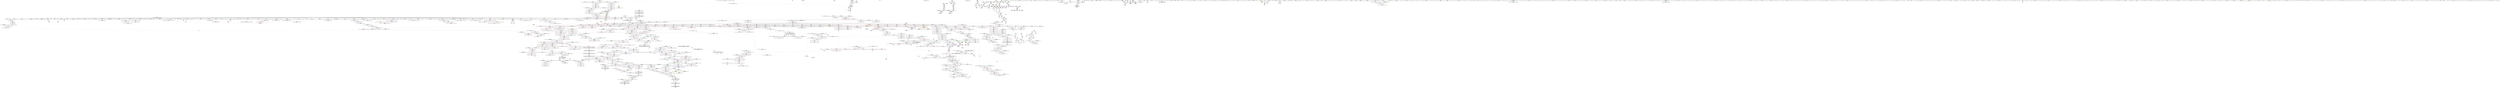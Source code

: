 digraph "SVFG" {
	label="SVFG";

	Node0x555d994a5c30 [shape=record,color=grey,label="{NodeID: 0\nNullPtr|{|<s60>134}}"];
	Node0x555d994a5c30 -> Node0x555d99985080[style=solid];
	Node0x555d994a5c30 -> Node0x555d99985180[style=solid];
	Node0x555d994a5c30 -> Node0x555d99985250[style=solid];
	Node0x555d994a5c30 -> Node0x555d99985320[style=solid];
	Node0x555d994a5c30 -> Node0x555d999853f0[style=solid];
	Node0x555d994a5c30 -> Node0x555d999854c0[style=solid];
	Node0x555d994a5c30 -> Node0x555d99985590[style=solid];
	Node0x555d994a5c30 -> Node0x555d99985660[style=solid];
	Node0x555d994a5c30 -> Node0x555d99985730[style=solid];
	Node0x555d994a5c30 -> Node0x555d99985800[style=solid];
	Node0x555d994a5c30 -> Node0x555d999858d0[style=solid];
	Node0x555d994a5c30 -> Node0x555d999859a0[style=solid];
	Node0x555d994a5c30 -> Node0x555d99985a70[style=solid];
	Node0x555d994a5c30 -> Node0x555d99985b40[style=solid];
	Node0x555d994a5c30 -> Node0x555d99985c10[style=solid];
	Node0x555d994a5c30 -> Node0x555d99985ce0[style=solid];
	Node0x555d994a5c30 -> Node0x555d99985db0[style=solid];
	Node0x555d994a5c30 -> Node0x555d99985eb0[style=solid];
	Node0x555d994a5c30 -> Node0x555d99985f80[style=solid];
	Node0x555d994a5c30 -> Node0x555d99986050[style=solid];
	Node0x555d994a5c30 -> Node0x555d99986120[style=solid];
	Node0x555d994a5c30 -> Node0x555d999861f0[style=solid];
	Node0x555d994a5c30 -> Node0x555d999862c0[style=solid];
	Node0x555d994a5c30 -> Node0x555d99986390[style=solid];
	Node0x555d994a5c30 -> Node0x555d99986460[style=solid];
	Node0x555d994a5c30 -> Node0x555d99986530[style=solid];
	Node0x555d994a5c30 -> Node0x555d99986600[style=solid];
	Node0x555d994a5c30 -> Node0x555d999866d0[style=solid];
	Node0x555d994a5c30 -> Node0x555d999867a0[style=solid];
	Node0x555d994a5c30 -> Node0x555d99986870[style=solid];
	Node0x555d994a5c30 -> Node0x555d99986940[style=solid];
	Node0x555d994a5c30 -> Node0x555d99986a10[style=solid];
	Node0x555d994a5c30 -> Node0x555d99986ae0[style=solid];
	Node0x555d994a5c30 -> Node0x555d99986bb0[style=solid];
	Node0x555d994a5c30 -> Node0x555d99986c80[style=solid];
	Node0x555d994a5c30 -> Node0x555d99986d50[style=solid];
	Node0x555d994a5c30 -> Node0x555d99986e20[style=solid];
	Node0x555d994a5c30 -> Node0x555d99986ef0[style=solid];
	Node0x555d994a5c30 -> Node0x555d99986fc0[style=solid];
	Node0x555d994a5c30 -> Node0x555d99987090[style=solid];
	Node0x555d994a5c30 -> Node0x555d99987160[style=solid];
	Node0x555d994a5c30 -> Node0x555d99987230[style=solid];
	Node0x555d994a5c30 -> Node0x555d99987300[style=solid];
	Node0x555d994a5c30 -> Node0x555d999873d0[style=solid];
	Node0x555d994a5c30 -> Node0x555d999874a0[style=solid];
	Node0x555d994a5c30 -> Node0x555d99987570[style=solid];
	Node0x555d994a5c30 -> Node0x555d99987640[style=solid];
	Node0x555d994a5c30 -> Node0x555d99987710[style=solid];
	Node0x555d994a5c30 -> Node0x555d999877e0[style=solid];
	Node0x555d994a5c30 -> Node0x555d999878b0[style=solid];
	Node0x555d994a5c30 -> Node0x555d99987980[style=solid];
	Node0x555d994a5c30 -> Node0x555d99987a50[style=solid];
	Node0x555d994a5c30 -> Node0x555d9998cc00[style=solid];
	Node0x555d994a5c30 -> Node0x555d9998ef20[style=solid];
	Node0x555d994a5c30 -> Node0x555d9998eff0[style=solid];
	Node0x555d994a5c30 -> Node0x555d9998f0c0[style=solid];
	Node0x555d994a5c30 -> Node0x555d99990e00[style=solid];
	Node0x555d994a5c30 -> Node0x555d9929faa0[style=solid];
	Node0x555d994a5c30 -> Node0x555d999d2b10[style=solid];
	Node0x555d994a5c30 -> Node0x555d999d3110[style=solid];
	Node0x555d994a5c30:s60 -> Node0x555d99a882a0[style=solid,color=red];
	Node0x555d9998a580 [shape=record,color=red,label="{NodeID: 775\n1511\<--1505\n\<--__n.addr\n_ZNSt16allocator_traitsISaINSt7__cxx1112basic_stringIcSt11char_traitsIcESaIcEEEEE8allocateERS6_m\n|{<s0>134}}"];
	Node0x555d9998a580:s0 -> Node0x555d99a88190[style=solid,color=red];
	Node0x555d999a4ed0 [shape=record,color=yellow,style=double,label="{NodeID: 1550\n24V_1 = ENCHI(MR_24V_0)\npts\{169 \}\nFun[_Z4workv]}"];
	Node0x555d999a4ed0 -> Node0x555d9998d2b0[style=dashed];
	Node0x555d99980cf0 [shape=record,color=black,label="{NodeID: 443\n1627\<--1617\n\<--agg.tmp\n_ZSt18uninitialized_copyISt13move_iteratorIPNSt7__cxx1112basic_stringIcSt11char_traitsIcESaIcEEEES7_ET0_T_SA_S9_\n}"];
	Node0x555d99980cf0 -> Node0x555d99997b90[style=solid];
	Node0x555d99974960 [shape=record,color=green,label="{NodeID: 111\n536\<--537\n_ZNSt6vectorINSt7__cxx1112basic_stringIcSt11char_traitsIcESaIcEEESaIS5_EE15_M_erase_at_endEPS5_\<--_ZNSt6vectorINSt7__cxx1112basic_stringIcSt11char_traitsIcESaIcEEESaIS5_EE15_M_erase_at_endEPS5__field_insensitive\n}"];
	Node0x555d99a7e460 [shape=record,color=black,label="{NodeID: 1993\n646 = PHI()\n}"];
	Node0x555d99990100 [shape=record,color=blue,label="{NodeID: 886\n878\<--877\nthis.addr\<--this\n_ZNSt12_Vector_baseINSt7__cxx1112basic_stringIcSt11char_traitsIcESaIcEEESaIS5_EE12_Vector_implD2Ev\n}"];
	Node0x555d99990100 -> Node0x555d9999d010[style=dashed];
	Node0x555d99996a80 [shape=record,color=purple,label="{NodeID: 554\n1184\<--1182\n_M_finish3\<--\n_ZNSt6vectorINSt7__cxx1112basic_stringIcSt11char_traitsIcESaIcEEESaIS5_EE15_M_erase_at_endEPS5_\n}"];
	Node0x555d99996a80 -> Node0x555d999916f0[style=solid];
	Node0x555d99979160 [shape=record,color=green,label="{NodeID: 222\n1406\<--1407\nllvm.trap\<--llvm.trap_field_insensitive\n}"];
	Node0x555d99a87d50 [shape=record,color=black,label="{NodeID: 2104\n1350 = PHI(1343, )\n0th arg _ZNSt27__uninitialized_default_n_1ILb0EE18__uninit_default_nIPNSt7__cxx1112basic_stringIcSt11char_traitsIcESaIcEEEmEET_S9_T0_ }"];
	Node0x555d99a87d50 -> Node0x555d999b1fd0[style=solid];
	Node0x555d9999c4b0 [shape=record,color=red,label="{NodeID: 665\n765\<--764\n\<--_M_end_of_storage\n_ZNSt12_Vector_baseINSt7__cxx1112basic_stringIcSt11char_traitsIcESaIcEEESaIS5_EED2Ev\n}"];
	Node0x555d9999c4b0 -> Node0x555d99989610[style=solid];
	Node0x555d99987570 [shape=record,color=black,label="{NodeID: 333\n1705\<--3\n\<--dummyVal\n_ZNSt20__uninitialized_copyILb0EE13__uninit_copyISt13move_iteratorIPNSt7__cxx1112basic_stringIcSt11char_traitsIcESaIcEEEES9_EET0_T_SC_SB_\n}"];
	Node0x555d994a5cc0 [shape=record,color=green,label="{NodeID: 1\n7\<--1\n__dso_handle\<--dummyObj\nGlob }"];
	Node0x555d9998a650 [shape=record,color=red,label="{NodeID: 776\n1529\<--1520\nthis1\<--this.addr\n_ZN9__gnu_cxx13new_allocatorINSt7__cxx1112basic_stringIcSt11char_traitsIcESaIcEEEE8allocateEmPKv\n|{<s0>135}}"];
	Node0x555d9998a650:s0 -> Node0x555d99a84480[style=solid,color=red];
	Node0x555d999a4fb0 [shape=record,color=yellow,style=double,label="{NodeID: 1551\n26V_1 = ENCHI(MR_26V_0)\npts\{171 \}\nFun[_Z4workv]}"];
	Node0x555d999a4fb0 -> Node0x555d9998d380[style=dashed];
	Node0x555d99980dc0 [shape=record,color=black,label="{NodeID: 444\n1630\<--1619\n\<--agg.tmp2\n_ZSt18uninitialized_copyISt13move_iteratorIPNSt7__cxx1112basic_stringIcSt11char_traitsIcESaIcEEEES7_ET0_T_SA_S9_\n}"];
	Node0x555d99980dc0 -> Node0x555d99997d30[style=solid];
	Node0x555d99974a60 [shape=record,color=green,label="{NodeID: 112\n557\<--558\nretval\<--retval_field_insensitive\n_ZL20__gthread_mutex_lockP15pthread_mutex_t\n}"];
	Node0x555d99974a60 -> Node0x555d9999b7b0[style=solid];
	Node0x555d99974a60 -> Node0x555d9998e7d0[style=solid];
	Node0x555d99974a60 -> Node0x555d9998e8a0[style=solid];
	Node0x555d99a7e530 [shape=record,color=black,label="{NodeID: 1994\n677 = PHI()\n}"];
	Node0x555d999901d0 [shape=record,color=blue,label="{NodeID: 887\n891\<--888\n__a.addr\<--__a\n_ZNSt16allocator_traitsISaINSt7__cxx1112basic_stringIcSt11char_traitsIcESaIcEEEEE10deallocateERS6_PS5_m\n}"];
	Node0x555d999901d0 -> Node0x555d9999d0e0[style=dashed];
	Node0x555d99996b50 [shape=record,color=purple,label="{NodeID: 555\n1277\<--1273\n_M_impl\<--this1\n_ZNSt12_Vector_baseINSt7__cxx1112basic_stringIcSt11char_traitsIcESaIcEEESaIS5_EE11_M_allocateEm\n}"];
	Node0x555d99996b50 -> Node0x555d9997f700[style=solid];
	Node0x555d99979260 [shape=record,color=green,label="{NodeID: 223\n1422\<--1423\n__p.addr\<--__p.addr_field_insensitive\n_ZSt10_ConstructINSt7__cxx1112basic_stringIcSt11char_traitsIcESaIcEEEJEEvPT_DpOT0_\n}"];
	Node0x555d99979260 -> Node0x555d999a1380[style=solid];
	Node0x555d99979260 -> Node0x555d999b2720[style=solid];
	Node0x555d99a87e60 [shape=record,color=black,label="{NodeID: 2105\n1351 = PHI(1344, )\n1st arg _ZNSt27__uninitialized_default_n_1ILb0EE18__uninit_default_nIPNSt7__cxx1112basic_stringIcSt11char_traitsIcESaIcEEEmEET_S9_T0_ }"];
	Node0x555d99a87e60 -> Node0x555d999b20a0[style=solid];
	Node0x555d9999c580 [shape=record,color=red,label="{NodeID: 666\n768\<--767\n\<--_M_start4\n_ZNSt12_Vector_baseINSt7__cxx1112basic_stringIcSt11char_traitsIcESaIcEEESaIS5_EED2Ev\n}"];
	Node0x555d9999c580 -> Node0x555d999896e0[style=solid];
	Node0x555d99987640 [shape=record,color=black,label="{NodeID: 334\n1706\<--3\n\<--dummyVal\n_ZNSt20__uninitialized_copyILb0EE13__uninit_copyISt13move_iteratorIPNSt7__cxx1112basic_stringIcSt11char_traitsIcESaIcEEEES9_EET0_T_SC_SB_\n}"];
	Node0x555d99987640 -> Node0x555d999b42c0[style=solid];
	Node0x555d99971270 [shape=record,color=green,label="{NodeID: 2\n9\<--1\n\<--dummyObj\nCan only get source location for instruction, argument, global var or function.}"];
	Node0x555d9998a720 [shape=record,color=red,label="{NodeID: 777\n1530\<--1522\n\<--__n.addr\n_ZN9__gnu_cxx13new_allocatorINSt7__cxx1112basic_stringIcSt11char_traitsIcESaIcEEEE8allocateEmPKv\n}"];
	Node0x555d9998a720 -> Node0x555d999d1910[style=solid];
	Node0x555d999a5090 [shape=record,color=yellow,style=double,label="{NodeID: 1552\n28V_1 = ENCHI(MR_28V_0)\npts\{210000 \}\nFun[_Z4workv]|{<s0>22}}"];
	Node0x555d999a5090:s0 -> Node0x555d999a5e10[style=dashed,color=red];
	Node0x555d99980e90 [shape=record,color=black,label="{NodeID: 445\n1605\<--1638\n_ZSt18uninitialized_copyISt13move_iteratorIPNSt7__cxx1112basic_stringIcSt11char_traitsIcESaIcEEEES7_ET0_T_SA_S9__ret\<--call\n_ZSt18uninitialized_copyISt13move_iteratorIPNSt7__cxx1112basic_stringIcSt11char_traitsIcESaIcEEEES7_ET0_T_SA_S9_\n|{<s0>140}}"];
	Node0x555d99980e90:s0 -> Node0x555d99a816c0[style=solid,color=blue];
	Node0x555d99979770 [shape=record,color=green,label="{NodeID: 113\n559\<--560\n__mutex.addr\<--__mutex.addr_field_insensitive\n_ZL20__gthread_mutex_lockP15pthread_mutex_t\n}"];
	Node0x555d99979770 -> Node0x555d9999b880[style=solid];
	Node0x555d99979770 -> Node0x555d9998e700[style=solid];
	Node0x555d99a7e600 [shape=record,color=black,label="{NodeID: 1995\n1736 = PHI(1782, )\n}"];
	Node0x555d99a7e600 -> Node0x555d999d0890[style=solid];
	Node0x555d999902a0 [shape=record,color=blue,label="{NodeID: 888\n893\<--889\n__p.addr\<--__p\n_ZNSt16allocator_traitsISaINSt7__cxx1112basic_stringIcSt11char_traitsIcESaIcEEEEE10deallocateERS6_PS5_m\n}"];
	Node0x555d999902a0 -> Node0x555d9999d1b0[style=dashed];
	Node0x555d99996c20 [shape=record,color=purple,label="{NodeID: 556\n1312\<--1300\ncoerce.dive\<--agg.tmp\n_ZSt34__uninitialized_move_if_noexcept_aIPNSt7__cxx1112basic_stringIcSt11char_traitsIcESaIcEEES6_SaIS5_EET0_T_S9_S8_RT1_\n}"];
	Node0x555d99996c20 -> Node0x555d999b1bc0[style=solid];
	Node0x555d99979330 [shape=record,color=green,label="{NodeID: 224\n1433\<--1434\nthis.addr\<--this.addr_field_insensitive\n_ZNKSt6vectorINSt7__cxx1112basic_stringIcSt11char_traitsIcESaIcEEESaIS5_EE8max_sizeEv\n}"];
	Node0x555d99979330 -> Node0x555d999a1450[style=solid];
	Node0x555d99979330 -> Node0x555d999b27f0[style=solid];
	Node0x555d99a87f70 [shape=record,color=black,label="{NodeID: 2106\n1473 = PHI(1438, )\n0th arg _ZNSt16allocator_traitsISaINSt7__cxx1112basic_stringIcSt11char_traitsIcESaIcEEEEE8max_sizeERKS6_ }"];
	Node0x555d99a87f70 -> Node0x555d999b2c00[style=solid];
	Node0x555d9999c650 [shape=record,color=red,label="{NodeID: 667\n802\<--796\n\<--__first.addr\n_ZSt8_DestroyIPNSt7__cxx1112basic_stringIcSt11char_traitsIcESaIcEEEEvT_S7_\n|{<s0>76}}"];
	Node0x555d9999c650:s0 -> Node0x555d99a88b00[style=solid,color=red];
	Node0x555d99987710 [shape=record,color=black,label="{NodeID: 335\n1708\<--3\n\<--dummyVal\n_ZNSt20__uninitialized_copyILb0EE13__uninit_copyISt13move_iteratorIPNSt7__cxx1112basic_stringIcSt11char_traitsIcESaIcEEEES9_EET0_T_SC_SB_\n}"];
	Node0x555d99987710 -> Node0x555d999b4390[style=solid];
	Node0x555d99970540 [shape=record,color=green,label="{NodeID: 3\n15\<--1\n\<--dummyObj\nCan only get source location for instruction, argument, global var or function.}"];
	Node0x555d9998a7f0 [shape=record,color=red,label="{NodeID: 778\n1538\<--1522\n\<--__n.addr\n_ZN9__gnu_cxx13new_allocatorINSt7__cxx1112basic_stringIcSt11char_traitsIcESaIcEEEE8allocateEmPKv\n}"];
	Node0x555d9998a7f0 -> Node0x555d999cff90[style=solid];
	Node0x555d999a5170 [shape=record,color=yellow,style=double,label="{NodeID: 1553\n30V_1 = ENCHI(MR_30V_0)\npts\{1670000 1670001 1670002 \}\nFun[_Z4workv]|{<s0>21|<s1>21|<s2>21}}"];
	Node0x555d999a5170:s0 -> Node0x555d999a6b10[style=dashed,color=red];
	Node0x555d999a5170:s1 -> Node0x555d999a6c20[style=dashed,color=red];
	Node0x555d999a5170:s2 -> Node0x555d999a6d30[style=dashed,color=red];
	Node0x555d99980f60 [shape=record,color=black,label="{NodeID: 446\n1647\<--1703\n_ZNSt20__uninitialized_copyILb0EE13__uninit_copyISt13move_iteratorIPNSt7__cxx1112basic_stringIcSt11char_traitsIcESaIcEEEES9_EET0_T_SC_SB__ret\<--\n_ZNSt20__uninitialized_copyILb0EE13__uninit_copyISt13move_iteratorIPNSt7__cxx1112basic_stringIcSt11char_traitsIcESaIcEEEES9_EET0_T_SC_SB_\n|{<s0>144}}"];
	Node0x555d99980f60:s0 -> Node0x555d99a81800[style=solid,color=blue];
	Node0x555d99979800 [shape=record,color=green,label="{NodeID: 114\n563\<--564\n_ZL18__gthread_active_pv\<--_ZL18__gthread_active_pv_field_insensitive\n}"];
	Node0x555d99a7e800 [shape=record,color=black,label="{NodeID: 1996\n1671 = PHI(1725, )\n}"];
	Node0x555d99990370 [shape=record,color=blue,label="{NodeID: 889\n895\<--890\n__n.addr\<--__n\n_ZNSt16allocator_traitsISaINSt7__cxx1112basic_stringIcSt11char_traitsIcESaIcEEEEE10deallocateERS6_PS5_m\n}"];
	Node0x555d99990370 -> Node0x555d9999d280[style=dashed];
	Node0x555d99a236b0 [shape=record,color=yellow,style=double,label="{NodeID: 1664\n129V_1 = ENCHI(MR_129V_0)\npts\{1359 \}\nFun[_ZNSt27__uninitialized_default_n_1ILb0EE18__uninit_default_nIPNSt7__cxx1112basic_stringIcSt11char_traitsIcESaIcEEEmEET_S9_T0_]}"];
	Node0x555d99a236b0 -> Node0x555d999b23e0[style=dashed];
	Node0x555d99996cf0 [shape=record,color=purple,label="{NodeID: 557\n1320\<--1300\ncoerce.dive4\<--agg.tmp\n_ZSt34__uninitialized_move_if_noexcept_aIPNSt7__cxx1112basic_stringIcSt11char_traitsIcESaIcEEES6_SaIS5_EET0_T_S9_S8_RT1_\n}"];
	Node0x555d99996cf0 -> Node0x555d999a0750[style=solid];
	Node0x555d99979400 [shape=record,color=green,label="{NodeID: 225\n1439\<--1440\n_ZNKSt12_Vector_baseINSt7__cxx1112basic_stringIcSt11char_traitsIcESaIcEEESaIS5_EE19_M_get_Tp_allocatorEv\<--_ZNKSt12_Vector_baseINSt7__cxx1112basic_stringIcSt11char_traitsIcESaIcEEESaIS5_EE19_M_get_Tp_allocatorEv_field_insensitive\n}"];
	Node0x555d99a88080 [shape=record,color=black,label="{NodeID: 2107\n1517 = PHI(1510, )\n0th arg _ZN9__gnu_cxx13new_allocatorINSt7__cxx1112basic_stringIcSt11char_traitsIcESaIcEEEE8allocateEmPKv }"];
	Node0x555d99a88080 -> Node0x555d999b3010[style=solid];
	Node0x555d9999c720 [shape=record,color=red,label="{NodeID: 668\n803\<--798\n\<--__last.addr\n_ZSt8_DestroyIPNSt7__cxx1112basic_stringIcSt11char_traitsIcESaIcEEEEvT_S7_\n|{<s0>76}}"];
	Node0x555d9999c720:s0 -> Node0x555d99a88c10[style=solid,color=red];
	Node0x555d999877e0 [shape=record,color=black,label="{NodeID: 336\n1716\<--3\nlpad.val\<--dummyVal\n_ZNSt20__uninitialized_copyILb0EE13__uninit_copyISt13move_iteratorIPNSt7__cxx1112basic_stringIcSt11char_traitsIcESaIcEEEES9_EET0_T_SC_SB_\n}"];
	Node0x555d999705d0 [shape=record,color=green,label="{NodeID: 4\n22\<--1\n_ZSt4cerr\<--dummyObj\nGlob }"];
	Node0x555d9998a8c0 [shape=record,color=red,label="{NodeID: 779\n1582\<--1558\n\<--__result.addr\n_ZSt22__uninitialized_copy_aISt13move_iteratorIPNSt7__cxx1112basic_stringIcSt11char_traitsIcESaIcEEEES7_S6_ET0_T_SA_S9_RSaIT1_E\n|{<s0>140}}"];
	Node0x555d9998a8c0:s0 -> Node0x555d99a847f0[style=solid,color=red];
	Node0x555d99981030 [shape=record,color=black,label="{NodeID: 447\n1725\<--1739\n_ZStneIPNSt7__cxx1112basic_stringIcSt11char_traitsIcESaIcEEEEbRKSt13move_iteratorIT_ESB__ret\<--lnot\n_ZStneIPNSt7__cxx1112basic_stringIcSt11char_traitsIcESaIcEEEEbRKSt13move_iteratorIT_ESB_\n|{<s0>145}}"];
	Node0x555d99981030:s0 -> Node0x555d99a7e800[style=solid,color=blue];
	Node0x555d99979900 [shape=record,color=green,label="{NodeID: 115\n569\<--570\npthread_mutex_lock\<--pthread_mutex_lock_field_insensitive\n}"];
	Node0x555d99a7e910 [shape=record,color=black,label="{NodeID: 1997\n1676 = PHI(843, )\n|{<s0>148}}"];
	Node0x555d99a7e910:s0 -> Node0x555d99a86570[style=solid,color=red];
	Node0x555d99990440 [shape=record,color=blue,label="{NodeID: 890\n912\<--909\nthis.addr\<--this\n_ZN9__gnu_cxx13new_allocatorINSt7__cxx1112basic_stringIcSt11char_traitsIcESaIcEEEE10deallocateEPS6_m\n}"];
	Node0x555d99990440 -> Node0x555d9999d350[style=dashed];
	Node0x555d99a237c0 [shape=record,color=yellow,style=double,label="{NodeID: 1665\n131V_1 = ENCHI(MR_131V_0)\npts\{1361 \}\nFun[_ZNSt27__uninitialized_default_n_1ILb0EE18__uninit_default_nIPNSt7__cxx1112basic_stringIcSt11char_traitsIcESaIcEEEmEET_S9_T0_]}"];
	Node0x555d99a237c0 -> Node0x555d999b24b0[style=dashed];
	Node0x555d99996dc0 [shape=record,color=purple,label="{NodeID: 558\n1316\<--1302\ncoerce.dive3\<--agg.tmp1\n_ZSt34__uninitialized_move_if_noexcept_aIPNSt7__cxx1112basic_stringIcSt11char_traitsIcESaIcEEES6_SaIS5_EET0_T_S9_S8_RT1_\n}"];
	Node0x555d99996dc0 -> Node0x555d999b1c90[style=solid];
	Node0x555d99979500 [shape=record,color=green,label="{NodeID: 226\n1442\<--1443\n_ZNSt16allocator_traitsISaINSt7__cxx1112basic_stringIcSt11char_traitsIcESaIcEEEEE8max_sizeERKS6_\<--_ZNSt16allocator_traitsISaINSt7__cxx1112basic_stringIcSt11char_traitsIcESaIcEEEEE8max_sizeERKS6__field_insensitive\n}"];
	Node0x555d99a88190 [shape=record,color=black,label="{NodeID: 2108\n1518 = PHI(1511, )\n1st arg _ZN9__gnu_cxx13new_allocatorINSt7__cxx1112basic_stringIcSt11char_traitsIcESaIcEEEE8allocateEmPKv }"];
	Node0x555d99a88190 -> Node0x555d999b30e0[style=solid];
	Node0x555d9999c7f0 [shape=record,color=red,label="{NodeID: 669\n818\<--811\n\<--__first.addr\n_ZNSt12_Destroy_auxILb0EE9__destroyIPNSt7__cxx1112basic_stringIcSt11char_traitsIcESaIcEEEEEvT_S9_\n}"];
	Node0x555d9999c7f0 -> Node0x555d999d2210[style=solid];
	Node0x555d999878b0 [shape=record,color=black,label="{NodeID: 337\n1717\<--3\nlpad.val12\<--dummyVal\n_ZNSt20__uninitialized_copyILb0EE13__uninit_copyISt13move_iteratorIPNSt7__cxx1112basic_stringIcSt11char_traitsIcESaIcEEEES9_EET0_T_SC_SB_\n}"];
	Node0x555d99970880 [shape=record,color=green,label="{NodeID: 5\n23\<--1\n.str\<--dummyObj\nGlob }"];
	Node0x555d9998a990 [shape=record,color=red,label="{NodeID: 780\n1584\<--1583\n\<--coerce.dive3\n_ZSt22__uninitialized_copy_aISt13move_iteratorIPNSt7__cxx1112basic_stringIcSt11char_traitsIcESaIcEEEES7_S6_ET0_T_SA_S9_RSaIT1_E\n|{<s0>140}}"];
	Node0x555d9998a990:s0 -> Node0x555d99a845d0[style=solid,color=red];
	Node0x555d99981100 [shape=record,color=black,label="{NodeID: 448\n1752\<--1751\n\<--\n_ZSt10_ConstructINSt7__cxx1112basic_stringIcSt11char_traitsIcESaIcEEEJS5_EEvPT_DpOT0_\n}"];
	Node0x555d99981100 -> Node0x555d999811d0[style=solid];
	Node0x555d99979a00 [shape=record,color=green,label="{NodeID: 116\n45\<--584\n__pthread_key_create\<--__pthread_key_create_field_insensitive\n}"];
	Node0x555d99979a00 -> Node0x555d99987df0[style=solid];
	Node0x555d99a7ea80 [shape=record,color=black,label="{NodeID: 1998\n1677 = PHI(1762, )\n|{<s0>148}}"];
	Node0x555d99a7ea80:s0 -> Node0x555d99a86680[style=solid,color=red];
	Node0x555d99990510 [shape=record,color=blue,label="{NodeID: 891\n914\<--910\n__p.addr\<--__p\n_ZN9__gnu_cxx13new_allocatorINSt7__cxx1112basic_stringIcSt11char_traitsIcESaIcEEEE10deallocateEPS6_m\n}"];
	Node0x555d99990510 -> Node0x555d9999d420[style=dashed];
	Node0x555d99996e90 [shape=record,color=purple,label="{NodeID: 559\n1322\<--1302\ncoerce.dive5\<--agg.tmp1\n_ZSt34__uninitialized_move_if_noexcept_aIPNSt7__cxx1112basic_stringIcSt11char_traitsIcESaIcEEES6_SaIS5_EET0_T_S9_S8_RT1_\n}"];
	Node0x555d99996e90 -> Node0x555d999a0820[style=solid];
	Node0x555d99979600 [shape=record,color=green,label="{NodeID: 227\n1450\<--1451\nretval\<--retval_field_insensitive\n_ZSt3maxImERKT_S2_S2_\n}"];
	Node0x555d99979600 -> Node0x555d999a1520[style=solid];
	Node0x555d99979600 -> Node0x555d999b2a60[style=solid];
	Node0x555d99979600 -> Node0x555d999b2b30[style=solid];
	Node0x555d99a882a0 [shape=record,color=black,label="{NodeID: 2109\n1519 = PHI(3, )\n2nd arg _ZN9__gnu_cxx13new_allocatorINSt7__cxx1112basic_stringIcSt11char_traitsIcESaIcEEEE8allocateEmPKv }"];
	Node0x555d99a882a0 -> Node0x555d999b31b0[style=solid];
	Node0x555d9999c8c0 [shape=record,color=red,label="{NodeID: 670\n822\<--811\n\<--__first.addr\n_ZNSt12_Destroy_auxILb0EE9__destroyIPNSt7__cxx1112basic_stringIcSt11char_traitsIcESaIcEEEEEvT_S9_\n|{<s0>77}}"];
	Node0x555d9999c8c0:s0 -> Node0x555d99a883e0[style=solid,color=red];
	Node0x555d99987980 [shape=record,color=black,label="{NodeID: 338\n1719\<--3\n\<--dummyVal\n_ZNSt20__uninitialized_copyILb0EE13__uninit_copyISt13move_iteratorIPNSt7__cxx1112basic_stringIcSt11char_traitsIcESaIcEEEES9_EET0_T_SC_SB_\n}"];
	Node0x555d99970940 [shape=record,color=green,label="{NodeID: 6\n25\<--1\n.str.3\<--dummyObj\nGlob }"];
	Node0x555d9998aa60 [shape=record,color=red,label="{NodeID: 781\n1586\<--1585\n\<--coerce.dive4\n_ZSt22__uninitialized_copy_aISt13move_iteratorIPNSt7__cxx1112basic_stringIcSt11char_traitsIcESaIcEEEES7_S6_ET0_T_SA_S9_RSaIT1_E\n|{<s0>140}}"];
	Node0x555d9998aa60:s0 -> Node0x555d99a846e0[style=solid,color=red];
	Node0x555d999811d0 [shape=record,color=black,label="{NodeID: 449\n1753\<--1752\n\<--\n_ZSt10_ConstructINSt7__cxx1112basic_stringIcSt11char_traitsIcESaIcEEEJS5_EEvPT_DpOT0_\n}"];
	Node0x555d99979b00 [shape=record,color=green,label="{NodeID: 117\n590\<--591\nretval\<--retval_field_insensitive\n_ZL22__gthread_mutex_unlockP15pthread_mutex_t\n}"];
	Node0x555d99979b00 -> Node0x555d9999b950[style=solid];
	Node0x555d99979b00 -> Node0x555d9998ea40[style=solid];
	Node0x555d99979b00 -> Node0x555d9998eb10[style=solid];
	Node0x555d99a7ebc0 [shape=record,color=black,label="{NodeID: 1999\n1684 = PHI(1771, )\n}"];
	Node0x555d999905e0 [shape=record,color=blue,label="{NodeID: 892\n916\<--911\n.addr\<--\n_ZN9__gnu_cxx13new_allocatorINSt7__cxx1112basic_stringIcSt11char_traitsIcESaIcEEEE10deallocateEPS6_m\n}"];
	Node0x555d99996f60 [shape=record,color=purple,label="{NodeID: 560\n1381\<--1380\nincdec.ptr\<--\n_ZNSt27__uninitialized_default_n_1ILb0EE18__uninit_default_nIPNSt7__cxx1112basic_stringIcSt11char_traitsIcESaIcEEEmEET_S9_T0_\n}"];
	Node0x555d99996f60 -> Node0x555d999b2310[style=solid];
	Node0x555d999796d0 [shape=record,color=green,label="{NodeID: 228\n1452\<--1453\n__a.addr\<--__a.addr_field_insensitive\n_ZSt3maxImERKT_S2_S2_\n}"];
	Node0x555d999796d0 -> Node0x555d999a15f0[style=solid];
	Node0x555d999796d0 -> Node0x555d999a16c0[style=solid];
	Node0x555d999796d0 -> Node0x555d999b28c0[style=solid];
	Node0x555d99a883e0 [shape=record,color=black,label="{NodeID: 2110\n844 = PHI(822, 1370, 1675, )\n0th arg _ZSt11__addressofINSt7__cxx1112basic_stringIcSt11char_traitsIcESaIcEEEEPT_RS6_ }"];
	Node0x555d99a883e0 -> Node0x555d9998fdc0[style=solid];
	Node0x555d9999c990 [shape=record,color=red,label="{NodeID: 671\n830\<--811\n\<--__first.addr\n_ZNSt12_Destroy_auxILb0EE9__destroyIPNSt7__cxx1112basic_stringIcSt11char_traitsIcESaIcEEEEEvT_S9_\n}"];
	Node0x555d9999c990 -> Node0x555d99994c70[style=solid];
	Node0x555d99987a50 [shape=record,color=black,label="{NodeID: 339\n1720\<--3\n\<--dummyVal\n_ZNSt20__uninitialized_copyILb0EE13__uninit_copyISt13move_iteratorIPNSt7__cxx1112basic_stringIcSt11char_traitsIcESaIcEEEES9_EET0_T_SC_SB_\n|{<s0>155}}"];
	Node0x555d99987a50:s0 -> Node0x555d99a85f90[style=solid,color=red];
	Node0x555d99970a00 [shape=record,color=green,label="{NodeID: 7\n27\<--1\n.str.4\<--dummyObj\nGlob }"];
	Node0x555d9998ab30 [shape=record,color=red,label="{NodeID: 782\n1598\<--1595\n\<--__i.addr\n_ZSt32__make_move_if_noexcept_iteratorINSt7__cxx1112basic_stringIcSt11char_traitsIcESaIcEEESt13move_iteratorIPS5_EET0_PT_\n|{<s0>141}}"];
	Node0x555d9998ab30:s0 -> Node0x555d99a89d60[style=solid,color=red];
	Node0x555d999812a0 [shape=record,color=black,label="{NodeID: 450\n1762\<--1769\n_ZNKSt13move_iteratorIPNSt7__cxx1112basic_stringIcSt11char_traitsIcESaIcEEEEdeEv_ret\<--\n_ZNKSt13move_iteratorIPNSt7__cxx1112basic_stringIcSt11char_traitsIcESaIcEEEEdeEv\n|{<s0>147}}"];
	Node0x555d999812a0:s0 -> Node0x555d99a7ea80[style=solid,color=blue];
	Node0x555d99979bd0 [shape=record,color=green,label="{NodeID: 118\n592\<--593\n__mutex.addr\<--__mutex.addr_field_insensitive\n_ZL22__gthread_mutex_unlockP15pthread_mutex_t\n}"];
	Node0x555d99979bd0 -> Node0x555d9999ba20[style=solid];
	Node0x555d99979bd0 -> Node0x555d9998e970[style=solid];
	Node0x555d99a7ecd0 [shape=record,color=black,label="{NodeID: 2000\n1698 = PHI()\n}"];
	Node0x555d999906b0 [shape=record,color=blue,label="{NodeID: 893\n932\<--931\nthis.addr\<--this\n_ZNSaINSt7__cxx1112basic_stringIcSt11char_traitsIcESaIcEEEED2Ev\n}"];
	Node0x555d999906b0 -> Node0x555d9999d4f0[style=dashed];
	Node0x555d99997030 [shape=record,color=purple,label="{NodeID: 561\n1489\<--1488\n_M_impl\<--this1\n_ZNKSt12_Vector_baseINSt7__cxx1112basic_stringIcSt11char_traitsIcESaIcEEESaIS5_EE19_M_get_Tp_allocatorEv\n}"];
	Node0x555d99997030 -> Node0x555d999800c0[style=solid];
	Node0x555d99981d60 [shape=record,color=green,label="{NodeID: 229\n1454\<--1455\n__b.addr\<--__b.addr_field_insensitive\n_ZSt3maxImERKT_S2_S2_\n}"];
	Node0x555d99981d60 -> Node0x555d999a1790[style=solid];
	Node0x555d99981d60 -> Node0x555d99989fd0[style=solid];
	Node0x555d99981d60 -> Node0x555d999b2990[style=solid];
	Node0x555d99a886c0 [shape=record,color=black,label="{NodeID: 2111\n1484 = PHI(1437, )\n0th arg _ZNKSt12_Vector_baseINSt7__cxx1112basic_stringIcSt11char_traitsIcESaIcEEESaIS5_EE19_M_get_Tp_allocatorEv }"];
	Node0x555d99a886c0 -> Node0x555d999b2cd0[style=solid];
	Node0x555d9999ca60 [shape=record,color=red,label="{NodeID: 672\n819\<--813\n\<--__last.addr\n_ZNSt12_Destroy_auxILb0EE9__destroyIPNSt7__cxx1112basic_stringIcSt11char_traitsIcESaIcEEEEEvT_S9_\n}"];
	Node0x555d9999ca60 -> Node0x555d999d2210[style=solid];
	Node0x555d99987b20 [shape=record,color=black,label="{NodeID: 340\n12\<--11\n\<--io_mutex\nCan only get source location for instruction, argument, global var or function.|{<s0>13|<s1>14|<s2>20}}"];
	Node0x555d99987b20:s0 -> Node0x555d99a82050[style=solid,color=red];
	Node0x555d99987b20:s1 -> Node0x555d99a833d0[style=solid,color=red];
	Node0x555d99987b20:s2 -> Node0x555d99a833d0[style=solid,color=red];
	Node0x555d99971380 [shape=record,color=green,label="{NodeID: 8\n29\<--1\n.str.5\<--dummyObj\nGlob }"];
	Node0x555d9998ac00 [shape=record,color=red,label="{NodeID: 783\n1603\<--1602\n\<--coerce.dive\n_ZSt32__make_move_if_noexcept_iteratorINSt7__cxx1112basic_stringIcSt11char_traitsIcESaIcEEESt13move_iteratorIPS5_EET0_PT_\n}"];
	Node0x555d9998ac00 -> Node0x555d99980a80[style=solid];
	Node0x555d99981370 [shape=record,color=black,label="{NodeID: 451\n1771\<--1776\n_ZNSt13move_iteratorIPNSt7__cxx1112basic_stringIcSt11char_traitsIcESaIcEEEEppEv_ret\<--this1\n_ZNSt13move_iteratorIPNSt7__cxx1112basic_stringIcSt11char_traitsIcESaIcEEEEppEv\n|{<s0>149}}"];
	Node0x555d99981370:s0 -> Node0x555d99a7ebc0[style=solid,color=blue];
	Node0x555d99979ca0 [shape=record,color=green,label="{NodeID: 119\n600\<--601\npthread_mutex_unlock\<--pthread_mutex_unlock_field_insensitive\n}"];
	Node0x555d99a7eda0 [shape=record,color=black,label="{NodeID: 2001\n1755 = PHI(1808, )\n}"];
	Node0x555d99990780 [shape=record,color=blue,label="{NodeID: 894\n943\<--942\nthis.addr\<--this\n_ZN9__gnu_cxx13new_allocatorINSt7__cxx1112basic_stringIcSt11char_traitsIcESaIcEEEED2Ev\n}"];
	Node0x555d99990780 -> Node0x555d9999d5c0[style=dashed];
	Node0x555d99997100 [shape=record,color=purple,label="{NodeID: 562\n1566\<--1554\ncoerce.dive\<--__first\n_ZSt22__uninitialized_copy_aISt13move_iteratorIPNSt7__cxx1112basic_stringIcSt11char_traitsIcESaIcEEEES7_S6_ET0_T_SA_S9_RSaIT1_E\n}"];
	Node0x555d99997100 -> Node0x555d999b3280[style=solid];
	Node0x555d99981e30 [shape=record,color=green,label="{NodeID: 230\n1474\<--1475\n__a.addr\<--__a.addr_field_insensitive\n_ZNSt16allocator_traitsISaINSt7__cxx1112basic_stringIcSt11char_traitsIcESaIcEEEEE8max_sizeERKS6_\n}"];
	Node0x555d99981e30 -> Node0x555d9998a240[style=solid];
	Node0x555d99981e30 -> Node0x555d999b2c00[style=solid];
	Node0x555d99a887d0 [shape=record,color=black,label="{NodeID: 2112\n1648 = PHI(1635, )\n0th arg _ZNSt20__uninitialized_copyILb0EE13__uninit_copyISt13move_iteratorIPNSt7__cxx1112basic_stringIcSt11char_traitsIcESaIcEEEES9_EET0_T_SC_SB_ }"];
	Node0x555d99a887d0 -> Node0x555d999b3d10[style=solid];
	Node0x555d99a2d7d0 [shape=record,color=yellow,style=double,label="{NodeID: 1780\nRETMU(2V_2)\npts\{10 \}\nFun[_GLOBAL__sub_I_Al.Cash_1_0.cpp]}"];
	Node0x555d9999cb30 [shape=record,color=red,label="{NodeID: 673\n840\<--837\n\<--__pointer.addr\n_ZSt8_DestroyINSt7__cxx1112basic_stringIcSt11char_traitsIcESaIcEEEEvPT_\n}"];
	Node0x555d9929faa0 [shape=record,color=black,label="{NodeID: 1448\n1285 = PHI(1280, 3, )\n}"];
	Node0x555d9929faa0 -> Node0x555d9997f7d0[style=solid];
	Node0x555d99987c20 [shape=record,color=black,label="{NodeID: 341\n401\<--15\nmain_ret\<--\nmain\n}"];
	Node0x555d99971480 [shape=record,color=green,label="{NodeID: 9\n31\<--1\nstdin\<--dummyObj\nGlob }"];
	Node0x555d9998acd0 [shape=record,color=red,label="{NodeID: 784\n1633\<--1613\n\<--__result.addr\n_ZSt18uninitialized_copyISt13move_iteratorIPNSt7__cxx1112basic_stringIcSt11char_traitsIcESaIcEEEES7_ET0_T_SA_S9_\n|{<s0>144}}"];
	Node0x555d9998acd0:s0 -> Node0x555d99a889f0[style=solid,color=red];
	Node0x555d99981440 [shape=record,color=black,label="{NodeID: 452\n1782\<--1797\n_ZSteqIPNSt7__cxx1112basic_stringIcSt11char_traitsIcESaIcEEEEbRKSt13move_iteratorIT_ESB__ret\<--cmp\n_ZSteqIPNSt7__cxx1112basic_stringIcSt11char_traitsIcESaIcEEEEbRKSt13move_iteratorIT_ESB_\n|{<s0>156}}"];
	Node0x555d99981440:s0 -> Node0x555d99a7e600[style=solid,color=blue];
	Node0x555d99979da0 [shape=record,color=green,label="{NodeID: 120\n616\<--617\nthis.addr\<--this.addr_field_insensitive\n_ZN8TestCase4outpEPKcz\n}"];
	Node0x555d99979da0 -> Node0x555d9999baf0[style=solid];
	Node0x555d99979da0 -> Node0x555d9998ebe0[style=solid];
	Node0x555d99a7ef40 [shape=record,color=black,label="{NodeID: 2002\n823 = PHI(843, )\n|{<s0>78}}"];
	Node0x555d99a7ef40:s0 -> Node0x555d99a869b0[style=solid,color=red];
	Node0x555d99990850 [shape=record,color=blue,label="{NodeID: 895\n950\<--949\nthis.addr\<--this\n_ZNKSt6vectorINSt7__cxx1112basic_stringIcSt11char_traitsIcESaIcEEESaIS5_EE4sizeEv\n}"];
	Node0x555d99990850 -> Node0x555d9999d690[style=dashed];
	Node0x555d999971d0 [shape=record,color=purple,label="{NodeID: 563\n1568\<--1556\ncoerce.dive1\<--__last\n_ZSt22__uninitialized_copy_aISt13move_iteratorIPNSt7__cxx1112basic_stringIcSt11char_traitsIcESaIcEEEES7_S6_ET0_T_SA_S9_RSaIT1_E\n}"];
	Node0x555d999971d0 -> Node0x555d999b3350[style=solid];
	Node0x555d99981f00 [shape=record,color=green,label="{NodeID: 231\n1480\<--1481\n_ZNK9__gnu_cxx13new_allocatorINSt7__cxx1112basic_stringIcSt11char_traitsIcESaIcEEEE8max_sizeEv\<--_ZNK9__gnu_cxx13new_allocatorINSt7__cxx1112basic_stringIcSt11char_traitsIcESaIcEEEE8max_sizeEv_field_insensitive\n}"];
	Node0x555d99a888e0 [shape=record,color=black,label="{NodeID: 2113\n1649 = PHI(1637, )\n1st arg _ZNSt20__uninitialized_copyILb0EE13__uninit_copyISt13move_iteratorIPNSt7__cxx1112basic_stringIcSt11char_traitsIcESaIcEEEES9_EET0_T_SC_SB_ }"];
	Node0x555d99a888e0 -> Node0x555d999b3de0[style=solid];
	Node0x555d99a2d8e0 [shape=record,color=yellow,style=double,label="{NodeID: 1781\nRETMU(4V_2)\npts\{210000 210001 210002 \}\nFun[_GLOBAL__sub_I_Al.Cash_1_0.cpp]}"];
	Node0x555d9999cc00 [shape=record,color=red,label="{NodeID: 674\n848\<--845\n\<--__r.addr\n_ZSt11__addressofINSt7__cxx1112basic_stringIcSt11char_traitsIcESaIcEEEEPT_RS6_\n}"];
	Node0x555d9999cc00 -> Node0x555d999897b0[style=solid];
	Node0x555d992af1e0 [shape=record,color=black,label="{NodeID: 1449\n1262 = PHI(1258, 1260, )\n}"];
	Node0x555d992af1e0 -> Node0x555d9997f630[style=solid];
	Node0x555d99987cf0 [shape=record,color=black,label="{NodeID: 342\n20\<--19\n\<--_Z6answerB5cxx11\nCan only get source location for instruction, argument, global var or function.}"];
	Node0x555d99971580 [shape=record,color=green,label="{NodeID: 10\n32\<--1\n.str.6\<--dummyObj\nGlob }"];
	Node0x555d9998ada0 [shape=record,color=red,label="{NodeID: 785\n1635\<--1634\n\<--coerce.dive3\n_ZSt18uninitialized_copyISt13move_iteratorIPNSt7__cxx1112basic_stringIcSt11char_traitsIcESaIcEEEES7_ET0_T_SA_S9_\n|{<s0>144}}"];
	Node0x555d9998ada0:s0 -> Node0x555d99a887d0[style=solid,color=red];
	Node0x555d999a57c0 [shape=record,color=yellow,style=double,label="{NodeID: 1560\n228V_1 = ENCHI(MR_228V_0)\npts\{983 \}\nFun[_ZNSt6vectorINSt7__cxx1112basic_stringIcSt11char_traitsIcESaIcEEESaIS5_EE17_M_default_appendEm]}"];
	Node0x555d999a57c0 -> Node0x555d99990fa0[style=dashed];
	Node0x555d99981510 [shape=record,color=black,label="{NodeID: 453\n1799\<--1806\n_ZNKSt13move_iteratorIPNSt7__cxx1112basic_stringIcSt11char_traitsIcESaIcEEEE4baseEv_ret\<--\n_ZNKSt13move_iteratorIPNSt7__cxx1112basic_stringIcSt11char_traitsIcESaIcEEEE4baseEv\n|{<s0>159|<s1>160}}"];
	Node0x555d99981510:s0 -> Node0x555d99a81940[style=solid,color=blue];
	Node0x555d99981510:s1 -> Node0x555d99a81a80[style=solid,color=blue];
	Node0x555d99979e70 [shape=record,color=green,label="{NodeID: 121\n618\<--619\nfmt.addr\<--fmt.addr_field_insensitive\n_ZN8TestCase4outpEPKcz\n}"];
	Node0x555d99979e70 -> Node0x555d9999bbc0[style=solid];
	Node0x555d99979e70 -> Node0x555d9998ecb0[style=solid];
	Node0x555d99a7f080 [shape=record,color=black,label="{NodeID: 2003\n1014 = PHI(741, )\n|{<s0>86}}"];
	Node0x555d99a7f080:s0 -> Node0x555d99a870d0[style=solid,color=red];
	Node0x555d99990920 [shape=record,color=blue,label="{NodeID: 896\n970\<--968\nthis.addr\<--this\n_ZNSt6vectorINSt7__cxx1112basic_stringIcSt11char_traitsIcESaIcEEESaIS5_EE17_M_default_appendEm\n}"];
	Node0x555d99990920 -> Node0x555d9999d900[style=dashed];
	Node0x555d999972a0 [shape=record,color=purple,label="{NodeID: 564\n1583\<--1562\ncoerce.dive3\<--agg.tmp\n_ZSt22__uninitialized_copy_aISt13move_iteratorIPNSt7__cxx1112basic_stringIcSt11char_traitsIcESaIcEEEES7_S6_ET0_T_SA_S9_RSaIT1_E\n}"];
	Node0x555d999972a0 -> Node0x555d9998a990[style=solid];
	Node0x555d99982000 [shape=record,color=green,label="{NodeID: 232\n1485\<--1486\nthis.addr\<--this.addr_field_insensitive\n_ZNKSt12_Vector_baseINSt7__cxx1112basic_stringIcSt11char_traitsIcESaIcEEESaIS5_EE19_M_get_Tp_allocatorEv\n}"];
	Node0x555d99982000 -> Node0x555d9998a310[style=solid];
	Node0x555d99982000 -> Node0x555d999b2cd0[style=solid];
	Node0x555d99a889f0 [shape=record,color=black,label="{NodeID: 2114\n1650 = PHI(1633, )\n2nd arg _ZNSt20__uninitialized_copyILb0EE13__uninit_copyISt13move_iteratorIPNSt7__cxx1112basic_stringIcSt11char_traitsIcESaIcEEEES9_EET0_T_SC_SB_ }"];
	Node0x555d99a889f0 -> Node0x555d999b3eb0[style=solid];
	Node0x555d9999ccd0 [shape=record,color=red,label="{NodeID: 675\n863\<--854\nthis1\<--this.addr\n_ZNSt12_Vector_baseINSt7__cxx1112basic_stringIcSt11char_traitsIcESaIcEEESaIS5_EE13_M_deallocateEPS5_m\n}"];
	Node0x555d9999ccd0 -> Node0x555d99994d40[style=solid];
	Node0x555d999ce910 [shape=record,color=grey,label="{NodeID: 1450\n360 = Binary(359, 358, )\n}"];
	Node0x555d999ce910 -> Node0x555d9998dba0[style=solid];
	Node0x555d99987df0 [shape=record,color=black,label="{NodeID: 343\n44\<--45\n\<--__pthread_key_create\nCan only get source location for instruction, argument, global var or function.}"];
	Node0x555d99987df0 -> Node0x555d9998c900[style=solid];
	Node0x555d99971680 [shape=record,color=green,label="{NodeID: 11\n34\<--1\n.str.7\<--dummyObj\nGlob }"];
	Node0x555d9998ae70 [shape=record,color=red,label="{NodeID: 786\n1637\<--1636\n\<--coerce.dive4\n_ZSt18uninitialized_copyISt13move_iteratorIPNSt7__cxx1112basic_stringIcSt11char_traitsIcESaIcEEEES7_ET0_T_SA_S9_\n|{<s0>144}}"];
	Node0x555d9998ae70:s0 -> Node0x555d99a888e0[style=solid,color=red];
	Node0x555d999a58a0 [shape=record,color=yellow,style=double,label="{NodeID: 1561\n230V_1 = ENCHI(MR_230V_0)\npts\{985 \}\nFun[_ZNSt6vectorINSt7__cxx1112basic_stringIcSt11char_traitsIcESaIcEEESaIS5_EE17_M_default_appendEm]}"];
	Node0x555d999a58a0 -> Node0x555d99991070[style=dashed];
	Node0x555d999815e0 [shape=record,color=black,label="{NodeID: 454\n1808\<--1813\n_ZSt7forwardINSt7__cxx1112basic_stringIcSt11char_traitsIcESaIcEEEEOT_RNSt16remove_referenceIS6_E4typeE_ret\<--\n_ZSt7forwardINSt7__cxx1112basic_stringIcSt11char_traitsIcESaIcEEEEOT_RNSt16remove_referenceIS6_E4typeE\n|{<s0>157}}"];
	Node0x555d999815e0:s0 -> Node0x555d99a7eda0[style=solid,color=blue];
	Node0x555d99979f40 [shape=record,color=green,label="{NodeID: 122\n620\<--621\nargs\<--args_field_insensitive\n_ZN8TestCase4outpEPKcz\n}"];
	Node0x555d99979f40 -> Node0x555d99993b60[style=solid];
	Node0x555d99979f40 -> Node0x555d99993c30[style=solid];
	Node0x555d99979f40 -> Node0x555d99993d00[style=solid];
	Node0x555d99a7f1c0 [shape=record,color=black,label="{NodeID: 2004\n1015 = PHI(1191, )\n}"];
	Node0x555d99a7f1c0 -> Node0x555d99990ac0[style=solid];
	Node0x555d999909f0 [shape=record,color=blue,label="{NodeID: 897\n972\<--969\n__n.addr\<--__n\n_ZNSt6vectorINSt7__cxx1112basic_stringIcSt11char_traitsIcESaIcEEESaIS5_EE17_M_default_appendEm\n}"];
	Node0x555d999909f0 -> Node0x555d9999d9d0[style=dashed];
	Node0x555d999909f0 -> Node0x555d9999daa0[style=dashed];
	Node0x555d999909f0 -> Node0x555d9999db70[style=dashed];
	Node0x555d999909f0 -> Node0x555d9999dc40[style=dashed];
	Node0x555d999909f0 -> Node0x555d9999dd10[style=dashed];
	Node0x555d999909f0 -> Node0x555d9999dde0[style=dashed];
	Node0x555d999909f0 -> Node0x555d9999deb0[style=dashed];
	Node0x555d999a4080 [shape=record,color=yellow,style=double,label="{NodeID: 1672\n20V_1 = ENCHI(MR_20V_0)\npts\{18 \}\nFun[main]}"];
	Node0x555d999a4080 -> Node0x555d99998f10[style=dashed];
	Node0x555d999a4080 -> Node0x555d99998fe0[style=dashed];
	Node0x555d99997370 [shape=record,color=purple,label="{NodeID: 565\n1585\<--1564\ncoerce.dive4\<--agg.tmp2\n_ZSt22__uninitialized_copy_aISt13move_iteratorIPNSt7__cxx1112basic_stringIcSt11char_traitsIcESaIcEEEES7_S6_ET0_T_SA_S9_RSaIT1_E\n}"];
	Node0x555d99997370 -> Node0x555d9998aa60[style=solid];
	Node0x555d999820d0 [shape=record,color=green,label="{NodeID: 233\n1494\<--1495\nthis.addr\<--this.addr_field_insensitive\n_ZNK9__gnu_cxx13new_allocatorINSt7__cxx1112basic_stringIcSt11char_traitsIcESaIcEEEE8max_sizeEv\n}"];
	Node0x555d999820d0 -> Node0x555d9998a3e0[style=solid];
	Node0x555d999820d0 -> Node0x555d999b2da0[style=solid];
	Node0x555d99a88b00 [shape=record,color=black,label="{NodeID: 2115\n809 = PHI(802, )\n0th arg _ZNSt12_Destroy_auxILb0EE9__destroyIPNSt7__cxx1112basic_stringIcSt11char_traitsIcESaIcEEEEEvT_S9_ }"];
	Node0x555d99a88b00 -> Node0x555d9998fa80[style=solid];
	Node0x555d9999cda0 [shape=record,color=red,label="{NodeID: 676\n864\<--856\n\<--__p.addr\n_ZNSt12_Vector_baseINSt7__cxx1112basic_stringIcSt11char_traitsIcESaIcEEESaIS5_EE13_M_deallocateEPS5_m\n}"];
	Node0x555d9999cda0 -> Node0x555d999d2b10[style=solid];
	Node0x555d999cea90 [shape=record,color=grey,label="{NodeID: 1451\n344 = Binary(341, 343, )\n}"];
	Node0x555d999cea90 -> Node0x555d999ced90[style=solid];
	Node0x555d99987ef0 [shape=record,color=black,label="{NodeID: 344\n66\<--67\n\<--_ZNSt8ios_base4InitD1Ev\nCan only get source location for instruction, argument, global var or function.}"];
	Node0x555d99971780 [shape=record,color=green,label="{NodeID: 12\n36\<--1\nstdout\<--dummyObj\nGlob }"];
	Node0x555d9998af40 [shape=record,color=red,label="{NodeID: 787\n1668\<--1655\n\<--__result.addr\n_ZNSt20__uninitialized_copyILb0EE13__uninit_copyISt13move_iteratorIPNSt7__cxx1112basic_stringIcSt11char_traitsIcESaIcEEEES9_EET0_T_SC_SB_\n}"];
	Node0x555d9998af40 -> Node0x555d999b3f80[style=solid];
	Node0x555d999a5980 [shape=record,color=yellow,style=double,label="{NodeID: 1562\n28V_1 = ENCHI(MR_28V_0)\npts\{210000 \}\nFun[_ZNSt6vectorINSt7__cxx1112basic_stringIcSt11char_traitsIcESaIcEEESaIS5_EE17_M_default_appendEm]|{|<s6>87|<s7>88}}"];
	Node0x555d999a5980 -> Node0x555d9999f160[style=dashed];
	Node0x555d999a5980 -> Node0x555d9999f300[style=dashed];
	Node0x555d999a5980 -> Node0x555d9999f4a0[style=dashed];
	Node0x555d999a5980 -> Node0x555d9999f640[style=dashed];
	Node0x555d999a5980 -> Node0x555d999912e0[style=dashed];
	Node0x555d999a5980 -> Node0x555d99a05e90[style=dashed];
	Node0x555d999a5980:s6 -> Node0x555d99a22350[style=dashed,color=red];
	Node0x555d999a5980:s7 -> Node0x555d999a7330[style=dashed,color=red];
	Node0x555d999816b0 [shape=record,color=purple,label="{NodeID: 455\n64\<--4\n\<--_ZStL8__ioinit\n__cxx_global_var_init\n}"];
	Node0x555d9997a010 [shape=record,color=green,label="{NodeID: 123\n628\<--629\nllvm.va_start\<--llvm.va_start_field_insensitive\n}"];
	Node0x555d99a7f300 [shape=record,color=black,label="{NodeID: 2005\n1025 = PHI(1210, )\n}"];
	Node0x555d99a7f300 -> Node0x555d99990b90[style=solid];
	Node0x555d99990ac0 [shape=record,color=blue,label="{NodeID: 898\n1020\<--1015\n_M_finish9\<--call7\n_ZNSt6vectorINSt7__cxx1112basic_stringIcSt11char_traitsIcESaIcEEESaIS5_EE17_M_default_appendEm\n}"];
	Node0x555d99990ac0 -> Node0x555d99a06390[style=dashed];
	Node0x555d99997440 [shape=record,color=purple,label="{NodeID: 566\n1841\<--1572\noffset_0\<--\n}"];
	Node0x555d99997440 -> Node0x555d999b35c0[style=solid];
	Node0x555d999821a0 [shape=record,color=green,label="{NodeID: 234\n1503\<--1504\n__a.addr\<--__a.addr_field_insensitive\n_ZNSt16allocator_traitsISaINSt7__cxx1112basic_stringIcSt11char_traitsIcESaIcEEEEE8allocateERS6_m\n}"];
	Node0x555d999821a0 -> Node0x555d9998a4b0[style=solid];
	Node0x555d999821a0 -> Node0x555d999b2e70[style=solid];
	Node0x555d99a88c10 [shape=record,color=black,label="{NodeID: 2116\n810 = PHI(803, )\n1st arg _ZNSt12_Destroy_auxILb0EE9__destroyIPNSt7__cxx1112basic_stringIcSt11char_traitsIcESaIcEEEEEvT_S9_ }"];
	Node0x555d99a88c10 -> Node0x555d9998fb50[style=solid];
	Node0x555d9999ce70 [shape=record,color=red,label="{NodeID: 677\n869\<--856\n\<--__p.addr\n_ZNSt12_Vector_baseINSt7__cxx1112basic_stringIcSt11char_traitsIcESaIcEEESaIS5_EE13_M_deallocateEPS5_m\n|{<s0>80}}"];
	Node0x555d9999ce70:s0 -> Node0x555d99a88e60[style=solid,color=red];
	Node0x555d999cec10 [shape=record,color=grey,label="{NodeID: 1452\n321 = Binary(320, 87, )\n}"];
	Node0x555d999cec10 -> Node0x555d9998d930[style=solid];
	Node0x555d99987ff0 [shape=record,color=black,label="{NodeID: 345\n99\<--100\n\<--_ZNSt6vectorINSt7__cxx1112basic_stringIcSt11char_traitsIcESaIcEEESaIS5_EED2Ev\nCan only get source location for instruction, argument, global var or function.}"];
	Node0x555d99971880 [shape=record,color=green,label="{NodeID: 13\n37\<--1\n.str.8\<--dummyObj\nGlob }"];
	Node0x555d9998b010 [shape=record,color=red,label="{NodeID: 788\n1699\<--1655\n\<--__result.addr\n_ZNSt20__uninitialized_copyILb0EE13__uninit_copyISt13move_iteratorIPNSt7__cxx1112basic_stringIcSt11char_traitsIcESaIcEEEES9_EET0_T_SC_SB_\n|{<s0>151}}"];
	Node0x555d9998b010:s0 -> Node0x555d99a830b0[style=solid,color=red];
	Node0x555d999a5a60 [shape=record,color=yellow,style=double,label="{NodeID: 1563\n113V_1 = ENCHI(MR_113V_0)\npts\{210001 \}\nFun[_ZNSt6vectorINSt7__cxx1112basic_stringIcSt11char_traitsIcESaIcEEESaIS5_EE17_M_default_appendEm]|{|<s7>87|<s8>88}}"];
	Node0x555d999a5a60 -> Node0x555d9999efc0[style=dashed];
	Node0x555d999a5a60 -> Node0x555d9999f090[style=dashed];
	Node0x555d999a5a60 -> Node0x555d9999f230[style=dashed];
	Node0x555d999a5a60 -> Node0x555d9999f3d0[style=dashed];
	Node0x555d999a5a60 -> Node0x555d99990ac0[style=dashed];
	Node0x555d999a5a60 -> Node0x555d999913b0[style=dashed];
	Node0x555d999a5a60 -> Node0x555d99a06390[style=dashed];
	Node0x555d999a5a60:s7 -> Node0x555d99a22350[style=dashed,color=red];
	Node0x555d999a5a60:s8 -> Node0x555d999a7410[style=dashed,color=red];
	Node0x555d99981780 [shape=record,color=purple,label="{NodeID: 456\n190\<--23\n\<--.str\n_Z4workv\n}"];
	Node0x555d9997a110 [shape=record,color=green,label="{NodeID: 124\n636\<--637\nvsnprintf\<--vsnprintf_field_insensitive\n}"];
	Node0x555d99a7f440 [shape=record,color=black,label="{NodeID: 2006\n1029 = PHI(948, )\n}"];
	Node0x555d99a7f440 -> Node0x555d99990c60[style=solid];
	Node0x555d99990b90 [shape=record,color=blue,label="{NodeID: 899\n974\<--1025\n__len\<--call10\n_ZNSt6vectorINSt7__cxx1112basic_stringIcSt11char_traitsIcESaIcEEESaIS5_EE17_M_default_appendEm\n}"];
	Node0x555d99990b90 -> Node0x555d9999df80[style=dashed];
	Node0x555d99990b90 -> Node0x555d9999e050[style=dashed];
	Node0x555d99990b90 -> Node0x555d9999e120[style=dashed];
	Node0x555d99990b90 -> Node0x555d99a0bc90[style=dashed];
	Node0x555d99997510 [shape=record,color=purple,label="{NodeID: 567\n1842\<--1573\noffset_0\<--\n}"];
	Node0x555d99997510 -> Node0x555d9998c2c0[style=solid];
	Node0x555d99982270 [shape=record,color=green,label="{NodeID: 235\n1505\<--1506\n__n.addr\<--__n.addr_field_insensitive\n_ZNSt16allocator_traitsISaINSt7__cxx1112basic_stringIcSt11char_traitsIcESaIcEEEEE8allocateERS6_m\n}"];
	Node0x555d99982270 -> Node0x555d9998a580[style=solid];
	Node0x555d99982270 -> Node0x555d999b2f40[style=solid];
	Node0x555d99a88d20 [shape=record,color=black,label="{NodeID: 2117\n888 = PHI(868, )\n0th arg _ZNSt16allocator_traitsISaINSt7__cxx1112basic_stringIcSt11char_traitsIcESaIcEEEEE10deallocateERS6_PS5_m }"];
	Node0x555d99a88d20 -> Node0x555d999901d0[style=solid];
	Node0x555d9999cf40 [shape=record,color=red,label="{NodeID: 678\n870\<--858\n\<--__n.addr\n_ZNSt12_Vector_baseINSt7__cxx1112basic_stringIcSt11char_traitsIcESaIcEEESaIS5_EE13_M_deallocateEPS5_m\n|{<s0>80}}"];
	Node0x555d9999cf40:s0 -> Node0x555d99a88fa0[style=solid,color=red];
	Node0x555d999ced90 [shape=record,color=grey,label="{NodeID: 1453\n345 = Binary(87, 344, )\n}"];
	Node0x555d999ced90 -> Node0x555d999cf090[style=solid];
	Node0x555d999880f0 [shape=record,color=black,label="{NodeID: 346\n108\<--107\n\<--this1\n_ZNSt6vectorINSt7__cxx1112basic_stringIcSt11char_traitsIcESaIcEEESaIS5_EEC2Ev\n|{<s0>6}}"];
	Node0x555d999880f0:s0 -> Node0x555d99a89ea0[style=solid,color=red];
	Node0x555d99971980 [shape=record,color=green,label="{NodeID: 14\n39\<--1\n.str.9\<--dummyObj\nGlob }"];
	Node0x555d9998b0e0 [shape=record,color=red,label="{NodeID: 789\n1675\<--1657\n\<--__cur\n_ZNSt20__uninitialized_copyILb0EE13__uninit_copyISt13move_iteratorIPNSt7__cxx1112basic_stringIcSt11char_traitsIcESaIcEEEES9_EET0_T_SC_SB_\n|{<s0>146}}"];
	Node0x555d9998b0e0:s0 -> Node0x555d99a883e0[style=solid,color=red];
	Node0x555d99981850 [shape=record,color=purple,label="{NodeID: 457\n441\<--23\n\<--.str\nmain\n}"];
	Node0x555d9997a210 [shape=record,color=green,label="{NodeID: 125\n641\<--642\nllvm.va_end\<--llvm.va_end_field_insensitive\n}"];
	Node0x555d99a7f580 [shape=record,color=black,label="{NodeID: 2007\n1033 = PHI(1264, )\n}"];
	Node0x555d99a7f580 -> Node0x555d99990d30[style=solid];
	Node0x555d99990c60 [shape=record,color=blue,label="{NodeID: 900\n976\<--1029\n__size\<--call11\n_ZNSt6vectorINSt7__cxx1112basic_stringIcSt11char_traitsIcESaIcEEESaIS5_EE17_M_default_appendEm\n}"];
	Node0x555d99990c60 -> Node0x555d9999e1f0[style=dashed];
	Node0x555d99990c60 -> Node0x555d9999e2c0[style=dashed];
	Node0x555d99990c60 -> Node0x555d9999e390[style=dashed];
	Node0x555d99990c60 -> Node0x555d99a0c190[style=dashed];
	Node0x555d999975e0 [shape=record,color=purple,label="{NodeID: 568\n1844\<--1579\noffset_0\<--\n}"];
	Node0x555d999975e0 -> Node0x555d999b3690[style=solid];
	Node0x555d99982340 [shape=record,color=green,label="{NodeID: 236\n1513\<--1514\n_ZN9__gnu_cxx13new_allocatorINSt7__cxx1112basic_stringIcSt11char_traitsIcESaIcEEEE8allocateEmPKv\<--_ZN9__gnu_cxx13new_allocatorINSt7__cxx1112basic_stringIcSt11char_traitsIcESaIcEEEE8allocateEmPKv_field_insensitive\n}"];
	Node0x555d99a88e60 [shape=record,color=black,label="{NodeID: 2118\n889 = PHI(869, )\n1st arg _ZNSt16allocator_traitsISaINSt7__cxx1112basic_stringIcSt11char_traitsIcESaIcEEEEE10deallocateERS6_PS5_m }"];
	Node0x555d99a88e60 -> Node0x555d999902a0[style=solid];
	Node0x555d9999d010 [shape=record,color=red,label="{NodeID: 679\n881\<--878\nthis1\<--this.addr\n_ZNSt12_Vector_baseINSt7__cxx1112basic_stringIcSt11char_traitsIcESaIcEEESaIS5_EE12_Vector_implD2Ev\n}"];
	Node0x555d9999d010 -> Node0x555d99989950[style=solid];
	Node0x555d999cef10 [shape=record,color=grey,label="{NodeID: 1454\n364 = Binary(363, 188, )\n}"];
	Node0x555d999cef10 -> Node0x555d9998dc70[style=solid];
	Node0x555d999881c0 [shape=record,color=black,label="{NodeID: 347\n130\<--129\n\<--this1\n_ZNSt6vectorINSt7__cxx1112basic_stringIcSt11char_traitsIcESaIcEEESaIS5_EED2Ev\n}"];
	Node0x555d999881c0 -> Node0x555d999928b0[style=solid];
	Node0x555d999881c0 -> Node0x555d99992980[style=solid];
	Node0x555d99971a80 [shape=record,color=green,label="{NodeID: 15\n41\<--1\n.str.10\<--dummyObj\nGlob }"];
	Node0x555d9998b1b0 [shape=record,color=red,label="{NodeID: 790\n1687\<--1657\n\<--__cur\n_ZNSt20__uninitialized_copyILb0EE13__uninit_copyISt13move_iteratorIPNSt7__cxx1112basic_stringIcSt11char_traitsIcESaIcEEEES9_EET0_T_SC_SB_\n}"];
	Node0x555d9998b1b0 -> Node0x555d99998070[style=solid];
	Node0x555d99981920 [shape=record,color=purple,label="{NodeID: 458\n199\<--25\n\<--.str.3\n_Z4workv\n}"];
	Node0x555d9997a310 [shape=record,color=green,label="{NodeID: 126\n647\<--648\n_ZNSt7__cxx1112basic_stringIcSt11char_traitsIcESaIcEE6appendEPKc\<--_ZNSt7__cxx1112basic_stringIcSt11char_traitsIcESaIcEE6appendEPKc_field_insensitive\n}"];
	Node0x555d99a7f6c0 [shape=record,color=black,label="{NodeID: 2008\n1043 = PHI(741, )\n|{<s0>91}}"];
	Node0x555d99a7f6c0:s0 -> Node0x555d99a870d0[style=solid,color=red];
	Node0x555d99990d30 [shape=record,color=blue,label="{NodeID: 901\n978\<--1033\n__new_start\<--call12\n_ZNSt6vectorINSt7__cxx1112basic_stringIcSt11char_traitsIcESaIcEEESaIS5_EE17_M_default_appendEm\n}"];
	Node0x555d99990d30 -> Node0x555d9999e460[style=dashed];
	Node0x555d99990d30 -> Node0x555d9999e530[style=dashed];
	Node0x555d99990d30 -> Node0x555d9999e600[style=dashed];
	Node0x555d99990d30 -> Node0x555d9999e6d0[style=dashed];
	Node0x555d99990d30 -> Node0x555d9999e7a0[style=dashed];
	Node0x555d99990d30 -> Node0x555d9999e870[style=dashed];
	Node0x555d99990d30 -> Node0x555d9999e940[style=dashed];
	Node0x555d99990d30 -> Node0x555d99a0c690[style=dashed];
	Node0x555d999a4430 [shape=record,color=yellow,style=double,label="{NodeID: 1676\n73V_1 = ENCHI(MR_73V_0)\npts\{411 \}\nFun[main]}"];
	Node0x555d999a4430 -> Node0x555d9998e3c0[style=dashed];
	Node0x555d999976b0 [shape=record,color=purple,label="{NodeID: 569\n1845\<--1580\noffset_0\<--\n}"];
	Node0x555d999976b0 -> Node0x555d9998c390[style=solid];
	Node0x555d99982440 [shape=record,color=green,label="{NodeID: 237\n1520\<--1521\nthis.addr\<--this.addr_field_insensitive\n_ZN9__gnu_cxx13new_allocatorINSt7__cxx1112basic_stringIcSt11char_traitsIcESaIcEEEE8allocateEmPKv\n}"];
	Node0x555d99982440 -> Node0x555d9998a650[style=solid];
	Node0x555d99982440 -> Node0x555d999b3010[style=solid];
	Node0x555d99a88fa0 [shape=record,color=black,label="{NodeID: 2119\n890 = PHI(870, )\n2nd arg _ZNSt16allocator_traitsISaINSt7__cxx1112basic_stringIcSt11char_traitsIcESaIcEEEEE10deallocateERS6_PS5_m }"];
	Node0x555d99a88fa0 -> Node0x555d99990370[style=solid];
	Node0x555d9999d0e0 [shape=record,color=red,label="{NodeID: 680\n900\<--891\n\<--__a.addr\n_ZNSt16allocator_traitsISaINSt7__cxx1112basic_stringIcSt11char_traitsIcESaIcEEEEE10deallocateERS6_PS5_m\n}"];
	Node0x555d9999d0e0 -> Node0x555d99989a20[style=solid];
	Node0x555d999cf090 [shape=record,color=grey,label="{NodeID: 1455\n346 = Binary(338, 345, )\n}"];
	Node0x555d999cf090 -> Node0x555d999cf210[style=solid];
	Node0x555d99988290 [shape=record,color=black,label="{NodeID: 348\n134\<--129\n\<--this1\n_ZNSt6vectorINSt7__cxx1112basic_stringIcSt11char_traitsIcESaIcEEESaIS5_EED2Ev\n}"];
	Node0x555d99988290 -> Node0x555d99992a50[style=solid];
	Node0x555d99988290 -> Node0x555d99992b20[style=solid];
	Node0x555d99971b80 [shape=record,color=green,label="{NodeID: 16\n47\<--1\n.str.11\<--dummyObj\nGlob }"];
	Node0x555d9998b280 [shape=record,color=red,label="{NodeID: 791\n1700\<--1657\n\<--__cur\n_ZNSt20__uninitialized_copyILb0EE13__uninit_copyISt13move_iteratorIPNSt7__cxx1112basic_stringIcSt11char_traitsIcESaIcEEEES9_EET0_T_SC_SB_\n|{<s0>151}}"];
	Node0x555d9998b280:s0 -> Node0x555d99a83240[style=solid,color=red];
	Node0x555d999819f0 [shape=record,color=purple,label="{NodeID: 459\n446\<--25\n\<--.str.3\nmain\n}"];
	Node0x555d9997a410 [shape=record,color=green,label="{NodeID: 127\n666\<--667\nthis.addr\<--this.addr_field_insensitive\n_ZNSt12_Vector_baseINSt7__cxx1112basic_stringIcSt11char_traitsIcESaIcEEESaIS5_EEC2Ev\n}"];
	Node0x555d9997a410 -> Node0x555d9999bc90[style=solid];
	Node0x555d9997a410 -> Node0x555d9998ed80[style=solid];
	Node0x555d99a7f800 [shape=record,color=black,label="{NodeID: 2009\n1059 = PHI(741, )\n|{<s0>93}}"];
	Node0x555d99a7f800:s0 -> Node0x555d99a8a3a0[style=solid,color=red];
	Node0x555d99990e00 [shape=record,color=blue, style = dotted,label="{NodeID: 902\n980\<--3\n__destroy_from\<--dummyVal\n_ZNSt6vectorINSt7__cxx1112basic_stringIcSt11char_traitsIcESaIcEEESaIS5_EE17_M_default_appendEm\n}"];
	Node0x555d99990e00 -> Node0x555d9999ea10[style=dashed];
	Node0x555d99990e00 -> Node0x555d9999eae0[style=dashed];
	Node0x555d99990e00 -> Node0x555d9999ebb0[style=dashed];
	Node0x555d99990e00 -> Node0x555d99990ed0[style=dashed];
	Node0x555d999a4510 [shape=record,color=yellow,style=double,label="{NodeID: 1677\n75V_1 = ENCHI(MR_75V_0)\npts\{413 \}\nFun[main]}"];
	Node0x555d999a4510 -> Node0x555d9998e490[style=dashed];
	Node0x555d99997780 [shape=record,color=purple,label="{NodeID: 570\n1602\<--1593\ncoerce.dive\<--retval\n_ZSt32__make_move_if_noexcept_iteratorINSt7__cxx1112basic_stringIcSt11char_traitsIcESaIcEEESt13move_iteratorIPS5_EET0_PT_\n}"];
	Node0x555d99997780 -> Node0x555d9998ac00[style=solid];
	Node0x555d99982510 [shape=record,color=green,label="{NodeID: 238\n1522\<--1523\n__n.addr\<--__n.addr_field_insensitive\n_ZN9__gnu_cxx13new_allocatorINSt7__cxx1112basic_stringIcSt11char_traitsIcESaIcEEEE8allocateEmPKv\n}"];
	Node0x555d99982510 -> Node0x555d9998a720[style=solid];
	Node0x555d99982510 -> Node0x555d9998a7f0[style=solid];
	Node0x555d99982510 -> Node0x555d999b30e0[style=solid];
	Node0x555d99a890e0 [shape=record,color=black,label="{NodeID: 2120\n1164 = PHI(511, )\n0th arg _ZNSt6vectorINSt7__cxx1112basic_stringIcSt11char_traitsIcESaIcEEESaIS5_EE15_M_erase_at_endEPS5_ }"];
	Node0x555d99a890e0 -> Node0x555d99991550[style=solid];
	Node0x555d9999d1b0 [shape=record,color=red,label="{NodeID: 681\n902\<--893\n\<--__p.addr\n_ZNSt16allocator_traitsISaINSt7__cxx1112basic_stringIcSt11char_traitsIcESaIcEEEEE10deallocateERS6_PS5_m\n|{<s0>82}}"];
	Node0x555d9999d1b0:s0 -> Node0x555d99a87b30[style=solid,color=red];
	Node0x555d999cf210 [shape=record,color=grey,label="{NodeID: 1456\n347 = Binary(333, 346, )\n}"];
	Node0x555d999cf210 -> Node0x555d9998dad0[style=solid];
	Node0x555d99988360 [shape=record,color=black,label="{NodeID: 349\n138\<--129\n\<--this1\n_ZNSt6vectorINSt7__cxx1112basic_stringIcSt11char_traitsIcESaIcEEESaIS5_EED2Ev\n|{<s0>8}}"];
	Node0x555d99988360:s0 -> Node0x555d99a83740[style=solid,color=red];
	Node0x555d99971c80 [shape=record,color=green,label="{NodeID: 17\n49\<--1\n.str.12\<--dummyObj\nGlob }"];
	Node0x555d9998b350 [shape=record,color=red,label="{NodeID: 792\n1703\<--1657\n\<--__cur\n_ZNSt20__uninitialized_copyILb0EE13__uninit_copyISt13move_iteratorIPNSt7__cxx1112basic_stringIcSt11char_traitsIcESaIcEEEES9_EET0_T_SC_SB_\n}"];
	Node0x555d9998b350 -> Node0x555d99980f60[style=solid];
	Node0x555d999a5e10 [shape=record,color=yellow,style=double,label="{NodeID: 1567\n28V_1 = ENCHI(MR_28V_0)\npts\{210000 \}\nFun[_ZNSt6vectorINSt7__cxx1112basic_stringIcSt11char_traitsIcESaIcEEESaIS5_EEixEm]}"];
	Node0x555d999a5e10 -> Node0x555d9999ab80[style=dashed];
	Node0x555d99981ac0 [shape=record,color=purple,label="{NodeID: 460\n416\<--27\n\<--.str.4\nmain\n}"];
	Node0x555d9997a4e0 [shape=record,color=green,label="{NodeID: 128\n672\<--673\n_ZNSt12_Vector_baseINSt7__cxx1112basic_stringIcSt11char_traitsIcESaIcEEESaIS5_EE12_Vector_implC2Ev\<--_ZNSt12_Vector_baseINSt7__cxx1112basic_stringIcSt11char_traitsIcESaIcEEESaIS5_EE12_Vector_implC2Ev_field_insensitive\n}"];
	Node0x555d99a7f940 [shape=record,color=black,label="{NodeID: 2010\n1060 = PHI(1287, )\n}"];
	Node0x555d99990ed0 [shape=record,color=blue,label="{NodeID: 903\n980\<--1047\n__destroy_from\<--add.ptr15\n_ZNSt6vectorINSt7__cxx1112basic_stringIcSt11char_traitsIcESaIcEEESaIS5_EE17_M_default_appendEm\n}"];
	Node0x555d99990ed0 -> Node0x555d9999ea10[style=dashed];
	Node0x555d99990ed0 -> Node0x555d9999eae0[style=dashed];
	Node0x555d99990ed0 -> Node0x555d9999ebb0[style=dashed];
	Node0x555d99990ed0 -> Node0x555d99a0cb90[style=dashed];
	Node0x555d999a45f0 [shape=record,color=yellow,style=double,label="{NodeID: 1678\n4V_1 = ENCHI(MR_4V_0)\npts\{210000 210001 210002 \}\nFun[main]|{<s0>36|<s1>36|<s2>36}}"];
	Node0x555d999a45f0:s0 -> Node0x555d99a26600[style=dashed,color=red];
	Node0x555d999a45f0:s1 -> Node0x555d99a266e0[style=dashed,color=red];
	Node0x555d999a45f0:s2 -> Node0x555d99a267c0[style=dashed,color=red];
	Node0x555d99997850 [shape=record,color=purple,label="{NodeID: 571\n1621\<--1609\ncoerce.dive\<--__first\n_ZSt18uninitialized_copyISt13move_iteratorIPNSt7__cxx1112basic_stringIcSt11char_traitsIcESaIcEEEES7_ET0_T_SA_S9_\n}"];
	Node0x555d99997850 -> Node0x555d999b3830[style=solid];
	Node0x555d999825e0 [shape=record,color=green,label="{NodeID: 239\n1524\<--1525\n.addr\<--.addr_field_insensitive\n_ZN9__gnu_cxx13new_allocatorINSt7__cxx1112basic_stringIcSt11char_traitsIcESaIcEEEE8allocateEmPKv\n}"];
	Node0x555d999825e0 -> Node0x555d999b31b0[style=solid];
	Node0x555d99a89220 [shape=record,color=black,label="{NodeID: 2121\n1165 = PHI(534, )\n1st arg _ZNSt6vectorINSt7__cxx1112basic_stringIcSt11char_traitsIcESaIcEEESaIS5_EE15_M_erase_at_endEPS5_ }"];
	Node0x555d99a89220 -> Node0x555d99991620[style=solid];
	Node0x555d9999d280 [shape=record,color=red,label="{NodeID: 682\n903\<--895\n\<--__n.addr\n_ZNSt16allocator_traitsISaINSt7__cxx1112basic_stringIcSt11char_traitsIcESaIcEEEEE10deallocateERS6_PS5_m\n|{<s0>82}}"];
	Node0x555d9999d280:s0 -> Node0x555d99a87c40[style=solid,color=red];
	Node0x555d999cf390 [shape=record,color=grey,label="{NodeID: 1457\n333 = Binary(326, 332, )\n}"];
	Node0x555d999cf390 -> Node0x555d999cf210[style=solid];
	Node0x555d99988430 [shape=record,color=black,label="{NodeID: 350\n145\<--129\n\<--this1\n_ZNSt6vectorINSt7__cxx1112basic_stringIcSt11char_traitsIcESaIcEEESaIS5_EED2Ev\n|{<s0>10}}"];
	Node0x555d99988430:s0 -> Node0x555d99a84330[style=solid,color=red];
	Node0x555d99971d80 [shape=record,color=green,label="{NodeID: 18\n51\<--1\n.str.13\<--dummyObj\nGlob }"];
	Node0x555d9998b420 [shape=record,color=red,label="{NodeID: 793\n1697\<--1659\nexn\<--exn.slot\n_ZNSt20__uninitialized_copyILb0EE13__uninit_copyISt13move_iteratorIPNSt7__cxx1112basic_stringIcSt11char_traitsIcESaIcEEEES9_EET0_T_SC_SB_\n}"];
	Node0x555d999a5ef0 [shape=record,color=yellow,style=double,label="{NodeID: 1568\n9V_1 = ENCHI(MR_9V_0)\npts\{123 \}\nFun[_ZNSt6vectorINSt7__cxx1112basic_stringIcSt11char_traitsIcESaIcEEESaIS5_EED2Ev]}"];
	Node0x555d999a5ef0 -> Node0x555d9998cea0[style=dashed];
	Node0x555d99981b90 [shape=record,color=purple,label="{NodeID: 461\n417\<--29\n\<--.str.5\nmain\n}"];
	Node0x555d9997a5e0 [shape=record,color=green,label="{NodeID: 129\n678\<--679\n__cxa_begin_catch\<--__cxa_begin_catch_field_insensitive\n}"];
	Node0x555d99a7fa50 [shape=record,color=black,label="{NodeID: 2011\n1071 = PHI()\n}"];
	Node0x555d99990fa0 [shape=record,color=blue,label="{NodeID: 904\n982\<--1065\nexn.slot\<--\n_ZNSt6vectorINSt7__cxx1112basic_stringIcSt11char_traitsIcESaIcEEESaIS5_EE17_M_default_appendEm\n}"];
	Node0x555d99990fa0 -> Node0x555d9999ec80[style=dashed];
	Node0x555d99990fa0 -> Node0x555d99991140[style=dashed];
	Node0x555d999a46d0 [shape=record,color=yellow,style=double,label="{NodeID: 1679\n78V_1 = ENCHI(MR_78V_0)\npts\{4090000 4090001 4090002 \}\nFun[main]|{<s0>42|<s1>42|<s2>42}}"];
	Node0x555d999a46d0:s0 -> Node0x555d999a6b10[style=dashed,color=red];
	Node0x555d999a46d0:s1 -> Node0x555d999a6c20[style=dashed,color=red];
	Node0x555d999a46d0:s2 -> Node0x555d999a6d30[style=dashed,color=red];
	Node0x555d99997920 [shape=record,color=purple,label="{NodeID: 572\n1623\<--1611\ncoerce.dive1\<--__last\n_ZSt18uninitialized_copyISt13move_iteratorIPNSt7__cxx1112basic_stringIcSt11char_traitsIcESaIcEEEES7_ET0_T_SA_S9_\n}"];
	Node0x555d99997920 -> Node0x555d999b3900[style=solid];
	Node0x555d999826b0 [shape=record,color=green,label="{NodeID: 240\n1535\<--1536\n_ZSt17__throw_bad_allocv\<--_ZSt17__throw_bad_allocv_field_insensitive\n}"];
	Node0x555d99a89360 [shape=record,color=black,label="{NodeID: 2122\n1550 = PHI(1321, )\n0th arg _ZSt22__uninitialized_copy_aISt13move_iteratorIPNSt7__cxx1112basic_stringIcSt11char_traitsIcESaIcEEEES7_S6_ET0_T_SA_S9_RSaIT1_E }"];
	Node0x555d99a89360 -> Node0x555d999b3280[style=solid];
	Node0x555d9999d350 [shape=record,color=red,label="{NodeID: 683\n921\<--912\nthis1\<--this.addr\n_ZN9__gnu_cxx13new_allocatorINSt7__cxx1112basic_stringIcSt11char_traitsIcESaIcEEEE10deallocateEPS6_m\n}"];
	Node0x555d999cf510 [shape=record,color=grey,label="{NodeID: 1458\n86 = Binary(87, 83, )\n}"];
	Node0x555d999cf510 -> Node0x555d9998cd00[style=solid];
	Node0x555d99988500 [shape=record,color=black,label="{NodeID: 351\n155\<--129\n\<--this1\n_ZNSt6vectorINSt7__cxx1112basic_stringIcSt11char_traitsIcESaIcEEESaIS5_EED2Ev\n|{<s0>11}}"];
	Node0x555d99988500:s0 -> Node0x555d99a84330[style=solid,color=red];
	Node0x555d99971e80 [shape=record,color=green,label="{NodeID: 19\n54\<--1\n\<--dummyObj\nCan only get source location for instruction, argument, global var or function.}"];
	Node0x555d9998b4f0 [shape=record,color=red,label="{NodeID: 794\n1714\<--1659\nexn11\<--exn.slot\n_ZNSt20__uninitialized_copyILb0EE13__uninit_copyISt13move_iteratorIPNSt7__cxx1112basic_stringIcSt11char_traitsIcESaIcEEEES9_EET0_T_SC_SB_\n}"];
	Node0x555d999a6000 [shape=record,color=yellow,style=double,label="{NodeID: 1569\n11V_1 = ENCHI(MR_11V_0)\npts\{125 \}\nFun[_ZNSt6vectorINSt7__cxx1112basic_stringIcSt11char_traitsIcESaIcEEESaIS5_EED2Ev]}"];
	Node0x555d999a6000 -> Node0x555d9998cf70[style=dashed];
	Node0x555d99981c60 [shape=record,color=purple,label="{NodeID: 462\n422\<--32\n\<--.str.6\nmain\n}"];
	Node0x555d9997a6e0 [shape=record,color=green,label="{NodeID: 130\n681\<--682\n_ZSt9terminatev\<--_ZSt9terminatev_field_insensitive\n}"];
	Node0x555d99a7fb20 [shape=record,color=black,label="{NodeID: 2012\n1080 = PHI(741, )\n|{<s0>96}}"];
	Node0x555d99a7fb20:s0 -> Node0x555d99a87710[style=solid,color=red];
	Node0x555d99991070 [shape=record,color=blue,label="{NodeID: 905\n984\<--1067\nehselector.slot\<--\n_ZNSt6vectorINSt7__cxx1112basic_stringIcSt11char_traitsIcESaIcEEESaIS5_EE17_M_default_appendEm\n}"];
	Node0x555d99991070 -> Node0x555d99991210[style=dashed];
	Node0x555d999a47b0 [shape=record,color=yellow,style=double,label="{NodeID: 1680\n63V_1 = ENCHI(MR_63V_0)\npts\{1 \}\nFun[main]}"];
	Node0x555d999a47b0 -> Node0x555d999990b0[style=dashed];
	Node0x555d999a47b0 -> Node0x555d99999180[style=dashed];
	Node0x555d999979f0 [shape=record,color=purple,label="{NodeID: 573\n1634\<--1617\ncoerce.dive3\<--agg.tmp\n_ZSt18uninitialized_copyISt13move_iteratorIPNSt7__cxx1112basic_stringIcSt11char_traitsIcESaIcEEEES7_ET0_T_SA_S9_\n}"];
	Node0x555d999979f0 -> Node0x555d9998ada0[style=solid];
	Node0x555d999827b0 [shape=record,color=green,label="{NodeID: 241\n1540\<--1541\ncall2\<--call2_field_insensitive\n_ZN9__gnu_cxx13new_allocatorINSt7__cxx1112basic_stringIcSt11char_traitsIcESaIcEEEE8allocateEmPKv\n}"];
	Node0x555d999827b0 -> Node0x555d999804d0[style=solid];
	Node0x555d99a894a0 [shape=record,color=black,label="{NodeID: 2123\n1551 = PHI(1323, )\n1st arg _ZSt22__uninitialized_copy_aISt13move_iteratorIPNSt7__cxx1112basic_stringIcSt11char_traitsIcESaIcEEEES7_S6_ET0_T_SA_S9_RSaIT1_E }"];
	Node0x555d99a894a0 -> Node0x555d999b3350[style=solid];
	Node0x555d9999d420 [shape=record,color=red,label="{NodeID: 684\n922\<--914\n\<--__p.addr\n_ZN9__gnu_cxx13new_allocatorINSt7__cxx1112basic_stringIcSt11char_traitsIcESaIcEEEE10deallocateEPS6_m\n}"];
	Node0x555d9999d420 -> Node0x555d99989af0[style=solid];
	Node0x555d999cf690 [shape=record,color=grey,label="{NodeID: 1459\n338 = Binary(335, 337, )\n}"];
	Node0x555d999cf690 -> Node0x555d999cf090[style=solid];
	Node0x555d999885d0 [shape=record,color=black,label="{NodeID: 352\n212\<--211\nconv\<--\n_Z4workv\n|{<s0>22}}"];
	Node0x555d999885d0:s0 -> Node0x555d99a81e40[style=solid,color=red];
	Node0x555d99971f80 [shape=record,color=green,label="{NodeID: 20\n87\<--1\n\<--dummyObj\nCan only get source location for instruction, argument, global var or function.}"];
	Node0x555d9998b5c0 [shape=record,color=red,label="{NodeID: 795\n1715\<--1661\nsel\<--ehselector.slot\n_ZNSt20__uninitialized_copyILb0EE13__uninit_copyISt13move_iteratorIPNSt7__cxx1112basic_stringIcSt11char_traitsIcESaIcEEEES9_EET0_T_SC_SB_\n}"];
	Node0x555d999a60e0 [shape=record,color=yellow,style=double,label="{NodeID: 1570\n13V_1 = ENCHI(MR_13V_0)\npts\{127 \}\nFun[_ZNSt6vectorINSt7__cxx1112basic_stringIcSt11char_traitsIcESaIcEEESaIS5_EED2Ev]}"];
	Node0x555d999a60e0 -> Node0x555d9998d040[style=dashed];
	Node0x555d99992030 [shape=record,color=purple,label="{NodeID: 463\n423\<--34\n\<--.str.7\nmain\n}"];
	Node0x555d9997a7e0 [shape=record,color=green,label="{NodeID: 131\n689\<--690\nthis.addr\<--this.addr_field_insensitive\n_ZNSt12_Vector_baseINSt7__cxx1112basic_stringIcSt11char_traitsIcESaIcEEESaIS5_EE12_Vector_implC2Ev\n}"];
	Node0x555d9997a7e0 -> Node0x555d9999bd60[style=solid];
	Node0x555d9997a7e0 -> Node0x555d9998ee50[style=solid];
	Node0x555d99a7fcc0 [shape=record,color=black,label="{NodeID: 2013\n1108 = PHI(741, )\n|{<s0>101}}"];
	Node0x555d99a7fcc0:s0 -> Node0x555d99a87710[style=solid,color=red];
	Node0x555d99991140 [shape=record,color=blue,label="{NodeID: 906\n982\<--1084\nexn.slot\<--\n_ZNSt6vectorINSt7__cxx1112basic_stringIcSt11char_traitsIcESaIcEEESaIS5_EE17_M_default_appendEm\n}"];
	Node0x555d99991140 -> Node0x555d9999ed50[style=dashed];
	Node0x555d99997ac0 [shape=record,color=purple,label="{NodeID: 574\n1636\<--1619\ncoerce.dive4\<--agg.tmp2\n_ZSt18uninitialized_copyISt13move_iteratorIPNSt7__cxx1112basic_stringIcSt11char_traitsIcESaIcEEEES7_ET0_T_SA_S9_\n}"];
	Node0x555d99997ac0 -> Node0x555d9998ae70[style=solid];
	Node0x555d99982880 [shape=record,color=green,label="{NodeID: 242\n1542\<--1543\n_Znwm\<--_Znwm_field_insensitive\n}"];
	Node0x555d99a895e0 [shape=record,color=black,label="{NodeID: 2124\n1552 = PHI(1318, )\n2nd arg _ZSt22__uninitialized_copy_aISt13move_iteratorIPNSt7__cxx1112basic_stringIcSt11char_traitsIcESaIcEEEES7_S6_ET0_T_SA_S9_RSaIT1_E }"];
	Node0x555d99a895e0 -> Node0x555d999b3420[style=solid];
	Node0x555d9999d4f0 [shape=record,color=red,label="{NodeID: 685\n935\<--932\nthis1\<--this.addr\n_ZNSaINSt7__cxx1112basic_stringIcSt11char_traitsIcESaIcEEEED2Ev\n}"];
	Node0x555d9999d4f0 -> Node0x555d99989bc0[style=solid];
	Node0x555d999cf810 [shape=record,color=grey,label="{NodeID: 1460\n340 = Binary(339, 188, )\n}"];
	Node0x555d999cf810 -> Node0x555d99988910[style=solid];
	Node0x555d999886a0 [shape=record,color=black,label="{NodeID: 353\n245\<--244\n\<--this1\n_ZNSt5mutex4lockEv\n}"];
	Node0x555d999886a0 -> Node0x555d99992cc0[style=solid];
	Node0x555d99972080 [shape=record,color=green,label="{NodeID: 21\n188\<--1\n\<--dummyObj\nCan only get source location for instruction, argument, global var or function.}"];
	Node0x555d9998b690 [shape=record,color=red,label="{NodeID: 796\n1734\<--1728\n\<--__x.addr\n_ZStneIPNSt7__cxx1112basic_stringIcSt11char_traitsIcESaIcEEEEbRKSt13move_iteratorIT_ESB_\n|{<s0>156}}"];
	Node0x555d9998b690:s0 -> Node0x555d99a853a0[style=solid,color=red];
	Node0x555d99992100 [shape=record,color=purple,label="{NodeID: 464\n426\<--37\n\<--.str.8\nmain\n}"];
	Node0x555d9997a8b0 [shape=record,color=green,label="{NodeID: 132\n695\<--696\n_ZNSaINSt7__cxx1112basic_stringIcSt11char_traitsIcESaIcEEEEC2Ev\<--_ZNSaINSt7__cxx1112basic_stringIcSt11char_traitsIcESaIcEEEEC2Ev_field_insensitive\n}"];
	Node0x555d99a7fe00 [shape=record,color=black,label="{NodeID: 2014\n1179 = PHI(741, )\n|{<s0>105}}"];
	Node0x555d99a7fe00:s0 -> Node0x555d99a87710[style=solid,color=red];
	Node0x555d99991210 [shape=record,color=blue,label="{NodeID: 907\n984\<--1086\nehselector.slot\<--\n_ZNSt6vectorINSt7__cxx1112basic_stringIcSt11char_traitsIcESaIcEEESaIS5_EE17_M_default_appendEm\n}"];
	Node0x555d99991210 -> Node0x555d9999ee20[style=dashed];
	Node0x555d99997b90 [shape=record,color=purple,label="{NodeID: 575\n1847\<--1627\noffset_0\<--\n}"];
	Node0x555d99997b90 -> Node0x555d999b3b70[style=solid];
	Node0x555d99982980 [shape=record,color=green,label="{NodeID: 243\n1554\<--1555\n__first\<--__first_field_insensitive\n_ZSt22__uninitialized_copy_aISt13move_iteratorIPNSt7__cxx1112basic_stringIcSt11char_traitsIcESaIcEEEES7_S6_ET0_T_SA_S9_RSaIT1_E\n}"];
	Node0x555d99982980 -> Node0x555d99980670[style=solid];
	Node0x555d99982980 -> Node0x555d99997100[style=solid];
	Node0x555d99a89720 [shape=record,color=black,label="{NodeID: 2125\n1553 = PHI(1319, )\n3rd arg _ZSt22__uninitialized_copy_aISt13move_iteratorIPNSt7__cxx1112basic_stringIcSt11char_traitsIcESaIcEEEES7_S6_ET0_T_SA_S9_RSaIT1_E }"];
	Node0x555d99a89720 -> Node0x555d999b34f0[style=solid];
	Node0x555d9999d5c0 [shape=record,color=red,label="{NodeID: 686\n946\<--943\nthis1\<--this.addr\n_ZN9__gnu_cxx13new_allocatorINSt7__cxx1112basic_stringIcSt11char_traitsIcESaIcEEEED2Ev\n}"];
	Node0x555d999cf990 [shape=record,color=grey,label="{NodeID: 1461\n331 = Binary(328, 330, )\n}"];
	Node0x555d999cf990 -> Node0x555d999cfb10[style=solid];
	Node0x555d99988770 [shape=record,color=black,label="{NodeID: 354\n266\<--265\n\<--this1\n_ZNSt5mutex6unlockEv\n}"];
	Node0x555d99988770 -> Node0x555d99992d90[style=solid];
	Node0x555d99972180 [shape=record,color=green,label="{NodeID: 22\n635\<--1\n\<--dummyObj\nCan only get source location for instruction, argument, global var or function.}"];
	Node0x555d9998b760 [shape=record,color=red,label="{NodeID: 797\n1735\<--1730\n\<--__y.addr\n_ZStneIPNSt7__cxx1112basic_stringIcSt11char_traitsIcESaIcEEEEbRKSt13move_iteratorIT_ESB_\n|{<s0>156}}"];
	Node0x555d9998b760:s0 -> Node0x555d99a854b0[style=solid,color=red];
	Node0x555d999921d0 [shape=record,color=purple,label="{NodeID: 465\n457\<--39\n\<--.str.9\nmain\n}"];
	Node0x555d9997a9b0 [shape=record,color=green,label="{NodeID: 133\n706\<--707\nthis.addr\<--this.addr_field_insensitive\n_ZNSaINSt7__cxx1112basic_stringIcSt11char_traitsIcESaIcEEEEC2Ev\n}"];
	Node0x555d9997a9b0 -> Node0x555d9999be30[style=solid];
	Node0x555d9997a9b0 -> Node0x555d9998f190[style=solid];
	Node0x555d99a7ff40 [shape=record,color=black,label="{NodeID: 2015\n1206 = PHI(1330, )\n}"];
	Node0x555d99a7ff40 -> Node0x555d9997f560[style=solid];
	Node0x555d999912e0 [shape=record,color=blue,label="{NodeID: 908\n1131\<--1128\n_M_start45\<--\n_ZNSt6vectorINSt7__cxx1112basic_stringIcSt11char_traitsIcESaIcEEESaIS5_EE17_M_default_appendEm\n}"];
	Node0x555d999912e0 -> Node0x555d99a05e90[style=dashed];
	Node0x555d99997c60 [shape=record,color=purple,label="{NodeID: 576\n1848\<--1628\noffset_0\<--\n}"];
	Node0x555d99997c60 -> Node0x555d9998c460[style=solid];
	Node0x555d99982a50 [shape=record,color=green,label="{NodeID: 244\n1556\<--1557\n__last\<--__last_field_insensitive\n_ZSt22__uninitialized_copy_aISt13move_iteratorIPNSt7__cxx1112basic_stringIcSt11char_traitsIcESaIcEEEES7_S6_ET0_T_SA_S9_RSaIT1_E\n}"];
	Node0x555d99982a50 -> Node0x555d99980740[style=solid];
	Node0x555d99982a50 -> Node0x555d999971d0[style=solid];
	Node0x555d99a89860 [shape=record,color=black,label="{NodeID: 2126\n503 = PHI(19, )\n0th arg _ZNSt6vectorINSt7__cxx1112basic_stringIcSt11char_traitsIcESaIcEEESaIS5_EE6resizeEm }"];
	Node0x555d99a89860 -> Node0x555d9998e560[style=solid];
	Node0x555d9999d690 [shape=record,color=red,label="{NodeID: 687\n953\<--950\nthis1\<--this.addr\n_ZNKSt6vectorINSt7__cxx1112basic_stringIcSt11char_traitsIcESaIcEEESaIS5_EE4sizeEv\n}"];
	Node0x555d9999d690 -> Node0x555d99989c90[style=solid];
	Node0x555d9999d690 -> Node0x555d99989d60[style=solid];
	Node0x555d999cfb10 [shape=record,color=grey,label="{NodeID: 1462\n332 = Binary(87, 331, )\n}"];
	Node0x555d999cfb10 -> Node0x555d999cf390[style=solid];
	Node0x555d99988840 [shape=record,color=black,label="{NodeID: 355\n328\<--327\nconv\<--\n_ZN8TestCase5solveEv\n}"];
	Node0x555d99988840 -> Node0x555d999cf990[style=solid];
	Node0x555d99972280 [shape=record,color=green,label="{NodeID: 23\n773\<--1\n\<--dummyObj\nCan only get source location for instruction, argument, global var or function.}"];
	Node0x555d9998b830 [shape=record,color=red,label="{NodeID: 798\n1751\<--1745\n\<--__p.addr\n_ZSt10_ConstructINSt7__cxx1112basic_stringIcSt11char_traitsIcESaIcEEEJS5_EEvPT_DpOT0_\n}"];
	Node0x555d9998b830 -> Node0x555d99981100[style=solid];
	Node0x555d999922a0 [shape=record,color=purple,label="{NodeID: 466\n480\<--41\n\<--.str.10\nmain\n}"];
	Node0x555d9997aa80 [shape=record,color=green,label="{NodeID: 134\n712\<--713\n_ZN9__gnu_cxx13new_allocatorINSt7__cxx1112basic_stringIcSt11char_traitsIcESaIcEEEEC2Ev\<--_ZN9__gnu_cxx13new_allocatorINSt7__cxx1112basic_stringIcSt11char_traitsIcESaIcEEEEC2Ev_field_insensitive\n}"];
	Node0x555d99a80080 [shape=record,color=black,label="{NodeID: 2016\n1228 = PHI(1431, )\n}"];
	Node0x555d99a80080 -> Node0x555d999d0710[style=solid];
	Node0x555d999913b0 [shape=record,color=blue,label="{NodeID: 909\n1140\<--1137\n_M_finish49\<--add.ptr47\n_ZNSt6vectorINSt7__cxx1112basic_stringIcSt11char_traitsIcESaIcEEESaIS5_EE17_M_default_appendEm\n}"];
	Node0x555d999913b0 -> Node0x555d99a06390[style=dashed];
	Node0x555d99a25390 [shape=record,color=yellow,style=double,label="{NodeID: 1684\n304V_1 = ENCHI(MR_304V_0)\npts\{1660 \}\nFun[_ZNSt20__uninitialized_copyILb0EE13__uninit_copyISt13move_iteratorIPNSt7__cxx1112basic_stringIcSt11char_traitsIcESaIcEEEES9_EET0_T_SC_SB_]}"];
	Node0x555d99a25390 -> Node0x555d999b4120[style=dashed];
	Node0x555d99997d30 [shape=record,color=purple,label="{NodeID: 577\n1850\<--1630\noffset_0\<--\n}"];
	Node0x555d99997d30 -> Node0x555d999b3c40[style=solid];
	Node0x555d99982b20 [shape=record,color=green,label="{NodeID: 245\n1558\<--1559\n__result.addr\<--__result.addr_field_insensitive\n_ZSt22__uninitialized_copy_aISt13move_iteratorIPNSt7__cxx1112basic_stringIcSt11char_traitsIcESaIcEEEES7_S6_ET0_T_SA_S9_RSaIT1_E\n}"];
	Node0x555d99982b20 -> Node0x555d9998a8c0[style=solid];
	Node0x555d99982b20 -> Node0x555d999b3420[style=solid];
	Node0x555d99a899a0 [shape=record,color=black,label="{NodeID: 2127\n504 = PHI(429, )\n1st arg _ZNSt6vectorINSt7__cxx1112basic_stringIcSt11char_traitsIcESaIcEEESaIS5_EE6resizeEm }"];
	Node0x555d99a899a0 -> Node0x555d9998e630[style=solid];
	Node0x555d9999d760 [shape=record,color=red,label="{NodeID: 688\n957\<--956\n\<--_M_finish\n_ZNKSt6vectorINSt7__cxx1112basic_stringIcSt11char_traitsIcESaIcEEESaIS5_EE4sizeEv\n}"];
	Node0x555d9999d760 -> Node0x555d99989e30[style=solid];
	Node0x555d999cfc90 [shape=record,color=grey,label="{NodeID: 1463\n187 = Binary(186, 188, )\n}"];
	Node0x555d999cfc90 -> Node0x555d9998d1e0[style=solid];
	Node0x555d99988910 [shape=record,color=black,label="{NodeID: 356\n341\<--340\nconv6\<--sub5\n_ZN8TestCase5solveEv\n}"];
	Node0x555d99988910 -> Node0x555d999cea90[style=solid];
	Node0x555d99972380 [shape=record,color=green,label="{NodeID: 24\n991\<--1\n\<--dummyObj\nCan only get source location for instruction, argument, global var or function.}"];
	Node0x555d9998b900 [shape=record,color=red,label="{NodeID: 799\n1754\<--1747\n\<--__args.addr\n_ZSt10_ConstructINSt7__cxx1112basic_stringIcSt11char_traitsIcESaIcEEEJS5_EEvPT_DpOT0_\n|{<s0>157}}"];
	Node0x555d9998b900:s0 -> Node0x555d99a87910[style=solid,color=red];
	Node0x555d99992370 [shape=record,color=purple,label="{NodeID: 467\n298\<--47\n\<--.str.11\n_ZN8TestCase5inputEv\n}"];
	Node0x555d9997ab80 [shape=record,color=green,label="{NodeID: 135\n717\<--718\nthis.addr\<--this.addr_field_insensitive\n_ZN9__gnu_cxx13new_allocatorINSt7__cxx1112basic_stringIcSt11char_traitsIcESaIcEEEEC2Ev\n}"];
	Node0x555d9997ab80 -> Node0x555d9999bf00[style=solid];
	Node0x555d9997ab80 -> Node0x555d9998f260[style=solid];
	Node0x555d99a801c0 [shape=record,color=black,label="{NodeID: 2017\n1231 = PHI(948, )\n}"];
	Node0x555d99a801c0 -> Node0x555d999d0710[style=solid];
	Node0x555d99991480 [shape=record,color=blue,label="{NodeID: 910\n1147\<--1144\n_M_end_of_storage52\<--add.ptr50\n_ZNSt6vectorINSt7__cxx1112basic_stringIcSt11char_traitsIcESaIcEEESaIS5_EE17_M_default_appendEm\n}"];
	Node0x555d99991480 -> Node0x555d99a06890[style=dashed];
	Node0x555d99a25470 [shape=record,color=yellow,style=double,label="{NodeID: 1685\n306V_1 = ENCHI(MR_306V_0)\npts\{1662 \}\nFun[_ZNSt20__uninitialized_copyILb0EE13__uninit_copyISt13move_iteratorIPNSt7__cxx1112basic_stringIcSt11char_traitsIcESaIcEEEES9_EET0_T_SC_SB_]}"];
	Node0x555d99a25470 -> Node0x555d999b41f0[style=dashed];
	Node0x555d99997e00 [shape=record,color=purple,label="{NodeID: 578\n1851\<--1631\noffset_0\<--\n}"];
	Node0x555d99997e00 -> Node0x555d9998c530[style=solid];
	Node0x555d99982bf0 [shape=record,color=green,label="{NodeID: 246\n1560\<--1561\n.addr\<--.addr_field_insensitive\n_ZSt22__uninitialized_copy_aISt13move_iteratorIPNSt7__cxx1112basic_stringIcSt11char_traitsIcESaIcEEEES7_S6_ET0_T_SA_S9_RSaIT1_E\n}"];
	Node0x555d99982bf0 -> Node0x555d999b34f0[style=solid];
	Node0x555d99a89ae0 [shape=record,color=black,label="{NodeID: 2128\n1763 = PHI(1651, )\n0th arg _ZNKSt13move_iteratorIPNSt7__cxx1112basic_stringIcSt11char_traitsIcESaIcEEEEdeEv }"];
	Node0x555d99a89ae0 -> Node0x555d999b47a0[style=solid];
	Node0x555d9999d830 [shape=record,color=red,label="{NodeID: 689\n961\<--960\n\<--_M_start\n_ZNKSt6vectorINSt7__cxx1112basic_stringIcSt11char_traitsIcESaIcEEESaIS5_EE4sizeEv\n}"];
	Node0x555d9999d830 -> Node0x555d99989f00[style=solid];
	Node0x555d999cfe10 [shape=record,color=grey,label="{NodeID: 1464\n195 = Binary(194, 188, )\n}"];
	Node0x555d999889e0 [shape=record,color=black,label="{NodeID: 357\n378\<--377\n\<--this1\n_ZNSt6vectorINSt7__cxx1112basic_stringIcSt11char_traitsIcESaIcEEESaIS5_EEixEm\n}"];
	Node0x555d999889e0 -> Node0x555d99993680[style=solid];
	Node0x555d999889e0 -> Node0x555d99993750[style=solid];
	Node0x555d99972480 [shape=record,color=green,label="{NodeID: 25\n1342\<--1\n\<--dummyObj\nCan only get source location for instruction, argument, global var or function.}"];
	Node0x555d9998b9d0 [shape=record,color=red,label="{NodeID: 800\n1767\<--1764\nthis1\<--this.addr\n_ZNKSt13move_iteratorIPNSt7__cxx1112basic_stringIcSt11char_traitsIcESaIcEEEEdeEv\n}"];
	Node0x555d9998b9d0 -> Node0x555d99998140[style=solid];
	Node0x555d99992440 [shape=record,color=purple,label="{NodeID: 468\n353\<--49\n\<--.str.12\n_ZN8TestCase5solveEv\n|{<s0>31}}"];
	Node0x555d99992440:s0 -> Node0x555d99a827a0[style=solid,color=red];
	Node0x555d9997ac50 [shape=record,color=green,label="{NodeID: 136\n726\<--727\n__first.addr\<--__first.addr_field_insensitive\n_ZSt8_DestroyIPNSt7__cxx1112basic_stringIcSt11char_traitsIcESaIcEEES5_EvT_S7_RSaIT0_E\n}"];
	Node0x555d9997ac50 -> Node0x555d9999bfd0[style=solid];
	Node0x555d9997ac50 -> Node0x555d9998f330[style=solid];
	Node0x555d99a80300 [shape=record,color=black,label="{NodeID: 2018\n1241 = PHI(948, )\n}"];
	Node0x555d99a80300 -> Node0x555d999d0a10[style=solid];
	Node0x555d99991550 [shape=record,color=blue,label="{NodeID: 911\n1166\<--1164\nthis.addr\<--this\n_ZNSt6vectorINSt7__cxx1112basic_stringIcSt11char_traitsIcESaIcEEESaIS5_EE15_M_erase_at_endEPS5_\n}"];
	Node0x555d99991550 -> Node0x555d9999f710[style=dashed];
	Node0x555d99997ed0 [shape=record,color=purple,label="{NodeID: 579\n1663\<--1651\ncoerce.dive\<--__first\n_ZNSt20__uninitialized_copyILb0EE13__uninit_copyISt13move_iteratorIPNSt7__cxx1112basic_stringIcSt11char_traitsIcESaIcEEEES9_EET0_T_SC_SB_\n}"];
	Node0x555d99997ed0 -> Node0x555d999b3d10[style=solid];
	Node0x555d99982cc0 [shape=record,color=green,label="{NodeID: 247\n1562\<--1563\nagg.tmp\<--agg.tmp_field_insensitive\n_ZSt22__uninitialized_copy_aISt13move_iteratorIPNSt7__cxx1112basic_stringIcSt11char_traitsIcESaIcEEEES7_S6_ET0_T_SA_S9_RSaIT1_E\n}"];
	Node0x555d99982cc0 -> Node0x555d99980810[style=solid];
	Node0x555d99982cc0 -> Node0x555d999972a0[style=solid];
	Node0x555d99a89c20 [shape=record,color=black,label="{NodeID: 2129\n1819 = PHI(1593, )\n0th arg _ZNSt13move_iteratorIPNSt7__cxx1112basic_stringIcSt11char_traitsIcESaIcEEEEC2ES6_ }"];
	Node0x555d99a89c20 -> Node0x555d999b4d50[style=solid];
	Node0x555d9999d900 [shape=record,color=red,label="{NodeID: 690\n988\<--970\nthis1\<--this.addr\n_ZNSt6vectorINSt7__cxx1112basic_stringIcSt11char_traitsIcESaIcEEESaIS5_EE17_M_default_appendEm\n|{|<s22>87|<s23>88}}"];
	Node0x555d9999d900 -> Node0x555d9997ddd0[style=solid];
	Node0x555d9999d900 -> Node0x555d9997dea0[style=solid];
	Node0x555d9999d900 -> Node0x555d9997df70[style=solid];
	Node0x555d9999d900 -> Node0x555d9997e040[style=solid];
	Node0x555d9999d900 -> Node0x555d9997e110[style=solid];
	Node0x555d9999d900 -> Node0x555d9997e1e0[style=solid];
	Node0x555d9999d900 -> Node0x555d9997e2b0[style=solid];
	Node0x555d9999d900 -> Node0x555d9997e380[style=solid];
	Node0x555d9999d900 -> Node0x555d9997e450[style=solid];
	Node0x555d9999d900 -> Node0x555d9997e520[style=solid];
	Node0x555d9999d900 -> Node0x555d9997e5f0[style=solid];
	Node0x555d9999d900 -> Node0x555d9997e6c0[style=solid];
	Node0x555d9999d900 -> Node0x555d9997e790[style=solid];
	Node0x555d9999d900 -> Node0x555d9997e860[style=solid];
	Node0x555d9999d900 -> Node0x555d9997e930[style=solid];
	Node0x555d9999d900 -> Node0x555d9997ea00[style=solid];
	Node0x555d9999d900 -> Node0x555d9997ead0[style=solid];
	Node0x555d9999d900 -> Node0x555d9997eba0[style=solid];
	Node0x555d9999d900 -> Node0x555d9997ec70[style=solid];
	Node0x555d9999d900 -> Node0x555d9997ed40[style=solid];
	Node0x555d9999d900 -> Node0x555d9997ee10[style=solid];
	Node0x555d9999d900 -> Node0x555d9997eee0[style=solid];
	Node0x555d9999d900:s22 -> Node0x555d99a85d30[style=solid,color=red];
	Node0x555d9999d900:s23 -> Node0x555d99a829c0[style=solid,color=red];
	Node0x555d999cff90 [shape=record,color=grey,label="{NodeID: 1465\n1539 = Binary(1538, 773, )\n}"];
	Node0x555d99988ab0 [shape=record,color=black,label="{NodeID: 358\n368\<--383\n_ZNSt6vectorINSt7__cxx1112basic_stringIcSt11char_traitsIcESaIcEEESaIS5_EEixEm_ret\<--add.ptr\n_ZNSt6vectorINSt7__cxx1112basic_stringIcSt11char_traitsIcESaIcEEESaIS5_EEixEm\n|{<s0>22}}"];
	Node0x555d99988ab0:s0 -> Node0x555d99a7c840[style=solid,color=blue];
	Node0x555d99972580 [shape=record,color=green,label="{NodeID: 26\n1378\<--1\n\<--dummyObj\nCan only get source location for instruction, argument, global var or function.}"];
	Node0x555d9998baa0 [shape=record,color=red,label="{NodeID: 801\n1769\<--1768\n\<--_M_current\n_ZNKSt13move_iteratorIPNSt7__cxx1112basic_stringIcSt11char_traitsIcESaIcEEEEdeEv\n}"];
	Node0x555d9998baa0 -> Node0x555d999812a0[style=solid];
	Node0x555d99992510 [shape=record,color=purple,label="{NodeID: 469\n1024\<--51\n\<--.str.13\n_ZNSt6vectorINSt7__cxx1112basic_stringIcSt11char_traitsIcESaIcEEESaIS5_EE17_M_default_appendEm\n|{<s0>87}}"];
	Node0x555d99992510:s0 -> Node0x555d99a868a0[style=solid,color=red];
	Node0x555d9997ad20 [shape=record,color=green,label="{NodeID: 137\n728\<--729\n__last.addr\<--__last.addr_field_insensitive\n_ZSt8_DestroyIPNSt7__cxx1112basic_stringIcSt11char_traitsIcESaIcEEES5_EvT_S7_RSaIT0_E\n}"];
	Node0x555d9997ad20 -> Node0x555d9999c0a0[style=solid];
	Node0x555d9997ad20 -> Node0x555d9998f400[style=solid];
	Node0x555d99a80440 [shape=record,color=black,label="{NodeID: 2019\n1242 = PHI(948, )\n}"];
	Node0x555d99a80440 -> Node0x555d99991ca0[style=solid];
	Node0x555d99991620 [shape=record,color=blue,label="{NodeID: 912\n1168\<--1165\n__pos.addr\<--__pos\n_ZNSt6vectorINSt7__cxx1112basic_stringIcSt11char_traitsIcESaIcEEESaIS5_EE15_M_erase_at_endEPS5_\n}"];
	Node0x555d99991620 -> Node0x555d9999f7e0[style=dashed];
	Node0x555d99991620 -> Node0x555d9999f8b0[style=dashed];
	Node0x555d99997fa0 [shape=record,color=purple,label="{NodeID: 580\n1665\<--1653\ncoerce.dive1\<--__last\n_ZNSt20__uninitialized_copyILb0EE13__uninit_copyISt13move_iteratorIPNSt7__cxx1112basic_stringIcSt11char_traitsIcESaIcEEEES9_EET0_T_SC_SB_\n}"];
	Node0x555d99997fa0 -> Node0x555d999b3de0[style=solid];
	Node0x555d99982d90 [shape=record,color=green,label="{NodeID: 248\n1564\<--1565\nagg.tmp2\<--agg.tmp2_field_insensitive\n_ZSt22__uninitialized_copy_aISt13move_iteratorIPNSt7__cxx1112basic_stringIcSt11char_traitsIcESaIcEEEES7_S6_ET0_T_SA_S9_RSaIT1_E\n}"];
	Node0x555d99982d90 -> Node0x555d999808e0[style=solid];
	Node0x555d99982d90 -> Node0x555d99997370[style=solid];
	Node0x555d99a89d60 [shape=record,color=black,label="{NodeID: 2130\n1820 = PHI(1598, )\n1st arg _ZNSt13move_iteratorIPNSt7__cxx1112basic_stringIcSt11char_traitsIcESaIcEEEEC2ES6_ }"];
	Node0x555d99a89d60 -> Node0x555d999b4e20[style=solid];
	Node0x555d9999d9d0 [shape=record,color=red,label="{NodeID: 691\n989\<--972\n\<--__n.addr\n_ZNSt6vectorINSt7__cxx1112basic_stringIcSt11char_traitsIcESaIcEEESaIS5_EE17_M_default_appendEm\n}"];
	Node0x555d9999d9d0 -> Node0x555d999d3590[style=solid];
	Node0x555d999d0110 [shape=record,color=grey,label="{NodeID: 1466\n464 = Binary(463, 188, )\n}"];
	Node0x555d999d0110 -> Node0x555d9998e2f0[style=solid];
	Node0x555d99988b80 [shape=record,color=black,label="{NodeID: 359\n418\<--415\ncall\<--\nmain\n}"];
	Node0x555d99972680 [shape=record,color=green,label="{NodeID: 27\n1499\<--1\n\<--dummyObj\nCan only get source location for instruction, argument, global var or function.}"];
	Node0x555d9998bb70 [shape=record,color=red,label="{NodeID: 802\n1776\<--1773\nthis1\<--this.addr\n_ZNSt13move_iteratorIPNSt7__cxx1112basic_stringIcSt11char_traitsIcESaIcEEEEppEv\n}"];
	Node0x555d9998bb70 -> Node0x555d99981370[style=solid];
	Node0x555d9998bb70 -> Node0x555d99998210[style=solid];
	Node0x555d999925e0 [shape=record,color=purple,label="{NodeID: 470\n1838\<--53\nllvm.global_ctors_0\<--llvm.global_ctors\nGlob }"];
	Node0x555d999925e0 -> Node0x555d9998ca00[style=solid];
	Node0x555d9997adf0 [shape=record,color=green,label="{NodeID: 138\n730\<--731\n.addr\<--.addr_field_insensitive\n_ZSt8_DestroyIPNSt7__cxx1112basic_stringIcSt11char_traitsIcESaIcEEES5_EvT_S7_RSaIT0_E\n}"];
	Node0x555d9997adf0 -> Node0x555d9998f4d0[style=solid];
	Node0x555d99a80580 [shape=record,color=black,label="{NodeID: 2020\n1244 = PHI(1447, )\n}"];
	Node0x555d99a80580 -> Node0x555d999a00d0[style=solid];
	Node0x555d999916f0 [shape=record,color=blue,label="{NodeID: 913\n1184\<--1181\n_M_finish3\<--\n_ZNSt6vectorINSt7__cxx1112basic_stringIcSt11char_traitsIcESaIcEEESaIS5_EE15_M_erase_at_endEPS5_\n|{<s0>57}}"];
	Node0x555d999916f0:s0 -> Node0x555d99a076c0[style=dashed,color=blue];
	Node0x555d99998070 [shape=record,color=purple,label="{NodeID: 581\n1688\<--1687\nincdec.ptr\<--\n_ZNSt20__uninitialized_copyILb0EE13__uninit_copyISt13move_iteratorIPNSt7__cxx1112basic_stringIcSt11char_traitsIcESaIcEEEES9_EET0_T_SC_SB_\n}"];
	Node0x555d99998070 -> Node0x555d999b4050[style=solid];
	Node0x555d99982e60 [shape=record,color=green,label="{NodeID: 249\n1577\<--1578\nllvm.memcpy.p0i8.p0i8.i64\<--llvm.memcpy.p0i8.p0i8.i64_field_insensitive\n}"];
	Node0x555d99a89ea0 [shape=record,color=black,label="{NodeID: 2131\n665 = PHI(108, )\n0th arg _ZNSt12_Vector_baseINSt7__cxx1112basic_stringIcSt11char_traitsIcESaIcEEESaIS5_EEC2Ev }"];
	Node0x555d99a89ea0 -> Node0x555d9998ed80[style=solid];
	Node0x555d9999daa0 [shape=record,color=red,label="{NodeID: 692\n1005\<--972\n\<--__n.addr\n_ZNSt6vectorINSt7__cxx1112basic_stringIcSt11char_traitsIcESaIcEEESaIS5_EE17_M_default_appendEm\n}"];
	Node0x555d9999daa0 -> Node0x555d999d3710[style=solid];
	Node0x555d999d0290 [shape=record,color=grey,label="{NodeID: 1467\n452 = Binary(451, 188, )\n}"];
	Node0x555d99988c50 [shape=record,color=black,label="{NodeID: 360\n424\<--421\ncall1\<--\nmain\n}"];
	Node0x555d99972780 [shape=record,color=green,label="{NodeID: 28\n1575\<--1\n\<--dummyObj\nCan only get source location for instruction, argument, global var or function.}"];
	Node0x555d9998bc40 [shape=record,color=red,label="{NodeID: 803\n1778\<--1777\n\<--_M_current\n_ZNSt13move_iteratorIPNSt7__cxx1112basic_stringIcSt11char_traitsIcESaIcEEEEppEv\n}"];
	Node0x555d9998bc40 -> Node0x555d999982e0[style=solid];
	Node0x555d999926b0 [shape=record,color=purple,label="{NodeID: 471\n1839\<--53\nllvm.global_ctors_1\<--llvm.global_ctors\nGlob }"];
	Node0x555d999926b0 -> Node0x555d9998cb00[style=solid];
	Node0x555d9997aec0 [shape=record,color=green,label="{NodeID: 139\n738\<--739\n_ZSt8_DestroyIPNSt7__cxx1112basic_stringIcSt11char_traitsIcESaIcEEEEvT_S7_\<--_ZSt8_DestroyIPNSt7__cxx1112basic_stringIcSt11char_traitsIcESaIcEEEEvT_S7__field_insensitive\n}"];
	Node0x555d99a806c0 [shape=record,color=black,label="{NodeID: 2021\n1251 = PHI(948, )\n}"];
	Node0x555d99a806c0 -> Node0x555d999d2510[style=solid];
	Node0x555d999917c0 [shape=record,color=blue,label="{NodeID: 914\n1195\<--1192\n__first.addr\<--__first\n_ZSt27__uninitialized_default_n_aIPNSt7__cxx1112basic_stringIcSt11char_traitsIcESaIcEEEmS5_ET_S7_T0_RSaIT1_E\n}"];
	Node0x555d999917c0 -> Node0x555d9999fa50[style=dashed];
	Node0x555d99998140 [shape=record,color=purple,label="{NodeID: 582\n1768\<--1767\n_M_current\<--this1\n_ZNKSt13move_iteratorIPNSt7__cxx1112basic_stringIcSt11char_traitsIcESaIcEEEEdeEv\n}"];
	Node0x555d99998140 -> Node0x555d9998baa0[style=solid];
	Node0x555d99982f60 [shape=record,color=green,label="{NodeID: 250\n1588\<--1589\n_ZSt18uninitialized_copyISt13move_iteratorIPNSt7__cxx1112basic_stringIcSt11char_traitsIcESaIcEEEES7_ET0_T_SA_S9_\<--_ZSt18uninitialized_copyISt13move_iteratorIPNSt7__cxx1112basic_stringIcSt11char_traitsIcESaIcEEEES7_ET0_T_SA_S9__field_insensitive\n}"];
	Node0x555d99a89fe0 [shape=record,color=black,label="{NodeID: 2132\n1288 = PHI(1052, )\n0th arg _ZSt34__uninitialized_move_if_noexcept_aIPNSt7__cxx1112basic_stringIcSt11char_traitsIcESaIcEEES6_SaIS5_EET0_T_S9_S8_RT1_ }"];
	Node0x555d99a89fe0 -> Node0x555d999b1880[style=solid];
	Node0x555d9999db70 [shape=record,color=red,label="{NodeID: 693\n1012\<--972\n\<--__n.addr\n_ZNSt6vectorINSt7__cxx1112basic_stringIcSt11char_traitsIcESaIcEEESaIS5_EE17_M_default_appendEm\n|{<s0>86}}"];
	Node0x555d9999db70:s0 -> Node0x555d99a86f80[style=solid,color=red];
	Node0x555d999d0410 [shape=record,color=grey,label="{NodeID: 1468\n444 = Binary(443, 188, )\n}"];
	Node0x555d99988d20 [shape=record,color=black,label="{NodeID: 361\n429\<--428\nconv\<--\nmain\n|{<s0>36}}"];
	Node0x555d99988d20:s0 -> Node0x555d99a899a0[style=solid,color=red];
	Node0x555d99972880 [shape=record,color=green,label="{NodeID: 29\n1576\<--1\n\<--dummyObj\nCan only get source location for instruction, argument, global var or function.}"];
	Node0x555d9998bd10 [shape=record,color=red,label="{NodeID: 804\n1791\<--1785\n\<--__x.addr\n_ZSteqIPNSt7__cxx1112basic_stringIcSt11char_traitsIcESaIcEEEEbRKSt13move_iteratorIT_ESB_\n|{<s0>159}}"];
	Node0x555d9998bd10:s0 -> Node0x555d99a83ff0[style=solid,color=red];
	Node0x555d999927b0 [shape=record,color=purple,label="{NodeID: 472\n1840\<--53\nllvm.global_ctors_2\<--llvm.global_ctors\nGlob }"];
	Node0x555d999927b0 -> Node0x555d9998cc00[style=solid];
	Node0x555d9997afc0 [shape=record,color=green,label="{NodeID: 140\n743\<--744\nthis.addr\<--this.addr_field_insensitive\n_ZNSt12_Vector_baseINSt7__cxx1112basic_stringIcSt11char_traitsIcESaIcEEESaIS5_EE19_M_get_Tp_allocatorEv\n}"];
	Node0x555d9997afc0 -> Node0x555d9999c170[style=solid];
	Node0x555d9997afc0 -> Node0x555d9998f5a0[style=solid];
	Node0x555d99a80800 [shape=record,color=black,label="{NodeID: 2022\n1255 = PHI(1431, )\n}"];
	Node0x555d99a80800 -> Node0x555d999d2810[style=solid];
	Node0x555d99991890 [shape=record,color=blue,label="{NodeID: 915\n1197\<--1193\n__n.addr\<--__n\n_ZSt27__uninitialized_default_n_aIPNSt7__cxx1112basic_stringIcSt11char_traitsIcESaIcEEEmS5_ET_S7_T0_RSaIT1_E\n}"];
	Node0x555d99991890 -> Node0x555d9999fb20[style=dashed];
	Node0x555d99998210 [shape=record,color=purple,label="{NodeID: 583\n1777\<--1776\n_M_current\<--this1\n_ZNSt13move_iteratorIPNSt7__cxx1112basic_stringIcSt11char_traitsIcESaIcEEEEppEv\n}"];
	Node0x555d99998210 -> Node0x555d9998bc40[style=solid];
	Node0x555d99998210 -> Node0x555d999b4940[style=solid];
	Node0x555d99983060 [shape=record,color=green,label="{NodeID: 251\n1593\<--1594\nretval\<--retval_field_insensitive\n_ZSt32__make_move_if_noexcept_iteratorINSt7__cxx1112basic_stringIcSt11char_traitsIcESaIcEEESt13move_iteratorIPS5_EET0_PT_\n|{|<s1>141}}"];
	Node0x555d99983060 -> Node0x555d99997780[style=solid];
	Node0x555d99983060:s1 -> Node0x555d99a89c20[style=solid,color=red];
	Node0x555d99a8a120 [shape=record,color=black,label="{NodeID: 2133\n1289 = PHI(1056, )\n1st arg _ZSt34__uninitialized_move_if_noexcept_aIPNSt7__cxx1112basic_stringIcSt11char_traitsIcESaIcEEES6_SaIS5_EET0_T_S9_S8_RT1_ }"];
	Node0x555d99a8a120 -> Node0x555d999b1950[style=solid];
	Node0x555d9999dc40 [shape=record,color=red,label="{NodeID: 694\n1023\<--972\n\<--__n.addr\n_ZNSt6vectorINSt7__cxx1112basic_stringIcSt11char_traitsIcESaIcEEESaIS5_EE17_M_default_appendEm\n|{<s0>87}}"];
	Node0x555d9999dc40:s0 -> Node0x555d99a86790[style=solid,color=red];
	Node0x555d999d0590 [shape=record,color=grey,label="{NodeID: 1469\n1125 = Binary(1123, 1124, )\n}"];
	Node0x555d999d0590 -> Node0x555d999d0b90[style=solid];
	Node0x555d99988df0 [shape=record,color=black,label="{NodeID: 362\n529\<--511\n\<--this1\n_ZNSt6vectorINSt7__cxx1112basic_stringIcSt11char_traitsIcESaIcEEESaIS5_EE6resizeEm\n}"];
	Node0x555d99988df0 -> Node0x555d999939c0[style=solid];
	Node0x555d99988df0 -> Node0x555d99993a90[style=solid];
	Node0x555d99972980 [shape=record,color=green,label="{NodeID: 30\n1740\<--1\n\<--dummyObj\nCan only get source location for instruction, argument, global var or function.}"];
	Node0x555d9998bde0 [shape=record,color=red,label="{NodeID: 805\n1795\<--1787\n\<--__y.addr\n_ZSteqIPNSt7__cxx1112basic_stringIcSt11char_traitsIcESaIcEEEEbRKSt13move_iteratorIT_ESB_\n|{<s0>160}}"];
	Node0x555d9998bde0:s0 -> Node0x555d99a83ff0[style=solid,color=red];
	Node0x555d999928b0 [shape=record,color=purple,label="{NodeID: 473\n131\<--130\n_M_impl\<--\n_ZNSt6vectorINSt7__cxx1112basic_stringIcSt11char_traitsIcESaIcEEESaIS5_EED2Ev\n}"];
	Node0x555d9997b090 [shape=record,color=green,label="{NodeID: 141\n752\<--753\nthis.addr\<--this.addr_field_insensitive\n_ZNSt12_Vector_baseINSt7__cxx1112basic_stringIcSt11char_traitsIcESaIcEEESaIS5_EED2Ev\n}"];
	Node0x555d9997b090 -> Node0x555d9999c240[style=solid];
	Node0x555d9997b090 -> Node0x555d9998f670[style=solid];
	Node0x555d99a80940 [shape=record,color=black,label="{NodeID: 2023\n1258 = PHI(1431, )\n}"];
	Node0x555d99a80940 -> Node0x555d992af1e0[style=solid];
	Node0x555d99991960 [shape=record,color=blue,label="{NodeID: 916\n1199\<--1194\n.addr\<--\n_ZSt27__uninitialized_default_n_aIPNSt7__cxx1112basic_stringIcSt11char_traitsIcESaIcEEEmS5_ET_S7_T0_RSaIT1_E\n}"];
	Node0x555d999982e0 [shape=record,color=purple,label="{NodeID: 584\n1779\<--1778\nincdec.ptr\<--\n_ZNSt13move_iteratorIPNSt7__cxx1112basic_stringIcSt11char_traitsIcESaIcEEEEppEv\n}"];
	Node0x555d999982e0 -> Node0x555d999b4940[style=solid];
	Node0x555d99983130 [shape=record,color=green,label="{NodeID: 252\n1595\<--1596\n__i.addr\<--__i.addr_field_insensitive\n_ZSt32__make_move_if_noexcept_iteratorINSt7__cxx1112basic_stringIcSt11char_traitsIcESaIcEEESt13move_iteratorIPS5_EET0_PT_\n}"];
	Node0x555d99983130 -> Node0x555d9998ab30[style=solid];
	Node0x555d99983130 -> Node0x555d999b3760[style=solid];
	Node0x555d99a8a260 [shape=record,color=black,label="{NodeID: 2134\n1290 = PHI(1057, )\n2nd arg _ZSt34__uninitialized_move_if_noexcept_aIPNSt7__cxx1112basic_stringIcSt11char_traitsIcESaIcEEES6_SaIS5_EET0_T_S9_S8_RT1_ }"];
	Node0x555d99a8a260 -> Node0x555d999b1a20[style=solid];
	Node0x555d9999dd10 [shape=record,color=red,label="{NodeID: 695\n1041\<--972\n\<--__n.addr\n_ZNSt6vectorINSt7__cxx1112basic_stringIcSt11char_traitsIcESaIcEEESaIS5_EE17_M_default_appendEm\n|{<s0>91}}"];
	Node0x555d9999dd10:s0 -> Node0x555d99a86f80[style=solid,color=red];
	Node0x555d999d0710 [shape=record,color=grey,label="{NodeID: 1470\n1232 = Binary(1228, 1231, )\n}"];
	Node0x555d999d0710 -> Node0x555d999d2e10[style=solid];
	Node0x555d99988ec0 [shape=record,color=black,label="{NodeID: 363\n555\<--575\n_ZL20__gthread_mutex_lockP15pthread_mutex_t_ret\<--\n_ZL20__gthread_mutex_lockP15pthread_mutex_t\n|{<s0>26}}"];
	Node0x555d99988ec0:s0 -> Node0x555d99a7ca40[style=solid,color=blue];
	Node0x555d99972a80 [shape=record,color=green,label="{NodeID: 31\n4\<--6\n_ZStL8__ioinit\<--_ZStL8__ioinit_field_insensitive\nGlob }"];
	Node0x555d99972a80 -> Node0x555d999816b0[style=solid];
	Node0x555d9998beb0 [shape=record,color=red,label="{NodeID: 806\n1804\<--1801\nthis1\<--this.addr\n_ZNKSt13move_iteratorIPNSt7__cxx1112basic_stringIcSt11char_traitsIcESaIcEEEE4baseEv\n}"];
	Node0x555d9998beb0 -> Node0x555d999983b0[style=solid];
	Node0x555d999a6b10 [shape=record,color=yellow,style=double,label="{NodeID: 1581\n50V_1 = ENCHI(MR_50V_0)\npts\{1670000 4090000 \}\nFun[_ZN8TestCase5solveEv]}"];
	Node0x555d999a6b10 -> Node0x555d9999a770[style=dashed];
	Node0x555d99992980 [shape=record,color=purple,label="{NodeID: 474\n132\<--130\n_M_start\<--\n_ZNSt6vectorINSt7__cxx1112basic_stringIcSt11char_traitsIcESaIcEEESaIS5_EED2Ev\n}"];
	Node0x555d99992980 -> Node0x555d999994c0[style=solid];
	Node0x555d9997b160 [shape=record,color=green,label="{NodeID: 142\n754\<--755\nexn.slot\<--exn.slot_field_insensitive\n_ZNSt12_Vector_baseINSt7__cxx1112basic_stringIcSt11char_traitsIcESaIcEEESaIS5_EED2Ev\n}"];
	Node0x555d9997b160 -> Node0x555d9999c310[style=solid];
	Node0x555d9997b160 -> Node0x555d9998f740[style=solid];
	Node0x555d99a80a80 [shape=record,color=black,label="{NodeID: 2024\n1280 = PHI(1500, )\n}"];
	Node0x555d99a80a80 -> Node0x555d9929faa0[style=solid];
	Node0x555d99991a30 [shape=record,color=blue,label="{NodeID: 917\n1214\<--1211\nthis.addr\<--this\n_ZNKSt6vectorINSt7__cxx1112basic_stringIcSt11char_traitsIcESaIcEEESaIS5_EE12_M_check_lenEmPKc\n}"];
	Node0x555d99991a30 -> Node0x555d9999fbf0[style=dashed];
	Node0x555d999983b0 [shape=record,color=purple,label="{NodeID: 585\n1805\<--1804\n_M_current\<--this1\n_ZNKSt13move_iteratorIPNSt7__cxx1112basic_stringIcSt11char_traitsIcESaIcEEEE4baseEv\n}"];
	Node0x555d999983b0 -> Node0x555d9998bf80[style=solid];
	Node0x555d99983200 [shape=record,color=green,label="{NodeID: 253\n1600\<--1601\n_ZNSt13move_iteratorIPNSt7__cxx1112basic_stringIcSt11char_traitsIcESaIcEEEEC2ES6_\<--_ZNSt13move_iteratorIPNSt7__cxx1112basic_stringIcSt11char_traitsIcESaIcEEEEC2ES6__field_insensitive\n}"];
	Node0x555d99a8a3a0 [shape=record,color=black,label="{NodeID: 2135\n1291 = PHI(1059, )\n3rd arg _ZSt34__uninitialized_move_if_noexcept_aIPNSt7__cxx1112basic_stringIcSt11char_traitsIcESaIcEEES6_SaIS5_EET0_T_S9_S8_RT1_ }"];
	Node0x555d99a8a3a0 -> Node0x555d999b1af0[style=solid];
	Node0x555d9999dde0 [shape=record,color=red,label="{NodeID: 696\n1077\<--972\n\<--__n.addr\n_ZNSt6vectorINSt7__cxx1112basic_stringIcSt11char_traitsIcESaIcEEESaIS5_EE17_M_default_appendEm\n}"];
	Node0x555d999d0890 [shape=record,color=grey,label="{NodeID: 1471\n1739 = Binary(1736, 1740, )\n}"];
	Node0x555d999d0890 -> Node0x555d99981030[style=solid];
	Node0x555d99988f90 [shape=record,color=black,label="{NodeID: 364\n579\<--581\n_ZL18__gthread_active_pv_ret\<--\n_ZL18__gthread_active_pv\n|{<s0>58|<s1>60}}"];
	Node0x555d99988f90:s0 -> Node0x555d99a7df40[style=solid,color=blue];
	Node0x555d99988f90:s1 -> Node0x555d99a7e150[style=solid,color=blue];
	Node0x555d99972b80 [shape=record,color=green,label="{NodeID: 32\n8\<--10\n_ZL2pi\<--_ZL2pi_field_insensitive\nGlob }"];
	Node0x555d99972b80 -> Node0x555d9998c600[style=solid];
	Node0x555d99972b80 -> Node0x555d9998cd00[style=solid];
	Node0x555d9998bf80 [shape=record,color=red,label="{NodeID: 807\n1806\<--1805\n\<--_M_current\n_ZNKSt13move_iteratorIPNSt7__cxx1112basic_stringIcSt11char_traitsIcESaIcEEEE4baseEv\n}"];
	Node0x555d9998bf80 -> Node0x555d99981510[style=solid];
	Node0x555d999a6c20 [shape=record,color=yellow,style=double,label="{NodeID: 1582\n52V_1 = ENCHI(MR_52V_0)\npts\{1670001 4090001 \}\nFun[_ZN8TestCase5solveEv]}"];
	Node0x555d999a6c20 -> Node0x555d9999a6a0[style=dashed];
	Node0x555d999a6c20 -> Node0x555d9999a910[style=dashed];
	Node0x555d99992a50 [shape=record,color=purple,label="{NodeID: 475\n135\<--134\n_M_impl2\<--\n_ZNSt6vectorINSt7__cxx1112basic_stringIcSt11char_traitsIcESaIcEEESaIS5_EED2Ev\n}"];
	Node0x555d9997b230 [shape=record,color=green,label="{NodeID: 143\n756\<--757\nehselector.slot\<--ehselector.slot_field_insensitive\n_ZNSt12_Vector_baseINSt7__cxx1112basic_stringIcSt11char_traitsIcESaIcEEESaIS5_EED2Ev\n}"];
	Node0x555d9997b230 -> Node0x555d9998f810[style=solid];
	Node0x555d99a80bc0 [shape=record,color=black,label="{NodeID: 2025\n1309 = PHI(1591, )\n}"];
	Node0x555d99a80bc0 -> Node0x555d999b1bc0[style=solid];
	Node0x555d99991b00 [shape=record,color=blue,label="{NodeID: 918\n1216\<--1212\n__n.addr\<--__n\n_ZNKSt6vectorINSt7__cxx1112basic_stringIcSt11char_traitsIcESaIcEEESaIS5_EE12_M_check_lenEmPKc\n|{|<s2>113}}"];
	Node0x555d99991b00 -> Node0x555d9999fcc0[style=dashed];
	Node0x555d99991b00 -> Node0x555d999a00d0[style=dashed];
	Node0x555d99991b00:s2 -> Node0x555d999a85b0[style=dashed,color=red];
	Node0x555d99998480 [shape=record,color=purple,label="{NodeID: 586\n1828\<--1827\n_M_current\<--this1\n_ZNSt13move_iteratorIPNSt7__cxx1112basic_stringIcSt11char_traitsIcESaIcEEEEC2ES6_\n}"];
	Node0x555d99998480 -> Node0x555d999b4ef0[style=solid];
	Node0x555d99983300 [shape=record,color=green,label="{NodeID: 254\n1609\<--1610\n__first\<--__first_field_insensitive\n_ZSt18uninitialized_copyISt13move_iteratorIPNSt7__cxx1112basic_stringIcSt11char_traitsIcESaIcEEEES7_ET0_T_SA_S9_\n}"];
	Node0x555d99983300 -> Node0x555d99980b50[style=solid];
	Node0x555d99983300 -> Node0x555d99997850[style=solid];
	Node0x555d9999deb0 [shape=record,color=red,label="{NodeID: 697\n1136\<--972\n\<--__n.addr\n_ZNSt6vectorINSt7__cxx1112basic_stringIcSt11char_traitsIcESaIcEEESaIS5_EE17_M_default_appendEm\n}"];
	Node0x555d999d0a10 [shape=record,color=grey,label="{NodeID: 1472\n1248 = Binary(1241, 1247, )\n}"];
	Node0x555d999d0a10 -> Node0x555d99991d70[style=solid];
	Node0x555d99989060 [shape=record,color=black,label="{NodeID: 365\n588\<--606\n_ZL22__gthread_mutex_unlockP15pthread_mutex_t_ret\<--\n_ZL22__gthread_mutex_unlockP15pthread_mutex_t\n|{<s0>28}}"];
	Node0x555d99989060:s0 -> Node0x555d99a7cb80[style=solid,color=blue];
	Node0x555d99972c80 [shape=record,color=green,label="{NodeID: 33\n11\<--13\nio_mutex\<--io_mutex_field_insensitive\nGlob }"];
	Node0x555d99972c80 -> Node0x555d99987b20[style=solid];
	Node0x555d9998c050 [shape=record,color=red,label="{NodeID: 808\n1813\<--1810\n\<--__t.addr\n_ZSt7forwardINSt7__cxx1112basic_stringIcSt11char_traitsIcESaIcEEEEOT_RNSt16remove_referenceIS6_E4typeE\n}"];
	Node0x555d9998c050 -> Node0x555d999815e0[style=solid];
	Node0x555d999a6d30 [shape=record,color=yellow,style=double,label="{NodeID: 1583\n54V_1 = ENCHI(MR_54V_0)\npts\{1670002 4090002 \}\nFun[_ZN8TestCase5solveEv]}"];
	Node0x555d999a6d30 -> Node0x555d9999a500[style=dashed];
	Node0x555d999a6d30 -> Node0x555d9999a5d0[style=dashed];
	Node0x555d999a6d30 -> Node0x555d9999a840[style=dashed];
	Node0x555d99992b20 [shape=record,color=purple,label="{NodeID: 476\n136\<--134\n_M_finish\<--\n_ZNSt6vectorINSt7__cxx1112basic_stringIcSt11char_traitsIcESaIcEEESaIS5_EED2Ev\n}"];
	Node0x555d99992b20 -> Node0x555d99999590[style=solid];
	Node0x555d9997b300 [shape=record,color=green,label="{NodeID: 144\n775\<--776\n_ZNSt12_Vector_baseINSt7__cxx1112basic_stringIcSt11char_traitsIcESaIcEEESaIS5_EE13_M_deallocateEPS5_m\<--_ZNSt12_Vector_baseINSt7__cxx1112basic_stringIcSt11char_traitsIcESaIcEEESaIS5_EE13_M_deallocateEPS5_m_field_insensitive\n}"];
	Node0x555d99a80d00 [shape=record,color=black,label="{NodeID: 2026\n1315 = PHI(1591, )\n}"];
	Node0x555d99a80d00 -> Node0x555d999b1c90[style=solid];
	Node0x555d99991bd0 [shape=record,color=blue,label="{NodeID: 919\n1218\<--1213\n__s.addr\<--__s\n_ZNKSt6vectorINSt7__cxx1112basic_stringIcSt11char_traitsIcESaIcEEESaIS5_EE12_M_check_lenEmPKc\n}"];
	Node0x555d99991bd0 -> Node0x555d9999fd90[style=dashed];
	Node0x555d99998550 [shape=record,color=purple,label="{NodeID: 587\n383\<--381\nadd.ptr\<--\n_ZNSt6vectorINSt7__cxx1112basic_stringIcSt11char_traitsIcESaIcEEESaIS5_EEixEm\n}"];
	Node0x555d99998550 -> Node0x555d99988ab0[style=solid];
	Node0x555d999833d0 [shape=record,color=green,label="{NodeID: 255\n1611\<--1612\n__last\<--__last_field_insensitive\n_ZSt18uninitialized_copyISt13move_iteratorIPNSt7__cxx1112basic_stringIcSt11char_traitsIcESaIcEEEES7_ET0_T_SA_S9_\n}"];
	Node0x555d999833d0 -> Node0x555d99980c20[style=solid];
	Node0x555d999833d0 -> Node0x555d99997920[style=solid];
	Node0x555d9999df80 [shape=record,color=red,label="{NodeID: 698\n1032\<--974\n\<--__len\n_ZNSt6vectorINSt7__cxx1112basic_stringIcSt11char_traitsIcESaIcEEESaIS5_EE17_M_default_appendEm\n|{<s0>89}}"];
	Node0x555d9999df80:s0 -> Node0x555d99a85070[style=solid,color=red];
	Node0x555d999d0b90 [shape=record,color=grey,label="{NodeID: 1473\n1126 = Binary(1125, 773, )\n|{<s0>102}}"];
	Node0x555d999d0b90:s0 -> Node0x555d99a84da0[style=solid,color=red];
	Node0x555d99989130 [shape=record,color=black,label="{NodeID: 366\n626\<--625\narraydecay2\<--arraydecay\n_ZN8TestCase4outpEPKcz\n}"];
	Node0x555d99972d80 [shape=record,color=green,label="{NodeID: 34\n14\<--16\nitest\<--itest_field_insensitive\nGlob }"];
	Node0x555d99972d80 -> Node0x555d99998bd0[style=solid];
	Node0x555d99972d80 -> Node0x555d99998ca0[style=solid];
	Node0x555d99972d80 -> Node0x555d99998d70[style=solid];
	Node0x555d99972d80 -> Node0x555d9998c700[style=solid];
	Node0x555d99972d80 -> Node0x555d9998d1e0[style=solid];
	Node0x555d99972d80 -> Node0x555d9998e080[style=solid];
	Node0x555d9998c120 [shape=record,color=red,label="{NodeID: 809\n1827\<--1821\nthis1\<--this.addr\n_ZNSt13move_iteratorIPNSt7__cxx1112basic_stringIcSt11char_traitsIcESaIcEEEEC2ES6_\n}"];
	Node0x555d9998c120 -> Node0x555d99998480[style=solid];
	Node0x555d99992bf0 [shape=record,color=purple,label="{NodeID: 477\n216\<--166\nout\<--test\n_Z4workv\n}"];
	Node0x555d9997b400 [shape=record,color=green,label="{NodeID: 145\n779\<--780\n_ZNSt12_Vector_baseINSt7__cxx1112basic_stringIcSt11char_traitsIcESaIcEEESaIS5_EE12_Vector_implD2Ev\<--_ZNSt12_Vector_baseINSt7__cxx1112basic_stringIcSt11char_traitsIcESaIcEEESaIS5_EE12_Vector_implD2Ev_field_insensitive\n}"];
	Node0x555d99a80e40 [shape=record,color=black,label="{NodeID: 2027\n1324 = PHI(1549, )\n}"];
	Node0x555d99a80e40 -> Node0x555d9997f8a0[style=solid];
	Node0x555d99991ca0 [shape=record,color=blue,label="{NodeID: 920\n1222\<--1242\nref.tmp\<--call4\n_ZNKSt6vectorINSt7__cxx1112basic_stringIcSt11char_traitsIcESaIcEEESaIS5_EE12_M_check_lenEmPKc\n|{|<s1>113}}"];
	Node0x555d99991ca0 -> Node0x555d999a00d0[style=dashed];
	Node0x555d99991ca0:s1 -> Node0x555d999a84d0[style=dashed,color=red];
	Node0x555d99998620 [shape=record,color=purple,label="{NodeID: 588\n534\<--532\nadd.ptr\<--\n_ZNSt6vectorINSt7__cxx1112basic_stringIcSt11char_traitsIcESaIcEEESaIS5_EE6resizeEm\n|{<s0>57}}"];
	Node0x555d99998620:s0 -> Node0x555d99a89220[style=solid,color=red];
	Node0x555d999834a0 [shape=record,color=green,label="{NodeID: 256\n1613\<--1614\n__result.addr\<--__result.addr_field_insensitive\n_ZSt18uninitialized_copyISt13move_iteratorIPNSt7__cxx1112basic_stringIcSt11char_traitsIcESaIcEEEES7_ET0_T_SA_S9_\n}"];
	Node0x555d999834a0 -> Node0x555d9998acd0[style=solid];
	Node0x555d999834a0 -> Node0x555d999b39d0[style=solid];
	Node0x555d9999e050 [shape=record,color=red,label="{NodeID: 699\n1093\<--974\n\<--__len\n_ZNSt6vectorINSt7__cxx1112basic_stringIcSt11char_traitsIcESaIcEEESaIS5_EE17_M_default_appendEm\n|{<s0>98}}"];
	Node0x555d9999e050:s0 -> Node0x555d99a84da0[style=solid,color=red];
	Node0x555d999d0d10 [shape=record,color=grey,label="{NodeID: 1474\n964 = Binary(962, 963, )\n}"];
	Node0x555d999d0d10 -> Node0x555d999d0e90[style=solid];
	Node0x555d99989200 [shape=record,color=black,label="{NodeID: 367\n639\<--638\narraydecay56\<--arraydecay5\n_ZN8TestCase4outpEPKcz\n}"];
	Node0x555d99972e80 [shape=record,color=green,label="{NodeID: 35\n17\<--18\nntest\<--ntest_field_insensitive\nGlob }"];
	Node0x555d99972e80 -> Node0x555d99998e40[style=solid];
	Node0x555d99972e80 -> Node0x555d99998f10[style=solid];
	Node0x555d99972e80 -> Node0x555d99998fe0[style=solid];
	Node0x555d99972e80 -> Node0x555d9998c800[style=solid];
	Node0x555d9998c1f0 [shape=record,color=red,label="{NodeID: 810\n1829\<--1823\n\<--__i.addr\n_ZNSt13move_iteratorIPNSt7__cxx1112basic_stringIcSt11char_traitsIcESaIcEEEEC2ES6_\n}"];
	Node0x555d9998c1f0 -> Node0x555d999b4ef0[style=solid];
	Node0x555d999a6f50 [shape=record,color=yellow,style=double,label="{NodeID: 1585\n286V_1 = ENCHI(MR_286V_0)\npts\{15940000 \}\nFun[_ZSt32__make_move_if_noexcept_iteratorINSt7__cxx1112basic_stringIcSt11char_traitsIcESaIcEEESt13move_iteratorIPS5_EET0_PT_]|{<s0>141}}"];
	Node0x555d999a6f50:s0 -> Node0x555d999b4ef0[style=dashed,color=red];
	Node0x555d99992cc0 [shape=record,color=purple,label="{NodeID: 478\n246\<--245\n_M_mutex\<--\n_ZNSt5mutex4lockEv\n|{<s0>26}}"];
	Node0x555d99992cc0:s0 -> Node0x555d99a86ac0[style=solid,color=red];
	Node0x555d9997b500 [shape=record,color=green,label="{NodeID: 146\n796\<--797\n__first.addr\<--__first.addr_field_insensitive\n_ZSt8_DestroyIPNSt7__cxx1112basic_stringIcSt11char_traitsIcESaIcEEEEvT_S7_\n}"];
	Node0x555d9997b500 -> Node0x555d9999c650[style=solid];
	Node0x555d9997b500 -> Node0x555d9998f8e0[style=solid];
	Node0x555d99a80f80 [shape=record,color=black,label="{NodeID: 2028\n1345 = PHI(1349, )\n}"];
	Node0x555d99a80f80 -> Node0x555d9997f970[style=solid];
	Node0x555d99991d70 [shape=record,color=blue,label="{NodeID: 921\n1220\<--1248\n__len\<--add\n_ZNKSt6vectorINSt7__cxx1112basic_stringIcSt11char_traitsIcESaIcEEESaIS5_EE12_M_check_lenEmPKc\n}"];
	Node0x555d99991d70 -> Node0x555d9999fe60[style=dashed];
	Node0x555d99991d70 -> Node0x555d9999ff30[style=dashed];
	Node0x555d99991d70 -> Node0x555d999a0000[style=dashed];
	Node0x555d999986f0 [shape=record,color=purple,label="{NodeID: 589\n1040\<--1038\nadd.ptr\<--\n_ZNSt6vectorINSt7__cxx1112basic_stringIcSt11char_traitsIcESaIcEEESaIS5_EE17_M_default_appendEm\n|{<s0>91}}"];
	Node0x555d999986f0:s0 -> Node0x555d99a86e30[style=solid,color=red];
	Node0x555d99983570 [shape=record,color=green,label="{NodeID: 257\n1615\<--1616\n__assignable\<--__assignable_field_insensitive\n_ZSt18uninitialized_copyISt13move_iteratorIPNSt7__cxx1112basic_stringIcSt11char_traitsIcESaIcEEEES7_ET0_T_SA_S9_\n}"];
	Node0x555d99983570 -> Node0x555d999b3aa0[style=solid];
	Node0x555d9999e120 [shape=record,color=red,label="{NodeID: 700\n1143\<--974\n\<--__len\n_ZNSt6vectorINSt7__cxx1112basic_stringIcSt11char_traitsIcESaIcEEESaIS5_EE17_M_default_appendEm\n}"];
	Node0x555d999d0e90 [shape=record,color=grey,label="{NodeID: 1475\n965 = Binary(964, 773, )\n}"];
	Node0x555d999d0e90 -> Node0x555d9997dd00[style=solid];
	Node0x555d999892d0 [shape=record,color=black,label="{NodeID: 368\n693\<--692\n\<--this1\n_ZNSt12_Vector_baseINSt7__cxx1112basic_stringIcSt11char_traitsIcESaIcEEESaIS5_EE12_Vector_implC2Ev\n|{<s0>69}}"];
	Node0x555d999892d0:s0 -> Node0x555d99a86460[style=solid,color=red];
	Node0x555d99972f80 [shape=record,color=green,label="{NodeID: 36\n19\<--21\n_Z6answerB5cxx11\<--_Z6answerB5cxx11_field_insensitive\nGlob |{|<s1>4|<s2>22|<s3>36}}"];
	Node0x555d99972f80 -> Node0x555d99987cf0[style=solid];
	Node0x555d99972f80:s1 -> Node0x555d99a6cc40[style=solid,color=red];
	Node0x555d99972f80:s2 -> Node0x555d99a81d00[style=solid,color=red];
	Node0x555d99972f80:s3 -> Node0x555d99a89860[style=solid,color=red];
	Node0x555d9998c2c0 [shape=record,color=red,label="{NodeID: 811\n1843\<--1842\ndummyVal\<--offset_0\n_ZSt22__uninitialized_copy_aISt13move_iteratorIPNSt7__cxx1112basic_stringIcSt11char_traitsIcESaIcEEEES7_S6_ET0_T_SA_S9_RSaIT1_E\n}"];
	Node0x555d9998c2c0 -> Node0x555d999b35c0[style=solid];
	Node0x555d99992d90 [shape=record,color=purple,label="{NodeID: 479\n267\<--266\n_M_mutex\<--\n_ZNSt5mutex6unlockEv\n|{<s0>28}}"];
	Node0x555d99992d90:s0 -> Node0x555d99a83cc0[style=solid,color=red];
	Node0x555d9997b5d0 [shape=record,color=green,label="{NodeID: 147\n798\<--799\n__last.addr\<--__last.addr_field_insensitive\n_ZSt8_DestroyIPNSt7__cxx1112basic_stringIcSt11char_traitsIcESaIcEEEEvT_S7_\n}"];
	Node0x555d9997b5d0 -> Node0x555d9999c720[style=solid];
	Node0x555d9997b5d0 -> Node0x555d9998f9b0[style=solid];
	Node0x555d99a810c0 [shape=record,color=black,label="{NodeID: 2029\n1371 = PHI(843, )\n|{<s0>123}}"];
	Node0x555d99a810c0:s0 -> Node0x555d99a85840[style=solid,color=red];
	Node0x555d99991e40 [shape=record,color=blue,label="{NodeID: 922\n1267\<--1265\nthis.addr\<--this\n_ZNSt12_Vector_baseINSt7__cxx1112basic_stringIcSt11char_traitsIcESaIcEEESaIS5_EE11_M_allocateEm\n}"];
	Node0x555d99991e40 -> Node0x555d999a01a0[style=dashed];
	Node0x555d999987c0 [shape=record,color=purple,label="{NodeID: 590\n1047\<--1045\nadd.ptr15\<--\n_ZNSt6vectorINSt7__cxx1112basic_stringIcSt11char_traitsIcESaIcEEESaIS5_EE17_M_default_appendEm\n}"];
	Node0x555d999987c0 -> Node0x555d99990ed0[style=solid];
	Node0x555d99983640 [shape=record,color=green,label="{NodeID: 258\n1617\<--1618\nagg.tmp\<--agg.tmp_field_insensitive\n_ZSt18uninitialized_copyISt13move_iteratorIPNSt7__cxx1112basic_stringIcSt11char_traitsIcESaIcEEEES7_ET0_T_SA_S9_\n}"];
	Node0x555d99983640 -> Node0x555d99980cf0[style=solid];
	Node0x555d99983640 -> Node0x555d999979f0[style=solid];
	Node0x555d9999e1f0 [shape=record,color=red,label="{NodeID: 701\n1039\<--976\n\<--__size\n_ZNSt6vectorINSt7__cxx1112basic_stringIcSt11char_traitsIcESaIcEEESaIS5_EE17_M_default_appendEm\n}"];
	Node0x555d999d1010 [shape=record,color=grey,label="{NodeID: 1476\n1377 = Binary(1376, 1378, )\n}"];
	Node0x555d999d1010 -> Node0x555d999b2240[style=solid];
	Node0x555d999893a0 [shape=record,color=black,label="{NodeID: 369\n710\<--709\n\<--this1\n_ZNSaINSt7__cxx1112basic_stringIcSt11char_traitsIcESaIcEEEEC2Ev\n|{<s0>70}}"];
	Node0x555d999893a0:s0 -> Node0x555d99a86bd0[style=solid,color=red];
	Node0x555d99973080 [shape=record,color=green,label="{NodeID: 37\n43\<--46\n_ZZL18__gthread_active_pvE20__gthread_active_ptr\<--_ZZL18__gthread_active_pvE20__gthread_active_ptr_field_insensitive\nGlob }"];
	Node0x555d99973080 -> Node0x555d9998c900[style=solid];
	Node0x555d9998c390 [shape=record,color=red,label="{NodeID: 812\n1846\<--1845\ndummyVal\<--offset_0\n_ZSt22__uninitialized_copy_aISt13move_iteratorIPNSt7__cxx1112basic_stringIcSt11char_traitsIcESaIcEEEES7_S6_ET0_T_SA_S9_RSaIT1_E\n}"];
	Node0x555d9998c390 -> Node0x555d999b3690[style=solid];
	Node0x555d99992e60 [shape=record,color=purple,label="{NodeID: 480\n284\<--283\nout\<--this1\n_ZN8TestCaseC2Ev\n}"];
	Node0x555d9997b6a0 [shape=record,color=green,label="{NodeID: 148\n805\<--806\n_ZNSt12_Destroy_auxILb0EE9__destroyIPNSt7__cxx1112basic_stringIcSt11char_traitsIcESaIcEEEEEvT_S9_\<--_ZNSt12_Destroy_auxILb0EE9__destroyIPNSt7__cxx1112basic_stringIcSt11char_traitsIcESaIcEEEEEvT_S9__field_insensitive\n}"];
	Node0x555d99a81200 [shape=record,color=black,label="{NodeID: 2030\n1391 = PHI()\n}"];
	Node0x555d99991f10 [shape=record,color=blue,label="{NodeID: 923\n1269\<--1266\n__n.addr\<--__n\n_ZNSt12_Vector_baseINSt7__cxx1112basic_stringIcSt11char_traitsIcESaIcEEESaIS5_EE11_M_allocateEm\n}"];
	Node0x555d99991f10 -> Node0x555d999a0270[style=dashed];
	Node0x555d99991f10 -> Node0x555d999a0340[style=dashed];
	Node0x555d99998890 [shape=record,color=purple,label="{NodeID: 591\n1078\<--1076\nadd.ptr23\<--\n_ZNSt6vectorINSt7__cxx1112basic_stringIcSt11char_traitsIcESaIcEEESaIS5_EE17_M_default_appendEm\n|{<s0>96}}"];
	Node0x555d99998890:s0 -> Node0x555d99a87510[style=solid,color=red];
	Node0x555d99983710 [shape=record,color=green,label="{NodeID: 259\n1619\<--1620\nagg.tmp2\<--agg.tmp2_field_insensitive\n_ZSt18uninitialized_copyISt13move_iteratorIPNSt7__cxx1112basic_stringIcSt11char_traitsIcESaIcEEEES7_ET0_T_SA_S9_\n}"];
	Node0x555d99983710 -> Node0x555d99980dc0[style=solid];
	Node0x555d99983710 -> Node0x555d99997ac0[style=solid];
	Node0x555d9999e2c0 [shape=record,color=red,label="{NodeID: 702\n1046\<--976\n\<--__size\n_ZNSt6vectorINSt7__cxx1112basic_stringIcSt11char_traitsIcESaIcEEESaIS5_EE17_M_default_appendEm\n}"];
	Node0x555d999d1190 [shape=record,color=grey,label="{NodeID: 1477\n520 = Binary(518, 519, )\n|{<s0>55}}"];
	Node0x555d999d1190:s0 -> Node0x555d99a81bc0[style=solid,color=red];
	Node0x555d99989470 [shape=record,color=black,label="{NodeID: 370\n748\<--747\n\<--_M_impl\n_ZNSt12_Vector_baseINSt7__cxx1112basic_stringIcSt11char_traitsIcESaIcEEESaIS5_EE19_M_get_Tp_allocatorEv\n}"];
	Node0x555d99989470 -> Node0x555d99989540[style=solid];
	Node0x555d99973180 [shape=record,color=green,label="{NodeID: 38\n53\<--57\nllvm.global_ctors\<--llvm.global_ctors_field_insensitive\nGlob }"];
	Node0x555d99973180 -> Node0x555d999925e0[style=solid];
	Node0x555d99973180 -> Node0x555d999926b0[style=solid];
	Node0x555d99973180 -> Node0x555d999927b0[style=solid];
	Node0x555d9998c460 [shape=record,color=red,label="{NodeID: 813\n1849\<--1848\ndummyVal\<--offset_0\n_ZSt18uninitialized_copyISt13move_iteratorIPNSt7__cxx1112basic_stringIcSt11char_traitsIcESaIcEEEES7_ET0_T_SA_S9_\n}"];
	Node0x555d9998c460 -> Node0x555d999b3b70[style=solid];
	Node0x555d99992f30 [shape=record,color=purple,label="{NodeID: 481\n295\<--294\nc\<--this1\n_ZN8TestCase5inputEv\n}"];
	Node0x555d9997b7a0 [shape=record,color=green,label="{NodeID: 149\n811\<--812\n__first.addr\<--__first.addr_field_insensitive\n_ZNSt12_Destroy_auxILb0EE9__destroyIPNSt7__cxx1112basic_stringIcSt11char_traitsIcESaIcEEEEEvT_S9_\n}"];
	Node0x555d9997b7a0 -> Node0x555d9999c7f0[style=solid];
	Node0x555d9997b7a0 -> Node0x555d9999c8c0[style=solid];
	Node0x555d9997b7a0 -> Node0x555d9999c990[style=solid];
	Node0x555d9997b7a0 -> Node0x555d9998fa80[style=solid];
	Node0x555d9997b7a0 -> Node0x555d9998fc20[style=solid];
	Node0x555d99a812d0 [shape=record,color=black,label="{NodeID: 2031\n1438 = PHI(1483, )\n|{<s0>132}}"];
	Node0x555d99a812d0:s0 -> Node0x555d99a87f70[style=solid,color=red];
	Node0x555d999b1880 [shape=record,color=blue,label="{NodeID: 924\n1292\<--1288\n__first.addr\<--__first\n_ZSt34__uninitialized_move_if_noexcept_aIPNSt7__cxx1112basic_stringIcSt11char_traitsIcESaIcEEES6_SaIS5_EET0_T_S9_S8_RT1_\n}"];
	Node0x555d999b1880 -> Node0x555d999a0410[style=dashed];
	Node0x555d99998960 [shape=record,color=purple,label="{NodeID: 592\n1135\<--1133\nadd.ptr46\<--\n_ZNSt6vectorINSt7__cxx1112basic_stringIcSt11char_traitsIcESaIcEEESaIS5_EE17_M_default_appendEm\n}"];
	Node0x555d999837e0 [shape=record,color=green,label="{NodeID: 260\n1639\<--1640\n_ZNSt20__uninitialized_copyILb0EE13__uninit_copyISt13move_iteratorIPNSt7__cxx1112basic_stringIcSt11char_traitsIcESaIcEEEES9_EET0_T_SC_SB_\<--_ZNSt20__uninitialized_copyILb0EE13__uninit_copyISt13move_iteratorIPNSt7__cxx1112basic_stringIcSt11char_traitsIcESaIcEEEES9_EET0_T_SC_SB__field_insensitive\n}"];
	Node0x555d9999e390 [shape=record,color=red,label="{NodeID: 703\n1134\<--976\n\<--__size\n_ZNSt6vectorINSt7__cxx1112basic_stringIcSt11char_traitsIcESaIcEEESaIS5_EE17_M_default_appendEm\n}"];
	Node0x555d999d1310 [shape=record,color=grey,label="{NodeID: 1478\n772 = Binary(771, 773, )\n|{<s0>72}}"];
	Node0x555d999d1310:s0 -> Node0x555d99a84da0[style=solid,color=red];
	Node0x555d99989540 [shape=record,color=black,label="{NodeID: 371\n741\<--748\n_ZNSt12_Vector_baseINSt7__cxx1112basic_stringIcSt11char_traitsIcESaIcEEESaIS5_EE19_M_get_Tp_allocatorEv_ret\<--\n_ZNSt12_Vector_baseINSt7__cxx1112basic_stringIcSt11char_traitsIcESaIcEEESaIS5_EE19_M_get_Tp_allocatorEv\n|{<s0>8|<s1>85|<s2>90|<s3>92|<s4>95|<s5>100|<s6>104}}"];
	Node0x555d99989540:s0 -> Node0x555d99a7c300[style=solid,color=blue];
	Node0x555d99989540:s1 -> Node0x555d99a7f080[style=solid,color=blue];
	Node0x555d99989540:s2 -> Node0x555d99a7f6c0[style=solid,color=blue];
	Node0x555d99989540:s3 -> Node0x555d99a7f800[style=solid,color=blue];
	Node0x555d99989540:s4 -> Node0x555d99a7fb20[style=solid,color=blue];
	Node0x555d99989540:s5 -> Node0x555d99a7fcc0[style=solid,color=blue];
	Node0x555d99989540:s6 -> Node0x555d99a7fe00[style=solid,color=blue];
	Node0x555d99973280 [shape=record,color=green,label="{NodeID: 39\n58\<--59\n__cxx_global_var_init\<--__cxx_global_var_init_field_insensitive\n}"];
	Node0x555d9998c530 [shape=record,color=red,label="{NodeID: 814\n1852\<--1851\ndummyVal\<--offset_0\n_ZSt18uninitialized_copyISt13move_iteratorIPNSt7__cxx1112basic_stringIcSt11char_traitsIcESaIcEEEES7_ET0_T_SA_S9_\n}"];
	Node0x555d9998c530 -> Node0x555d999b3c40[style=solid];
	Node0x555d999a7330 [shape=record,color=yellow,style=double,label="{NodeID: 1589\n28V_1 = ENCHI(MR_28V_0)\npts\{210000 \}\nFun[_ZNKSt6vectorINSt7__cxx1112basic_stringIcSt11char_traitsIcESaIcEEESaIS5_EE4sizeEv]}"];
	Node0x555d999a7330 -> Node0x555d9999d830[style=dashed];
	Node0x555d99993000 [shape=record,color=purple,label="{NodeID: 482\n296\<--294\nf\<--this1\n_ZN8TestCase5inputEv\n}"];
	Node0x555d9997b870 [shape=record,color=green,label="{NodeID: 150\n813\<--814\n__last.addr\<--__last.addr_field_insensitive\n_ZNSt12_Destroy_auxILb0EE9__destroyIPNSt7__cxx1112basic_stringIcSt11char_traitsIcESaIcEEEEEvT_S9_\n}"];
	Node0x555d9997b870 -> Node0x555d9999ca60[style=solid];
	Node0x555d9997b870 -> Node0x555d9998fb50[style=solid];
	Node0x555d99a81440 [shape=record,color=black,label="{NodeID: 2032\n1441 = PHI(1472, )\n}"];
	Node0x555d99a81440 -> Node0x555d9997fd80[style=solid];
	Node0x555d999b1950 [shape=record,color=blue,label="{NodeID: 925\n1294\<--1289\n__last.addr\<--__last\n_ZSt34__uninitialized_move_if_noexcept_aIPNSt7__cxx1112basic_stringIcSt11char_traitsIcESaIcEEES6_SaIS5_EET0_T_S9_S8_RT1_\n}"];
	Node0x555d999b1950 -> Node0x555d999a04e0[style=dashed];
	Node0x555d99998a30 [shape=record,color=purple,label="{NodeID: 593\n1137\<--1133\nadd.ptr47\<--\n_ZNSt6vectorINSt7__cxx1112basic_stringIcSt11char_traitsIcESaIcEEESaIS5_EE17_M_default_appendEm\n}"];
	Node0x555d99998a30 -> Node0x555d999913b0[style=solid];
	Node0x555d999838e0 [shape=record,color=green,label="{NodeID: 261\n1651\<--1652\n__first\<--__first_field_insensitive\n_ZNSt20__uninitialized_copyILb0EE13__uninit_copyISt13move_iteratorIPNSt7__cxx1112basic_stringIcSt11char_traitsIcESaIcEEEES9_EET0_T_SC_SB_\n|{|<s1>145|<s2>147|<s3>149}}"];
	Node0x555d999838e0 -> Node0x555d99997ed0[style=solid];
	Node0x555d999838e0:s1 -> Node0x555d99a83520[style=solid,color=red];
	Node0x555d999838e0:s2 -> Node0x555d99a89ae0[style=solid,color=red];
	Node0x555d999838e0:s3 -> Node0x555d99a6dc40[style=solid,color=red];
	Node0x555d9999e460 [shape=record,color=red,label="{NodeID: 704\n1038\<--978\n\<--__new_start\n_ZNSt6vectorINSt7__cxx1112basic_stringIcSt11char_traitsIcESaIcEEESaIS5_EE17_M_default_appendEm\n}"];
	Node0x555d9999e460 -> Node0x555d999986f0[style=solid];
	Node0x555d999d1490 [shape=record,color=grey,label="{NodeID: 1479\n771 = Binary(769, 770, )\n}"];
	Node0x555d999d1490 -> Node0x555d999d1310[style=solid];
	Node0x555d99989610 [shape=record,color=black,label="{NodeID: 372\n769\<--765\nsub.ptr.lhs.cast\<--\n_ZNSt12_Vector_baseINSt7__cxx1112basic_stringIcSt11char_traitsIcESaIcEEESaIS5_EED2Ev\n}"];
	Node0x555d99989610 -> Node0x555d999d1490[style=solid];
	Node0x555d99973380 [shape=record,color=green,label="{NodeID: 40\n62\<--63\n_ZNSt8ios_base4InitC1Ev\<--_ZNSt8ios_base4InitC1Ev_field_insensitive\n}"];
	Node0x555d9998c600 [shape=record,color=blue,label="{NodeID: 815\n8\<--9\n_ZL2pi\<--\nGlob }"];
	Node0x555d999a7410 [shape=record,color=yellow,style=double,label="{NodeID: 1590\n113V_1 = ENCHI(MR_113V_0)\npts\{210001 \}\nFun[_ZNKSt6vectorINSt7__cxx1112basic_stringIcSt11char_traitsIcESaIcEEESaIS5_EE4sizeEv]}"];
	Node0x555d999a7410 -> Node0x555d9999d760[style=dashed];
	Node0x555d999930d0 [shape=record,color=purple,label="{NodeID: 483\n297\<--294\nx\<--this1\n_ZN8TestCase5inputEv\n}"];
	Node0x555d9997b940 [shape=record,color=green,label="{NodeID: 151\n824\<--825\n_ZSt11__addressofINSt7__cxx1112basic_stringIcSt11char_traitsIcESaIcEEEEPT_RS6_\<--_ZSt11__addressofINSt7__cxx1112basic_stringIcSt11char_traitsIcESaIcEEEEPT_RS6__field_insensitive\n}"];
	Node0x555d99a81580 [shape=record,color=black,label="{NodeID: 2033\n1479 = PHI(1492, )\n}"];
	Node0x555d99a81580 -> Node0x555d9997fff0[style=solid];
	Node0x555d999b1a20 [shape=record,color=blue,label="{NodeID: 926\n1296\<--1290\n__result.addr\<--__result\n_ZSt34__uninitialized_move_if_noexcept_aIPNSt7__cxx1112basic_stringIcSt11char_traitsIcESaIcEEES6_SaIS5_EET0_T_S9_S8_RT1_\n}"];
	Node0x555d999b1a20 -> Node0x555d999a05b0[style=dashed];
	Node0x555d99998b00 [shape=record,color=purple,label="{NodeID: 594\n1144\<--1142\nadd.ptr50\<--\n_ZNSt6vectorINSt7__cxx1112basic_stringIcSt11char_traitsIcESaIcEEESaIS5_EE17_M_default_appendEm\n}"];
	Node0x555d99998b00 -> Node0x555d99991480[style=solid];
	Node0x555d999839b0 [shape=record,color=green,label="{NodeID: 262\n1653\<--1654\n__last\<--__last_field_insensitive\n_ZNSt20__uninitialized_copyILb0EE13__uninit_copyISt13move_iteratorIPNSt7__cxx1112basic_stringIcSt11char_traitsIcESaIcEEEES9_EET0_T_SC_SB_\n|{|<s1>145}}"];
	Node0x555d999839b0 -> Node0x555d99997fa0[style=solid];
	Node0x555d999839b0:s1 -> Node0x555d99a83630[style=solid,color=red];
	Node0x555d9999e530 [shape=record,color=red,label="{NodeID: 705\n1045\<--978\n\<--__new_start\n_ZNSt6vectorINSt7__cxx1112basic_stringIcSt11char_traitsIcESaIcEEESaIS5_EE17_M_default_appendEm\n}"];
	Node0x555d9999e530 -> Node0x555d999987c0[style=solid];
	Node0x555d999d1610 [shape=record,color=grey,label="{NodeID: 1480\n1004 = Binary(1003, 773, )\n}"];
	Node0x555d999d1610 -> Node0x555d999d3710[style=solid];
	Node0x555d999896e0 [shape=record,color=black,label="{NodeID: 373\n770\<--768\nsub.ptr.rhs.cast\<--\n_ZNSt12_Vector_baseINSt7__cxx1112basic_stringIcSt11char_traitsIcESaIcEEESaIS5_EED2Ev\n}"];
	Node0x555d999896e0 -> Node0x555d999d1490[style=solid];
	Node0x555d99973480 [shape=record,color=green,label="{NodeID: 41\n68\<--69\n__cxa_atexit\<--__cxa_atexit_field_insensitive\n}"];
	Node0x555d9998c700 [shape=record,color=blue,label="{NodeID: 816\n14\<--15\nitest\<--\nGlob }"];
	Node0x555d9998c700 -> Node0x555d9998e080[style=dashed];
	Node0x555d999931a0 [shape=record,color=purple,label="{NodeID: 484\n319\<--318\nx\<--this1\n_ZN8TestCase5solveEv\n}"];
	Node0x555d999931a0 -> Node0x555d9999a500[style=solid];
	Node0x555d9997ba40 [shape=record,color=green,label="{NodeID: 152\n827\<--828\n_ZSt8_DestroyINSt7__cxx1112basic_stringIcSt11char_traitsIcESaIcEEEEvPT_\<--_ZSt8_DestroyINSt7__cxx1112basic_stringIcSt11char_traitsIcESaIcEEEEvPT__field_insensitive\n}"];
	Node0x555d99a816c0 [shape=record,color=black,label="{NodeID: 2034\n1587 = PHI(1605, )\n}"];
	Node0x555d99a816c0 -> Node0x555d999809b0[style=solid];
	Node0x555d999b1af0 [shape=record,color=blue,label="{NodeID: 927\n1298\<--1291\n__alloc.addr\<--__alloc\n_ZSt34__uninitialized_move_if_noexcept_aIPNSt7__cxx1112basic_stringIcSt11char_traitsIcESaIcEEES6_SaIS5_EET0_T_S9_S8_RT1_\n}"];
	Node0x555d999b1af0 -> Node0x555d999a0680[style=dashed];
	Node0x555d99998bd0 [shape=record,color=red,label="{NodeID: 595\n176\<--14\n\<--itest\n_Z4workv\n}"];
	Node0x555d99998bd0 -> Node0x555d999d2690[style=solid];
	Node0x555d99983a80 [shape=record,color=green,label="{NodeID: 263\n1655\<--1656\n__result.addr\<--__result.addr_field_insensitive\n_ZNSt20__uninitialized_copyILb0EE13__uninit_copyISt13move_iteratorIPNSt7__cxx1112basic_stringIcSt11char_traitsIcESaIcEEEES9_EET0_T_SC_SB_\n}"];
	Node0x555d99983a80 -> Node0x555d9998af40[style=solid];
	Node0x555d99983a80 -> Node0x555d9998b010[style=solid];
	Node0x555d99983a80 -> Node0x555d999b3eb0[style=solid];
	Node0x555d9999e600 [shape=record,color=red,label="{NodeID: 706\n1057\<--978\n\<--__new_start\n_ZNSt6vectorINSt7__cxx1112basic_stringIcSt11char_traitsIcESaIcEEESaIS5_EE17_M_default_appendEm\n|{<s0>93}}"];
	Node0x555d9999e600:s0 -> Node0x555d99a8a260[style=solid,color=red];
	Node0x555d999d1790 [shape=record,color=grey,label="{NodeID: 1481\n1003 = Binary(1001, 1002, )\n}"];
	Node0x555d999d1790 -> Node0x555d999d1610[style=solid];
	Node0x555d999897b0 [shape=record,color=black,label="{NodeID: 374\n843\<--848\n_ZSt11__addressofINSt7__cxx1112basic_stringIcSt11char_traitsIcESaIcEEEEPT_RS6__ret\<--\n_ZSt11__addressofINSt7__cxx1112basic_stringIcSt11char_traitsIcESaIcEEEEPT_RS6_\n|{<s0>77|<s1>122|<s2>146}}"];
	Node0x555d999897b0:s0 -> Node0x555d99a7ef40[style=solid,color=blue];
	Node0x555d999897b0:s1 -> Node0x555d99a810c0[style=solid,color=blue];
	Node0x555d999897b0:s2 -> Node0x555d99a7e910[style=solid,color=blue];
	Node0x555d99973580 [shape=record,color=green,label="{NodeID: 42\n67\<--73\n_ZNSt8ios_base4InitD1Ev\<--_ZNSt8ios_base4InitD1Ev_field_insensitive\n}"];
	Node0x555d99973580 -> Node0x555d99987ef0[style=solid];
	Node0x555d9998c800 [shape=record,color=blue,label="{NodeID: 817\n17\<--15\nntest\<--\nGlob }"];
	Node0x555d9998c800 -> Node0x555d999a4080[style=dashed];
	Node0x555d99993270 [shape=record,color=purple,label="{NodeID: 485\n325\<--318\nx2\<--this1\n_ZN8TestCase5solveEv\n}"];
	Node0x555d99993270 -> Node0x555d9999a5d0[style=solid];
	Node0x555d9997bb40 [shape=record,color=green,label="{NodeID: 153\n837\<--838\n__pointer.addr\<--__pointer.addr_field_insensitive\n_ZSt8_DestroyINSt7__cxx1112basic_stringIcSt11char_traitsIcESaIcEEEEvPT_\n}"];
	Node0x555d9997bb40 -> Node0x555d9999cb30[style=solid];
	Node0x555d9997bb40 -> Node0x555d9998fcf0[style=solid];
	Node0x555d99a81800 [shape=record,color=black,label="{NodeID: 2035\n1638 = PHI(1647, )\n}"];
	Node0x555d99a81800 -> Node0x555d99980e90[style=solid];
	Node0x555d999b1bc0 [shape=record,color=blue,label="{NodeID: 928\n1312\<--1309\ncoerce.dive\<--call\n_ZSt34__uninitialized_move_if_noexcept_aIPNSt7__cxx1112basic_stringIcSt11char_traitsIcESaIcEEES6_SaIS5_EET0_T_S9_S8_RT1_\n}"];
	Node0x555d999b1bc0 -> Node0x555d999a0750[style=dashed];
	Node0x555d99998ca0 [shape=record,color=red,label="{NodeID: 596\n184\<--14\n\<--itest\n_Z4workv\n}"];
	Node0x555d99998ca0 -> Node0x555d9998d110[style=solid];
	Node0x555d99983b50 [shape=record,color=green,label="{NodeID: 264\n1657\<--1658\n__cur\<--__cur_field_insensitive\n_ZNSt20__uninitialized_copyILb0EE13__uninit_copyISt13move_iteratorIPNSt7__cxx1112basic_stringIcSt11char_traitsIcESaIcEEEES9_EET0_T_SC_SB_\n}"];
	Node0x555d99983b50 -> Node0x555d9998b0e0[style=solid];
	Node0x555d99983b50 -> Node0x555d9998b1b0[style=solid];
	Node0x555d99983b50 -> Node0x555d9998b280[style=solid];
	Node0x555d99983b50 -> Node0x555d9998b350[style=solid];
	Node0x555d99983b50 -> Node0x555d999b3f80[style=solid];
	Node0x555d99983b50 -> Node0x555d999b4050[style=solid];
	Node0x555d9999e6d0 [shape=record,color=red,label="{NodeID: 707\n1092\<--978\n\<--__new_start\n_ZNSt6vectorINSt7__cxx1112basic_stringIcSt11char_traitsIcESaIcEEESaIS5_EE17_M_default_appendEm\n|{<s0>98}}"];
	Node0x555d9999e6d0:s0 -> Node0x555d99a84be0[style=solid,color=red];
	Node0x555d999d1910 [shape=record,color=grey,label="{NodeID: 1482\n1532 = cmp(1530, 1531, )\n}"];
	Node0x555d99989880 [shape=record,color=black,label="{NodeID: 375\n868\<--867\n\<--_M_impl\n_ZNSt12_Vector_baseINSt7__cxx1112basic_stringIcSt11char_traitsIcESaIcEEESaIS5_EE13_M_deallocateEPS5_m\n|{<s0>80}}"];
	Node0x555d99989880:s0 -> Node0x555d99a88d20[style=solid,color=red];
	Node0x555d99973680 [shape=record,color=green,label="{NodeID: 43\n80\<--81\n__cxx_global_var_init.1\<--__cxx_global_var_init.1_field_insensitive\n}"];
	Node0x555d9998c900 [shape=record,color=blue,label="{NodeID: 818\n43\<--44\n_ZZL18__gthread_active_pvE20__gthread_active_ptr\<--\nGlob }"];
	Node0x555d99993340 [shape=record,color=purple,label="{NodeID: 486\n329\<--318\nf\<--this1\n_ZN8TestCase5solveEv\n}"];
	Node0x555d99993340 -> Node0x555d9999a6a0[style=solid];
	Node0x555d9997bc10 [shape=record,color=green,label="{NodeID: 154\n845\<--846\n__r.addr\<--__r.addr_field_insensitive\n_ZSt11__addressofINSt7__cxx1112basic_stringIcSt11char_traitsIcESaIcEEEEPT_RS6_\n}"];
	Node0x555d9997bc10 -> Node0x555d9999cc00[style=solid];
	Node0x555d9997bc10 -> Node0x555d9998fdc0[style=solid];
	Node0x555d99a81940 [shape=record,color=black,label="{NodeID: 2036\n1792 = PHI(1799, )\n}"];
	Node0x555d99a81940 -> Node0x555d999d1c10[style=solid];
	Node0x555d999b1c90 [shape=record,color=blue,label="{NodeID: 929\n1316\<--1315\ncoerce.dive3\<--call2\n_ZSt34__uninitialized_move_if_noexcept_aIPNSt7__cxx1112basic_stringIcSt11char_traitsIcESaIcEEES6_SaIS5_EET0_T_S9_S8_RT1_\n}"];
	Node0x555d999b1c90 -> Node0x555d999a0820[style=dashed];
	Node0x555d99a26600 [shape=record,color=yellow,style=double,label="{NodeID: 1704\n28V_1 = ENCHI(MR_28V_0)\npts\{210000 \}\nFun[_ZNSt6vectorINSt7__cxx1112basic_stringIcSt11char_traitsIcESaIcEEESaIS5_EE6resizeEm]|{|<s2>53|<s3>54|<s4>55|<s5>56}}"];
	Node0x555d99a26600 -> Node0x555d9999b6e0[style=dashed];
	Node0x555d99a26600 -> Node0x555d99a05d60[style=dashed];
	Node0x555d99a26600:s2 -> Node0x555d999a7330[style=dashed,color=red];
	Node0x555d99a26600:s3 -> Node0x555d999a7330[style=dashed,color=red];
	Node0x555d99a26600:s4 -> Node0x555d999a5980[style=dashed,color=red];
	Node0x555d99a26600:s5 -> Node0x555d999a7330[style=dashed,color=red];
	Node0x555d99998d70 [shape=record,color=red,label="{NodeID: 597\n186\<--14\n\<--itest\n_Z4workv\n}"];
	Node0x555d99998d70 -> Node0x555d999cfc90[style=solid];
	Node0x555d99983c20 [shape=record,color=green,label="{NodeID: 265\n1659\<--1660\nexn.slot\<--exn.slot_field_insensitive\n_ZNSt20__uninitialized_copyILb0EE13__uninit_copyISt13move_iteratorIPNSt7__cxx1112basic_stringIcSt11char_traitsIcESaIcEEEES9_EET0_T_SC_SB_\n}"];
	Node0x555d99983c20 -> Node0x555d9998b420[style=solid];
	Node0x555d99983c20 -> Node0x555d9998b4f0[style=solid];
	Node0x555d99983c20 -> Node0x555d999b4120[style=solid];
	Node0x555d99983c20 -> Node0x555d999b42c0[style=solid];
	Node0x555d9999e7a0 [shape=record,color=red,label="{NodeID: 708\n1128\<--978\n\<--__new_start\n_ZNSt6vectorINSt7__cxx1112basic_stringIcSt11char_traitsIcESaIcEEESaIS5_EE17_M_default_appendEm\n}"];
	Node0x555d9999e7a0 -> Node0x555d999912e0[style=solid];
	Node0x555d999d1a90 [shape=record,color=grey,label="{NodeID: 1483\n1368 = cmp(1367, 991, )\n}"];
	Node0x555d99989950 [shape=record,color=black,label="{NodeID: 376\n882\<--881\n\<--this1\n_ZNSt12_Vector_baseINSt7__cxx1112basic_stringIcSt11char_traitsIcESaIcEEESaIS5_EE12_Vector_implD2Ev\n|{<s0>81}}"];
	Node0x555d99989950:s0 -> Node0x555d99a84220[style=solid,color=red];
	Node0x555d99973780 [shape=record,color=green,label="{NodeID: 44\n84\<--85\nacos\<--acos_field_insensitive\n}"];
	Node0x555d9998ca00 [shape=record,color=blue,label="{NodeID: 819\n1838\<--54\nllvm.global_ctors_0\<--\nGlob }"];
	Node0x555d99993410 [shape=record,color=purple,label="{NodeID: 487\n334\<--318\nc\<--this1\n_ZN8TestCase5solveEv\n}"];
	Node0x555d99993410 -> Node0x555d9999a770[style=solid];
	Node0x555d9997bce0 [shape=record,color=green,label="{NodeID: 155\n854\<--855\nthis.addr\<--this.addr_field_insensitive\n_ZNSt12_Vector_baseINSt7__cxx1112basic_stringIcSt11char_traitsIcESaIcEEESaIS5_EE13_M_deallocateEPS5_m\n}"];
	Node0x555d9997bce0 -> Node0x555d9999ccd0[style=solid];
	Node0x555d9997bce0 -> Node0x555d9998fe90[style=solid];
	Node0x555d99a81a80 [shape=record,color=black,label="{NodeID: 2037\n1796 = PHI(1799, )\n}"];
	Node0x555d99a81a80 -> Node0x555d999d1c10[style=solid];
	Node0x555d999b1d60 [shape=record,color=blue,label="{NodeID: 930\n1333\<--1331\n__first.addr\<--__first\n_ZSt25__uninitialized_default_nIPNSt7__cxx1112basic_stringIcSt11char_traitsIcESaIcEEEmET_S7_T0_\n}"];
	Node0x555d999b1d60 -> Node0x555d999a08f0[style=dashed];
	Node0x555d99a266e0 [shape=record,color=yellow,style=double,label="{NodeID: 1705\n113V_1 = ENCHI(MR_113V_0)\npts\{210001 \}\nFun[_ZNSt6vectorINSt7__cxx1112basic_stringIcSt11char_traitsIcESaIcEEESaIS5_EE6resizeEm]|{|<s1>53|<s2>54|<s3>55|<s4>56|<s5>57|<s6>57}}"];
	Node0x555d99a266e0 -> Node0x555d99a076c0[style=dashed];
	Node0x555d99a266e0:s1 -> Node0x555d999a7410[style=dashed,color=red];
	Node0x555d99a266e0:s2 -> Node0x555d999a7410[style=dashed,color=red];
	Node0x555d99a266e0:s3 -> Node0x555d999a5a60[style=dashed,color=red];
	Node0x555d99a266e0:s4 -> Node0x555d999a7410[style=dashed,color=red];
	Node0x555d99a266e0:s5 -> Node0x555d9999f980[style=dashed,color=red];
	Node0x555d99a266e0:s6 -> Node0x555d999916f0[style=dashed,color=red];
	Node0x555d99998e40 [shape=record,color=red,label="{NodeID: 598\n177\<--17\n\<--ntest\n_Z4workv\n}"];
	Node0x555d99998e40 -> Node0x555d999d2690[style=solid];
	Node0x555d99983cf0 [shape=record,color=green,label="{NodeID: 266\n1661\<--1662\nehselector.slot\<--ehselector.slot_field_insensitive\n_ZNSt20__uninitialized_copyILb0EE13__uninit_copyISt13move_iteratorIPNSt7__cxx1112basic_stringIcSt11char_traitsIcESaIcEEEES9_EET0_T_SC_SB_\n}"];
	Node0x555d99983cf0 -> Node0x555d9998b5c0[style=solid];
	Node0x555d99983cf0 -> Node0x555d999b41f0[style=solid];
	Node0x555d99983cf0 -> Node0x555d999b4390[style=solid];
	Node0x555d9999e870 [shape=record,color=red,label="{NodeID: 709\n1133\<--978\n\<--__new_start\n_ZNSt6vectorINSt7__cxx1112basic_stringIcSt11char_traitsIcESaIcEEESaIS5_EE17_M_default_appendEm\n}"];
	Node0x555d9999e870 -> Node0x555d99998960[style=solid];
	Node0x555d9999e870 -> Node0x555d99998a30[style=solid];
	Node0x555d999d1c10 [shape=record,color=grey,label="{NodeID: 1484\n1797 = cmp(1792, 1796, )\n}"];
	Node0x555d999d1c10 -> Node0x555d99981440[style=solid];
	Node0x555d99989a20 [shape=record,color=black,label="{NodeID: 377\n901\<--900\n\<--\n_ZNSt16allocator_traitsISaINSt7__cxx1112basic_stringIcSt11char_traitsIcESaIcEEEEE10deallocateERS6_PS5_m\n|{<s0>82}}"];
	Node0x555d99989a20:s0 -> Node0x555d99a87a20[style=solid,color=red];
	Node0x555d99973880 [shape=record,color=green,label="{NodeID: 45\n92\<--93\n__cxx_global_var_init.2\<--__cxx_global_var_init.2_field_insensitive\n}"];
	Node0x555d9998cb00 [shape=record,color=blue,label="{NodeID: 820\n1839\<--55\nllvm.global_ctors_1\<--_GLOBAL__sub_I_Al.Cash_1_0.cpp\nGlob }"];
	Node0x555d999934e0 [shape=record,color=purple,label="{NodeID: 488\n336\<--318\nx4\<--this1\n_ZN8TestCase5solveEv\n}"];
	Node0x555d999934e0 -> Node0x555d9999a840[style=solid];
	Node0x555d9997bdb0 [shape=record,color=green,label="{NodeID: 156\n856\<--857\n__p.addr\<--__p.addr_field_insensitive\n_ZNSt12_Vector_baseINSt7__cxx1112basic_stringIcSt11char_traitsIcESaIcEEESaIS5_EE13_M_deallocateEPS5_m\n}"];
	Node0x555d9997bdb0 -> Node0x555d9999cda0[style=solid];
	Node0x555d9997bdb0 -> Node0x555d9999ce70[style=solid];
	Node0x555d9997bdb0 -> Node0x555d9998ff60[style=solid];
	Node0x555d99a81bc0 [shape=record,color=black,label="{NodeID: 2038\n969 = PHI(520, )\n1st arg _ZNSt6vectorINSt7__cxx1112basic_stringIcSt11char_traitsIcESaIcEEESaIS5_EE17_M_default_appendEm }"];
	Node0x555d99a81bc0 -> Node0x555d999909f0[style=solid];
	Node0x555d999b1e30 [shape=record,color=blue,label="{NodeID: 931\n1335\<--1332\n__n.addr\<--__n\n_ZSt25__uninitialized_default_nIPNSt7__cxx1112basic_stringIcSt11char_traitsIcESaIcEEEmET_S7_T0_\n}"];
	Node0x555d999b1e30 -> Node0x555d999a09c0[style=dashed];
	Node0x555d99a267c0 [shape=record,color=yellow,style=double,label="{NodeID: 1706\n115V_1 = ENCHI(MR_115V_0)\npts\{210002 \}\nFun[_ZNSt6vectorINSt7__cxx1112basic_stringIcSt11char_traitsIcESaIcEEESaIS5_EE6resizeEm]|{|<s1>55|<s2>55|<s3>55|<s4>55}}"];
	Node0x555d99a267c0 -> Node0x555d99a07b90[style=dashed];
	Node0x555d99a267c0:s1 -> Node0x555d9999eef0[style=dashed,color=red];
	Node0x555d99a267c0:s2 -> Node0x555d9999f570[style=dashed,color=red];
	Node0x555d99a267c0:s3 -> Node0x555d99991480[style=dashed,color=red];
	Node0x555d99a267c0:s4 -> Node0x555d99a06890[style=dashed,color=red];
	Node0x555d99998f10 [shape=record,color=red,label="{NodeID: 599\n428\<--17\n\<--ntest\nmain\n}"];
	Node0x555d99998f10 -> Node0x555d99988d20[style=solid];
	Node0x555d99983dc0 [shape=record,color=green,label="{NodeID: 267\n1672\<--1673\n_ZStneIPNSt7__cxx1112basic_stringIcSt11char_traitsIcESaIcEEEEbRKSt13move_iteratorIT_ESB_\<--_ZStneIPNSt7__cxx1112basic_stringIcSt11char_traitsIcESaIcEEEEbRKSt13move_iteratorIT_ESB__field_insensitive\n}"];
	Node0x555d9999e940 [shape=record,color=red,label="{NodeID: 710\n1142\<--978\n\<--__new_start\n_ZNSt6vectorINSt7__cxx1112basic_stringIcSt11char_traitsIcESaIcEEESaIS5_EE17_M_default_appendEm\n}"];
	Node0x555d9999e940 -> Node0x555d99998b00[style=solid];
	Node0x555d999d1d90 [shape=record,color=grey,label="{NodeID: 1485\n565 = cmp(562, 15, )\n}"];
	Node0x555d99989af0 [shape=record,color=black,label="{NodeID: 378\n923\<--922\n\<--\n_ZN9__gnu_cxx13new_allocatorINSt7__cxx1112basic_stringIcSt11char_traitsIcESaIcEEEE10deallocateEPS6_m\n}"];
	Node0x555d99973980 [shape=record,color=green,label="{NodeID: 46\n96\<--97\n_ZNSt6vectorINSt7__cxx1112basic_stringIcSt11char_traitsIcESaIcEEESaIS5_EEC2Ev\<--_ZNSt6vectorINSt7__cxx1112basic_stringIcSt11char_traitsIcESaIcEEESaIS5_EEC2Ev_field_insensitive\n}"];
	Node0x555d9998cc00 [shape=record,color=blue, style = dotted,label="{NodeID: 821\n1840\<--3\nllvm.global_ctors_2\<--dummyVal\nGlob }"];
	Node0x555d999a79e0 [shape=record,color=yellow,style=double,label="{NodeID: 1596\n174V_1 = ENCHI(MR_174V_0)\npts\{16520000 16540000 \}\nFun[_ZStneIPNSt7__cxx1112basic_stringIcSt11char_traitsIcESaIcEEEEbRKSt13move_iteratorIT_ESB_]|{<s0>156|<s1>156}}"];
	Node0x555d999a79e0:s0 -> Node0x555d99a21ae0[style=dashed,color=red];
	Node0x555d999a79e0:s1 -> Node0x555d99a21bc0[style=dashed,color=red];
	Node0x555d999935b0 [shape=record,color=purple,label="{NodeID: 489\n342\<--318\nf7\<--this1\n_ZN8TestCase5solveEv\n}"];
	Node0x555d999935b0 -> Node0x555d9999a910[style=solid];
	Node0x555d9997be80 [shape=record,color=green,label="{NodeID: 157\n858\<--859\n__n.addr\<--__n.addr_field_insensitive\n_ZNSt12_Vector_baseINSt7__cxx1112basic_stringIcSt11char_traitsIcESaIcEEESaIS5_EE13_M_deallocateEPS5_m\n}"];
	Node0x555d9997be80 -> Node0x555d9999cf40[style=solid];
	Node0x555d9997be80 -> Node0x555d99990030[style=solid];
	Node0x555d99a81d00 [shape=record,color=black,label="{NodeID: 2039\n369 = PHI(19, )\n0th arg _ZNSt6vectorINSt7__cxx1112basic_stringIcSt11char_traitsIcESaIcEEESaIS5_EEixEm }"];
	Node0x555d99a81d00 -> Node0x555d9998dd40[style=solid];
	Node0x555d999b1f00 [shape=record,color=blue,label="{NodeID: 932\n1337\<--1342\n__assignable\<--\n_ZSt25__uninitialized_default_nIPNSt7__cxx1112basic_stringIcSt11char_traitsIcESaIcEEEmET_S7_T0_\n}"];
	Node0x555d99a268a0 [shape=record,color=yellow,style=double,label="{NodeID: 1707\n308V_1 = ENCHI(MR_308V_0)\npts\{16520000 \}\nFun[_ZNKSt13move_iteratorIPNSt7__cxx1112basic_stringIcSt11char_traitsIcESaIcEEEEdeEv]}"];
	Node0x555d99a268a0 -> Node0x555d9998baa0[style=dashed];
	Node0x555d99998fe0 [shape=record,color=red,label="{NodeID: 600\n434\<--17\n\<--ntest\nmain\n}"];
	Node0x555d99998fe0 -> Node0x555d9998e220[style=solid];
	Node0x555d99983ec0 [shape=record,color=green,label="{NodeID: 268\n1678\<--1679\n_ZNKSt13move_iteratorIPNSt7__cxx1112basic_stringIcSt11char_traitsIcESaIcEEEEdeEv\<--_ZNKSt13move_iteratorIPNSt7__cxx1112basic_stringIcSt11char_traitsIcESaIcEEEEdeEv_field_insensitive\n}"];
	Node0x555d9999ea10 [shape=record,color=red,label="{NodeID: 711\n1072\<--980\n\<--__destroy_from\n_ZNSt6vectorINSt7__cxx1112basic_stringIcSt11char_traitsIcESaIcEEESaIS5_EE17_M_default_appendEm\n}"];
	Node0x555d9999ea10 -> Node0x555d999d3110[style=solid];
	Node0x555d999d1f10 [shape=record,color=grey,label="{NodeID: 1486\n350 = cmp(349, 9, )\n}"];
	Node0x555d99989bc0 [shape=record,color=black,label="{NodeID: 379\n936\<--935\n\<--this1\n_ZNSaINSt7__cxx1112basic_stringIcSt11char_traitsIcESaIcEEEED2Ev\n|{<s0>84}}"];
	Node0x555d99989bc0:s0 -> Node0x555d99a83bb0[style=solid,color=red];
	Node0x555d99973a80 [shape=record,color=green,label="{NodeID: 47\n104\<--105\nthis.addr\<--this.addr_field_insensitive\n_ZNSt6vectorINSt7__cxx1112basic_stringIcSt11char_traitsIcESaIcEEESaIS5_EEC2Ev\n}"];
	Node0x555d99973a80 -> Node0x555d99999250[style=solid];
	Node0x555d99973a80 -> Node0x555d9998cdd0[style=solid];
	Node0x555d9998cd00 [shape=record,color=blue,label="{NodeID: 822\n8\<--86\n_ZL2pi\<--mul\n__cxx_global_var_init.1\n|{<s0>162}}"];
	Node0x555d9998cd00:s0 -> Node0x555d99a395b0[style=dashed,color=blue];
	Node0x555d99993680 [shape=record,color=purple,label="{NodeID: 490\n379\<--378\n_M_impl\<--\n_ZNSt6vectorINSt7__cxx1112basic_stringIcSt11char_traitsIcESaIcEEESaIS5_EEixEm\n}"];
	Node0x555d9997bf50 [shape=record,color=green,label="{NodeID: 158\n872\<--873\n_ZNSt16allocator_traitsISaINSt7__cxx1112basic_stringIcSt11char_traitsIcESaIcEEEEE10deallocateERS6_PS5_m\<--_ZNSt16allocator_traitsISaINSt7__cxx1112basic_stringIcSt11char_traitsIcESaIcEEEEE10deallocateERS6_PS5_m_field_insensitive\n}"];
	Node0x555d99a81e40 [shape=record,color=black,label="{NodeID: 2040\n370 = PHI(212, )\n1st arg _ZNSt6vectorINSt7__cxx1112basic_stringIcSt11char_traitsIcESaIcEEESaIS5_EEixEm }"];
	Node0x555d99a81e40 -> Node0x555d9998de10[style=solid];
	Node0x555d999b1fd0 [shape=record,color=blue,label="{NodeID: 933\n1352\<--1350\n__first.addr\<--__first\n_ZNSt27__uninitialized_default_n_1ILb0EE18__uninit_default_nIPNSt7__cxx1112basic_stringIcSt11char_traitsIcESaIcEEEmEET_S9_T0_\n}"];
	Node0x555d999b1fd0 -> Node0x555d999a0a90[style=dashed];
	Node0x555d999b1fd0 -> Node0x555d999a0b60[style=dashed];
	Node0x555d999990b0 [shape=record,color=red,label="{NodeID: 601\n415\<--31\n\<--stdin\nmain\n}"];
	Node0x555d999990b0 -> Node0x555d99988b80[style=solid];
	Node0x555d99983fc0 [shape=record,color=green,label="{NodeID: 269\n1681\<--1682\n_ZSt10_ConstructINSt7__cxx1112basic_stringIcSt11char_traitsIcESaIcEEEJS5_EEvPT_DpOT0_\<--_ZSt10_ConstructINSt7__cxx1112basic_stringIcSt11char_traitsIcESaIcEEEJS5_EEvPT_DpOT0__field_insensitive\n}"];
	Node0x555d9999eae0 [shape=record,color=red,label="{NodeID: 712\n1075\<--980\n\<--__destroy_from\n_ZNSt6vectorINSt7__cxx1112basic_stringIcSt11char_traitsIcESaIcEEESaIS5_EE17_M_default_appendEm\n|{<s0>96}}"];
	Node0x555d9999eae0:s0 -> Node0x555d99a87220[style=solid,color=red];
	Node0x555d999d2090 [shape=record,color=grey,label="{NodeID: 1487\n1462 = cmp(1459, 1461, )\n}"];
	Node0x555d99989c90 [shape=record,color=black,label="{NodeID: 380\n954\<--953\n\<--this1\n_ZNKSt6vectorINSt7__cxx1112basic_stringIcSt11char_traitsIcESaIcEEESaIS5_EE4sizeEv\n}"];
	Node0x555d99989c90 -> Node0x555d99994e10[style=solid];
	Node0x555d99989c90 -> Node0x555d99994ee0[style=solid];
	Node0x555d99974b70 [shape=record,color=green,label="{NodeID: 48\n110\<--111\n_ZNSt12_Vector_baseINSt7__cxx1112basic_stringIcSt11char_traitsIcESaIcEEESaIS5_EEC2Ev\<--_ZNSt12_Vector_baseINSt7__cxx1112basic_stringIcSt11char_traitsIcESaIcEEESaIS5_EEC2Ev_field_insensitive\n}"];
	Node0x555d9998cdd0 [shape=record,color=blue,label="{NodeID: 823\n104\<--103\nthis.addr\<--this\n_ZNSt6vectorINSt7__cxx1112basic_stringIcSt11char_traitsIcESaIcEEESaIS5_EEC2Ev\n}"];
	Node0x555d9998cdd0 -> Node0x555d99999250[style=dashed];
	Node0x555d999a7c00 [shape=record,color=yellow,style=double,label="{NodeID: 1598\n2V_1 = ENCHI(MR_2V_0)\npts\{10 \}\nFun[_GLOBAL__sub_I_Al.Cash_1_0.cpp]|{<s0>162}}"];
	Node0x555d999a7c00:s0 -> Node0x555d9998cd00[style=dashed,color=red];
	Node0x555d99993750 [shape=record,color=purple,label="{NodeID: 491\n380\<--378\n_M_start\<--\n_ZNSt6vectorINSt7__cxx1112basic_stringIcSt11char_traitsIcESaIcEEESaIS5_EEixEm\n}"];
	Node0x555d99993750 -> Node0x555d9999ab80[style=solid];
	Node0x555d9997c050 [shape=record,color=green,label="{NodeID: 159\n878\<--879\nthis.addr\<--this.addr_field_insensitive\n_ZNSt12_Vector_baseINSt7__cxx1112basic_stringIcSt11char_traitsIcESaIcEEESaIS5_EE12_Vector_implD2Ev\n}"];
	Node0x555d9997c050 -> Node0x555d9999d010[style=solid];
	Node0x555d9997c050 -> Node0x555d99990100[style=solid];
	Node0x555d99a81f80 [shape=record,color=black,label="{NodeID: 2041\n121 = PHI()\n0th arg _ZNSt6vectorINSt7__cxx1112basic_stringIcSt11char_traitsIcESaIcEEESaIS5_EED2Ev }"];
	Node0x555d99a81f80 -> Node0x555d9998cea0[style=solid];
	Node0x555d999b20a0 [shape=record,color=blue,label="{NodeID: 934\n1354\<--1351\n__n.addr\<--__n\n_ZNSt27__uninitialized_default_n_1ILb0EE18__uninit_default_nIPNSt7__cxx1112basic_stringIcSt11char_traitsIcESaIcEEEmEET_S9_T0_\n}"];
	Node0x555d999b20a0 -> Node0x555d99a0a890[style=dashed];
	Node0x555d99999180 [shape=record,color=red,label="{NodeID: 602\n421\<--36\n\<--stdout\nmain\n}"];
	Node0x555d99999180 -> Node0x555d99988c50[style=solid];
	Node0x555d999840c0 [shape=record,color=green,label="{NodeID: 270\n1685\<--1686\n_ZNSt13move_iteratorIPNSt7__cxx1112basic_stringIcSt11char_traitsIcESaIcEEEEppEv\<--_ZNSt13move_iteratorIPNSt7__cxx1112basic_stringIcSt11char_traitsIcESaIcEEEEppEv_field_insensitive\n}"];
	Node0x555d9999ebb0 [shape=record,color=red,label="{NodeID: 713\n1076\<--980\n\<--__destroy_from\n_ZNSt6vectorINSt7__cxx1112basic_stringIcSt11char_traitsIcESaIcEEESaIS5_EE17_M_default_appendEm\n}"];
	Node0x555d9999ebb0 -> Node0x555d99998890[style=solid];
	Node0x555d999d2210 [shape=record,color=grey,label="{NodeID: 1488\n820 = cmp(818, 819, )\n}"];
	Node0x555d99989d60 [shape=record,color=black,label="{NodeID: 381\n958\<--953\n\<--this1\n_ZNKSt6vectorINSt7__cxx1112basic_stringIcSt11char_traitsIcESaIcEEESaIS5_EE4sizeEv\n}"];
	Node0x555d99989d60 -> Node0x555d99994fb0[style=solid];
	Node0x555d99989d60 -> Node0x555d99995080[style=solid];
	Node0x555d99974c70 [shape=record,color=green,label="{NodeID: 49\n116\<--117\n__clang_call_terminate\<--__clang_call_terminate_field_insensitive\n}"];
	Node0x555d9998cea0 [shape=record,color=blue,label="{NodeID: 824\n122\<--121\nthis.addr\<--this\n_ZNSt6vectorINSt7__cxx1112basic_stringIcSt11char_traitsIcESaIcEEESaIS5_EED2Ev\n}"];
	Node0x555d9998cea0 -> Node0x555d99999320[style=dashed];
	Node0x555d999a7d10 [shape=record,color=yellow,style=double,label="{NodeID: 1599\n4V_1 = ENCHI(MR_4V_0)\npts\{210000 210001 210002 \}\nFun[_GLOBAL__sub_I_Al.Cash_1_0.cpp]|{<s0>163}}"];
	Node0x555d999a7d10:s0 -> Node0x555d99a0d330[style=dashed,color=red];
	Node0x555d99993820 [shape=record,color=purple,label="{NodeID: 492\n394\<--393\nout\<--this1\n_ZN8TestCaseD2Ev\n}"];
	Node0x555d9997c120 [shape=record,color=green,label="{NodeID: 160\n884\<--885\n_ZNSaINSt7__cxx1112basic_stringIcSt11char_traitsIcESaIcEEEED2Ev\<--_ZNSaINSt7__cxx1112basic_stringIcSt11char_traitsIcESaIcEEEED2Ev_field_insensitive\n}"];
	Node0x555d99a82050 [shape=record,color=black,label="{NodeID: 2042\n238 = PHI(12, )\n0th arg _ZNSt5mutex4lockEv }"];
	Node0x555d99a82050 -> Node0x555d9998d450[style=solid];
	Node0x555d999b2170 [shape=record,color=blue,label="{NodeID: 935\n1356\<--1364\n__cur\<--\n_ZNSt27__uninitialized_default_n_1ILb0EE18__uninit_default_nIPNSt7__cxx1112basic_stringIcSt11char_traitsIcESaIcEEEmEET_S9_T0_\n}"];
	Node0x555d999b2170 -> Node0x555d99a0ad90[style=dashed];
	Node0x555d99999250 [shape=record,color=red,label="{NodeID: 603\n107\<--104\nthis1\<--this.addr\n_ZNSt6vectorINSt7__cxx1112basic_stringIcSt11char_traitsIcESaIcEEESaIS5_EEC2Ev\n}"];
	Node0x555d99999250 -> Node0x555d999880f0[style=solid];
	Node0x555d999841c0 [shape=record,color=green,label="{NodeID: 271\n1728\<--1729\n__x.addr\<--__x.addr_field_insensitive\n_ZStneIPNSt7__cxx1112basic_stringIcSt11char_traitsIcESaIcEEEEbRKSt13move_iteratorIT_ESB_\n}"];
	Node0x555d999841c0 -> Node0x555d9998b690[style=solid];
	Node0x555d999841c0 -> Node0x555d999b4460[style=solid];
	Node0x555d9999ec80 [shape=record,color=red,label="{NodeID: 714\n1070\<--982\nexn\<--exn.slot\n_ZNSt6vectorINSt7__cxx1112basic_stringIcSt11char_traitsIcESaIcEEESaIS5_EE17_M_default_appendEm\n}"];
	Node0x555d999d2390 [shape=record,color=grey,label="{NodeID: 1489\n596 = cmp(595, 15, )\n}"];
	Node0x555d99989e30 [shape=record,color=black,label="{NodeID: 382\n962\<--957\nsub.ptr.lhs.cast\<--\n_ZNKSt6vectorINSt7__cxx1112basic_stringIcSt11char_traitsIcESaIcEEESaIS5_EE4sizeEv\n}"];
	Node0x555d99989e30 -> Node0x555d999d0d10[style=solid];
	Node0x555d99974d70 [shape=record,color=green,label="{NodeID: 50\n100\<--119\n_ZNSt6vectorINSt7__cxx1112basic_stringIcSt11char_traitsIcESaIcEEESaIS5_EED2Ev\<--_ZNSt6vectorINSt7__cxx1112basic_stringIcSt11char_traitsIcESaIcEEESaIS5_EED2Ev_field_insensitive\n}"];
	Node0x555d99974d70 -> Node0x555d99987ff0[style=solid];
	Node0x555d9998cf70 [shape=record,color=blue,label="{NodeID: 825\n124\<--151\nexn.slot\<--\n_ZNSt6vectorINSt7__cxx1112basic_stringIcSt11char_traitsIcESaIcEEESaIS5_EED2Ev\n}"];
	Node0x555d9998cf70 -> Node0x555d999993f0[style=dashed];
	Node0x555d999938f0 [shape=record,color=purple,label="{NodeID: 493\n453\<--408\nout\<--test\nmain\n}"];
	Node0x555d9997c220 [shape=record,color=green,label="{NodeID: 161\n891\<--892\n__a.addr\<--__a.addr_field_insensitive\n_ZNSt16allocator_traitsISaINSt7__cxx1112basic_stringIcSt11char_traitsIcESaIcEEEEE10deallocateERS6_PS5_m\n}"];
	Node0x555d9997c220 -> Node0x555d9999d0e0[style=solid];
	Node0x555d9997c220 -> Node0x555d999901d0[style=solid];
	Node0x555d99a821c0 [shape=record,color=black,label="{NodeID: 2043\n688 = PHI(670, )\n0th arg _ZNSt12_Vector_baseINSt7__cxx1112basic_stringIcSt11char_traitsIcESaIcEEESaIS5_EE12_Vector_implC2Ev }"];
	Node0x555d99a821c0 -> Node0x555d9998ee50[style=solid];
	Node0x555d999b2240 [shape=record,color=blue,label="{NodeID: 936\n1354\<--1377\n__n.addr\<--dec\n_ZNSt27__uninitialized_default_n_1ILb0EE18__uninit_default_nIPNSt7__cxx1112basic_stringIcSt11char_traitsIcESaIcEEEmEET_S9_T0_\n}"];
	Node0x555d999b2240 -> Node0x555d99a0a890[style=dashed];
	Node0x555d99999320 [shape=record,color=red,label="{NodeID: 604\n129\<--122\nthis1\<--this.addr\n_ZNSt6vectorINSt7__cxx1112basic_stringIcSt11char_traitsIcESaIcEEESaIS5_EED2Ev\n}"];
	Node0x555d99999320 -> Node0x555d999881c0[style=solid];
	Node0x555d99999320 -> Node0x555d99988290[style=solid];
	Node0x555d99999320 -> Node0x555d99988360[style=solid];
	Node0x555d99999320 -> Node0x555d99988430[style=solid];
	Node0x555d99999320 -> Node0x555d99988500[style=solid];
	Node0x555d99984290 [shape=record,color=green,label="{NodeID: 272\n1730\<--1731\n__y.addr\<--__y.addr_field_insensitive\n_ZStneIPNSt7__cxx1112basic_stringIcSt11char_traitsIcESaIcEEEEbRKSt13move_iteratorIT_ESB_\n}"];
	Node0x555d99984290 -> Node0x555d9998b760[style=solid];
	Node0x555d99984290 -> Node0x555d999b4530[style=solid];
	Node0x555d9999ed50 [shape=record,color=red,label="{NodeID: 715\n1152\<--982\nexn55\<--exn.slot\n_ZNSt6vectorINSt7__cxx1112basic_stringIcSt11char_traitsIcESaIcEEESaIS5_EE17_M_default_appendEm\n}"];
	Node0x555d999d2510 [shape=record,color=grey,label="{NodeID: 1490\n1252 = cmp(1250, 1251, )\n}"];
	Node0x555d99989f00 [shape=record,color=black,label="{NodeID: 383\n963\<--961\nsub.ptr.rhs.cast\<--\n_ZNKSt6vectorINSt7__cxx1112basic_stringIcSt11char_traitsIcESaIcEEESaIS5_EE4sizeEv\n}"];
	Node0x555d99989f00 -> Node0x555d999d0d10[style=solid];
	Node0x555d99974e70 [shape=record,color=green,label="{NodeID: 51\n122\<--123\nthis.addr\<--this.addr_field_insensitive\n_ZNSt6vectorINSt7__cxx1112basic_stringIcSt11char_traitsIcESaIcEEESaIS5_EED2Ev\n}"];
	Node0x555d99974e70 -> Node0x555d99999320[style=solid];
	Node0x555d99974e70 -> Node0x555d9998cea0[style=solid];
	Node0x555d9998d040 [shape=record,color=blue,label="{NodeID: 826\n126\<--153\nehselector.slot\<--\n_ZNSt6vectorINSt7__cxx1112basic_stringIcSt11char_traitsIcESaIcEEESaIS5_EED2Ev\n}"];
	Node0x555d999939c0 [shape=record,color=purple,label="{NodeID: 494\n530\<--529\n_M_impl\<--\n_ZNSt6vectorINSt7__cxx1112basic_stringIcSt11char_traitsIcESaIcEEESaIS5_EE6resizeEm\n}"];
	Node0x555d9997c2f0 [shape=record,color=green,label="{NodeID: 162\n893\<--894\n__p.addr\<--__p.addr_field_insensitive\n_ZNSt16allocator_traitsISaINSt7__cxx1112basic_stringIcSt11char_traitsIcESaIcEEEEE10deallocateERS6_PS5_m\n}"];
	Node0x555d9997c2f0 -> Node0x555d9999d1b0[style=solid];
	Node0x555d9997c2f0 -> Node0x555d999902a0[style=solid];
	Node0x555d99a82300 [shape=record,color=black,label="{NodeID: 2044\n308 = PHI(166, 408, )\n0th arg _ZN8TestCase5solveEv }"];
	Node0x555d99a82300 -> Node0x555d9998d860[style=solid];
	Node0x555d999b2310 [shape=record,color=blue,label="{NodeID: 937\n1356\<--1381\n__cur\<--incdec.ptr\n_ZNSt27__uninitialized_default_n_1ILb0EE18__uninit_default_nIPNSt7__cxx1112basic_stringIcSt11char_traitsIcESaIcEEEmEET_S9_T0_\n}"];
	Node0x555d999b2310 -> Node0x555d99a0ad90[style=dashed];
	Node0x555d999993f0 [shape=record,color=red,label="{NodeID: 605\n158\<--124\nexn\<--exn.slot\n_ZNSt6vectorINSt7__cxx1112basic_stringIcSt11char_traitsIcESaIcEEESaIS5_EED2Ev\n|{<s0>12}}"];
	Node0x555d999993f0:s0 -> Node0x555d99a85f90[style=solid,color=red];
	Node0x555d99984360 [shape=record,color=green,label="{NodeID: 273\n1737\<--1738\n_ZSteqIPNSt7__cxx1112basic_stringIcSt11char_traitsIcESaIcEEEEbRKSt13move_iteratorIT_ESB_\<--_ZSteqIPNSt7__cxx1112basic_stringIcSt11char_traitsIcESaIcEEEEbRKSt13move_iteratorIT_ESB__field_insensitive\n}"];
	Node0x555d9999ee20 [shape=record,color=red,label="{NodeID: 716\n1153\<--984\nsel\<--ehselector.slot\n_ZNSt6vectorINSt7__cxx1112basic_stringIcSt11char_traitsIcESaIcEEESaIS5_EE17_M_default_appendEm\n}"];
	Node0x555d999d2690 [shape=record,color=grey,label="{NodeID: 1491\n178 = cmp(176, 177, )\n}"];
	Node0x555d9997dd00 [shape=record,color=black,label="{NodeID: 384\n948\<--965\n_ZNKSt6vectorINSt7__cxx1112basic_stringIcSt11char_traitsIcESaIcEEESaIS5_EE4sizeEv_ret\<--sub.ptr.div\n_ZNKSt6vectorINSt7__cxx1112basic_stringIcSt11char_traitsIcESaIcEEESaIS5_EE4sizeEv\n|{<s0>53|<s1>54|<s2>56|<s3>88|<s4>109|<s5>111|<s6>112|<s7>114}}"];
	Node0x555d9997dd00:s0 -> Node0x555d99a7dac0[style=solid,color=blue];
	Node0x555d9997dd00:s1 -> Node0x555d99a7dcc0[style=solid,color=blue];
	Node0x555d9997dd00:s2 -> Node0x555d99a7de00[style=solid,color=blue];
	Node0x555d9997dd00:s3 -> Node0x555d99a7f440[style=solid,color=blue];
	Node0x555d9997dd00:s4 -> Node0x555d99a801c0[style=solid,color=blue];
	Node0x555d9997dd00:s5 -> Node0x555d99a80300[style=solid,color=blue];
	Node0x555d9997dd00:s6 -> Node0x555d99a80440[style=solid,color=blue];
	Node0x555d9997dd00:s7 -> Node0x555d99a806c0[style=solid,color=blue];
	Node0x555d99974f40 [shape=record,color=green,label="{NodeID: 52\n124\<--125\nexn.slot\<--exn.slot_field_insensitive\n_ZNSt6vectorINSt7__cxx1112basic_stringIcSt11char_traitsIcESaIcEEESaIS5_EED2Ev\n}"];
	Node0x555d99974f40 -> Node0x555d999993f0[style=solid];
	Node0x555d99974f40 -> Node0x555d9998cf70[style=solid];
	Node0x555d9998d110 [shape=record,color=blue,label="{NodeID: 827\n164\<--184\nwtest\<--\n_Z4workv\n}"];
	Node0x555d9998d110 -> Node0x555d99999660[style=dashed];
	Node0x555d9998d110 -> Node0x555d99999730[style=dashed];
	Node0x555d9998d110 -> Node0x555d99a0f4b0[style=dashed];
	Node0x555d99993a90 [shape=record,color=purple,label="{NodeID: 495\n531\<--529\n_M_start\<--\n_ZNSt6vectorINSt7__cxx1112basic_stringIcSt11char_traitsIcESaIcEEESaIS5_EE6resizeEm\n}"];
	Node0x555d99993a90 -> Node0x555d9999b6e0[style=solid];
	Node0x555d9997c3c0 [shape=record,color=green,label="{NodeID: 163\n895\<--896\n__n.addr\<--__n.addr_field_insensitive\n_ZNSt16allocator_traitsISaINSt7__cxx1112basic_stringIcSt11char_traitsIcESaIcEEEEE10deallocateERS6_PS5_m\n}"];
	Node0x555d9997c3c0 -> Node0x555d9999d280[style=solid];
	Node0x555d9997c3c0 -> Node0x555d99990370[style=solid];
	Node0x555d99a82510 [shape=record,color=black,label="{NodeID: 2045\n1592 = PHI(1308, 1314, )\n0th arg _ZSt32__make_move_if_noexcept_iteratorINSt7__cxx1112basic_stringIcSt11char_traitsIcESaIcEEESt13move_iteratorIPS5_EET0_PT_ }"];
	Node0x555d99a82510 -> Node0x555d999b3760[style=solid];
	Node0x555d999b23e0 [shape=record,color=blue,label="{NodeID: 938\n1358\<--1385\nexn.slot\<--\n_ZNSt27__uninitialized_default_n_1ILb0EE18__uninit_default_nIPNSt7__cxx1112basic_stringIcSt11char_traitsIcESaIcEEEmEET_S9_T0_\n}"];
	Node0x555d999b23e0 -> Node0x555d999a1110[style=dashed];
	Node0x555d999b23e0 -> Node0x555d999b2580[style=dashed];
	Node0x555d99a26e70 [shape=record,color=yellow,style=double,label="{NodeID: 1713\n4V_1 = ENCHI(MR_4V_0)\npts\{210000 210001 210002 \}\nFun[_ZNSt12_Vector_baseINSt7__cxx1112basic_stringIcSt11char_traitsIcESaIcEEESaIS5_EEC2Ev]|{<s0>66|<s1>66|<s2>66}}"];
	Node0x555d99a26e70:s0 -> Node0x555d9998ef20[style=dashed,color=red];
	Node0x555d99a26e70:s1 -> Node0x555d9998eff0[style=dashed,color=red];
	Node0x555d99a26e70:s2 -> Node0x555d9998f0c0[style=dashed,color=red];
	Node0x555d999994c0 [shape=record,color=red,label="{NodeID: 606\n133\<--132\n\<--_M_start\n_ZNSt6vectorINSt7__cxx1112basic_stringIcSt11char_traitsIcESaIcEEESaIS5_EED2Ev\n|{<s0>9}}"];
	Node0x555d999994c0:s0 -> Node0x555d99a87220[style=solid,color=red];
	Node0x555d99984460 [shape=record,color=green,label="{NodeID: 274\n1745\<--1746\n__p.addr\<--__p.addr_field_insensitive\n_ZSt10_ConstructINSt7__cxx1112basic_stringIcSt11char_traitsIcESaIcEEEJS5_EEvPT_DpOT0_\n}"];
	Node0x555d99984460 -> Node0x555d9998b830[style=solid];
	Node0x555d99984460 -> Node0x555d999b4600[style=solid];
	Node0x555d9999eef0 [shape=record,color=red,label="{NodeID: 717\n996\<--995\n\<--_M_end_of_storage\n_ZNSt6vectorINSt7__cxx1112basic_stringIcSt11char_traitsIcESaIcEEESaIS5_EE17_M_default_appendEm\n}"];
	Node0x555d9999eef0 -> Node0x555d9997efb0[style=solid];
	Node0x555d999d2810 [shape=record,color=grey,label="{NodeID: 1492\n1256 = cmp(1254, 1255, )\n}"];
	Node0x555d9997ddd0 [shape=record,color=black,label="{NodeID: 385\n993\<--988\n\<--this1\n_ZNSt6vectorINSt7__cxx1112basic_stringIcSt11char_traitsIcESaIcEEESaIS5_EE17_M_default_appendEm\n}"];
	Node0x555d9997ddd0 -> Node0x555d99995150[style=solid];
	Node0x555d9997ddd0 -> Node0x555d99995220[style=solid];
	Node0x555d99975010 [shape=record,color=green,label="{NodeID: 53\n126\<--127\nehselector.slot\<--ehselector.slot_field_insensitive\n_ZNSt6vectorINSt7__cxx1112basic_stringIcSt11char_traitsIcESaIcEEESaIS5_EED2Ev\n}"];
	Node0x555d99975010 -> Node0x555d9998d040[style=solid];
	Node0x555d9998d1e0 [shape=record,color=blue,label="{NodeID: 828\n14\<--187\nitest\<--inc\n_Z4workv\n}"];
	Node0x555d9998d1e0 -> Node0x555d99a06d90[style=dashed];
	Node0x555d99993b60 [shape=record,color=purple,label="{NodeID: 496\n625\<--620\narraydecay\<--args\n_ZN8TestCase4outpEPKcz\n}"];
	Node0x555d99993b60 -> Node0x555d99989130[style=solid];
	Node0x555d9997c490 [shape=record,color=green,label="{NodeID: 164\n905\<--906\n_ZN9__gnu_cxx13new_allocatorINSt7__cxx1112basic_stringIcSt11char_traitsIcESaIcEEEE10deallocateEPS6_m\<--_ZN9__gnu_cxx13new_allocatorINSt7__cxx1112basic_stringIcSt11char_traitsIcESaIcEEEE10deallocateEPS6_m_field_insensitive\n}"];
	Node0x555d99a82690 [shape=record,color=black,label="{NodeID: 2046\n614 = PHI(318, )\n0th arg _ZN8TestCase4outpEPKcz }"];
	Node0x555d99a82690 -> Node0x555d9998ebe0[style=solid];
	Node0x555d999b24b0 [shape=record,color=blue,label="{NodeID: 939\n1360\<--1387\nehselector.slot\<--\n_ZNSt27__uninitialized_default_n_1ILb0EE18__uninit_default_nIPNSt7__cxx1112basic_stringIcSt11char_traitsIcESaIcEEEmEET_S9_T0_\n}"];
	Node0x555d999b24b0 -> Node0x555d999b2650[style=dashed];
	Node0x555d99999590 [shape=record,color=red,label="{NodeID: 607\n137\<--136\n\<--_M_finish\n_ZNSt6vectorINSt7__cxx1112basic_stringIcSt11char_traitsIcESaIcEEESaIS5_EED2Ev\n|{<s0>9}}"];
	Node0x555d99999590:s0 -> Node0x555d99a87510[style=solid,color=red];
	Node0x555d99984530 [shape=record,color=green,label="{NodeID: 275\n1747\<--1748\n__args.addr\<--__args.addr_field_insensitive\n_ZSt10_ConstructINSt7__cxx1112basic_stringIcSt11char_traitsIcESaIcEEEJS5_EEvPT_DpOT0_\n}"];
	Node0x555d99984530 -> Node0x555d9998b900[style=solid];
	Node0x555d99984530 -> Node0x555d999b46d0[style=solid];
	Node0x555d9999efc0 [shape=record,color=red,label="{NodeID: 718\n1000\<--999\n\<--_M_finish\n_ZNSt6vectorINSt7__cxx1112basic_stringIcSt11char_traitsIcESaIcEEESaIS5_EE17_M_default_appendEm\n}"];
	Node0x555d9999efc0 -> Node0x555d9997f080[style=solid];
	Node0x555d999d2990 [shape=record,color=grey,label="{NodeID: 1493\n1275 = cmp(1274, 991, )\n}"];
	Node0x555d9997dea0 [shape=record,color=black,label="{NodeID: 386\n997\<--988\n\<--this1\n_ZNSt6vectorINSt7__cxx1112basic_stringIcSt11char_traitsIcESaIcEEESaIS5_EE17_M_default_appendEm\n}"];
	Node0x555d9997dea0 -> Node0x555d999952f0[style=solid];
	Node0x555d9997dea0 -> Node0x555d999953c0[style=solid];
	Node0x555d999750e0 [shape=record,color=green,label="{NodeID: 54\n140\<--141\n_ZNSt12_Vector_baseINSt7__cxx1112basic_stringIcSt11char_traitsIcESaIcEEESaIS5_EE19_M_get_Tp_allocatorEv\<--_ZNSt12_Vector_baseINSt7__cxx1112basic_stringIcSt11char_traitsIcESaIcEEESaIS5_EE19_M_get_Tp_allocatorEv_field_insensitive\n}"];
	Node0x555d9998d2b0 [shape=record,color=blue,label="{NodeID: 829\n168\<--225\nexn.slot\<--\n_Z4workv\n}"];
	Node0x555d9998d2b0 -> Node0x555d99999800[style=dashed];
	Node0x555d99993c30 [shape=record,color=purple,label="{NodeID: 497\n633\<--620\narraydecay4\<--args\n_ZN8TestCase4outpEPKcz\n}"];
	Node0x555d9997c590 [shape=record,color=green,label="{NodeID: 165\n912\<--913\nthis.addr\<--this.addr_field_insensitive\n_ZN9__gnu_cxx13new_allocatorINSt7__cxx1112basic_stringIcSt11char_traitsIcESaIcEEEE10deallocateEPS6_m\n}"];
	Node0x555d9997c590 -> Node0x555d9999d350[style=solid];
	Node0x555d9997c590 -> Node0x555d99990440[style=solid];
	Node0x555d99a827a0 [shape=record,color=black,label="{NodeID: 2047\n615 = PHI(353, )\n1st arg _ZN8TestCase4outpEPKcz }"];
	Node0x555d99a827a0 -> Node0x555d9998ecb0[style=solid];
	Node0x555d999b2580 [shape=record,color=blue,label="{NodeID: 940\n1358\<--1399\nexn.slot\<--\n_ZNSt27__uninitialized_default_n_1ILb0EE18__uninit_default_nIPNSt7__cxx1112basic_stringIcSt11char_traitsIcESaIcEEEmEET_S9_T0_\n}"];
	Node0x555d999b2580 -> Node0x555d999a11e0[style=dashed];
	Node0x555d99999660 [shape=record,color=red,label="{NodeID: 608\n194\<--164\n\<--wtest\n_Z4workv\n}"];
	Node0x555d99999660 -> Node0x555d999cfe10[style=solid];
	Node0x555d99984600 [shape=record,color=green,label="{NodeID: 276\n1756\<--1757\n_ZSt7forwardINSt7__cxx1112basic_stringIcSt11char_traitsIcESaIcEEEEOT_RNSt16remove_referenceIS6_E4typeE\<--_ZSt7forwardINSt7__cxx1112basic_stringIcSt11char_traitsIcESaIcEEEEOT_RNSt16remove_referenceIS6_E4typeE_field_insensitive\n}"];
	Node0x555d9999f090 [shape=record,color=red,label="{NodeID: 719\n1011\<--1010\n\<--_M_finish6\n_ZNSt6vectorINSt7__cxx1112basic_stringIcSt11char_traitsIcESaIcEEESaIS5_EE17_M_default_appendEm\n|{<s0>86}}"];
	Node0x555d9999f090:s0 -> Node0x555d99a86e30[style=solid,color=red];
	Node0x555d999d2b10 [shape=record,color=grey,label="{NodeID: 1494\n865 = cmp(864, 3, )\n}"];
	Node0x555d9997df70 [shape=record,color=black,label="{NodeID: 387\n1008\<--988\n\<--this1\n_ZNSt6vectorINSt7__cxx1112basic_stringIcSt11char_traitsIcESaIcEEESaIS5_EE17_M_default_appendEm\n}"];
	Node0x555d9997df70 -> Node0x555d99995490[style=solid];
	Node0x555d9997df70 -> Node0x555d99995560[style=solid];
	Node0x555d999751e0 [shape=record,color=green,label="{NodeID: 55\n143\<--144\n_ZSt8_DestroyIPNSt7__cxx1112basic_stringIcSt11char_traitsIcESaIcEEES5_EvT_S7_RSaIT0_E\<--_ZSt8_DestroyIPNSt7__cxx1112basic_stringIcSt11char_traitsIcESaIcEEES5_EvT_S7_RSaIT0_E_field_insensitive\n}"];
	Node0x555d9998d380 [shape=record,color=blue,label="{NodeID: 830\n170\<--227\nehselector.slot\<--\n_Z4workv\n}"];
	Node0x555d9998d380 -> Node0x555d999998d0[style=dashed];
	Node0x555d99993d00 [shape=record,color=purple,label="{NodeID: 498\n638\<--620\narraydecay5\<--args\n_ZN8TestCase4outpEPKcz\n}"];
	Node0x555d99993d00 -> Node0x555d99989200[style=solid];
	Node0x555d9997c660 [shape=record,color=green,label="{NodeID: 166\n914\<--915\n__p.addr\<--__p.addr_field_insensitive\n_ZN9__gnu_cxx13new_allocatorINSt7__cxx1112basic_stringIcSt11char_traitsIcESaIcEEEE10deallocateEPS6_m\n}"];
	Node0x555d9997c660 -> Node0x555d9999d420[style=solid];
	Node0x555d9997c660 -> Node0x555d99990510[style=solid];
	Node0x555d99a828b0 [shape=record,color=black,label="{NodeID: 2048\n613 = PHI(352, )\n}"];
	Node0x555d999b2650 [shape=record,color=blue,label="{NodeID: 941\n1360\<--1401\nehselector.slot\<--\n_ZNSt27__uninitialized_default_n_1ILb0EE18__uninit_default_nIPNSt7__cxx1112basic_stringIcSt11char_traitsIcESaIcEEEmEET_S9_T0_\n}"];
	Node0x555d999b2650 -> Node0x555d999a12b0[style=dashed];
	Node0x555d99999730 [shape=record,color=red,label="{NodeID: 609\n211\<--164\n\<--wtest\n_Z4workv\n}"];
	Node0x555d99999730 -> Node0x555d999885d0[style=solid];
	Node0x555d99984700 [shape=record,color=green,label="{NodeID: 277\n1759\<--1760\n_ZNSt7__cxx1112basic_stringIcSt11char_traitsIcESaIcEEC1EOS4_\<--_ZNSt7__cxx1112basic_stringIcSt11char_traitsIcESaIcEEC1EOS4__field_insensitive\n}"];
	Node0x555d9999f160 [shape=record,color=red,label="{NodeID: 720\n1052\<--1051\n\<--_M_start\n_ZNSt6vectorINSt7__cxx1112basic_stringIcSt11char_traitsIcESaIcEEESaIS5_EE17_M_default_appendEm\n|{<s0>93}}"];
	Node0x555d9999f160:s0 -> Node0x555d99a89fe0[style=solid,color=red];
	Node0x555d999d2c90 [shape=record,color=grey,label="{NodeID: 1495\n252 = cmp(251, 15, )\n}"];
	Node0x555d9997e040 [shape=record,color=black,label="{NodeID: 388\n1013\<--988\n\<--this1\n_ZNSt6vectorINSt7__cxx1112basic_stringIcSt11char_traitsIcESaIcEEESaIS5_EE17_M_default_appendEm\n|{<s0>85}}"];
	Node0x555d9997e040:s0 -> Node0x555d99a83740[style=solid,color=red];
	Node0x555d999752e0 [shape=record,color=green,label="{NodeID: 56\n147\<--148\n_ZNSt12_Vector_baseINSt7__cxx1112basic_stringIcSt11char_traitsIcESaIcEEESaIS5_EED2Ev\<--_ZNSt12_Vector_baseINSt7__cxx1112basic_stringIcSt11char_traitsIcESaIcEEESaIS5_EED2Ev_field_insensitive\n}"];
	Node0x555d9998d450 [shape=record,color=blue,label="{NodeID: 831\n239\<--238\nthis.addr\<--this\n_ZNSt5mutex4lockEv\n}"];
	Node0x555d9998d450 -> Node0x555d999999a0[style=dashed];
	Node0x555d99993dd0 [shape=record,color=purple,label="{NodeID: 499\n630\<--624\nbuf\<--this1\n_ZN8TestCase4outpEPKcz\n}"];
	Node0x555d9997c730 [shape=record,color=green,label="{NodeID: 167\n916\<--917\n.addr\<--.addr_field_insensitive\n_ZN9__gnu_cxx13new_allocatorINSt7__cxx1112basic_stringIcSt11char_traitsIcESaIcEEEE10deallocateEPS6_m\n}"];
	Node0x555d9997c730 -> Node0x555d999905e0[style=solid];
	Node0x555d99a829c0 [shape=record,color=black,label="{NodeID: 2049\n949 = PHI(511, 511, 511, 988, 1227, 1227, 1227, 1227, )\n0th arg _ZNKSt6vectorINSt7__cxx1112basic_stringIcSt11char_traitsIcESaIcEEESaIS5_EE4sizeEv }"];
	Node0x555d99a829c0 -> Node0x555d99990850[style=solid];
	Node0x555d999b2720 [shape=record,color=blue,label="{NodeID: 942\n1422\<--1421\n__p.addr\<--__p\n_ZSt10_ConstructINSt7__cxx1112basic_stringIcSt11char_traitsIcESaIcEEEJEEvPT_DpOT0_\n}"];
	Node0x555d999b2720 -> Node0x555d999a1380[style=dashed];
	Node0x555d99999800 [shape=record,color=red,label="{NodeID: 610\n232\<--168\nexn\<--exn.slot\n_Z4workv\n}"];
	Node0x555d99984800 [shape=record,color=green,label="{NodeID: 278\n1764\<--1765\nthis.addr\<--this.addr_field_insensitive\n_ZNKSt13move_iteratorIPNSt7__cxx1112basic_stringIcSt11char_traitsIcESaIcEEEEdeEv\n}"];
	Node0x555d99984800 -> Node0x555d9998b9d0[style=solid];
	Node0x555d99984800 -> Node0x555d999b47a0[style=solid];
	Node0x555d9999f230 [shape=record,color=red,label="{NodeID: 721\n1056\<--1055\n\<--_M_finish18\n_ZNSt6vectorINSt7__cxx1112basic_stringIcSt11char_traitsIcESaIcEEESaIS5_EE17_M_default_appendEm\n|{<s0>93}}"];
	Node0x555d9999f230:s0 -> Node0x555d99a8a120[style=solid,color=red];
	Node0x555d999d2e10 [shape=record,color=grey,label="{NodeID: 1496\n1234 = cmp(1232, 1233, )\n}"];
	Node0x555d9997e110 [shape=record,color=black,label="{NodeID: 389\n1018\<--988\n\<--this1\n_ZNSt6vectorINSt7__cxx1112basic_stringIcSt11char_traitsIcESaIcEEESaIS5_EE17_M_default_appendEm\n}"];
	Node0x555d9997e110 -> Node0x555d99995630[style=solid];
	Node0x555d9997e110 -> Node0x555d99995700[style=solid];
	Node0x555d999753e0 [shape=record,color=green,label="{NodeID: 57\n161\<--162\n_Z4workv\<--_Z4workv_field_insensitive\n}"];
	Node0x555d9998d520 [shape=record,color=blue,label="{NodeID: 832\n241\<--247\n__e\<--call\n_ZNSt5mutex4lockEv\n}"];
	Node0x555d9998d520 -> Node0x555d99999a70[style=dashed];
	Node0x555d9998d520 -> Node0x555d99999b40[style=dashed];
	Node0x555d999a84d0 [shape=record,color=yellow,style=double,label="{NodeID: 1607\n96V_1 = ENCHI(MR_96V_0)\npts\{1223 \}\nFun[_ZSt3maxImERKT_S2_S2_]}"];
	Node0x555d999a84d0 -> Node0x555d9998a0a0[style=dashed];
	Node0x555d99993ea0 [shape=record,color=purple,label="{NodeID: 500\n631\<--624\narraydecay3\<--this1\n_ZN8TestCase4outpEPKcz\n}"];
	Node0x555d9997c800 [shape=record,color=green,label="{NodeID: 168\n925\<--926\n_ZdlPv\<--_ZdlPv_field_insensitive\n}"];
	Node0x555d99a830b0 [shape=record,color=black,label="{NodeID: 2050\n794 = PHI(735, 1392, 1699, )\n0th arg _ZSt8_DestroyIPNSt7__cxx1112basic_stringIcSt11char_traitsIcESaIcEEEEvT_S7_ }"];
	Node0x555d99a830b0 -> Node0x555d9998f8e0[style=solid];
	Node0x555d999b27f0 [shape=record,color=blue,label="{NodeID: 943\n1433\<--1432\nthis.addr\<--this\n_ZNKSt6vectorINSt7__cxx1112basic_stringIcSt11char_traitsIcESaIcEEESaIS5_EE8max_sizeEv\n}"];
	Node0x555d999b27f0 -> Node0x555d999a1450[style=dashed];
	Node0x555d999998d0 [shape=record,color=red,label="{NodeID: 611\n233\<--170\nsel\<--ehselector.slot\n_Z4workv\n}"];
	Node0x555d999848d0 [shape=record,color=green,label="{NodeID: 279\n1773\<--1774\nthis.addr\<--this.addr_field_insensitive\n_ZNSt13move_iteratorIPNSt7__cxx1112basic_stringIcSt11char_traitsIcESaIcEEEEppEv\n}"];
	Node0x555d999848d0 -> Node0x555d9998bb70[style=solid];
	Node0x555d999848d0 -> Node0x555d999b4870[style=solid];
	Node0x555d9999f300 [shape=record,color=red,label="{NodeID: 722\n1102\<--1101\n\<--_M_start30\n_ZNSt6vectorINSt7__cxx1112basic_stringIcSt11char_traitsIcESaIcEEESaIS5_EE17_M_default_appendEm\n|{<s0>101}}"];
	Node0x555d9999f300:s0 -> Node0x555d99a87220[style=solid,color=red];
	Node0x555d999d2f90 [shape=record,color=grey,label="{NodeID: 1497\n439 = cmp(437, 438, )\n}"];
	Node0x555d9997e1e0 [shape=record,color=black,label="{NodeID: 390\n1031\<--988\n\<--this1\n_ZNSt6vectorINSt7__cxx1112basic_stringIcSt11char_traitsIcESaIcEEESaIS5_EE17_M_default_appendEm\n|{<s0>89}}"];
	Node0x555d9997e1e0:s0 -> Node0x555d99a84f60[style=solid,color=red];
	Node0x555d999754e0 [shape=record,color=green,label="{NodeID: 58\n164\<--165\nwtest\<--wtest_field_insensitive\n_Z4workv\n}"];
	Node0x555d999754e0 -> Node0x555d99999660[style=solid];
	Node0x555d999754e0 -> Node0x555d99999730[style=solid];
	Node0x555d999754e0 -> Node0x555d9998d110[style=solid];
	Node0x555d9998d5f0 [shape=record,color=blue,label="{NodeID: 833\n262\<--261\nthis.addr\<--this\n_ZNSt5mutex6unlockEv\n}"];
	Node0x555d9998d5f0 -> Node0x555d99999c10[style=dashed];
	Node0x555d999a85b0 [shape=record,color=yellow,style=double,label="{NodeID: 1608\n94V_1 = ENCHI(MR_94V_0)\npts\{1217 \}\nFun[_ZSt3maxImERKT_S2_S2_]}"];
	Node0x555d999a85b0 -> Node0x555d9998a170[style=dashed];
	Node0x555d99993f70 [shape=record,color=purple,label="{NodeID: 501\n643\<--624\nout\<--this1\n_ZN8TestCase4outpEPKcz\n}"];
	Node0x555d9997c900 [shape=record,color=green,label="{NodeID: 169\n932\<--933\nthis.addr\<--this.addr_field_insensitive\n_ZNSaINSt7__cxx1112basic_stringIcSt11char_traitsIcESaIcEEEED2Ev\n}"];
	Node0x555d9997c900 -> Node0x555d9999d4f0[style=solid];
	Node0x555d9997c900 -> Node0x555d999906b0[style=solid];
	Node0x555d99a83240 [shape=record,color=black,label="{NodeID: 2051\n795 = PHI(736, 1393, 1700, )\n1st arg _ZSt8_DestroyIPNSt7__cxx1112basic_stringIcSt11char_traitsIcESaIcEEEEvT_S7_ }"];
	Node0x555d99a83240 -> Node0x555d9998f9b0[style=solid];
	Node0x555d999b28c0 [shape=record,color=blue,label="{NodeID: 944\n1452\<--1448\n__a.addr\<--__a\n_ZSt3maxImERKT_S2_S2_\n}"];
	Node0x555d999b28c0 -> Node0x555d999a15f0[style=dashed];
	Node0x555d999b28c0 -> Node0x555d999a16c0[style=dashed];
	Node0x555d999999a0 [shape=record,color=red,label="{NodeID: 612\n244\<--239\nthis1\<--this.addr\n_ZNSt5mutex4lockEv\n}"];
	Node0x555d999999a0 -> Node0x555d999886a0[style=solid];
	Node0x555d999849a0 [shape=record,color=green,label="{NodeID: 280\n1785\<--1786\n__x.addr\<--__x.addr_field_insensitive\n_ZSteqIPNSt7__cxx1112basic_stringIcSt11char_traitsIcESaIcEEEEbRKSt13move_iteratorIT_ESB_\n}"];
	Node0x555d999849a0 -> Node0x555d9998bd10[style=solid];
	Node0x555d999849a0 -> Node0x555d999b4a10[style=solid];
	Node0x555d9999f3d0 [shape=record,color=red,label="{NodeID: 723\n1106\<--1105\n\<--_M_finish32\n_ZNSt6vectorINSt7__cxx1112basic_stringIcSt11char_traitsIcESaIcEEESaIS5_EE17_M_default_appendEm\n|{<s0>101}}"];
	Node0x555d9999f3d0:s0 -> Node0x555d99a87510[style=solid,color=red];
	Node0x555d999d3110 [shape=record,color=grey,label="{NodeID: 1498\n1073 = cmp(1072, 3, )\n}"];
	Node0x555d9997e2b0 [shape=record,color=black,label="{NodeID: 391\n1042\<--988\n\<--this1\n_ZNSt6vectorINSt7__cxx1112basic_stringIcSt11char_traitsIcESaIcEEESaIS5_EE17_M_default_appendEm\n|{<s0>90}}"];
	Node0x555d9997e2b0:s0 -> Node0x555d99a83740[style=solid,color=red];
	Node0x555d999755b0 [shape=record,color=green,label="{NodeID: 59\n166\<--167\ntest\<--test_field_insensitive\n_Z4workv\n|{|<s1>18|<s2>19|<s3>21|<s4>24|<s5>25}}"];
	Node0x555d999755b0 -> Node0x555d99992bf0[style=solid];
	Node0x555d999755b0:s1 -> Node0x555d99a86ce0[style=solid,color=red];
	Node0x555d999755b0:s2 -> Node0x555d99a85e40[style=solid,color=red];
	Node0x555d999755b0:s3 -> Node0x555d99a82300[style=solid,color=red];
	Node0x555d999755b0:s4 -> Node0x555d99a85980[style=solid,color=red];
	Node0x555d999755b0:s5 -> Node0x555d99a85980[style=solid,color=red];
	Node0x555d9998d6c0 [shape=record,color=blue,label="{NodeID: 834\n280\<--279\nthis.addr\<--this\n_ZN8TestCaseC2Ev\n}"];
	Node0x555d9998d6c0 -> Node0x555d99999ce0[style=dashed];
	Node0x555d99994040 [shape=record,color=purple,label="{NodeID: 502\n644\<--624\nbuf7\<--this1\n_ZN8TestCase4outpEPKcz\n}"];
	Node0x555d9997c9d0 [shape=record,color=green,label="{NodeID: 170\n938\<--939\n_ZN9__gnu_cxx13new_allocatorINSt7__cxx1112basic_stringIcSt11char_traitsIcESaIcEEEED2Ev\<--_ZN9__gnu_cxx13new_allocatorINSt7__cxx1112basic_stringIcSt11char_traitsIcESaIcEEEED2Ev_field_insensitive\n}"];
	Node0x555d99a833d0 [shape=record,color=black,label="{NodeID: 2052\n261 = PHI(12, 12, )\n0th arg _ZNSt5mutex6unlockEv }"];
	Node0x555d99a833d0 -> Node0x555d9998d5f0[style=solid];
	Node0x555d999b2990 [shape=record,color=blue,label="{NodeID: 945\n1454\<--1449\n__b.addr\<--__b\n_ZSt3maxImERKT_S2_S2_\n}"];
	Node0x555d999b2990 -> Node0x555d999a1790[style=dashed];
	Node0x555d999b2990 -> Node0x555d99989fd0[style=dashed];
	Node0x555d99a0d330 [shape=record,color=yellow,style=double,label="{NodeID: 1720\n4V_1 = ENCHI(MR_4V_0)\npts\{210000 210001 210002 \}\nFun[__cxx_global_var_init.2]|{<s0>4}}"];
	Node0x555d99a0d330:s0 -> Node0x555d992a9030[style=dashed,color=red];
	Node0x555d99999a70 [shape=record,color=red,label="{NodeID: 613\n251\<--241\n\<--__e\n_ZNSt5mutex4lockEv\n}"];
	Node0x555d99999a70 -> Node0x555d999d2c90[style=solid];
	Node0x555d99984a70 [shape=record,color=green,label="{NodeID: 281\n1787\<--1788\n__y.addr\<--__y.addr_field_insensitive\n_ZSteqIPNSt7__cxx1112basic_stringIcSt11char_traitsIcESaIcEEEEbRKSt13move_iteratorIT_ESB_\n}"];
	Node0x555d99984a70 -> Node0x555d9998bde0[style=solid];
	Node0x555d99984a70 -> Node0x555d999b4ae0[style=solid];
	Node0x555d9999f4a0 [shape=record,color=red,label="{NodeID: 724\n1114\<--1113\n\<--_M_start35\n_ZNSt6vectorINSt7__cxx1112basic_stringIcSt11char_traitsIcESaIcEEESaIS5_EE17_M_default_appendEm\n|{<s0>102}}"];
	Node0x555d9999f4a0:s0 -> Node0x555d99a84be0[style=solid,color=red];
	Node0x555d999d3290 [shape=record,color=grey,label="{NodeID: 1499\n527 = cmp(525, 526, )\n}"];
	Node0x555d9997e380 [shape=record,color=black,label="{NodeID: 392\n1049\<--988\n\<--this1\n_ZNSt6vectorINSt7__cxx1112basic_stringIcSt11char_traitsIcESaIcEEESaIS5_EE17_M_default_appendEm\n}"];
	Node0x555d9997e380 -> Node0x555d999957d0[style=solid];
	Node0x555d9997e380 -> Node0x555d999958a0[style=solid];
	Node0x555d99975680 [shape=record,color=green,label="{NodeID: 60\n168\<--169\nexn.slot\<--exn.slot_field_insensitive\n_Z4workv\n}"];
	Node0x555d99975680 -> Node0x555d99999800[style=solid];
	Node0x555d99975680 -> Node0x555d9998d2b0[style=solid];
	Node0x555d9998d790 [shape=record,color=blue,label="{NodeID: 835\n291\<--290\nthis.addr\<--this\n_ZN8TestCase5inputEv\n}"];
	Node0x555d9998d790 -> Node0x555d99999db0[style=dashed];
	Node0x555d999a87a0 [shape=record,color=yellow,style=double,label="{NodeID: 1610\n174V_1 = ENCHI(MR_174V_0)\npts\{16520000 16540000 \}\nFun[_ZNKSt13move_iteratorIPNSt7__cxx1112basic_stringIcSt11char_traitsIcESaIcEEEE4baseEv]}"];
	Node0x555d999a87a0 -> Node0x555d9998bf80[style=dashed];
	Node0x555d99994110 [shape=record,color=purple,label="{NodeID: 503\n645\<--624\narraydecay8\<--this1\n_ZN8TestCase4outpEPKcz\n}"];
	Node0x555d9997cad0 [shape=record,color=green,label="{NodeID: 171\n943\<--944\nthis.addr\<--this.addr_field_insensitive\n_ZN9__gnu_cxx13new_allocatorINSt7__cxx1112basic_stringIcSt11char_traitsIcESaIcEEEED2Ev\n}"];
	Node0x555d9997cad0 -> Node0x555d9999d5c0[style=solid];
	Node0x555d9997cad0 -> Node0x555d99990780[style=solid];
	Node0x555d99a83520 [shape=record,color=black,label="{NodeID: 2053\n1726 = PHI(1651, )\n0th arg _ZStneIPNSt7__cxx1112basic_stringIcSt11char_traitsIcESaIcEEEEbRKSt13move_iteratorIT_ESB_ }"];
	Node0x555d99a83520 -> Node0x555d999b4460[style=solid];
	Node0x555d999b2a60 [shape=record,color=blue,label="{NodeID: 946\n1450\<--1464\nretval\<--\n_ZSt3maxImERKT_S2_S2_\n}"];
	Node0x555d999b2a60 -> Node0x555d999a3a70[style=dashed];
	Node0x555d99999b40 [shape=record,color=red,label="{NodeID: 614\n254\<--241\n\<--__e\n_ZNSt5mutex4lockEv\n}"];
	Node0x555d99984b40 [shape=record,color=green,label="{NodeID: 282\n1793\<--1794\n_ZNKSt13move_iteratorIPNSt7__cxx1112basic_stringIcSt11char_traitsIcESaIcEEEE4baseEv\<--_ZNKSt13move_iteratorIPNSt7__cxx1112basic_stringIcSt11char_traitsIcESaIcEEEE4baseEv_field_insensitive\n}"];
	Node0x555d9999f570 [shape=record,color=red,label="{NodeID: 725\n1118\<--1117\n\<--_M_end_of_storage37\n_ZNSt6vectorINSt7__cxx1112basic_stringIcSt11char_traitsIcESaIcEEESaIS5_EE17_M_default_appendEm\n}"];
	Node0x555d9999f570 -> Node0x555d9997f150[style=solid];
	Node0x555d999d3410 [shape=record,color=grey,label="{NodeID: 1500\n516 = cmp(512, 513, )\n}"];
	Node0x555d9997e450 [shape=record,color=black,label="{NodeID: 393\n1053\<--988\n\<--this1\n_ZNSt6vectorINSt7__cxx1112basic_stringIcSt11char_traitsIcESaIcEEESaIS5_EE17_M_default_appendEm\n}"];
	Node0x555d9997e450 -> Node0x555d99995970[style=solid];
	Node0x555d9997e450 -> Node0x555d99995a40[style=solid];
	Node0x555d99975750 [shape=record,color=green,label="{NodeID: 61\n170\<--171\nehselector.slot\<--ehselector.slot_field_insensitive\n_Z4workv\n}"];
	Node0x555d99975750 -> Node0x555d999998d0[style=solid];
	Node0x555d99975750 -> Node0x555d9998d380[style=solid];
	Node0x555d9998d860 [shape=record,color=blue,label="{NodeID: 836\n309\<--308\nthis.addr\<--this\n_ZN8TestCase5solveEv\n}"];
	Node0x555d9998d860 -> Node0x555d99999e80[style=dashed];
	Node0x555d999941e0 [shape=record,color=purple,label="{NodeID: 504\n670\<--669\n_M_impl\<--this1\n_ZNSt12_Vector_baseINSt7__cxx1112basic_stringIcSt11char_traitsIcESaIcEEESaIS5_EEC2Ev\n|{<s0>66}}"];
	Node0x555d999941e0:s0 -> Node0x555d99a821c0[style=solid,color=red];
	Node0x555d9997cba0 [shape=record,color=green,label="{NodeID: 172\n950\<--951\nthis.addr\<--this.addr_field_insensitive\n_ZNKSt6vectorINSt7__cxx1112basic_stringIcSt11char_traitsIcESaIcEEESaIS5_EE4sizeEv\n}"];
	Node0x555d9997cba0 -> Node0x555d9999d690[style=solid];
	Node0x555d9997cba0 -> Node0x555d99990850[style=solid];
	Node0x555d99a83630 [shape=record,color=black,label="{NodeID: 2054\n1727 = PHI(1653, )\n1st arg _ZStneIPNSt7__cxx1112basic_stringIcSt11char_traitsIcESaIcEEEEbRKSt13move_iteratorIT_ESB_ }"];
	Node0x555d99a83630 -> Node0x555d999b4530[style=solid];
	Node0x555d999b2b30 [shape=record,color=blue,label="{NodeID: 947\n1450\<--1467\nretval\<--\n_ZSt3maxImERKT_S2_S2_\n}"];
	Node0x555d999b2b30 -> Node0x555d999a3a70[style=dashed];
	Node0x555d99999c10 [shape=record,color=red,label="{NodeID: 615\n265\<--262\nthis1\<--this.addr\n_ZNSt5mutex6unlockEv\n}"];
	Node0x555d99999c10 -> Node0x555d99988770[style=solid];
	Node0x555d99984c40 [shape=record,color=green,label="{NodeID: 283\n1801\<--1802\nthis.addr\<--this.addr_field_insensitive\n_ZNKSt13move_iteratorIPNSt7__cxx1112basic_stringIcSt11char_traitsIcESaIcEEEE4baseEv\n}"];
	Node0x555d99984c40 -> Node0x555d9998beb0[style=solid];
	Node0x555d99984c40 -> Node0x555d999b4bb0[style=solid];
	Node0x555d9999f640 [shape=record,color=red,label="{NodeID: 726\n1122\<--1121\n\<--_M_start39\n_ZNSt6vectorINSt7__cxx1112basic_stringIcSt11char_traitsIcESaIcEEESaIS5_EE17_M_default_appendEm\n}"];
	Node0x555d9999f640 -> Node0x555d9997f220[style=solid];
	Node0x555d999d3590 [shape=record,color=grey,label="{NodeID: 1501\n990 = cmp(989, 991, )\n}"];
	Node0x555d9997e520 [shape=record,color=black,label="{NodeID: 394\n1058\<--988\n\<--this1\n_ZNSt6vectorINSt7__cxx1112basic_stringIcSt11char_traitsIcESaIcEEESaIS5_EE17_M_default_appendEm\n|{<s0>92}}"];
	Node0x555d9997e520:s0 -> Node0x555d99a83740[style=solid,color=red];
	Node0x555d99975820 [shape=record,color=green,label="{NodeID: 62\n174\<--175\n_ZNSt5mutex4lockEv\<--_ZNSt5mutex4lockEv_field_insensitive\n}"];
	Node0x555d99a388f0 [shape=record,color=yellow,style=double,label="{NodeID: 1944\n4V_2 = CSCHI(MR_4V_1)\npts\{210000 210001 210002 \}\nCS[]|{<s0>163}}"];
	Node0x555d99a388f0:s0 -> Node0x555d99a39710[style=dashed,color=blue];
	Node0x555d9998d930 [shape=record,color=blue,label="{NodeID: 837\n311\<--321\nv\<--div\n_ZN8TestCase5solveEv\n}"];
	Node0x555d9998d930 -> Node0x555d99a09490[style=dashed];
	Node0x555d999942b0 [shape=record,color=purple,label="{NodeID: 505\n697\<--692\n_M_start\<--this1\n_ZNSt12_Vector_baseINSt7__cxx1112basic_stringIcSt11char_traitsIcESaIcEEESaIS5_EE12_Vector_implC2Ev\n}"];
	Node0x555d999942b0 -> Node0x555d9998ef20[style=solid];
	Node0x555d9997cc70 [shape=record,color=green,label="{NodeID: 173\n970\<--971\nthis.addr\<--this.addr_field_insensitive\n_ZNSt6vectorINSt7__cxx1112basic_stringIcSt11char_traitsIcESaIcEEESaIS5_EE17_M_default_appendEm\n}"];
	Node0x555d9997cc70 -> Node0x555d9999d900[style=solid];
	Node0x555d9997cc70 -> Node0x555d99990920[style=solid];
	Node0x555d99a83740 [shape=record,color=black,label="{NodeID: 2055\n742 = PHI(138, 1013, 1042, 1058, 1079, 1107, 1178, )\n0th arg _ZNSt12_Vector_baseINSt7__cxx1112basic_stringIcSt11char_traitsIcESaIcEEESaIS5_EE19_M_get_Tp_allocatorEv }"];
	Node0x555d99a83740 -> Node0x555d9998f5a0[style=solid];
	Node0x555d999b2c00 [shape=record,color=blue,label="{NodeID: 948\n1474\<--1473\n__a.addr\<--__a\n_ZNSt16allocator_traitsISaINSt7__cxx1112basic_stringIcSt11char_traitsIcESaIcEEEEE8max_sizeERKS6_\n}"];
	Node0x555d999b2c00 -> Node0x555d9998a240[style=dashed];
	Node0x555d99999ce0 [shape=record,color=red,label="{NodeID: 616\n283\<--280\nthis1\<--this.addr\n_ZN8TestCaseC2Ev\n}"];
	Node0x555d99999ce0 -> Node0x555d99992e60[style=solid];
	Node0x555d99984d10 [shape=record,color=green,label="{NodeID: 284\n1810\<--1811\n__t.addr\<--__t.addr_field_insensitive\n_ZSt7forwardINSt7__cxx1112basic_stringIcSt11char_traitsIcESaIcEEEEOT_RNSt16remove_referenceIS6_E4typeE\n}"];
	Node0x555d99984d10 -> Node0x555d9998c050[style=solid];
	Node0x555d99984d10 -> Node0x555d999b4c80[style=solid];
	Node0x555d9999f710 [shape=record,color=red,label="{NodeID: 727\n1172\<--1166\nthis1\<--this.addr\n_ZNSt6vectorINSt7__cxx1112basic_stringIcSt11char_traitsIcESaIcEEESaIS5_EE15_M_erase_at_endEPS5_\n}"];
	Node0x555d9999f710 -> Node0x555d9997f2f0[style=solid];
	Node0x555d9999f710 -> Node0x555d9997f3c0[style=solid];
	Node0x555d9999f710 -> Node0x555d9997f490[style=solid];
	Node0x555d999d3710 [shape=record,color=grey,label="{NodeID: 1502\n1006 = cmp(1004, 1005, )\n}"];
	Node0x555d9997e5f0 [shape=record,color=black,label="{NodeID: 395\n1079\<--988\n\<--this1\n_ZNSt6vectorINSt7__cxx1112basic_stringIcSt11char_traitsIcESaIcEEESaIS5_EE17_M_default_appendEm\n|{<s0>95}}"];
	Node0x555d9997e5f0:s0 -> Node0x555d99a83740[style=solid,color=red];
	Node0x555d99975920 [shape=record,color=green,label="{NodeID: 63\n181\<--182\n_ZNSt5mutex6unlockEv\<--_ZNSt5mutex6unlockEv_field_insensitive\n}"];
	Node0x555d99a38a50 [shape=record,color=yellow,style=double,label="{NodeID: 1945\n4V_2 = CSCHI(MR_4V_1)\npts\{210000 210001 210002 \}\nCS[]|{<s0>4}}"];
	Node0x555d99a38a50:s0 -> Node0x555d99a388f0[style=dashed,color=blue];
	Node0x555d9998da00 [shape=record,color=blue,label="{NodeID: 838\n313\<--188\nn\<--\n_ZN8TestCase5solveEv\n}"];
	Node0x555d9998da00 -> Node0x555d99a09990[style=dashed];
	Node0x555d999a8ad0 [shape=record,color=yellow,style=double,label="{NodeID: 1613\n168V_1 = ENCHI(MR_168V_0)\npts\{757 \}\nFun[_ZNSt12_Vector_baseINSt7__cxx1112basic_stringIcSt11char_traitsIcESaIcEEESaIS5_EED2Ev]}"];
	Node0x555d999a8ad0 -> Node0x555d9998f810[style=dashed];
	Node0x555d99994380 [shape=record,color=purple,label="{NodeID: 506\n699\<--692\n_M_finish\<--this1\n_ZNSt12_Vector_baseINSt7__cxx1112basic_stringIcSt11char_traitsIcESaIcEEESaIS5_EE12_Vector_implC2Ev\n}"];
	Node0x555d99994380 -> Node0x555d9998eff0[style=solid];
	Node0x555d9997cd40 [shape=record,color=green,label="{NodeID: 174\n972\<--973\n__n.addr\<--__n.addr_field_insensitive\n_ZNSt6vectorINSt7__cxx1112basic_stringIcSt11char_traitsIcESaIcEEESaIS5_EE17_M_default_appendEm\n}"];
	Node0x555d9997cd40 -> Node0x555d9999d9d0[style=solid];
	Node0x555d9997cd40 -> Node0x555d9999daa0[style=solid];
	Node0x555d9997cd40 -> Node0x555d9999db70[style=solid];
	Node0x555d9997cd40 -> Node0x555d9999dc40[style=solid];
	Node0x555d9997cd40 -> Node0x555d9999dd10[style=solid];
	Node0x555d9997cd40 -> Node0x555d9999dde0[style=solid];
	Node0x555d9997cd40 -> Node0x555d9999deb0[style=solid];
	Node0x555d9997cd40 -> Node0x555d999909f0[style=solid];
	Node0x555d99a83a60 [shape=record,color=black,label="{NodeID: 2056\n877 = PHI(777, 787, )\n0th arg _ZNSt12_Vector_baseINSt7__cxx1112basic_stringIcSt11char_traitsIcESaIcEEESaIS5_EE12_Vector_implD2Ev }"];
	Node0x555d99a83a60 -> Node0x555d99990100[style=solid];
	Node0x555d999b2cd0 [shape=record,color=blue,label="{NodeID: 949\n1485\<--1484\nthis.addr\<--this\n_ZNKSt12_Vector_baseINSt7__cxx1112basic_stringIcSt11char_traitsIcESaIcEEESaIS5_EE19_M_get_Tp_allocatorEv\n}"];
	Node0x555d999b2cd0 -> Node0x555d9998a310[style=dashed];
	Node0x555d99999db0 [shape=record,color=red,label="{NodeID: 617\n294\<--291\nthis1\<--this.addr\n_ZN8TestCase5inputEv\n}"];
	Node0x555d99999db0 -> Node0x555d99992f30[style=solid];
	Node0x555d99999db0 -> Node0x555d99993000[style=solid];
	Node0x555d99999db0 -> Node0x555d999930d0[style=solid];
	Node0x555d99984de0 [shape=record,color=green,label="{NodeID: 285\n1821\<--1822\nthis.addr\<--this.addr_field_insensitive\n_ZNSt13move_iteratorIPNSt7__cxx1112basic_stringIcSt11char_traitsIcESaIcEEEEC2ES6_\n}"];
	Node0x555d99984de0 -> Node0x555d9998c120[style=solid];
	Node0x555d99984de0 -> Node0x555d999b4d50[style=solid];
	Node0x555d9999f7e0 [shape=record,color=red,label="{NodeID: 728\n1173\<--1168\n\<--__pos.addr\n_ZNSt6vectorINSt7__cxx1112basic_stringIcSt11char_traitsIcESaIcEEESaIS5_EE15_M_erase_at_endEPS5_\n|{<s0>105}}"];
	Node0x555d9999f7e0:s0 -> Node0x555d99a87220[style=solid,color=red];
	Node0x555d9997e6c0 [shape=record,color=black,label="{NodeID: 396\n1091\<--988\n\<--this1\n_ZNSt6vectorINSt7__cxx1112basic_stringIcSt11char_traitsIcESaIcEEESaIS5_EE17_M_default_appendEm\n|{<s0>98}}"];
	Node0x555d9997e6c0:s0 -> Node0x555d99a84900[style=solid,color=red];
	Node0x555d99975a20 [shape=record,color=green,label="{NodeID: 64\n192\<--193\n_ZStlsISt11char_traitsIcEERSt13basic_ostreamIcT_ES5_PKc\<--_ZStlsISt11char_traitsIcEERSt13basic_ostreamIcT_ES5_PKc_field_insensitive\n}"];
	Node0x555d99a38bb0 [shape=record,color=yellow,style=double,label="{NodeID: 1946\n4V_2 = CSCHI(MR_4V_1)\npts\{210000 210001 210002 \}\nCS[]}"];
	Node0x555d9998dad0 [shape=record,color=blue,label="{NodeID: 839\n315\<--347\nd\<--add11\n_ZN8TestCase5solveEv\n}"];
	Node0x555d9998dad0 -> Node0x555d9999a360[style=dashed];
	Node0x555d9998dad0 -> Node0x555d9999a430[style=dashed];
	Node0x555d9998dad0 -> Node0x555d9998dad0[style=dashed];
	Node0x555d99994450 [shape=record,color=purple,label="{NodeID: 507\n701\<--692\n_M_end_of_storage\<--this1\n_ZNSt12_Vector_baseINSt7__cxx1112basic_stringIcSt11char_traitsIcESaIcEEESaIS5_EE12_Vector_implC2Ev\n}"];
	Node0x555d99994450 -> Node0x555d9998f0c0[style=solid];
	Node0x555d9997ce10 [shape=record,color=green,label="{NodeID: 175\n974\<--975\n__len\<--__len_field_insensitive\n_ZNSt6vectorINSt7__cxx1112basic_stringIcSt11char_traitsIcESaIcEEESaIS5_EE17_M_default_appendEm\n}"];
	Node0x555d9997ce10 -> Node0x555d9999df80[style=solid];
	Node0x555d9997ce10 -> Node0x555d9999e050[style=solid];
	Node0x555d9997ce10 -> Node0x555d9999e120[style=solid];
	Node0x555d9997ce10 -> Node0x555d99990b90[style=solid];
	Node0x555d99a83bb0 [shape=record,color=black,label="{NodeID: 2057\n942 = PHI(936, )\n0th arg _ZN9__gnu_cxx13new_allocatorINSt7__cxx1112basic_stringIcSt11char_traitsIcESaIcEEEED2Ev }"];
	Node0x555d99a83bb0 -> Node0x555d99990780[style=solid];
	Node0x555d999b2da0 [shape=record,color=blue,label="{NodeID: 950\n1494\<--1493\nthis.addr\<--this\n_ZNK9__gnu_cxx13new_allocatorINSt7__cxx1112basic_stringIcSt11char_traitsIcESaIcEEEE8max_sizeEv\n}"];
	Node0x555d999b2da0 -> Node0x555d9998a3e0[style=dashed];
	Node0x555d99999e80 [shape=record,color=red,label="{NodeID: 618\n318\<--309\nthis1\<--this.addr\n_ZN8TestCase5solveEv\n|{|<s6>31}}"];
	Node0x555d99999e80 -> Node0x555d999931a0[style=solid];
	Node0x555d99999e80 -> Node0x555d99993270[style=solid];
	Node0x555d99999e80 -> Node0x555d99993340[style=solid];
	Node0x555d99999e80 -> Node0x555d99993410[style=solid];
	Node0x555d99999e80 -> Node0x555d999934e0[style=solid];
	Node0x555d99999e80 -> Node0x555d999935b0[style=solid];
	Node0x555d99999e80:s6 -> Node0x555d99a82690[style=solid,color=red];
	Node0x555d99984eb0 [shape=record,color=green,label="{NodeID: 286\n1823\<--1824\n__i.addr\<--__i.addr_field_insensitive\n_ZNSt13move_iteratorIPNSt7__cxx1112basic_stringIcSt11char_traitsIcESaIcEEEEC2ES6_\n}"];
	Node0x555d99984eb0 -> Node0x555d9998c1f0[style=solid];
	Node0x555d99984eb0 -> Node0x555d999b4e20[style=solid];
	Node0x555d9999f8b0 [shape=record,color=red,label="{NodeID: 729\n1181\<--1168\n\<--__pos.addr\n_ZNSt6vectorINSt7__cxx1112basic_stringIcSt11char_traitsIcESaIcEEESaIS5_EE15_M_erase_at_endEPS5_\n}"];
	Node0x555d9999f8b0 -> Node0x555d999916f0[style=solid];
	Node0x555d9997e790 [shape=record,color=black,label="{NodeID: 397\n1099\<--988\n\<--this1\n_ZNSt6vectorINSt7__cxx1112basic_stringIcSt11char_traitsIcESaIcEEESaIS5_EE17_M_default_appendEm\n}"];
	Node0x555d9997e790 -> Node0x555d99995b10[style=solid];
	Node0x555d9997e790 -> Node0x555d99995be0[style=solid];
	Node0x555d99975b20 [shape=record,color=green,label="{NodeID: 65\n197\<--198\n_ZNSolsEi\<--_ZNSolsEi_field_insensitive\n}"];
	Node0x555d9998dba0 [shape=record,color=blue,label="{NodeID: 840\n311\<--360\nv\<--add12\n_ZN8TestCase5solveEv\n}"];
	Node0x555d9998dba0 -> Node0x555d99a09490[style=dashed];
	Node0x555d999a8cc0 [shape=record,color=yellow,style=double,label="{NodeID: 1615\n166V_1 = ENCHI(MR_166V_0)\npts\{755 \}\nFun[_ZNSt12_Vector_baseINSt7__cxx1112basic_stringIcSt11char_traitsIcESaIcEEESaIS5_EED2Ev]}"];
	Node0x555d999a8cc0 -> Node0x555d9998f740[style=dashed];
	Node0x555d99994520 [shape=record,color=purple,label="{NodeID: 508\n747\<--746\n_M_impl\<--this1\n_ZNSt12_Vector_baseINSt7__cxx1112basic_stringIcSt11char_traitsIcESaIcEEESaIS5_EE19_M_get_Tp_allocatorEv\n}"];
	Node0x555d99994520 -> Node0x555d99989470[style=solid];
	Node0x555d9997cee0 [shape=record,color=green,label="{NodeID: 176\n976\<--977\n__size\<--__size_field_insensitive\n_ZNSt6vectorINSt7__cxx1112basic_stringIcSt11char_traitsIcESaIcEEESaIS5_EE17_M_default_appendEm\n}"];
	Node0x555d9997cee0 -> Node0x555d9999e1f0[style=solid];
	Node0x555d9997cee0 -> Node0x555d9999e2c0[style=solid];
	Node0x555d9997cee0 -> Node0x555d9999e390[style=solid];
	Node0x555d9997cee0 -> Node0x555d99990c60[style=solid];
	Node0x555d99a83cc0 [shape=record,color=black,label="{NodeID: 2058\n589 = PHI(267, )\n0th arg _ZL22__gthread_mutex_unlockP15pthread_mutex_t }"];
	Node0x555d99a83cc0 -> Node0x555d9998e970[style=solid];
	Node0x555d999b2e70 [shape=record,color=blue,label="{NodeID: 951\n1503\<--1501\n__a.addr\<--__a\n_ZNSt16allocator_traitsISaINSt7__cxx1112basic_stringIcSt11char_traitsIcESaIcEEEEE8allocateERS6_m\n}"];
	Node0x555d999b2e70 -> Node0x555d9998a4b0[style=dashed];
	Node0x555d99999f50 [shape=record,color=red,label="{NodeID: 619\n352\<--311\n\<--v\n_ZN8TestCase5solveEv\n|{<s0>31}}"];
	Node0x555d99999f50:s0 -> Node0x555d99a828b0[style=solid,color=red];
	Node0x555d99984f80 [shape=record,color=green,label="{NodeID: 287\n55\<--1832\n_GLOBAL__sub_I_Al.Cash_1_0.cpp\<--_GLOBAL__sub_I_Al.Cash_1_0.cpp_field_insensitive\n}"];
	Node0x555d99984f80 -> Node0x555d9998cb00[style=solid];
	Node0x555d9999f980 [shape=record,color=red,label="{NodeID: 730\n1177\<--1176\n\<--_M_finish\n_ZNSt6vectorINSt7__cxx1112basic_stringIcSt11char_traitsIcESaIcEEESaIS5_EE15_M_erase_at_endEPS5_\n|{<s0>105}}"];
	Node0x555d9999f980:s0 -> Node0x555d99a87510[style=solid,color=red];
	Node0x555d9997e860 [shape=record,color=black,label="{NodeID: 398\n1103\<--988\n\<--this1\n_ZNSt6vectorINSt7__cxx1112basic_stringIcSt11char_traitsIcESaIcEEESaIS5_EE17_M_default_appendEm\n}"];
	Node0x555d9997e860 -> Node0x555d99995cb0[style=solid];
	Node0x555d9997e860 -> Node0x555d99995d80[style=solid];
	Node0x555d99975c20 [shape=record,color=green,label="{NodeID: 66\n202\<--203\n_ZN8TestCaseC2Ev\<--_ZN8TestCaseC2Ev_field_insensitive\n}"];
	Node0x555d9998dc70 [shape=record,color=blue,label="{NodeID: 841\n313\<--364\nn\<--inc\n_ZN8TestCase5solveEv\n}"];
	Node0x555d9998dc70 -> Node0x555d99a09990[style=dashed];
	Node0x555d999945f0 [shape=record,color=purple,label="{NodeID: 509\n760\<--759\n_M_impl\<--this1\n_ZNSt12_Vector_baseINSt7__cxx1112basic_stringIcSt11char_traitsIcESaIcEEESaIS5_EED2Ev\n}"];
	Node0x555d9997cfb0 [shape=record,color=green,label="{NodeID: 177\n978\<--979\n__new_start\<--__new_start_field_insensitive\n_ZNSt6vectorINSt7__cxx1112basic_stringIcSt11char_traitsIcESaIcEEESaIS5_EE17_M_default_appendEm\n}"];
	Node0x555d9997cfb0 -> Node0x555d9999e460[style=solid];
	Node0x555d9997cfb0 -> Node0x555d9999e530[style=solid];
	Node0x555d9997cfb0 -> Node0x555d9999e600[style=solid];
	Node0x555d9997cfb0 -> Node0x555d9999e6d0[style=solid];
	Node0x555d9997cfb0 -> Node0x555d9999e7a0[style=solid];
	Node0x555d9997cfb0 -> Node0x555d9999e870[style=solid];
	Node0x555d9997cfb0 -> Node0x555d9999e940[style=solid];
	Node0x555d9997cfb0 -> Node0x555d99990d30[style=solid];
	Node0x555d99a83dd0 [shape=record,color=black,label="{NodeID: 2059\n1448 = PHI(1222, )\n0th arg _ZSt3maxImERKT_S2_S2_ }"];
	Node0x555d99a83dd0 -> Node0x555d999b28c0[style=solid];
	Node0x555d999b2f40 [shape=record,color=blue,label="{NodeID: 952\n1505\<--1502\n__n.addr\<--__n\n_ZNSt16allocator_traitsISaINSt7__cxx1112basic_stringIcSt11char_traitsIcESaIcEEEEE8allocateERS6_m\n}"];
	Node0x555d999b2f40 -> Node0x555d9998a580[style=dashed];
	Node0x555d9999a020 [shape=record,color=red,label="{NodeID: 620\n359\<--311\n\<--v\n_ZN8TestCase5solveEv\n}"];
	Node0x555d9999a020 -> Node0x555d999ce910[style=solid];
	Node0x555d99985080 [shape=record,color=black,label="{NodeID: 288\n2\<--3\ndummyVal\<--dummyVal\n}"];
	Node0x555d9999fa50 [shape=record,color=red,label="{NodeID: 731\n1204\<--1195\n\<--__first.addr\n_ZSt27__uninitialized_default_n_aIPNSt7__cxx1112basic_stringIcSt11char_traitsIcESaIcEEEmS5_ET_S7_T0_RSaIT1_E\n|{<s0>107}}"];
	Node0x555d9999fa50:s0 -> Node0x555d99a855c0[style=solid,color=red];
	Node0x555d99a05d60 [shape=record,color=black,label="{NodeID: 1506\nMR_28V_3 = PHI(MR_28V_1, MR_28V_2, )\npts\{210000 \}\n|{<s0>36}}"];
	Node0x555d99a05d60:s0 -> Node0x555d99a38bb0[style=dashed,color=blue];
	Node0x555d9997e930 [shape=record,color=black,label="{NodeID: 399\n1107\<--988\n\<--this1\n_ZNSt6vectorINSt7__cxx1112basic_stringIcSt11char_traitsIcESaIcEEESaIS5_EE17_M_default_appendEm\n|{<s0>100}}"];
	Node0x555d9997e930:s0 -> Node0x555d99a83740[style=solid,color=red];
	Node0x555d99975d20 [shape=record,color=green,label="{NodeID: 67\n205\<--206\n_ZN8TestCase5inputEv\<--_ZN8TestCase5inputEv_field_insensitive\n}"];
	Node0x555d9998dd40 [shape=record,color=blue,label="{NodeID: 842\n371\<--369\nthis.addr\<--this\n_ZNSt6vectorINSt7__cxx1112basic_stringIcSt11char_traitsIcESaIcEEESaIS5_EEixEm\n}"];
	Node0x555d9998dd40 -> Node0x555d9999a9e0[style=dashed];
	Node0x555d999946c0 [shape=record,color=purple,label="{NodeID: 510\n761\<--759\n_M_start\<--this1\n_ZNSt12_Vector_baseINSt7__cxx1112basic_stringIcSt11char_traitsIcESaIcEEESaIS5_EED2Ev\n}"];
	Node0x555d999946c0 -> Node0x555d9999c3e0[style=solid];
	Node0x555d9997d080 [shape=record,color=green,label="{NodeID: 178\n980\<--981\n__destroy_from\<--__destroy_from_field_insensitive\n_ZNSt6vectorINSt7__cxx1112basic_stringIcSt11char_traitsIcESaIcEEESaIS5_EE17_M_default_appendEm\n}"];
	Node0x555d9997d080 -> Node0x555d9999ea10[style=solid];
	Node0x555d9997d080 -> Node0x555d9999eae0[style=solid];
	Node0x555d9997d080 -> Node0x555d9999ebb0[style=solid];
	Node0x555d9997d080 -> Node0x555d99990e00[style=solid];
	Node0x555d9997d080 -> Node0x555d99990ed0[style=solid];
	Node0x555d99a83ee0 [shape=record,color=black,label="{NodeID: 2060\n1449 = PHI(1216, )\n1st arg _ZSt3maxImERKT_S2_S2_ }"];
	Node0x555d99a83ee0 -> Node0x555d999b2990[style=solid];
	Node0x555d999b3010 [shape=record,color=blue,label="{NodeID: 953\n1520\<--1517\nthis.addr\<--this\n_ZN9__gnu_cxx13new_allocatorINSt7__cxx1112basic_stringIcSt11char_traitsIcESaIcEEEE8allocateEmPKv\n}"];
	Node0x555d999b3010 -> Node0x555d9998a650[style=dashed];
	Node0x555d9999a0f0 [shape=record,color=red,label="{NodeID: 621\n327\<--313\n\<--n\n_ZN8TestCase5solveEv\n}"];
	Node0x555d9999a0f0 -> Node0x555d99988840[style=solid];
	Node0x555d99985180 [shape=record,color=black,label="{NodeID: 289\n113\<--3\n\<--dummyVal\n_ZNSt6vectorINSt7__cxx1112basic_stringIcSt11char_traitsIcESaIcEEESaIS5_EEC2Ev\n}"];
	Node0x555d9999fb20 [shape=record,color=red,label="{NodeID: 732\n1205\<--1197\n\<--__n.addr\n_ZSt27__uninitialized_default_n_aIPNSt7__cxx1112basic_stringIcSt11char_traitsIcESaIcEEEmS5_ET_S7_T0_RSaIT1_E\n|{<s0>107}}"];
	Node0x555d9999fb20:s0 -> Node0x555d99a85700[style=solid,color=red];
	Node0x555d99a076c0 [shape=record,color=black,label="{NodeID: 1507\nMR_113V_3 = PHI(MR_113V_5, MR_113V_2, )\npts\{210001 \}\n|{<s0>36}}"];
	Node0x555d99a076c0:s0 -> Node0x555d99a38bb0[style=dashed,color=blue];
	Node0x555d9997ea00 [shape=record,color=black,label="{NodeID: 400\n1110\<--988\n\<--this1\n_ZNSt6vectorINSt7__cxx1112basic_stringIcSt11char_traitsIcESaIcEEESaIS5_EE17_M_default_appendEm\n|{<s0>102}}"];
	Node0x555d9997ea00:s0 -> Node0x555d99a84900[style=solid,color=red];
	Node0x555d99975e20 [shape=record,color=green,label="{NodeID: 68\n209\<--210\n_ZN8TestCase5solveEv\<--_ZN8TestCase5solveEv_field_insensitive\n}"];
	Node0x555d9998de10 [shape=record,color=blue,label="{NodeID: 843\n373\<--370\n__n.addr\<--__n\n_ZNSt6vectorINSt7__cxx1112basic_stringIcSt11char_traitsIcESaIcEEESaIS5_EEixEm\n}"];
	Node0x555d9998de10 -> Node0x555d9999aab0[style=dashed];
	Node0x555d99994790 [shape=record,color=purple,label="{NodeID: 511\n763\<--759\n_M_impl2\<--this1\n_ZNSt12_Vector_baseINSt7__cxx1112basic_stringIcSt11char_traitsIcESaIcEEESaIS5_EED2Ev\n}"];
	Node0x555d9997d150 [shape=record,color=green,label="{NodeID: 179\n982\<--983\nexn.slot\<--exn.slot_field_insensitive\n_ZNSt6vectorINSt7__cxx1112basic_stringIcSt11char_traitsIcESaIcEEESaIS5_EE17_M_default_appendEm\n}"];
	Node0x555d9997d150 -> Node0x555d9999ec80[style=solid];
	Node0x555d9997d150 -> Node0x555d9999ed50[style=solid];
	Node0x555d9997d150 -> Node0x555d99990fa0[style=solid];
	Node0x555d9997d150 -> Node0x555d99991140[style=solid];
	Node0x555d99a83ff0 [shape=record,color=black,label="{NodeID: 2061\n1800 = PHI(1791, 1795, )\n0th arg _ZNKSt13move_iteratorIPNSt7__cxx1112basic_stringIcSt11char_traitsIcESaIcEEEE4baseEv }"];
	Node0x555d99a83ff0 -> Node0x555d999b4bb0[style=solid];
	Node0x555d999b30e0 [shape=record,color=blue,label="{NodeID: 954\n1522\<--1518\n__n.addr\<--__n\n_ZN9__gnu_cxx13new_allocatorINSt7__cxx1112basic_stringIcSt11char_traitsIcESaIcEEEE8allocateEmPKv\n}"];
	Node0x555d999b30e0 -> Node0x555d9998a720[style=dashed];
	Node0x555d999b30e0 -> Node0x555d9998a7f0[style=dashed];
	Node0x555d9999a1c0 [shape=record,color=red,label="{NodeID: 622\n339\<--313\n\<--n\n_ZN8TestCase5solveEv\n}"];
	Node0x555d9999a1c0 -> Node0x555d999cf810[style=solid];
	Node0x555d99985250 [shape=record,color=black,label="{NodeID: 290\n114\<--3\n\<--dummyVal\n_ZNSt6vectorINSt7__cxx1112basic_stringIcSt11char_traitsIcESaIcEEESaIS5_EEC2Ev\n|{<s0>7}}"];
	Node0x555d99985250:s0 -> Node0x555d99a85f90[style=solid,color=red];
	Node0x555d9999fbf0 [shape=record,color=red,label="{NodeID: 733\n1227\<--1214\nthis1\<--this.addr\n_ZNKSt6vectorINSt7__cxx1112basic_stringIcSt11char_traitsIcESaIcEEESaIS5_EE12_M_check_lenEmPKc\n|{<s0>108|<s1>109|<s2>111|<s3>112|<s4>114|<s5>115|<s6>116}}"];
	Node0x555d9999fbf0:s0 -> Node0x555d99a840c0[style=solid,color=red];
	Node0x555d9999fbf0:s1 -> Node0x555d99a829c0[style=solid,color=red];
	Node0x555d9999fbf0:s2 -> Node0x555d99a829c0[style=solid,color=red];
	Node0x555d9999fbf0:s3 -> Node0x555d99a829c0[style=solid,color=red];
	Node0x555d9999fbf0:s4 -> Node0x555d99a829c0[style=solid,color=red];
	Node0x555d9999fbf0:s5 -> Node0x555d99a840c0[style=solid,color=red];
	Node0x555d9999fbf0:s6 -> Node0x555d99a840c0[style=solid,color=red];
	Node0x555d99a07b90 [shape=record,color=black,label="{NodeID: 1508\nMR_115V_3 = PHI(MR_115V_1, MR_115V_2, )\npts\{210002 \}\n|{<s0>36}}"];
	Node0x555d99a07b90:s0 -> Node0x555d99a38bb0[style=dashed,color=blue];
	Node0x555d9997ead0 [shape=record,color=black,label="{NodeID: 401\n1111\<--988\n\<--this1\n_ZNSt6vectorINSt7__cxx1112basic_stringIcSt11char_traitsIcESaIcEEESaIS5_EE17_M_default_appendEm\n}"];
	Node0x555d9997ead0 -> Node0x555d99995e50[style=solid];
	Node0x555d9997ead0 -> Node0x555d99995f20[style=solid];
	Node0x555d99975f20 [shape=record,color=green,label="{NodeID: 69\n214\<--215\n_ZNSt6vectorINSt7__cxx1112basic_stringIcSt11char_traitsIcESaIcEEESaIS5_EEixEm\<--_ZNSt6vectorINSt7__cxx1112basic_stringIcSt11char_traitsIcESaIcEEESaIS5_EEixEm_field_insensitive\n}"];
	Node0x555d99a39190 [shape=record,color=yellow,style=double,label="{NodeID: 1951\n4V_2 = CSCHI(MR_4V_1)\npts\{210000 210001 210002 \}\nCS[]|{<s0>6}}"];
	Node0x555d99a39190:s0 -> Node0x555d99a38a50[style=dashed,color=blue];
	Node0x555d9998dee0 [shape=record,color=blue,label="{NodeID: 844\n390\<--389\nthis.addr\<--this\n_ZN8TestCaseD2Ev\n}"];
	Node0x555d9998dee0 -> Node0x555d9999ac50[style=dashed];
	Node0x555d99994860 [shape=record,color=purple,label="{NodeID: 512\n764\<--759\n_M_end_of_storage\<--this1\n_ZNSt12_Vector_baseINSt7__cxx1112basic_stringIcSt11char_traitsIcESaIcEEESaIS5_EED2Ev\n}"];
	Node0x555d99994860 -> Node0x555d9999c4b0[style=solid];
	Node0x555d9997d220 [shape=record,color=green,label="{NodeID: 180\n984\<--985\nehselector.slot\<--ehselector.slot_field_insensitive\n_ZNSt6vectorINSt7__cxx1112basic_stringIcSt11char_traitsIcESaIcEEESaIS5_EE17_M_default_appendEm\n}"];
	Node0x555d9997d220 -> Node0x555d9999ee20[style=solid];
	Node0x555d9997d220 -> Node0x555d99991070[style=solid];
	Node0x555d9997d220 -> Node0x555d99991210[style=solid];
	Node0x555d99a840c0 [shape=record,color=black,label="{NodeID: 2062\n1432 = PHI(1227, 1227, 1227, )\n0th arg _ZNKSt6vectorINSt7__cxx1112basic_stringIcSt11char_traitsIcESaIcEEESaIS5_EE8max_sizeEv }"];
	Node0x555d99a840c0 -> Node0x555d999b27f0[style=solid];
	Node0x555d999b31b0 [shape=record,color=blue,label="{NodeID: 955\n1524\<--1519\n.addr\<--\n_ZN9__gnu_cxx13new_allocatorINSt7__cxx1112basic_stringIcSt11char_traitsIcESaIcEEEE8allocateEmPKv\n}"];
	Node0x555d9999a290 [shape=record,color=red,label="{NodeID: 623\n363\<--313\n\<--n\n_ZN8TestCase5solveEv\n}"];
	Node0x555d9999a290 -> Node0x555d999cef10[style=solid];
	Node0x555d99985320 [shape=record,color=black,label="{NodeID: 291\n150\<--3\n\<--dummyVal\n_ZNSt6vectorINSt7__cxx1112basic_stringIcSt11char_traitsIcESaIcEEESaIS5_EED2Ev\n}"];
	Node0x555d9999fcc0 [shape=record,color=red,label="{NodeID: 734\n1233\<--1216\n\<--__n.addr\n_ZNKSt6vectorINSt7__cxx1112basic_stringIcSt11char_traitsIcESaIcEEESaIS5_EE12_M_check_lenEmPKc\n}"];
	Node0x555d9999fcc0 -> Node0x555d999d2e10[style=solid];
	Node0x555d99a08090 [shape=record,color=black,label="{NodeID: 1509\nMR_69V_3 = PHI(MR_69V_4, MR_69V_2, )\npts\{405 \}\n}"];
	Node0x555d99a08090 -> Node0x555d9999ad20[style=dashed];
	Node0x555d99a08090 -> Node0x555d9999adf0[style=dashed];
	Node0x555d99a08090 -> Node0x555d9999aec0[style=dashed];
	Node0x555d99a08090 -> Node0x555d9999af90[style=dashed];
	Node0x555d99a08090 -> Node0x555d9998e2f0[style=dashed];
	Node0x555d9997eba0 [shape=record,color=black,label="{NodeID: 402\n1115\<--988\n\<--this1\n_ZNSt6vectorINSt7__cxx1112basic_stringIcSt11char_traitsIcESaIcEEESaIS5_EE17_M_default_appendEm\n}"];
	Node0x555d9997eba0 -> Node0x555d99995ff0[style=solid];
	Node0x555d9997eba0 -> Node0x555d999960c0[style=solid];
	Node0x555d99976020 [shape=record,color=green,label="{NodeID: 70\n218\<--219\n_ZNSt7__cxx1112basic_stringIcSt11char_traitsIcESaIcEE4swapERS4_\<--_ZNSt7__cxx1112basic_stringIcSt11char_traitsIcESaIcEE4swapERS4__field_insensitive\n}"];
	Node0x555d9998dfb0 [shape=record,color=blue,label="{NodeID: 845\n402\<--15\nretval\<--\nmain\n}"];
	Node0x555d99994930 [shape=record,color=purple,label="{NodeID: 513\n766\<--759\n_M_impl3\<--this1\n_ZNSt12_Vector_baseINSt7__cxx1112basic_stringIcSt11char_traitsIcESaIcEEESaIS5_EED2Ev\n}"];
	Node0x555d9997d2f0 [shape=record,color=green,label="{NodeID: 181\n1016\<--1017\n_ZSt27__uninitialized_default_n_aIPNSt7__cxx1112basic_stringIcSt11char_traitsIcESaIcEEEmS5_ET_S7_T0_RSaIT1_E\<--_ZSt27__uninitialized_default_n_aIPNSt7__cxx1112basic_stringIcSt11char_traitsIcESaIcEEEmS5_ET_S7_T0_RSaIT1_E_field_insensitive\n}"];
	Node0x555d99a84220 [shape=record,color=black,label="{NodeID: 2063\n931 = PHI(882, )\n0th arg _ZNSaINSt7__cxx1112basic_stringIcSt11char_traitsIcESaIcEEEED2Ev }"];
	Node0x555d99a84220 -> Node0x555d999906b0[style=solid];
	Node0x555d999b3280 [shape=record,color=blue,label="{NodeID: 956\n1566\<--1550\ncoerce.dive\<--__first.coerce\n_ZSt22__uninitialized_copy_aISt13move_iteratorIPNSt7__cxx1112basic_stringIcSt11char_traitsIcESaIcEEEES7_S6_ET0_T_SA_S9_RSaIT1_E\n}"];
	Node0x555d999b3280 -> Node0x555d9998c2c0[style=dashed];
	Node0x555d9999a360 [shape=record,color=red,label="{NodeID: 624\n349\<--315\n\<--d\n_ZN8TestCase5solveEv\n}"];
	Node0x555d9999a360 -> Node0x555d999d1f10[style=solid];
	Node0x555d999853f0 [shape=record,color=black,label="{NodeID: 292\n151\<--3\n\<--dummyVal\n_ZNSt6vectorINSt7__cxx1112basic_stringIcSt11char_traitsIcESaIcEEESaIS5_EED2Ev\n}"];
	Node0x555d999853f0 -> Node0x555d9998cf70[style=solid];
	Node0x555d9999fd90 [shape=record,color=red,label="{NodeID: 735\n1236\<--1218\n\<--__s.addr\n_ZNKSt6vectorINSt7__cxx1112basic_stringIcSt11char_traitsIcESaIcEEESaIS5_EE12_M_check_lenEmPKc\n}"];
	Node0x555d9997ec70 [shape=record,color=black,label="{NodeID: 403\n1119\<--988\n\<--this1\n_ZNSt6vectorINSt7__cxx1112basic_stringIcSt11char_traitsIcESaIcEEESaIS5_EE17_M_default_appendEm\n}"];
	Node0x555d9997ec70 -> Node0x555d99996190[style=solid];
	Node0x555d9997ec70 -> Node0x555d99996260[style=solid];
	Node0x555d99976120 [shape=record,color=green,label="{NodeID: 71\n221\<--222\n_ZN8TestCaseD2Ev\<--_ZN8TestCaseD2Ev_field_insensitive\n}"];
	Node0x555d99a39450 [shape=record,color=yellow,style=double,label="{NodeID: 1953\n286V_2 = CSCHI(MR_286V_1)\npts\{15940000 \}\nCS[]}"];
	Node0x555d99a39450 -> Node0x555d9998ac00[style=dashed];
	Node0x555d9998e080 [shape=record,color=blue,label="{NodeID: 846\n14\<--15\nitest\<--\nmain\n}"];
	Node0x555d99994a00 [shape=record,color=purple,label="{NodeID: 514\n767\<--759\n_M_start4\<--this1\n_ZNSt12_Vector_baseINSt7__cxx1112basic_stringIcSt11char_traitsIcESaIcEEESaIS5_EED2Ev\n}"];
	Node0x555d99994a00 -> Node0x555d9999c580[style=solid];
	Node0x555d9997d3f0 [shape=record,color=green,label="{NodeID: 182\n1026\<--1027\n_ZNKSt6vectorINSt7__cxx1112basic_stringIcSt11char_traitsIcESaIcEEESaIS5_EE12_M_check_lenEmPKc\<--_ZNKSt6vectorINSt7__cxx1112basic_stringIcSt11char_traitsIcESaIcEEESaIS5_EE12_M_check_lenEmPKc_field_insensitive\n}"];
	Node0x555d99a84330 [shape=record,color=black,label="{NodeID: 2064\n751 = PHI(145, 155, )\n0th arg _ZNSt12_Vector_baseINSt7__cxx1112basic_stringIcSt11char_traitsIcESaIcEEESaIS5_EED2Ev }"];
	Node0x555d99a84330 -> Node0x555d9998f670[style=solid];
	Node0x555d999b3350 [shape=record,color=blue,label="{NodeID: 957\n1568\<--1551\ncoerce.dive1\<--__last.coerce\n_ZSt22__uninitialized_copy_aISt13move_iteratorIPNSt7__cxx1112basic_stringIcSt11char_traitsIcESaIcEEEES7_S6_ET0_T_SA_S9_RSaIT1_E\n}"];
	Node0x555d999b3350 -> Node0x555d9998c390[style=dashed];
	Node0x555d9999a430 [shape=record,color=red,label="{NodeID: 625\n358\<--315\n\<--d\n_ZN8TestCase5solveEv\n}"];
	Node0x555d9999a430 -> Node0x555d999ce910[style=solid];
	Node0x555d999854c0 [shape=record,color=black,label="{NodeID: 293\n153\<--3\n\<--dummyVal\n_ZNSt6vectorINSt7__cxx1112basic_stringIcSt11char_traitsIcESaIcEEESaIS5_EED2Ev\n}"];
	Node0x555d999854c0 -> Node0x555d9998d040[style=solid];
	Node0x555d9999fe60 [shape=record,color=red,label="{NodeID: 736\n1250\<--1220\n\<--__len\n_ZNKSt6vectorINSt7__cxx1112basic_stringIcSt11char_traitsIcESaIcEEESaIS5_EE12_M_check_lenEmPKc\n}"];
	Node0x555d9999fe60 -> Node0x555d999d2510[style=solid];
	Node0x555d9997ed40 [shape=record,color=black,label="{NodeID: 404\n1129\<--988\n\<--this1\n_ZNSt6vectorINSt7__cxx1112basic_stringIcSt11char_traitsIcESaIcEEESaIS5_EE17_M_default_appendEm\n}"];
	Node0x555d9997ed40 -> Node0x555d99996330[style=solid];
	Node0x555d9997ed40 -> Node0x555d99996400[style=solid];
	Node0x555d99976220 [shape=record,color=green,label="{NodeID: 72\n239\<--240\nthis.addr\<--this.addr_field_insensitive\n_ZNSt5mutex4lockEv\n}"];
	Node0x555d99976220 -> Node0x555d999999a0[style=solid];
	Node0x555d99976220 -> Node0x555d9998d450[style=solid];
	Node0x555d99a395b0 [shape=record,color=yellow,style=double,label="{NodeID: 1954\n2V_2 = CSCHI(MR_2V_1)\npts\{10 \}\nCS[]}"];
	Node0x555d9998e150 [shape=record,color=blue,label="{NodeID: 847\n404\<--15\ni\<--\nmain\n}"];
	Node0x555d9998e150 -> Node0x555d99a08090[style=dashed];
	Node0x555d99994ad0 [shape=record,color=purple,label="{NodeID: 515\n777\<--759\n_M_impl5\<--this1\n_ZNSt12_Vector_baseINSt7__cxx1112basic_stringIcSt11char_traitsIcESaIcEEESaIS5_EED2Ev\n|{<s0>73}}"];
	Node0x555d99994ad0:s0 -> Node0x555d99a83a60[style=solid,color=red];
	Node0x555d9997d4f0 [shape=record,color=green,label="{NodeID: 183\n1034\<--1035\n_ZNSt12_Vector_baseINSt7__cxx1112basic_stringIcSt11char_traitsIcESaIcEEESaIS5_EE11_M_allocateEm\<--_ZNSt12_Vector_baseINSt7__cxx1112basic_stringIcSt11char_traitsIcESaIcEEESaIS5_EE11_M_allocateEm_field_insensitive\n}"];
	Node0x555d99a84480 [shape=record,color=black,label="{NodeID: 2065\n1493 = PHI(1478, 1529, )\n0th arg _ZNK9__gnu_cxx13new_allocatorINSt7__cxx1112basic_stringIcSt11char_traitsIcESaIcEEEE8max_sizeEv }"];
	Node0x555d99a84480 -> Node0x555d999b2da0[style=solid];
	Node0x555d999b3420 [shape=record,color=blue,label="{NodeID: 958\n1558\<--1552\n__result.addr\<--__result\n_ZSt22__uninitialized_copy_aISt13move_iteratorIPNSt7__cxx1112basic_stringIcSt11char_traitsIcESaIcEEEES7_S6_ET0_T_SA_S9_RSaIT1_E\n}"];
	Node0x555d999b3420 -> Node0x555d9998a8c0[style=dashed];
	Node0x555d9999a500 [shape=record,color=red,label="{NodeID: 626\n320\<--319\n\<--x\n_ZN8TestCase5solveEv\n}"];
	Node0x555d9999a500 -> Node0x555d999cec10[style=solid];
	Node0x555d99985590 [shape=record,color=black,label="{NodeID: 294\n224\<--3\n\<--dummyVal\n_Z4workv\n}"];
	Node0x555d9999ff30 [shape=record,color=red,label="{NodeID: 737\n1254\<--1220\n\<--__len\n_ZNKSt6vectorINSt7__cxx1112basic_stringIcSt11char_traitsIcESaIcEEESaIS5_EE12_M_check_lenEmPKc\n}"];
	Node0x555d9999ff30 -> Node0x555d999d2810[style=solid];
	Node0x555d99a08f90 [shape=record,color=black,label="{NodeID: 1512\nMR_135V_3 = PHI(MR_135V_4, MR_135V_2, )\npts\{558 \}\n}"];
	Node0x555d99a08f90 -> Node0x555d9999b7b0[style=dashed];
	Node0x555d9997ee10 [shape=record,color=black,label="{NodeID: 405\n1138\<--988\n\<--this1\n_ZNSt6vectorINSt7__cxx1112basic_stringIcSt11char_traitsIcESaIcEEESaIS5_EE17_M_default_appendEm\n}"];
	Node0x555d9997ee10 -> Node0x555d999964d0[style=solid];
	Node0x555d9997ee10 -> Node0x555d999965a0[style=solid];
	Node0x555d999762f0 [shape=record,color=green,label="{NodeID: 73\n241\<--242\n__e\<--__e_field_insensitive\n_ZNSt5mutex4lockEv\n}"];
	Node0x555d999762f0 -> Node0x555d99999a70[style=solid];
	Node0x555d999762f0 -> Node0x555d99999b40[style=solid];
	Node0x555d999762f0 -> Node0x555d9998d520[style=solid];
	Node0x555d99a39710 [shape=record,color=yellow,style=double,label="{NodeID: 1955\n4V_2 = CSCHI(MR_4V_1)\npts\{210000 210001 210002 \}\nCS[]}"];
	Node0x555d9998e220 [shape=record,color=blue,label="{NodeID: 848\n406\<--434\n_b\<--\nmain\n}"];
	Node0x555d9998e220 -> Node0x555d9999b060[style=dashed];
	Node0x555d99994ba0 [shape=record,color=purple,label="{NodeID: 516\n787\<--759\n_M_impl6\<--this1\n_ZNSt12_Vector_baseINSt7__cxx1112basic_stringIcSt11char_traitsIcESaIcEEESaIS5_EED2Ev\n|{<s0>74}}"];
	Node0x555d99994ba0:s0 -> Node0x555d99a83a60[style=solid,color=red];
	Node0x555d9997d5f0 [shape=record,color=green,label="{NodeID: 184\n1061\<--1062\n_ZSt34__uninitialized_move_if_noexcept_aIPNSt7__cxx1112basic_stringIcSt11char_traitsIcESaIcEEES6_SaIS5_EET0_T_S9_S8_RT1_\<--_ZSt34__uninitialized_move_if_noexcept_aIPNSt7__cxx1112basic_stringIcSt11char_traitsIcESaIcEEES6_SaIS5_EET0_T_S9_S8_RT1__field_insensitive\n}"];
	Node0x555d99a845d0 [shape=record,color=black,label="{NodeID: 2066\n1606 = PHI(1584, )\n0th arg _ZSt18uninitialized_copyISt13move_iteratorIPNSt7__cxx1112basic_stringIcSt11char_traitsIcESaIcEEEES7_ET0_T_SA_S9_ }"];
	Node0x555d99a845d0 -> Node0x555d999b3830[style=solid];
	Node0x555d999b34f0 [shape=record,color=blue,label="{NodeID: 959\n1560\<--1553\n.addr\<--\n_ZSt22__uninitialized_copy_aISt13move_iteratorIPNSt7__cxx1112basic_stringIcSt11char_traitsIcESaIcEEEES7_S6_ET0_T_SA_S9_RSaIT1_E\n}"];
	Node0x555d9999a5d0 [shape=record,color=red,label="{NodeID: 627\n326\<--325\n\<--x2\n_ZN8TestCase5solveEv\n}"];
	Node0x555d9999a5d0 -> Node0x555d999cf390[style=solid];
	Node0x555d99985660 [shape=record,color=black,label="{NodeID: 295\n225\<--3\n\<--dummyVal\n_Z4workv\n}"];
	Node0x555d99985660 -> Node0x555d9998d2b0[style=solid];
	Node0x555d999a0000 [shape=record,color=red,label="{NodeID: 738\n1260\<--1220\n\<--__len\n_ZNKSt6vectorINSt7__cxx1112basic_stringIcSt11char_traitsIcESaIcEEESaIS5_EE12_M_check_lenEmPKc\n}"];
	Node0x555d999a0000 -> Node0x555d992af1e0[style=solid];
	Node0x555d99a09490 [shape=record,color=black,label="{NodeID: 1513\nMR_44V_3 = PHI(MR_44V_4, MR_44V_2, )\npts\{312 \}\n}"];
	Node0x555d99a09490 -> Node0x555d99999f50[style=dashed];
	Node0x555d99a09490 -> Node0x555d9999a020[style=dashed];
	Node0x555d99a09490 -> Node0x555d9998dba0[style=dashed];
	Node0x555d9997eee0 [shape=record,color=black,label="{NodeID: 406\n1145\<--988\n\<--this1\n_ZNSt6vectorINSt7__cxx1112basic_stringIcSt11char_traitsIcESaIcEEESaIS5_EE17_M_default_appendEm\n}"];
	Node0x555d9997eee0 -> Node0x555d99996670[style=solid];
	Node0x555d9997eee0 -> Node0x555d99996740[style=solid];
	Node0x555d999763c0 [shape=record,color=green,label="{NodeID: 74\n248\<--249\n_ZL20__gthread_mutex_lockP15pthread_mutex_t\<--_ZL20__gthread_mutex_lockP15pthread_mutex_t_field_insensitive\n}"];
	Node0x555d99a6dc40 [shape=record,color=black,label="{NodeID: 1956\n1772 = PHI(1651, )\n0th arg _ZNSt13move_iteratorIPNSt7__cxx1112basic_stringIcSt11char_traitsIcESaIcEEEEppEv }"];
	Node0x555d99a6dc40 -> Node0x555d999b4870[style=solid];
	Node0x555d9998e2f0 [shape=record,color=blue,label="{NodeID: 849\n404\<--464\ni\<--inc\nmain\n}"];
	Node0x555d9998e2f0 -> Node0x555d99a08090[style=dashed];
	Node0x555d99994c70 [shape=record,color=purple,label="{NodeID: 517\n831\<--830\nincdec.ptr\<--\n_ZNSt12_Destroy_auxILb0EE9__destroyIPNSt7__cxx1112basic_stringIcSt11char_traitsIcESaIcEEEEEvT_S9_\n}"];
	Node0x555d99994c70 -> Node0x555d9998fc20[style=solid];
	Node0x555d9997d6f0 [shape=record,color=green,label="{NodeID: 185\n1089\<--1090\n__cxa_end_catch\<--__cxa_end_catch_field_insensitive\n}"];
	Node0x555d99a846e0 [shape=record,color=black,label="{NodeID: 2067\n1607 = PHI(1586, )\n1st arg _ZSt18uninitialized_copyISt13move_iteratorIPNSt7__cxx1112basic_stringIcSt11char_traitsIcESaIcEEEES7_ET0_T_SA_S9_ }"];
	Node0x555d99a846e0 -> Node0x555d999b3900[style=solid];
	Node0x555d999b35c0 [shape=record,color=blue, style = dotted,label="{NodeID: 960\n1841\<--1843\noffset_0\<--dummyVal\n_ZSt22__uninitialized_copy_aISt13move_iteratorIPNSt7__cxx1112basic_stringIcSt11char_traitsIcESaIcEEEES7_S6_ET0_T_SA_S9_RSaIT1_E\n}"];
	Node0x555d999b35c0 -> Node0x555d9998a990[style=dashed];
	Node0x555d9999a6a0 [shape=record,color=red,label="{NodeID: 628\n330\<--329\n\<--f\n_ZN8TestCase5solveEv\n}"];
	Node0x555d9999a6a0 -> Node0x555d999cf990[style=solid];
	Node0x555d99985730 [shape=record,color=black,label="{NodeID: 296\n227\<--3\n\<--dummyVal\n_Z4workv\n}"];
	Node0x555d99985730 -> Node0x555d9998d380[style=solid];
	Node0x555d999a00d0 [shape=record,color=red,label="{NodeID: 739\n1247\<--1244\n\<--call5\n_ZNKSt6vectorINSt7__cxx1112basic_stringIcSt11char_traitsIcESaIcEEESaIS5_EE12_M_check_lenEmPKc\n}"];
	Node0x555d999a00d0 -> Node0x555d999d0a10[style=solid];
	Node0x555d99a09990 [shape=record,color=black,label="{NodeID: 1514\nMR_46V_3 = PHI(MR_46V_4, MR_46V_2, )\npts\{314 \}\n}"];
	Node0x555d99a09990 -> Node0x555d9999a0f0[style=dashed];
	Node0x555d99a09990 -> Node0x555d9999a1c0[style=dashed];
	Node0x555d99a09990 -> Node0x555d9999a290[style=dashed];
	Node0x555d99a09990 -> Node0x555d9998dc70[style=dashed];
	Node0x555d9997efb0 [shape=record,color=black,label="{NodeID: 407\n1001\<--996\nsub.ptr.lhs.cast\<--\n_ZNSt6vectorINSt7__cxx1112basic_stringIcSt11char_traitsIcESaIcEEESaIS5_EE17_M_default_appendEm\n}"];
	Node0x555d9997efb0 -> Node0x555d999d1790[style=solid];
	Node0x555d999764c0 [shape=record,color=green,label="{NodeID: 75\n256\<--257\n_ZSt20__throw_system_errori\<--_ZSt20__throw_system_errori_field_insensitive\n}"];
	Node0x555d99a6cc40 [shape=record,color=black,label="{NodeID: 1957\n103 = PHI(19, )\n0th arg _ZNSt6vectorINSt7__cxx1112basic_stringIcSt11char_traitsIcESaIcEEESaIS5_EEC2Ev }"];
	Node0x555d99a6cc40 -> Node0x555d9998cdd0[style=solid];
	Node0x555d9998e3c0 [shape=record,color=blue,label="{NodeID: 850\n410\<--468\nexn.slot\<--\nmain\n}"];
	Node0x555d9998e3c0 -> Node0x555d9999b130[style=dashed];
	Node0x555d99994d40 [shape=record,color=purple,label="{NodeID: 518\n867\<--863\n_M_impl\<--this1\n_ZNSt12_Vector_baseINSt7__cxx1112basic_stringIcSt11char_traitsIcESaIcEEESaIS5_EE13_M_deallocateEPS5_m\n}"];
	Node0x555d99994d40 -> Node0x555d99989880[style=solid];
	Node0x555d9997d7f0 [shape=record,color=green,label="{NodeID: 186\n1096\<--1097\n__cxa_rethrow\<--__cxa_rethrow_field_insensitive\n}"];
	Node0x555d99a847f0 [shape=record,color=black,label="{NodeID: 2068\n1608 = PHI(1582, )\n2nd arg _ZSt18uninitialized_copyISt13move_iteratorIPNSt7__cxx1112basic_stringIcSt11char_traitsIcESaIcEEEES7_ET0_T_SA_S9_ }"];
	Node0x555d99a847f0 -> Node0x555d999b39d0[style=solid];
	Node0x555d999b3690 [shape=record,color=blue, style = dotted,label="{NodeID: 961\n1844\<--1846\noffset_0\<--dummyVal\n_ZSt22__uninitialized_copy_aISt13move_iteratorIPNSt7__cxx1112basic_stringIcSt11char_traitsIcESaIcEEEES7_S6_ET0_T_SA_S9_RSaIT1_E\n}"];
	Node0x555d999b3690 -> Node0x555d9998aa60[style=dashed];
	Node0x555d9999a770 [shape=record,color=red,label="{NodeID: 629\n335\<--334\n\<--c\n_ZN8TestCase5solveEv\n}"];
	Node0x555d9999a770 -> Node0x555d999cf690[style=solid];
	Node0x555d99985800 [shape=record,color=black,label="{NodeID: 297\n234\<--3\nlpad.val\<--dummyVal\n_Z4workv\n}"];
	Node0x555d999a01a0 [shape=record,color=red,label="{NodeID: 740\n1273\<--1267\nthis1\<--this.addr\n_ZNSt12_Vector_baseINSt7__cxx1112basic_stringIcSt11char_traitsIcESaIcEEESaIS5_EE11_M_allocateEm\n}"];
	Node0x555d999a01a0 -> Node0x555d99996b50[style=solid];
	Node0x555d9997f080 [shape=record,color=black,label="{NodeID: 408\n1002\<--1000\nsub.ptr.rhs.cast\<--\n_ZNSt6vectorINSt7__cxx1112basic_stringIcSt11char_traitsIcESaIcEEESaIS5_EE17_M_default_appendEm\n}"];
	Node0x555d9997f080 -> Node0x555d999d1790[style=solid];
	Node0x555d999765c0 [shape=record,color=green,label="{NodeID: 76\n262\<--263\nthis.addr\<--this.addr_field_insensitive\n_ZNSt5mutex6unlockEv\n}"];
	Node0x555d999765c0 -> Node0x555d99999c10[style=solid];
	Node0x555d999765c0 -> Node0x555d9998d5f0[style=solid];
	Node0x555d99a77f20 [shape=record,color=black,label="{NodeID: 1958\n968 = PHI(511, )\n0th arg _ZNSt6vectorINSt7__cxx1112basic_stringIcSt11char_traitsIcESaIcEEESaIS5_EE17_M_default_appendEm }"];
	Node0x555d99a77f20 -> Node0x555d99990920[style=solid];
	Node0x555d9998e490 [shape=record,color=blue,label="{NodeID: 851\n412\<--470\nehselector.slot\<--\nmain\n}"];
	Node0x555d9998e490 -> Node0x555d9999b200[style=dashed];
	Node0x555d99994e10 [shape=record,color=purple,label="{NodeID: 519\n955\<--954\n_M_impl\<--\n_ZNKSt6vectorINSt7__cxx1112basic_stringIcSt11char_traitsIcESaIcEEESaIS5_EE4sizeEv\n}"];
	Node0x555d9997d8f0 [shape=record,color=green,label="{NodeID: 187\n1166\<--1167\nthis.addr\<--this.addr_field_insensitive\n_ZNSt6vectorINSt7__cxx1112basic_stringIcSt11char_traitsIcESaIcEEESaIS5_EE15_M_erase_at_endEPS5_\n}"];
	Node0x555d9997d8f0 -> Node0x555d9999f710[style=solid];
	Node0x555d9997d8f0 -> Node0x555d99991550[style=solid];
	Node0x555d99a84900 [shape=record,color=black,label="{NodeID: 2069\n851 = PHI(759, 1091, 1110, )\n0th arg _ZNSt12_Vector_baseINSt7__cxx1112basic_stringIcSt11char_traitsIcESaIcEEESaIS5_EE13_M_deallocateEPS5_m }"];
	Node0x555d99a84900 -> Node0x555d9998fe90[style=solid];
	Node0x555d999b3760 [shape=record,color=blue,label="{NodeID: 962\n1595\<--1592\n__i.addr\<--__i\n_ZSt32__make_move_if_noexcept_iteratorINSt7__cxx1112basic_stringIcSt11char_traitsIcESaIcEEESt13move_iteratorIPS5_EET0_PT_\n}"];
	Node0x555d999b3760 -> Node0x555d9998ab30[style=dashed];
	Node0x555d9999a840 [shape=record,color=red,label="{NodeID: 630\n337\<--336\n\<--x4\n_ZN8TestCase5solveEv\n}"];
	Node0x555d9999a840 -> Node0x555d999cf690[style=solid];
	Node0x555d999858d0 [shape=record,color=black,label="{NodeID: 298\n235\<--3\nlpad.val6\<--dummyVal\n_Z4workv\n}"];
	Node0x555d999a0270 [shape=record,color=red,label="{NodeID: 741\n1274\<--1269\n\<--__n.addr\n_ZNSt12_Vector_baseINSt7__cxx1112basic_stringIcSt11char_traitsIcESaIcEEESaIS5_EE11_M_allocateEm\n}"];
	Node0x555d999a0270 -> Node0x555d999d2990[style=solid];
	Node0x555d99a0a390 [shape=record,color=black,label="{NodeID: 1516\nMR_180V_3 = PHI(MR_180V_4, MR_180V_2, )\npts\{812 \}\n}"];
	Node0x555d99a0a390 -> Node0x555d9999c7f0[style=dashed];
	Node0x555d99a0a390 -> Node0x555d9999c8c0[style=dashed];
	Node0x555d99a0a390 -> Node0x555d9999c990[style=dashed];
	Node0x555d99a0a390 -> Node0x555d9998fc20[style=dashed];
	Node0x555d9997f150 [shape=record,color=black,label="{NodeID: 409\n1123\<--1118\nsub.ptr.lhs.cast40\<--\n_ZNSt6vectorINSt7__cxx1112basic_stringIcSt11char_traitsIcESaIcEEESaIS5_EE17_M_default_appendEm\n}"];
	Node0x555d9997f150 -> Node0x555d999d0590[style=solid];
	Node0x555d99976690 [shape=record,color=green,label="{NodeID: 77\n269\<--270\n_ZL22__gthread_mutex_unlockP15pthread_mutex_t\<--_ZL22__gthread_mutex_unlockP15pthread_mutex_t_field_insensitive\n}"];
	Node0x555d99a7bed0 [shape=record,color=black,label="{NodeID: 1959\n299 = PHI()\n}"];
	Node0x555d9998e560 [shape=record,color=blue,label="{NodeID: 852\n505\<--503\nthis.addr\<--this\n_ZNSt6vectorINSt7__cxx1112basic_stringIcSt11char_traitsIcESaIcEEESaIS5_EE6resizeEm\n}"];
	Node0x555d9998e560 -> Node0x555d9999b2d0[style=dashed];
	Node0x555d99994ee0 [shape=record,color=purple,label="{NodeID: 520\n956\<--954\n_M_finish\<--\n_ZNKSt6vectorINSt7__cxx1112basic_stringIcSt11char_traitsIcESaIcEEESaIS5_EE4sizeEv\n}"];
	Node0x555d99994ee0 -> Node0x555d9999d760[style=solid];
	Node0x555d9997d9c0 [shape=record,color=green,label="{NodeID: 188\n1168\<--1169\n__pos.addr\<--__pos.addr_field_insensitive\n_ZNSt6vectorINSt7__cxx1112basic_stringIcSt11char_traitsIcESaIcEEESaIS5_EE15_M_erase_at_endEPS5_\n}"];
	Node0x555d9997d9c0 -> Node0x555d9999f7e0[style=solid];
	Node0x555d9997d9c0 -> Node0x555d9999f8b0[style=solid];
	Node0x555d9997d9c0 -> Node0x555d99991620[style=solid];
	Node0x555d99a84be0 [shape=record,color=black,label="{NodeID: 2070\n852 = PHI(762, 1092, 1114, )\n1st arg _ZNSt12_Vector_baseINSt7__cxx1112basic_stringIcSt11char_traitsIcESaIcEEESaIS5_EE13_M_deallocateEPS5_m }"];
	Node0x555d99a84be0 -> Node0x555d9998ff60[style=solid];
	Node0x555d999b3830 [shape=record,color=blue,label="{NodeID: 963\n1621\<--1606\ncoerce.dive\<--__first.coerce\n_ZSt18uninitialized_copyISt13move_iteratorIPNSt7__cxx1112basic_stringIcSt11char_traitsIcESaIcEEEES7_ET0_T_SA_S9_\n}"];
	Node0x555d999b3830 -> Node0x555d9998c460[style=dashed];
	Node0x555d9999a910 [shape=record,color=red,label="{NodeID: 631\n343\<--342\n\<--f7\n_ZN8TestCase5solveEv\n}"];
	Node0x555d9999a910 -> Node0x555d999cea90[style=solid];
	Node0x555d999859a0 [shape=record,color=black,label="{NodeID: 299\n467\<--3\n\<--dummyVal\nmain\n}"];
	Node0x555d999a0340 [shape=record,color=red,label="{NodeID: 742\n1279\<--1269\n\<--__n.addr\n_ZNSt12_Vector_baseINSt7__cxx1112basic_stringIcSt11char_traitsIcESaIcEEESaIS5_EE11_M_allocateEm\n|{<s0>117}}"];
	Node0x555d999a0340:s0 -> Node0x555d99a85290[style=solid,color=red];
	Node0x555d99a0a890 [shape=record,color=black,label="{NodeID: 1517\nMR_125V_3 = PHI(MR_125V_4, MR_125V_2, )\npts\{1355 \}\n}"];
	Node0x555d99a0a890 -> Node0x555d999a0c30[style=dashed];
	Node0x555d99a0a890 -> Node0x555d999a0d00[style=dashed];
	Node0x555d99a0a890 -> Node0x555d999b2240[style=dashed];
	Node0x555d9997f220 [shape=record,color=black,label="{NodeID: 410\n1124\<--1122\nsub.ptr.rhs.cast41\<--\n_ZNSt6vectorINSt7__cxx1112basic_stringIcSt11char_traitsIcESaIcEEESaIS5_EE17_M_default_appendEm\n}"];
	Node0x555d9997f220 -> Node0x555d999d0590[style=solid];
	Node0x555d99976790 [shape=record,color=green,label="{NodeID: 78\n280\<--281\nthis.addr\<--this.addr_field_insensitive\n_ZN8TestCaseC2Ev\n}"];
	Node0x555d99976790 -> Node0x555d99999ce0[style=solid];
	Node0x555d99976790 -> Node0x555d9998d6c0[style=solid];
	Node0x555d99a7bfd0 [shape=record,color=black,label="{NodeID: 1960\n65 = PHI()\n}"];
	Node0x555d9998e630 [shape=record,color=blue,label="{NodeID: 853\n507\<--504\n__new_size.addr\<--__new_size\n_ZNSt6vectorINSt7__cxx1112basic_stringIcSt11char_traitsIcESaIcEEESaIS5_EE6resizeEm\n}"];
	Node0x555d9998e630 -> Node0x555d9999b3a0[style=dashed];
	Node0x555d9998e630 -> Node0x555d9999b470[style=dashed];
	Node0x555d9998e630 -> Node0x555d9999b540[style=dashed];
	Node0x555d9998e630 -> Node0x555d9999b610[style=dashed];
	Node0x555d99994fb0 [shape=record,color=purple,label="{NodeID: 521\n959\<--958\n_M_impl2\<--\n_ZNKSt6vectorINSt7__cxx1112basic_stringIcSt11char_traitsIcESaIcEEESaIS5_EE4sizeEv\n}"];
	Node0x555d9997da90 [shape=record,color=green,label="{NodeID: 189\n1195\<--1196\n__first.addr\<--__first.addr_field_insensitive\n_ZSt27__uninitialized_default_n_aIPNSt7__cxx1112basic_stringIcSt11char_traitsIcESaIcEEEmS5_ET_S7_T0_RSaIT1_E\n}"];
	Node0x555d9997da90 -> Node0x555d9999fa50[style=solid];
	Node0x555d9997da90 -> Node0x555d999917c0[style=solid];
	Node0x555d99a84da0 [shape=record,color=black,label="{NodeID: 2071\n853 = PHI(772, 1093, 1126, )\n2nd arg _ZNSt12_Vector_baseINSt7__cxx1112basic_stringIcSt11char_traitsIcESaIcEEESaIS5_EE13_M_deallocateEPS5_m }"];
	Node0x555d99a84da0 -> Node0x555d99990030[style=solid];
	Node0x555d999b3900 [shape=record,color=blue,label="{NodeID: 964\n1623\<--1607\ncoerce.dive1\<--__last.coerce\n_ZSt18uninitialized_copyISt13move_iteratorIPNSt7__cxx1112basic_stringIcSt11char_traitsIcESaIcEEEES7_ET0_T_SA_S9_\n}"];
	Node0x555d999b3900 -> Node0x555d9998c530[style=dashed];
	Node0x555d9999a9e0 [shape=record,color=red,label="{NodeID: 632\n377\<--371\nthis1\<--this.addr\n_ZNSt6vectorINSt7__cxx1112basic_stringIcSt11char_traitsIcESaIcEEESaIS5_EEixEm\n}"];
	Node0x555d9999a9e0 -> Node0x555d999889e0[style=solid];
	Node0x555d99985a70 [shape=record,color=black,label="{NodeID: 300\n468\<--3\n\<--dummyVal\nmain\n}"];
	Node0x555d99985a70 -> Node0x555d9998e3c0[style=solid];
	Node0x555d999a0410 [shape=record,color=red,label="{NodeID: 743\n1308\<--1292\n\<--__first.addr\n_ZSt34__uninitialized_move_if_noexcept_aIPNSt7__cxx1112basic_stringIcSt11char_traitsIcESaIcEEES6_SaIS5_EET0_T_S9_S8_RT1_\n|{<s0>118}}"];
	Node0x555d999a0410:s0 -> Node0x555d99a82510[style=solid,color=red];
	Node0x555d99a0ad90 [shape=record,color=black,label="{NodeID: 1518\nMR_127V_3 = PHI(MR_127V_4, MR_127V_2, )\npts\{1357 \}\n}"];
	Node0x555d99a0ad90 -> Node0x555d999a0dd0[style=dashed];
	Node0x555d99a0ad90 -> Node0x555d999a0ea0[style=dashed];
	Node0x555d99a0ad90 -> Node0x555d999a0f70[style=dashed];
	Node0x555d99a0ad90 -> Node0x555d999a1040[style=dashed];
	Node0x555d99a0ad90 -> Node0x555d999b2310[style=dashed];
	Node0x555d9997f2f0 [shape=record,color=black,label="{NodeID: 411\n1174\<--1172\n\<--this1\n_ZNSt6vectorINSt7__cxx1112basic_stringIcSt11char_traitsIcESaIcEEESaIS5_EE15_M_erase_at_endEPS5_\n}"];
	Node0x555d9997f2f0 -> Node0x555d99996810[style=solid];
	Node0x555d9997f2f0 -> Node0x555d999968e0[style=solid];
	Node0x555d99976860 [shape=record,color=green,label="{NodeID: 79\n286\<--287\n_ZNSt7__cxx1112basic_stringIcSt11char_traitsIcESaIcEEC1Ev\<--_ZNSt7__cxx1112basic_stringIcSt11char_traitsIcESaIcEEC1Ev_field_insensitive\n}"];
	Node0x555d99a7c0d0 [shape=record,color=black,label="{NodeID: 1961\n83 = PHI()\n}"];
	Node0x555d99a7c0d0 -> Node0x555d999cf510[style=solid];
	Node0x555d9998e700 [shape=record,color=blue,label="{NodeID: 854\n559\<--556\n__mutex.addr\<--__mutex\n_ZL20__gthread_mutex_lockP15pthread_mutex_t\n}"];
	Node0x555d9998e700 -> Node0x555d9999b880[style=dashed];
	Node0x555d99995080 [shape=record,color=purple,label="{NodeID: 522\n960\<--958\n_M_start\<--\n_ZNKSt6vectorINSt7__cxx1112basic_stringIcSt11char_traitsIcESaIcEEESaIS5_EE4sizeEv\n}"];
	Node0x555d99995080 -> Node0x555d9999d830[style=solid];
	Node0x555d9997db60 [shape=record,color=green,label="{NodeID: 190\n1197\<--1198\n__n.addr\<--__n.addr_field_insensitive\n_ZSt27__uninitialized_default_n_aIPNSt7__cxx1112basic_stringIcSt11char_traitsIcESaIcEEEmS5_ET_S7_T0_RSaIT1_E\n}"];
	Node0x555d9997db60 -> Node0x555d9999fb20[style=solid];
	Node0x555d9997db60 -> Node0x555d99991890[style=solid];
	Node0x555d99a84f60 [shape=record,color=black,label="{NodeID: 2072\n1265 = PHI(1031, )\n0th arg _ZNSt12_Vector_baseINSt7__cxx1112basic_stringIcSt11char_traitsIcESaIcEEESaIS5_EE11_M_allocateEm }"];
	Node0x555d99a84f60 -> Node0x555d99991e40[style=solid];
	Node0x555d999b39d0 [shape=record,color=blue,label="{NodeID: 965\n1613\<--1608\n__result.addr\<--__result\n_ZSt18uninitialized_copyISt13move_iteratorIPNSt7__cxx1112basic_stringIcSt11char_traitsIcESaIcEEEES7_ET0_T_SA_S9_\n}"];
	Node0x555d999b39d0 -> Node0x555d9998acd0[style=dashed];
	Node0x555d9999aab0 [shape=record,color=red,label="{NodeID: 633\n382\<--373\n\<--__n.addr\n_ZNSt6vectorINSt7__cxx1112basic_stringIcSt11char_traitsIcESaIcEEESaIS5_EEixEm\n}"];
	Node0x555d99985b40 [shape=record,color=black,label="{NodeID: 301\n470\<--3\n\<--dummyVal\nmain\n}"];
	Node0x555d99985b40 -> Node0x555d9998e490[style=solid];
	Node0x555d999a04e0 [shape=record,color=red,label="{NodeID: 744\n1314\<--1294\n\<--__last.addr\n_ZSt34__uninitialized_move_if_noexcept_aIPNSt7__cxx1112basic_stringIcSt11char_traitsIcESaIcEEES6_SaIS5_EET0_T_S9_S8_RT1_\n|{<s0>119}}"];
	Node0x555d999a04e0:s0 -> Node0x555d99a82510[style=solid,color=red];
	Node0x555d9997f3c0 [shape=record,color=black,label="{NodeID: 412\n1178\<--1172\n\<--this1\n_ZNSt6vectorINSt7__cxx1112basic_stringIcSt11char_traitsIcESaIcEEESaIS5_EE15_M_erase_at_endEPS5_\n|{<s0>104}}"];
	Node0x555d9997f3c0:s0 -> Node0x555d99a83740[style=solid,color=red];
	Node0x555d99976960 [shape=record,color=green,label="{NodeID: 80\n291\<--292\nthis.addr\<--this.addr_field_insensitive\n_ZN8TestCase5inputEv\n}"];
	Node0x555d99976960 -> Node0x555d99999db0[style=solid];
	Node0x555d99976960 -> Node0x555d9998d790[style=solid];
	Node0x555d99a7c230 [shape=record,color=black,label="{NodeID: 1962\n98 = PHI()\n}"];
	Node0x555d9998e7d0 [shape=record,color=blue,label="{NodeID: 855\n557\<--568\nretval\<--call1\n_ZL20__gthread_mutex_lockP15pthread_mutex_t\n}"];
	Node0x555d9998e7d0 -> Node0x555d99a08f90[style=dashed];
	Node0x555d99995150 [shape=record,color=purple,label="{NodeID: 523\n994\<--993\n_M_impl\<--\n_ZNSt6vectorINSt7__cxx1112basic_stringIcSt11char_traitsIcESaIcEEESaIS5_EE17_M_default_appendEm\n}"];
	Node0x555d9997dc30 [shape=record,color=green,label="{NodeID: 191\n1199\<--1200\n.addr\<--.addr_field_insensitive\n_ZSt27__uninitialized_default_n_aIPNSt7__cxx1112basic_stringIcSt11char_traitsIcESaIcEEEmS5_ET_S7_T0_RSaIT1_E\n}"];
	Node0x555d9997dc30 -> Node0x555d99991960[style=solid];
	Node0x555d99a85070 [shape=record,color=black,label="{NodeID: 2073\n1266 = PHI(1032, )\n1st arg _ZNSt12_Vector_baseINSt7__cxx1112basic_stringIcSt11char_traitsIcESaIcEEESaIS5_EE11_M_allocateEm }"];
	Node0x555d99a85070 -> Node0x555d99991f10[style=solid];
	Node0x555d999b3aa0 [shape=record,color=blue,label="{NodeID: 966\n1615\<--1342\n__assignable\<--\n_ZSt18uninitialized_copyISt13move_iteratorIPNSt7__cxx1112basic_stringIcSt11char_traitsIcESaIcEEEES7_ET0_T_SA_S9_\n}"];
	Node0x555d9999ab80 [shape=record,color=red,label="{NodeID: 634\n381\<--380\n\<--_M_start\n_ZNSt6vectorINSt7__cxx1112basic_stringIcSt11char_traitsIcESaIcEEESaIS5_EEixEm\n}"];
	Node0x555d9999ab80 -> Node0x555d99998550[style=solid];
	Node0x555d99985c10 [shape=record,color=black,label="{NodeID: 302\n492\<--3\nlpad.val\<--dummyVal\nmain\n}"];
	Node0x555d999a05b0 [shape=record,color=red,label="{NodeID: 745\n1318\<--1296\n\<--__result.addr\n_ZSt34__uninitialized_move_if_noexcept_aIPNSt7__cxx1112basic_stringIcSt11char_traitsIcESaIcEEES6_SaIS5_EET0_T_S9_S8_RT1_\n|{<s0>120}}"];
	Node0x555d999a05b0:s0 -> Node0x555d99a895e0[style=solid,color=red];
	Node0x555d99a0b790 [shape=record,color=black,label="{NodeID: 1520\nMR_139V_3 = PHI(MR_139V_4, MR_139V_2, )\npts\{591 \}\n}"];
	Node0x555d99a0b790 -> Node0x555d9999b950[style=dashed];
	Node0x555d9997f490 [shape=record,color=black,label="{NodeID: 413\n1182\<--1172\n\<--this1\n_ZNSt6vectorINSt7__cxx1112basic_stringIcSt11char_traitsIcESaIcEEESaIS5_EE15_M_erase_at_endEPS5_\n}"];
	Node0x555d9997f490 -> Node0x555d999969b0[style=solid];
	Node0x555d9997f490 -> Node0x555d99996a80[style=solid];
	Node0x555d99976a30 [shape=record,color=green,label="{NodeID: 81\n300\<--301\nscanf\<--scanf_field_insensitive\n}"];
	Node0x555d99a7c300 [shape=record,color=black,label="{NodeID: 1963\n139 = PHI(741, )\n|{<s0>9}}"];
	Node0x555d99a7c300:s0 -> Node0x555d99a87710[style=solid,color=red];
	Node0x555d9998e8a0 [shape=record,color=blue,label="{NodeID: 856\n557\<--15\nretval\<--\n_ZL20__gthread_mutex_lockP15pthread_mutex_t\n}"];
	Node0x555d9998e8a0 -> Node0x555d99a08f90[style=dashed];
	Node0x555d99995220 [shape=record,color=purple,label="{NodeID: 524\n995\<--993\n_M_end_of_storage\<--\n_ZNSt6vectorINSt7__cxx1112basic_stringIcSt11char_traitsIcESaIcEEESaIS5_EE17_M_default_appendEm\n}"];
	Node0x555d99995220 -> Node0x555d9999eef0[style=solid];
	Node0x555d99977750 [shape=record,color=green,label="{NodeID: 192\n1207\<--1208\n_ZSt25__uninitialized_default_nIPNSt7__cxx1112basic_stringIcSt11char_traitsIcESaIcEEEmET_S7_T0_\<--_ZSt25__uninitialized_default_nIPNSt7__cxx1112basic_stringIcSt11char_traitsIcESaIcEEEmET_S7_T0__field_insensitive\n}"];
	Node0x555d99a85180 [shape=record,color=black,label="{NodeID: 2074\n1501 = PHI(1278, )\n0th arg _ZNSt16allocator_traitsISaINSt7__cxx1112basic_stringIcSt11char_traitsIcESaIcEEEEE8allocateERS6_m }"];
	Node0x555d99a85180 -> Node0x555d999b2e70[style=solid];
	Node0x555d999b3b70 [shape=record,color=blue, style = dotted,label="{NodeID: 967\n1847\<--1849\noffset_0\<--dummyVal\n_ZSt18uninitialized_copyISt13move_iteratorIPNSt7__cxx1112basic_stringIcSt11char_traitsIcESaIcEEEES7_ET0_T_SA_S9_\n}"];
	Node0x555d999b3b70 -> Node0x555d9998ada0[style=dashed];
	Node0x555d9999ac50 [shape=record,color=red,label="{NodeID: 635\n393\<--390\nthis1\<--this.addr\n_ZN8TestCaseD2Ev\n}"];
	Node0x555d9999ac50 -> Node0x555d99993820[style=solid];
	Node0x555d99985ce0 [shape=record,color=black,label="{NodeID: 303\n493\<--3\nlpad.val17\<--dummyVal\nmain\n}"];
	Node0x555d999a0680 [shape=record,color=red,label="{NodeID: 746\n1319\<--1298\n\<--__alloc.addr\n_ZSt34__uninitialized_move_if_noexcept_aIPNSt7__cxx1112basic_stringIcSt11char_traitsIcESaIcEEES6_SaIS5_EET0_T_S9_S8_RT1_\n|{<s0>120}}"];
	Node0x555d999a0680:s0 -> Node0x555d99a89720[style=solid,color=red];
	Node0x555d99a0bc90 [shape=record,color=black,label="{NodeID: 1521\nMR_220V_4 = PHI(MR_220V_2, MR_220V_1, )\npts\{975 \}\n}"];
	Node0x555d9997f560 [shape=record,color=black,label="{NodeID: 414\n1191\<--1206\n_ZSt27__uninitialized_default_n_aIPNSt7__cxx1112basic_stringIcSt11char_traitsIcESaIcEEEmS5_ET_S7_T0_RSaIT1_E_ret\<--call\n_ZSt27__uninitialized_default_n_aIPNSt7__cxx1112basic_stringIcSt11char_traitsIcESaIcEEEmS5_ET_S7_T0_RSaIT1_E\n|{<s0>86|<s1>91}}"];
	Node0x555d9997f560:s0 -> Node0x555d99a7f1c0[style=solid,color=blue];
	Node0x555d9997f560:s1 -> Node0x555d99a7cc90[style=solid,color=blue];
	Node0x555d99976b30 [shape=record,color=green,label="{NodeID: 82\n303\<--304\n__gxx_personality_v0\<--__gxx_personality_v0_field_insensitive\n}"];
	Node0x555d99a7c500 [shape=record,color=black,label="{NodeID: 1964\n458 = PHI()\n}"];
	Node0x555d9998e970 [shape=record,color=blue,label="{NodeID: 857\n592\<--589\n__mutex.addr\<--__mutex\n_ZL22__gthread_mutex_unlockP15pthread_mutex_t\n}"];
	Node0x555d9998e970 -> Node0x555d9999ba20[style=dashed];
	Node0x555d999952f0 [shape=record,color=purple,label="{NodeID: 525\n998\<--997\n_M_impl2\<--\n_ZNSt6vectorINSt7__cxx1112basic_stringIcSt11char_traitsIcESaIcEEESaIS5_EE17_M_default_appendEm\n}"];
	Node0x555d99977850 [shape=record,color=green,label="{NodeID: 193\n1214\<--1215\nthis.addr\<--this.addr_field_insensitive\n_ZNKSt6vectorINSt7__cxx1112basic_stringIcSt11char_traitsIcESaIcEEESaIS5_EE12_M_check_lenEmPKc\n}"];
	Node0x555d99977850 -> Node0x555d9999fbf0[style=solid];
	Node0x555d99977850 -> Node0x555d99991a30[style=solid];
	Node0x555d99a85290 [shape=record,color=black,label="{NodeID: 2075\n1502 = PHI(1279, )\n1st arg _ZNSt16allocator_traitsISaINSt7__cxx1112basic_stringIcSt11char_traitsIcESaIcEEEEE8allocateERS6_m }"];
	Node0x555d99a85290 -> Node0x555d999b2f40[style=solid];
	Node0x555d999b3c40 [shape=record,color=blue, style = dotted,label="{NodeID: 968\n1850\<--1852\noffset_0\<--dummyVal\n_ZSt18uninitialized_copyISt13move_iteratorIPNSt7__cxx1112basic_stringIcSt11char_traitsIcESaIcEEEES7_ET0_T_SA_S9_\n}"];
	Node0x555d999b3c40 -> Node0x555d9998ae70[style=dashed];
	Node0x555d9999ad20 [shape=record,color=red,label="{NodeID: 636\n437\<--404\n\<--i\nmain\n}"];
	Node0x555d9999ad20 -> Node0x555d999d2f90[style=solid];
	Node0x555d99985db0 [shape=record,color=black,label="{NodeID: 304\n581\<--3\n\<--dummyVal\nCan only get source location for instruction, argument, global var or function.}"];
	Node0x555d99985db0 -> Node0x555d99988f90[style=solid];
	Node0x555d999a0750 [shape=record,color=red,label="{NodeID: 747\n1321\<--1320\n\<--coerce.dive4\n_ZSt34__uninitialized_move_if_noexcept_aIPNSt7__cxx1112basic_stringIcSt11char_traitsIcESaIcEEES6_SaIS5_EET0_T_S9_S8_RT1_\n|{<s0>120}}"];
	Node0x555d999a0750:s0 -> Node0x555d99a89360[style=solid,color=red];
	Node0x555d99a0c190 [shape=record,color=black,label="{NodeID: 1522\nMR_222V_4 = PHI(MR_222V_2, MR_222V_1, )\npts\{977 \}\n}"];
	Node0x555d9997f630 [shape=record,color=black,label="{NodeID: 415\n1210\<--1262\n_ZNKSt6vectorINSt7__cxx1112basic_stringIcSt11char_traitsIcESaIcEEESaIS5_EE12_M_check_lenEmPKc_ret\<--cond\n_ZNKSt6vectorINSt7__cxx1112basic_stringIcSt11char_traitsIcESaIcEEESaIS5_EE12_M_check_lenEmPKc\n|{<s0>87}}"];
	Node0x555d9997f630:s0 -> Node0x555d99a7f300[style=solid,color=blue];
	Node0x555d99976c30 [shape=record,color=green,label="{NodeID: 83\n309\<--310\nthis.addr\<--this.addr_field_insensitive\n_ZN8TestCase5solveEv\n}"];
	Node0x555d99976c30 -> Node0x555d99999e80[style=solid];
	Node0x555d99976c30 -> Node0x555d9998d860[style=solid];
	Node0x555d99a7c5d0 [shape=record,color=black,label="{NodeID: 1965\n191 = PHI()\n}"];
	Node0x555d9998ea40 [shape=record,color=blue,label="{NodeID: 858\n590\<--599\nretval\<--call1\n_ZL22__gthread_mutex_unlockP15pthread_mutex_t\n}"];
	Node0x555d9998ea40 -> Node0x555d99a0b790[style=dashed];
	Node0x555d999953c0 [shape=record,color=purple,label="{NodeID: 526\n999\<--997\n_M_finish\<--\n_ZNSt6vectorINSt7__cxx1112basic_stringIcSt11char_traitsIcESaIcEEESaIS5_EE17_M_default_appendEm\n}"];
	Node0x555d999953c0 -> Node0x555d9999efc0[style=solid];
	Node0x555d99977920 [shape=record,color=green,label="{NodeID: 194\n1216\<--1217\n__n.addr\<--__n.addr_field_insensitive\n_ZNKSt6vectorINSt7__cxx1112basic_stringIcSt11char_traitsIcESaIcEEESaIS5_EE12_M_check_lenEmPKc\n|{|<s2>113}}"];
	Node0x555d99977920 -> Node0x555d9999fcc0[style=solid];
	Node0x555d99977920 -> Node0x555d99991b00[style=solid];
	Node0x555d99977920:s2 -> Node0x555d99a83ee0[style=solid,color=red];
	Node0x555d99a853a0 [shape=record,color=black,label="{NodeID: 2076\n1783 = PHI(1734, )\n0th arg _ZSteqIPNSt7__cxx1112basic_stringIcSt11char_traitsIcESaIcEEEEbRKSt13move_iteratorIT_ESB_ }"];
	Node0x555d99a853a0 -> Node0x555d999b4a10[style=solid];
	Node0x555d999b3d10 [shape=record,color=blue,label="{NodeID: 969\n1663\<--1648\ncoerce.dive\<--__first.coerce\n_ZNSt20__uninitialized_copyILb0EE13__uninit_copyISt13move_iteratorIPNSt7__cxx1112basic_stringIcSt11char_traitsIcESaIcEEEES9_EET0_T_SC_SB_\n}"];
	Node0x555d999b3d10 -> Node0x555d999a3070[style=dashed];
	Node0x555d9999adf0 [shape=record,color=red,label="{NodeID: 637\n443\<--404\n\<--i\nmain\n}"];
	Node0x555d9999adf0 -> Node0x555d999d0410[style=solid];
	Node0x555d99985eb0 [shape=record,color=black,label="{NodeID: 305\n782\<--3\n\<--dummyVal\n_ZNSt12_Vector_baseINSt7__cxx1112basic_stringIcSt11char_traitsIcESaIcEEESaIS5_EED2Ev\n}"];
	Node0x555d999a0820 [shape=record,color=red,label="{NodeID: 748\n1323\<--1322\n\<--coerce.dive5\n_ZSt34__uninitialized_move_if_noexcept_aIPNSt7__cxx1112basic_stringIcSt11char_traitsIcESaIcEEES6_SaIS5_EET0_T_S9_S8_RT1_\n|{<s0>120}}"];
	Node0x555d999a0820:s0 -> Node0x555d99a894a0[style=solid,color=red];
	Node0x555d99a0c690 [shape=record,color=black,label="{NodeID: 1523\nMR_224V_4 = PHI(MR_224V_2, MR_224V_1, )\npts\{979 \}\n}"];
	Node0x555d9997f700 [shape=record,color=black,label="{NodeID: 416\n1278\<--1277\n\<--_M_impl\n_ZNSt12_Vector_baseINSt7__cxx1112basic_stringIcSt11char_traitsIcESaIcEEESaIS5_EE11_M_allocateEm\n|{<s0>117}}"];
	Node0x555d9997f700:s0 -> Node0x555d99a85180[style=solid,color=red];
	Node0x555d99976d00 [shape=record,color=green,label="{NodeID: 84\n311\<--312\nv\<--v_field_insensitive\n_ZN8TestCase5solveEv\n}"];
	Node0x555d99976d00 -> Node0x555d99999f50[style=solid];
	Node0x555d99976d00 -> Node0x555d9999a020[style=solid];
	Node0x555d99976d00 -> Node0x555d9998d930[style=solid];
	Node0x555d99976d00 -> Node0x555d9998dba0[style=solid];
	Node0x555d99a7c6a0 [shape=record,color=black,label="{NodeID: 1966\n196 = PHI()\n}"];
	Node0x555d9998eb10 [shape=record,color=blue,label="{NodeID: 859\n590\<--15\nretval\<--\n_ZL22__gthread_mutex_unlockP15pthread_mutex_t\n}"];
	Node0x555d9998eb10 -> Node0x555d99a0b790[style=dashed];
	Node0x555d99995490 [shape=record,color=purple,label="{NodeID: 527\n1009\<--1008\n_M_impl5\<--\n_ZNSt6vectorINSt7__cxx1112basic_stringIcSt11char_traitsIcESaIcEEESaIS5_EE17_M_default_appendEm\n}"];
	Node0x555d999779f0 [shape=record,color=green,label="{NodeID: 195\n1218\<--1219\n__s.addr\<--__s.addr_field_insensitive\n_ZNKSt6vectorINSt7__cxx1112basic_stringIcSt11char_traitsIcESaIcEEESaIS5_EE12_M_check_lenEmPKc\n}"];
	Node0x555d999779f0 -> Node0x555d9999fd90[style=solid];
	Node0x555d999779f0 -> Node0x555d99991bd0[style=solid];
	Node0x555d99a854b0 [shape=record,color=black,label="{NodeID: 2077\n1784 = PHI(1735, )\n1st arg _ZSteqIPNSt7__cxx1112basic_stringIcSt11char_traitsIcESaIcEEEEbRKSt13move_iteratorIT_ESB_ }"];
	Node0x555d99a854b0 -> Node0x555d999b4ae0[style=solid];
	Node0x555d999b3de0 [shape=record,color=blue,label="{NodeID: 970\n1665\<--1649\ncoerce.dive1\<--__last.coerce\n_ZNSt20__uninitialized_copyILb0EE13__uninit_copyISt13move_iteratorIPNSt7__cxx1112basic_stringIcSt11char_traitsIcESaIcEEEES9_EET0_T_SC_SB_\n|{<s0>145}}"];
	Node0x555d999b3de0:s0 -> Node0x555d999a79e0[style=dashed,color=red];
	Node0x555d9999aec0 [shape=record,color=red,label="{NodeID: 638\n451\<--404\n\<--i\nmain\n}"];
	Node0x555d9999aec0 -> Node0x555d999d0290[style=solid];
	Node0x555d99985f80 [shape=record,color=black,label="{NodeID: 306\n783\<--3\n\<--dummyVal\n_ZNSt12_Vector_baseINSt7__cxx1112basic_stringIcSt11char_traitsIcESaIcEEESaIS5_EED2Ev\n}"];
	Node0x555d99985f80 -> Node0x555d9998f740[style=solid];
	Node0x555d999a08f0 [shape=record,color=red,label="{NodeID: 749\n1343\<--1333\n\<--__first.addr\n_ZSt25__uninitialized_default_nIPNSt7__cxx1112basic_stringIcSt11char_traitsIcESaIcEEEmET_S7_T0_\n|{<s0>121}}"];
	Node0x555d999a08f0:s0 -> Node0x555d99a87d50[style=solid,color=red];
	Node0x555d99a0cb90 [shape=record,color=black,label="{NodeID: 1524\nMR_226V_6 = PHI(MR_226V_2, MR_226V_1, )\npts\{981 \}\n}"];
	Node0x555d9997f7d0 [shape=record,color=black,label="{NodeID: 417\n1264\<--1285\n_ZNSt12_Vector_baseINSt7__cxx1112basic_stringIcSt11char_traitsIcESaIcEEESaIS5_EE11_M_allocateEm_ret\<--cond\n_ZNSt12_Vector_baseINSt7__cxx1112basic_stringIcSt11char_traitsIcESaIcEEESaIS5_EE11_M_allocateEm\n|{<s0>89}}"];
	Node0x555d9997f7d0:s0 -> Node0x555d99a7f580[style=solid,color=blue];
	Node0x555d99976dd0 [shape=record,color=green,label="{NodeID: 85\n313\<--314\nn\<--n_field_insensitive\n_ZN8TestCase5solveEv\n}"];
	Node0x555d99976dd0 -> Node0x555d9999a0f0[style=solid];
	Node0x555d99976dd0 -> Node0x555d9999a1c0[style=solid];
	Node0x555d99976dd0 -> Node0x555d9999a290[style=solid];
	Node0x555d99976dd0 -> Node0x555d9998da00[style=solid];
	Node0x555d99976dd0 -> Node0x555d9998dc70[style=solid];
	Node0x555d99a7c770 [shape=record,color=black,label="{NodeID: 1967\n200 = PHI()\n}"];
	Node0x555d9998ebe0 [shape=record,color=blue,label="{NodeID: 860\n616\<--614\nthis.addr\<--this\n_ZN8TestCase4outpEPKcz\n}"];
	Node0x555d9998ebe0 -> Node0x555d9999baf0[style=dashed];
	Node0x555d99a21ae0 [shape=record,color=yellow,style=double,label="{NodeID: 1635\n308V_1 = ENCHI(MR_308V_0)\npts\{16520000 \}\nFun[_ZSteqIPNSt7__cxx1112basic_stringIcSt11char_traitsIcESaIcEEEEbRKSt13move_iteratorIT_ESB_]|{<s0>159}}"];
	Node0x555d99a21ae0:s0 -> Node0x555d999a87a0[style=dashed,color=red];
	Node0x555d99995560 [shape=record,color=purple,label="{NodeID: 528\n1010\<--1008\n_M_finish6\<--\n_ZNSt6vectorINSt7__cxx1112basic_stringIcSt11char_traitsIcESaIcEEESaIS5_EE17_M_default_appendEm\n}"];
	Node0x555d99995560 -> Node0x555d9999f090[style=solid];
	Node0x555d99977ac0 [shape=record,color=green,label="{NodeID: 196\n1220\<--1221\n__len\<--__len_field_insensitive\n_ZNKSt6vectorINSt7__cxx1112basic_stringIcSt11char_traitsIcESaIcEEESaIS5_EE12_M_check_lenEmPKc\n}"];
	Node0x555d99977ac0 -> Node0x555d9999fe60[style=solid];
	Node0x555d99977ac0 -> Node0x555d9999ff30[style=solid];
	Node0x555d99977ac0 -> Node0x555d999a0000[style=solid];
	Node0x555d99977ac0 -> Node0x555d99991d70[style=solid];
	Node0x555d99a855c0 [shape=record,color=black,label="{NodeID: 2078\n1331 = PHI(1204, )\n0th arg _ZSt25__uninitialized_default_nIPNSt7__cxx1112basic_stringIcSt11char_traitsIcESaIcEEEmET_S7_T0_ }"];
	Node0x555d99a855c0 -> Node0x555d999b1d60[style=solid];
	Node0x555d999b3eb0 [shape=record,color=blue,label="{NodeID: 971\n1655\<--1650\n__result.addr\<--__result\n_ZNSt20__uninitialized_copyILb0EE13__uninit_copyISt13move_iteratorIPNSt7__cxx1112basic_stringIcSt11char_traitsIcESaIcEEEES9_EET0_T_SC_SB_\n}"];
	Node0x555d999b3eb0 -> Node0x555d9998af40[style=dashed];
	Node0x555d999b3eb0 -> Node0x555d9998b010[style=dashed];
	Node0x555d9999af90 [shape=record,color=red,label="{NodeID: 639\n463\<--404\n\<--i\nmain\n}"];
	Node0x555d9999af90 -> Node0x555d999d0110[style=solid];
	Node0x555d99986050 [shape=record,color=black,label="{NodeID: 307\n785\<--3\n\<--dummyVal\n_ZNSt12_Vector_baseINSt7__cxx1112basic_stringIcSt11char_traitsIcESaIcEEESaIS5_EED2Ev\n}"];
	Node0x555d99986050 -> Node0x555d9998f810[style=solid];
	Node0x555d999a09c0 [shape=record,color=red,label="{NodeID: 750\n1344\<--1335\n\<--__n.addr\n_ZSt25__uninitialized_default_nIPNSt7__cxx1112basic_stringIcSt11char_traitsIcESaIcEEEmET_S7_T0_\n|{<s0>121}}"];
	Node0x555d999a09c0:s0 -> Node0x555d99a87e60[style=solid,color=red];
	Node0x555d99a05e90 [shape=record,color=black,label="{NodeID: 1525\nMR_28V_4 = PHI(MR_28V_2, MR_28V_1, )\npts\{210000 \}\n|{<s0>55}}"];
	Node0x555d99a05e90:s0 -> Node0x555d99a05d60[style=dashed,color=blue];
	Node0x555d9997f8a0 [shape=record,color=black,label="{NodeID: 418\n1287\<--1324\n_ZSt34__uninitialized_move_if_noexcept_aIPNSt7__cxx1112basic_stringIcSt11char_traitsIcESaIcEEES6_SaIS5_EET0_T_S9_S8_RT1__ret\<--call6\n_ZSt34__uninitialized_move_if_noexcept_aIPNSt7__cxx1112basic_stringIcSt11char_traitsIcESaIcEEES6_SaIS5_EET0_T_S9_S8_RT1_\n|{<s0>93}}"];
	Node0x555d9997f8a0:s0 -> Node0x555d99a7f940[style=solid,color=blue];
	Node0x555d99976ea0 [shape=record,color=green,label="{NodeID: 86\n315\<--316\nd\<--d_field_insensitive\n_ZN8TestCase5solveEv\n}"];
	Node0x555d99976ea0 -> Node0x555d9999a360[style=solid];
	Node0x555d99976ea0 -> Node0x555d9999a430[style=solid];
	Node0x555d99976ea0 -> Node0x555d9998dad0[style=solid];
	Node0x555d99a7c840 [shape=record,color=black,label="{NodeID: 1968\n213 = PHI(368, )\n}"];
	Node0x555d9998ecb0 [shape=record,color=blue,label="{NodeID: 861\n618\<--615\nfmt.addr\<--fmt\n_ZN8TestCase4outpEPKcz\n}"];
	Node0x555d9998ecb0 -> Node0x555d9999bbc0[style=dashed];
	Node0x555d99a21bc0 [shape=record,color=yellow,style=double,label="{NodeID: 1636\n310V_1 = ENCHI(MR_310V_0)\npts\{16540000 \}\nFun[_ZSteqIPNSt7__cxx1112basic_stringIcSt11char_traitsIcESaIcEEEEbRKSt13move_iteratorIT_ESB_]|{<s0>160}}"];
	Node0x555d99a21bc0:s0 -> Node0x555d999a87a0[style=dashed,color=red];
	Node0x555d99995630 [shape=record,color=purple,label="{NodeID: 529\n1019\<--1018\n_M_impl8\<--\n_ZNSt6vectorINSt7__cxx1112basic_stringIcSt11char_traitsIcESaIcEEESaIS5_EE17_M_default_appendEm\n}"];
	Node0x555d99977b90 [shape=record,color=green,label="{NodeID: 197\n1222\<--1223\nref.tmp\<--ref.tmp_field_insensitive\n_ZNKSt6vectorINSt7__cxx1112basic_stringIcSt11char_traitsIcESaIcEEESaIS5_EE12_M_check_lenEmPKc\n|{|<s1>113}}"];
	Node0x555d99977b90 -> Node0x555d99991ca0[style=solid];
	Node0x555d99977b90:s1 -> Node0x555d99a83dd0[style=solid,color=red];
	Node0x555d99a85700 [shape=record,color=black,label="{NodeID: 2079\n1332 = PHI(1205, )\n1st arg _ZSt25__uninitialized_default_nIPNSt7__cxx1112basic_stringIcSt11char_traitsIcESaIcEEEmET_S7_T0_ }"];
	Node0x555d99a85700 -> Node0x555d999b1e30[style=solid];
	Node0x555d999b3f80 [shape=record,color=blue,label="{NodeID: 972\n1657\<--1668\n__cur\<--\n_ZNSt20__uninitialized_copyILb0EE13__uninit_copyISt13move_iteratorIPNSt7__cxx1112basic_stringIcSt11char_traitsIcESaIcEEEES9_EET0_T_SC_SB_\n}"];
	Node0x555d999b3f80 -> Node0x555d999a2b70[style=dashed];
	Node0x555d9999b060 [shape=record,color=red,label="{NodeID: 640\n438\<--406\n\<--_b\nmain\n}"];
	Node0x555d9999b060 -> Node0x555d999d2f90[style=solid];
	Node0x555d99986120 [shape=record,color=black,label="{NodeID: 308\n1064\<--3\n\<--dummyVal\n_ZNSt6vectorINSt7__cxx1112basic_stringIcSt11char_traitsIcESaIcEEESaIS5_EE17_M_default_appendEm\n}"];
	Node0x555d999a0a90 [shape=record,color=red,label="{NodeID: 751\n1364\<--1352\n\<--__first.addr\n_ZNSt27__uninitialized_default_n_1ILb0EE18__uninit_default_nIPNSt7__cxx1112basic_stringIcSt11char_traitsIcESaIcEEEmEET_S9_T0_\n}"];
	Node0x555d999a0a90 -> Node0x555d999b2170[style=solid];
	Node0x555d99a06390 [shape=record,color=black,label="{NodeID: 1526\nMR_113V_5 = PHI(MR_113V_3, MR_113V_1, )\npts\{210001 \}\n|{<s0>55}}"];
	Node0x555d99a06390:s0 -> Node0x555d99a076c0[style=dashed,color=blue];
	Node0x555d9997f970 [shape=record,color=black,label="{NodeID: 419\n1330\<--1345\n_ZSt25__uninitialized_default_nIPNSt7__cxx1112basic_stringIcSt11char_traitsIcESaIcEEEmET_S7_T0__ret\<--call\n_ZSt25__uninitialized_default_nIPNSt7__cxx1112basic_stringIcSt11char_traitsIcESaIcEEEmET_S7_T0_\n|{<s0>107}}"];
	Node0x555d9997f970:s0 -> Node0x555d99a7ff40[style=solid,color=blue];
	Node0x555d99976f70 [shape=record,color=green,label="{NodeID: 87\n355\<--356\n_ZN8TestCase4outpEPKcz\<--_ZN8TestCase4outpEPKcz_field_insensitive\n}"];
	Node0x555d99a7ca40 [shape=record,color=black,label="{NodeID: 1969\n247 = PHI(555, )\n}"];
	Node0x555d99a7ca40 -> Node0x555d9998d520[style=solid];
	Node0x555d9998ed80 [shape=record,color=blue,label="{NodeID: 862\n666\<--665\nthis.addr\<--this\n_ZNSt12_Vector_baseINSt7__cxx1112basic_stringIcSt11char_traitsIcESaIcEEESaIS5_EEC2Ev\n}"];
	Node0x555d9998ed80 -> Node0x555d9999bc90[style=dashed];
	Node0x555d99995700 [shape=record,color=purple,label="{NodeID: 530\n1020\<--1018\n_M_finish9\<--\n_ZNSt6vectorINSt7__cxx1112basic_stringIcSt11char_traitsIcESaIcEEESaIS5_EE17_M_default_appendEm\n}"];
	Node0x555d99995700 -> Node0x555d99990ac0[style=solid];
	Node0x555d99977c60 [shape=record,color=green,label="{NodeID: 198\n1229\<--1230\n_ZNKSt6vectorINSt7__cxx1112basic_stringIcSt11char_traitsIcESaIcEEESaIS5_EE8max_sizeEv\<--_ZNKSt6vectorINSt7__cxx1112basic_stringIcSt11char_traitsIcESaIcEEESaIS5_EE8max_sizeEv_field_insensitive\n}"];
	Node0x555d99a85840 [shape=record,color=black,label="{NodeID: 2080\n1421 = PHI(1371, )\n0th arg _ZSt10_ConstructINSt7__cxx1112basic_stringIcSt11char_traitsIcESaIcEEEJEEvPT_DpOT0_ }"];
	Node0x555d99a85840 -> Node0x555d999b2720[style=solid];
	Node0x555d999b4050 [shape=record,color=blue,label="{NodeID: 973\n1657\<--1688\n__cur\<--incdec.ptr\n_ZNSt20__uninitialized_copyILb0EE13__uninit_copyISt13move_iteratorIPNSt7__cxx1112basic_stringIcSt11char_traitsIcESaIcEEEES9_EET0_T_SC_SB_\n}"];
	Node0x555d999b4050 -> Node0x555d999a2b70[style=dashed];
	Node0x555d9999b130 [shape=record,color=red,label="{NodeID: 641\n490\<--410\nexn\<--exn.slot\nmain\n}"];
	Node0x555d999861f0 [shape=record,color=black,label="{NodeID: 309\n1065\<--3\n\<--dummyVal\n_ZNSt6vectorINSt7__cxx1112basic_stringIcSt11char_traitsIcESaIcEEESaIS5_EE17_M_default_appendEm\n}"];
	Node0x555d999861f0 -> Node0x555d99990fa0[style=solid];
	Node0x555d999a0b60 [shape=record,color=red,label="{NodeID: 752\n1392\<--1352\n\<--__first.addr\n_ZNSt27__uninitialized_default_n_1ILb0EE18__uninit_default_nIPNSt7__cxx1112basic_stringIcSt11char_traitsIcESaIcEEEmEET_S9_T0_\n|{<s0>125}}"];
	Node0x555d999a0b60:s0 -> Node0x555d99a830b0[style=solid,color=red];
	Node0x555d99a06890 [shape=record,color=black,label="{NodeID: 1527\nMR_115V_4 = PHI(MR_115V_2, MR_115V_1, )\npts\{210002 \}\n|{<s0>55}}"];
	Node0x555d99a06890:s0 -> Node0x555d99a07b90[style=dashed,color=blue];
	Node0x555d9997fa40 [shape=record,color=black,label="{NodeID: 420\n1349\<--1396\n_ZNSt27__uninitialized_default_n_1ILb0EE18__uninit_default_nIPNSt7__cxx1112basic_stringIcSt11char_traitsIcESaIcEEEmEET_S9_T0__ret\<--\n_ZNSt27__uninitialized_default_n_1ILb0EE18__uninit_default_nIPNSt7__cxx1112basic_stringIcSt11char_traitsIcESaIcEEEmEET_S9_T0_\n|{<s0>121}}"];
	Node0x555d9997fa40:s0 -> Node0x555d99a80f80[style=solid,color=blue];
	Node0x555d99977070 [shape=record,color=green,label="{NodeID: 88\n371\<--372\nthis.addr\<--this.addr_field_insensitive\n_ZNSt6vectorINSt7__cxx1112basic_stringIcSt11char_traitsIcESaIcEEESaIS5_EEixEm\n}"];
	Node0x555d99977070 -> Node0x555d9999a9e0[style=solid];
	Node0x555d99977070 -> Node0x555d9998dd40[style=solid];
	Node0x555d99a7cb80 [shape=record,color=black,label="{NodeID: 1970\n268 = PHI(588, )\n}"];
	Node0x555d9998ee50 [shape=record,color=blue,label="{NodeID: 863\n689\<--688\nthis.addr\<--this\n_ZNSt12_Vector_baseINSt7__cxx1112basic_stringIcSt11char_traitsIcESaIcEEESaIS5_EE12_Vector_implC2Ev\n}"];
	Node0x555d9998ee50 -> Node0x555d9999bd60[style=dashed];
	Node0x555d999957d0 [shape=record,color=purple,label="{NodeID: 531\n1050\<--1049\n_M_impl16\<--\n_ZNSt6vectorINSt7__cxx1112basic_stringIcSt11char_traitsIcESaIcEEESaIS5_EE17_M_default_appendEm\n}"];
	Node0x555d99977d60 [shape=record,color=green,label="{NodeID: 199\n1238\<--1239\n_ZSt20__throw_length_errorPKc\<--_ZSt20__throw_length_errorPKc_field_insensitive\n}"];
	Node0x555d99a85980 [shape=record,color=black,label="{NodeID: 2081\n389 = PHI(166, 166, 408, 408, )\n0th arg _ZN8TestCaseD2Ev }"];
	Node0x555d99a85980 -> Node0x555d9998dee0[style=solid];
	Node0x555d999b4120 [shape=record,color=blue,label="{NodeID: 974\n1659\<--1692\nexn.slot\<--\n_ZNSt20__uninitialized_copyILb0EE13__uninit_copyISt13move_iteratorIPNSt7__cxx1112basic_stringIcSt11char_traitsIcESaIcEEEES9_EET0_T_SC_SB_\n}"];
	Node0x555d999b4120 -> Node0x555d9998b420[style=dashed];
	Node0x555d999b4120 -> Node0x555d999b42c0[style=dashed];
	Node0x555d9999b200 [shape=record,color=red,label="{NodeID: 642\n491\<--412\nsel\<--ehselector.slot\nmain\n}"];
	Node0x555d999862c0 [shape=record,color=black,label="{NodeID: 310\n1067\<--3\n\<--dummyVal\n_ZNSt6vectorINSt7__cxx1112basic_stringIcSt11char_traitsIcESaIcEEESaIS5_EE17_M_default_appendEm\n}"];
	Node0x555d999862c0 -> Node0x555d99991070[style=solid];
	Node0x555d999a0c30 [shape=record,color=red,label="{NodeID: 753\n1367\<--1354\n\<--__n.addr\n_ZNSt27__uninitialized_default_n_1ILb0EE18__uninit_default_nIPNSt7__cxx1112basic_stringIcSt11char_traitsIcESaIcEEEmEET_S9_T0_\n}"];
	Node0x555d999a0c30 -> Node0x555d999d1a90[style=solid];
	Node0x555d99a06d90 [shape=record,color=black,label="{NodeID: 1528\nMR_18V_2 = PHI(MR_18V_1, MR_18V_3, )\npts\{16 \}\n}"];
	Node0x555d99a06d90 -> Node0x555d99998bd0[style=dashed];
	Node0x555d99a06d90 -> Node0x555d99998ca0[style=dashed];
	Node0x555d99a06d90 -> Node0x555d99998d70[style=dashed];
	Node0x555d99a06d90 -> Node0x555d9998d1e0[style=dashed];
	Node0x555d9997fb10 [shape=record,color=black,label="{NodeID: 421\n1426\<--1425\n\<--\n_ZSt10_ConstructINSt7__cxx1112basic_stringIcSt11char_traitsIcESaIcEEEJEEvPT_DpOT0_\n}"];
	Node0x555d9997fb10 -> Node0x555d9997fbe0[style=solid];
	Node0x555d99977140 [shape=record,color=green,label="{NodeID: 89\n373\<--374\n__n.addr\<--__n.addr_field_insensitive\n_ZNSt6vectorINSt7__cxx1112basic_stringIcSt11char_traitsIcESaIcEEESaIS5_EEixEm\n}"];
	Node0x555d99977140 -> Node0x555d9999aab0[style=solid];
	Node0x555d99977140 -> Node0x555d9998de10[style=solid];
	Node0x555d99a7cc90 [shape=record,color=black,label="{NodeID: 1971\n1044 = PHI(1191, )\n}"];
	Node0x555d9998ef20 [shape=record,color=blue, style = dotted,label="{NodeID: 864\n697\<--3\n_M_start\<--dummyVal\n_ZNSt12_Vector_baseINSt7__cxx1112basic_stringIcSt11char_traitsIcESaIcEEESaIS5_EE12_Vector_implC2Ev\n|{<s0>66}}"];
	Node0x555d9998ef20:s0 -> Node0x555d99a39190[style=dashed,color=blue];
	Node0x555d999958a0 [shape=record,color=purple,label="{NodeID: 532\n1051\<--1049\n_M_start\<--\n_ZNSt6vectorINSt7__cxx1112basic_stringIcSt11char_traitsIcESaIcEEESaIS5_EE17_M_default_appendEm\n}"];
	Node0x555d999958a0 -> Node0x555d9999f160[style=solid];
	Node0x555d99977e60 [shape=record,color=green,label="{NodeID: 200\n1245\<--1246\n_ZSt3maxImERKT_S2_S2_\<--_ZSt3maxImERKT_S2_S2__field_insensitive\n}"];
	Node0x555d99a85d30 [shape=record,color=black,label="{NodeID: 2082\n1211 = PHI(988, )\n0th arg _ZNKSt6vectorINSt7__cxx1112basic_stringIcSt11char_traitsIcESaIcEEESaIS5_EE12_M_check_lenEmPKc }"];
	Node0x555d99a85d30 -> Node0x555d99991a30[style=solid];
	Node0x555d999b41f0 [shape=record,color=blue,label="{NodeID: 975\n1661\<--1694\nehselector.slot\<--\n_ZNSt20__uninitialized_copyILb0EE13__uninit_copyISt13move_iteratorIPNSt7__cxx1112basic_stringIcSt11char_traitsIcESaIcEEEES9_EET0_T_SC_SB_\n}"];
	Node0x555d999b41f0 -> Node0x555d999b4390[style=dashed];
	Node0x555d99a2bac0 [shape=record,color=yellow,style=double,label="{NodeID: 1750\nRETMU(9V_2)\npts\{123 \}\nFun[_ZNSt6vectorINSt7__cxx1112basic_stringIcSt11char_traitsIcESaIcEEESaIS5_EED2Ev]}"];
	Node0x555d9999b2d0 [shape=record,color=red,label="{NodeID: 643\n511\<--505\nthis1\<--this.addr\n_ZNSt6vectorINSt7__cxx1112basic_stringIcSt11char_traitsIcESaIcEEESaIS5_EE6resizeEm\n|{|<s1>53|<s2>54|<s3>55|<s4>56|<s5>57}}"];
	Node0x555d9999b2d0 -> Node0x555d99988df0[style=solid];
	Node0x555d9999b2d0:s1 -> Node0x555d99a829c0[style=solid,color=red];
	Node0x555d9999b2d0:s2 -> Node0x555d99a829c0[style=solid,color=red];
	Node0x555d9999b2d0:s3 -> Node0x555d99a77f20[style=solid,color=red];
	Node0x555d9999b2d0:s4 -> Node0x555d99a829c0[style=solid,color=red];
	Node0x555d9999b2d0:s5 -> Node0x555d99a890e0[style=solid,color=red];
	Node0x555d99986390 [shape=record,color=black,label="{NodeID: 311\n1083\<--3\n\<--dummyVal\n_ZNSt6vectorINSt7__cxx1112basic_stringIcSt11char_traitsIcESaIcEEESaIS5_EE17_M_default_appendEm\n}"];
	Node0x555d999a0d00 [shape=record,color=red,label="{NodeID: 754\n1376\<--1354\n\<--__n.addr\n_ZNSt27__uninitialized_default_n_1ILb0EE18__uninit_default_nIPNSt7__cxx1112basic_stringIcSt11char_traitsIcESaIcEEEmEET_S9_T0_\n}"];
	Node0x555d999a0d00 -> Node0x555d999d1010[style=solid];
	Node0x555d99a0f4b0 [shape=record,color=black,label="{NodeID: 1529\nMR_22V_2 = PHI(MR_22V_1, MR_22V_3, )\npts\{165 \}\n}"];
	Node0x555d99a0f4b0 -> Node0x555d9998d110[style=dashed];
	Node0x555d9997fbe0 [shape=record,color=black,label="{NodeID: 422\n1427\<--1426\n\<--\n_ZSt10_ConstructINSt7__cxx1112basic_stringIcSt11char_traitsIcESaIcEEEJEEvPT_DpOT0_\n}"];
	Node0x555d99977210 [shape=record,color=green,label="{NodeID: 90\n390\<--391\nthis.addr\<--this.addr_field_insensitive\n_ZN8TestCaseD2Ev\n}"];
	Node0x555d99977210 -> Node0x555d9999ac50[style=solid];
	Node0x555d99977210 -> Node0x555d9998dee0[style=solid];
	Node0x555d99a7cda0 [shape=record,color=black,label="{NodeID: 1972\n1512 = PHI(1516, )\n}"];
	Node0x555d99a7cda0 -> Node0x555d99980400[style=solid];
	Node0x555d9998eff0 [shape=record,color=blue, style = dotted,label="{NodeID: 865\n699\<--3\n_M_finish\<--dummyVal\n_ZNSt12_Vector_baseINSt7__cxx1112basic_stringIcSt11char_traitsIcESaIcEEESaIS5_EE12_Vector_implC2Ev\n|{<s0>66}}"];
	Node0x555d9998eff0:s0 -> Node0x555d99a39190[style=dashed,color=blue];
	Node0x555d99995970 [shape=record,color=purple,label="{NodeID: 533\n1054\<--1053\n_M_impl17\<--\n_ZNSt6vectorINSt7__cxx1112basic_stringIcSt11char_traitsIcESaIcEEESaIS5_EE17_M_default_appendEm\n}"];
	Node0x555d99977f60 [shape=record,color=green,label="{NodeID: 201\n1267\<--1268\nthis.addr\<--this.addr_field_insensitive\n_ZNSt12_Vector_baseINSt7__cxx1112basic_stringIcSt11char_traitsIcESaIcEEESaIS5_EE11_M_allocateEm\n}"];
	Node0x555d99977f60 -> Node0x555d999a01a0[style=solid];
	Node0x555d99977f60 -> Node0x555d99991e40[style=solid];
	Node0x555d99a85e40 [shape=record,color=black,label="{NodeID: 2083\n290 = PHI(166, 408, )\n0th arg _ZN8TestCase5inputEv }"];
	Node0x555d99a85e40 -> Node0x555d9998d790[style=solid];
	Node0x555d999b42c0 [shape=record,color=blue,label="{NodeID: 976\n1659\<--1706\nexn.slot\<--\n_ZNSt20__uninitialized_copyILb0EE13__uninit_copyISt13move_iteratorIPNSt7__cxx1112basic_stringIcSt11char_traitsIcESaIcEEEES9_EET0_T_SC_SB_\n}"];
	Node0x555d999b42c0 -> Node0x555d9998b4f0[style=dashed];
	Node0x555d99a2bbd0 [shape=record,color=yellow,style=double,label="{NodeID: 1751\nRETMU(11V_1)\npts\{125 \}\nFun[_ZNSt6vectorINSt7__cxx1112basic_stringIcSt11char_traitsIcESaIcEEESaIS5_EED2Ev]}"];
	Node0x555d9999b3a0 [shape=record,color=red,label="{NodeID: 644\n512\<--507\n\<--__new_size.addr\n_ZNSt6vectorINSt7__cxx1112basic_stringIcSt11char_traitsIcESaIcEEESaIS5_EE6resizeEm\n}"];
	Node0x555d9999b3a0 -> Node0x555d999d3410[style=solid];
	Node0x555d99986460 [shape=record,color=black,label="{NodeID: 312\n1084\<--3\n\<--dummyVal\n_ZNSt6vectorINSt7__cxx1112basic_stringIcSt11char_traitsIcESaIcEEESaIS5_EE17_M_default_appendEm\n}"];
	Node0x555d99986460 -> Node0x555d99991140[style=solid];
	Node0x555d999a0dd0 [shape=record,color=red,label="{NodeID: 755\n1370\<--1356\n\<--__cur\n_ZNSt27__uninitialized_default_n_1ILb0EE18__uninit_default_nIPNSt7__cxx1112basic_stringIcSt11char_traitsIcESaIcEEEmEET_S9_T0_\n|{<s0>122}}"];
	Node0x555d999a0dd0:s0 -> Node0x555d99a883e0[style=solid,color=red];
	Node0x555d9997fcb0 [shape=record,color=black,label="{NodeID: 423\n1437\<--1436\n\<--this1\n_ZNKSt6vectorINSt7__cxx1112basic_stringIcSt11char_traitsIcESaIcEEESaIS5_EE8max_sizeEv\n|{<s0>131}}"];
	Node0x555d9997fcb0:s0 -> Node0x555d99a886c0[style=solid,color=red];
	Node0x555d999772e0 [shape=record,color=green,label="{NodeID: 91\n396\<--397\n_ZNSt7__cxx1112basic_stringIcSt11char_traitsIcESaIcEED1Ev\<--_ZNSt7__cxx1112basic_stringIcSt11char_traitsIcESaIcEED1Ev_field_insensitive\n}"];
	Node0x555d99a7cf40 [shape=record,color=black,label="{NodeID: 1973\n1531 = PHI(1492, )\n}"];
	Node0x555d99a7cf40 -> Node0x555d999d1910[style=solid];
	Node0x555d9998f0c0 [shape=record,color=blue, style = dotted,label="{NodeID: 866\n701\<--3\n_M_end_of_storage\<--dummyVal\n_ZNSt12_Vector_baseINSt7__cxx1112basic_stringIcSt11char_traitsIcESaIcEEESaIS5_EE12_Vector_implC2Ev\n|{<s0>66}}"];
	Node0x555d9998f0c0:s0 -> Node0x555d99a39190[style=dashed,color=blue];
	Node0x555d99995a40 [shape=record,color=purple,label="{NodeID: 534\n1055\<--1053\n_M_finish18\<--\n_ZNSt6vectorINSt7__cxx1112basic_stringIcSt11char_traitsIcESaIcEEESaIS5_EE17_M_default_appendEm\n}"];
	Node0x555d99995a40 -> Node0x555d9999f230[style=solid];
	Node0x555d99978030 [shape=record,color=green,label="{NodeID: 202\n1269\<--1270\n__n.addr\<--__n.addr_field_insensitive\n_ZNSt12_Vector_baseINSt7__cxx1112basic_stringIcSt11char_traitsIcESaIcEEESaIS5_EE11_M_allocateEm\n}"];
	Node0x555d99978030 -> Node0x555d999a0270[style=solid];
	Node0x555d99978030 -> Node0x555d999a0340[style=solid];
	Node0x555d99978030 -> Node0x555d99991f10[style=solid];
	Node0x555d99a85f90 [shape=record,color=black,label="{NodeID: 2084\n676 = PHI(114, 158, 790, 1158, 1188, 1415, 1720, )\n0th arg __clang_call_terminate }"];
	Node0x555d999b4390 [shape=record,color=blue,label="{NodeID: 977\n1661\<--1708\nehselector.slot\<--\n_ZNSt20__uninitialized_copyILb0EE13__uninit_copyISt13move_iteratorIPNSt7__cxx1112basic_stringIcSt11char_traitsIcESaIcEEEES9_EET0_T_SC_SB_\n}"];
	Node0x555d999b4390 -> Node0x555d9998b5c0[style=dashed];
	Node0x555d99a2bcb0 [shape=record,color=yellow,style=double,label="{NodeID: 1752\nRETMU(13V_1)\npts\{127 \}\nFun[_ZNSt6vectorINSt7__cxx1112basic_stringIcSt11char_traitsIcESaIcEEESaIS5_EED2Ev]}"];
	Node0x555d9999b470 [shape=record,color=red,label="{NodeID: 645\n518\<--507\n\<--__new_size.addr\n_ZNSt6vectorINSt7__cxx1112basic_stringIcSt11char_traitsIcESaIcEEESaIS5_EE6resizeEm\n}"];
	Node0x555d9999b470 -> Node0x555d999d1190[style=solid];
	Node0x555d99986530 [shape=record,color=black,label="{NodeID: 313\n1086\<--3\n\<--dummyVal\n_ZNSt6vectorINSt7__cxx1112basic_stringIcSt11char_traitsIcESaIcEEESaIS5_EE17_M_default_appendEm\n}"];
	Node0x555d99986530 -> Node0x555d99991210[style=solid];
	Node0x555d999a0ea0 [shape=record,color=red,label="{NodeID: 756\n1380\<--1356\n\<--__cur\n_ZNSt27__uninitialized_default_n_1ILb0EE18__uninit_default_nIPNSt7__cxx1112basic_stringIcSt11char_traitsIcESaIcEEEmEET_S9_T0_\n}"];
	Node0x555d999a0ea0 -> Node0x555d99996f60[style=solid];
	Node0x555d9997fd80 [shape=record,color=black,label="{NodeID: 424\n1431\<--1441\n_ZNKSt6vectorINSt7__cxx1112basic_stringIcSt11char_traitsIcESaIcEEESaIS5_EE8max_sizeEv_ret\<--call2\n_ZNKSt6vectorINSt7__cxx1112basic_stringIcSt11char_traitsIcESaIcEEESaIS5_EE8max_sizeEv\n|{<s0>108|<s1>115|<s2>116}}"];
	Node0x555d9997fd80:s0 -> Node0x555d99a80080[style=solid,color=blue];
	Node0x555d9997fd80:s1 -> Node0x555d99a80800[style=solid,color=blue];
	Node0x555d9997fd80:s2 -> Node0x555d99a80940[style=solid,color=blue];
	Node0x555d999773e0 [shape=record,color=green,label="{NodeID: 92\n399\<--400\nmain\<--main_field_insensitive\n}"];
	Node0x555d99a7d080 [shape=record,color=black,label="{NodeID: 1974\n427 = PHI()\n}"];
	Node0x555d9998f190 [shape=record,color=blue,label="{NodeID: 867\n706\<--705\nthis.addr\<--this\n_ZNSaINSt7__cxx1112basic_stringIcSt11char_traitsIcESaIcEEEEC2Ev\n}"];
	Node0x555d9998f190 -> Node0x555d9999be30[style=dashed];
	Node0x555d99995b10 [shape=record,color=purple,label="{NodeID: 535\n1100\<--1099\n_M_impl29\<--\n_ZNSt6vectorINSt7__cxx1112basic_stringIcSt11char_traitsIcESaIcEEESaIS5_EE17_M_default_appendEm\n}"];
	Node0x555d99978100 [shape=record,color=green,label="{NodeID: 203\n1281\<--1282\n_ZNSt16allocator_traitsISaINSt7__cxx1112basic_stringIcSt11char_traitsIcESaIcEEEEE8allocateERS6_m\<--_ZNSt16allocator_traitsISaINSt7__cxx1112basic_stringIcSt11char_traitsIcESaIcEEEEE8allocateERS6_m_field_insensitive\n}"];
	Node0x555d99a86460 [shape=record,color=black,label="{NodeID: 2085\n705 = PHI(693, )\n0th arg _ZNSaINSt7__cxx1112basic_stringIcSt11char_traitsIcESaIcEEEEC2Ev }"];
	Node0x555d99a86460 -> Node0x555d9998f190[style=solid];
	Node0x555d999b4460 [shape=record,color=blue,label="{NodeID: 978\n1728\<--1726\n__x.addr\<--__x\n_ZStneIPNSt7__cxx1112basic_stringIcSt11char_traitsIcESaIcEEEEbRKSt13move_iteratorIT_ESB_\n}"];
	Node0x555d999b4460 -> Node0x555d9998b690[style=dashed];
	Node0x555d9999b540 [shape=record,color=red,label="{NodeID: 646\n525\<--507\n\<--__new_size.addr\n_ZNSt6vectorINSt7__cxx1112basic_stringIcSt11char_traitsIcESaIcEEESaIS5_EE6resizeEm\n}"];
	Node0x555d9999b540 -> Node0x555d999d3290[style=solid];
	Node0x555d99986600 [shape=record,color=black,label="{NodeID: 314\n1154\<--3\nlpad.val\<--dummyVal\n_ZNSt6vectorINSt7__cxx1112basic_stringIcSt11char_traitsIcESaIcEEESaIS5_EE17_M_default_appendEm\n}"];
	Node0x555d999a0f70 [shape=record,color=red,label="{NodeID: 757\n1393\<--1356\n\<--__cur\n_ZNSt27__uninitialized_default_n_1ILb0EE18__uninit_default_nIPNSt7__cxx1112basic_stringIcSt11char_traitsIcESaIcEEEmEET_S9_T0_\n|{<s0>125}}"];
	Node0x555d999a0f70:s0 -> Node0x555d99a83240[style=solid,color=red];
	Node0x555d9997fe50 [shape=record,color=black,label="{NodeID: 425\n1447\<--1470\n_ZSt3maxImERKT_S2_S2__ret\<--\n_ZSt3maxImERKT_S2_S2_\n|{<s0>113}}"];
	Node0x555d9997fe50:s0 -> Node0x555d99a80580[style=solid,color=blue];
	Node0x555d999774e0 [shape=record,color=green,label="{NodeID: 93\n402\<--403\nretval\<--retval_field_insensitive\nmain\n}"];
	Node0x555d999774e0 -> Node0x555d9998dfb0[style=solid];
	Node0x555d99a7d150 [shape=record,color=black,label="{NodeID: 1975\n442 = PHI()\n}"];
	Node0x555d9998f260 [shape=record,color=blue,label="{NodeID: 868\n717\<--716\nthis.addr\<--this\n_ZN9__gnu_cxx13new_allocatorINSt7__cxx1112basic_stringIcSt11char_traitsIcESaIcEEEEC2Ev\n}"];
	Node0x555d9998f260 -> Node0x555d9999bf00[style=dashed];
	Node0x555d99995be0 [shape=record,color=purple,label="{NodeID: 536\n1101\<--1099\n_M_start30\<--\n_ZNSt6vectorINSt7__cxx1112basic_stringIcSt11char_traitsIcESaIcEEESaIS5_EE17_M_default_appendEm\n}"];
	Node0x555d99995be0 -> Node0x555d9999f300[style=solid];
	Node0x555d99978200 [shape=record,color=green,label="{NodeID: 204\n1292\<--1293\n__first.addr\<--__first.addr_field_insensitive\n_ZSt34__uninitialized_move_if_noexcept_aIPNSt7__cxx1112basic_stringIcSt11char_traitsIcESaIcEEES6_SaIS5_EET0_T_S9_S8_RT1_\n}"];
	Node0x555d99978200 -> Node0x555d999a0410[style=solid];
	Node0x555d99978200 -> Node0x555d999b1880[style=solid];
	Node0x555d99a86570 [shape=record,color=black,label="{NodeID: 2086\n1743 = PHI(1676, )\n0th arg _ZSt10_ConstructINSt7__cxx1112basic_stringIcSt11char_traitsIcESaIcEEEJS5_EEvPT_DpOT0_ }"];
	Node0x555d99a86570 -> Node0x555d999b4600[style=solid];
	Node0x555d999b4530 [shape=record,color=blue,label="{NodeID: 979\n1730\<--1727\n__y.addr\<--__y\n_ZStneIPNSt7__cxx1112basic_stringIcSt11char_traitsIcESaIcEEEEbRKSt13move_iteratorIT_ESB_\n}"];
	Node0x555d999b4530 -> Node0x555d9998b760[style=dashed];
	Node0x555d9999b610 [shape=record,color=red,label="{NodeID: 647\n533\<--507\n\<--__new_size.addr\n_ZNSt6vectorINSt7__cxx1112basic_stringIcSt11char_traitsIcESaIcEEESaIS5_EE6resizeEm\n}"];
	Node0x555d999866d0 [shape=record,color=black,label="{NodeID: 315\n1155\<--3\nlpad.val56\<--dummyVal\n_ZNSt6vectorINSt7__cxx1112basic_stringIcSt11char_traitsIcESaIcEEESaIS5_EE17_M_default_appendEm\n}"];
	Node0x555d999a1040 [shape=record,color=red,label="{NodeID: 758\n1396\<--1356\n\<--__cur\n_ZNSt27__uninitialized_default_n_1ILb0EE18__uninit_default_nIPNSt7__cxx1112basic_stringIcSt11char_traitsIcESaIcEEEmEET_S9_T0_\n}"];
	Node0x555d999a1040 -> Node0x555d9997fa40[style=solid];
	Node0x555d9997ff20 [shape=record,color=black,label="{NodeID: 426\n1478\<--1477\n\<--\n_ZNSt16allocator_traitsISaINSt7__cxx1112basic_stringIcSt11char_traitsIcESaIcEEEEE8max_sizeERKS6_\n|{<s0>133}}"];
	Node0x555d9997ff20:s0 -> Node0x555d99a84480[style=solid,color=red];
	Node0x555d999775b0 [shape=record,color=green,label="{NodeID: 94\n404\<--405\ni\<--i_field_insensitive\nmain\n}"];
	Node0x555d999775b0 -> Node0x555d9999ad20[style=solid];
	Node0x555d999775b0 -> Node0x555d9999adf0[style=solid];
	Node0x555d999775b0 -> Node0x555d9999aec0[style=solid];
	Node0x555d999775b0 -> Node0x555d9999af90[style=solid];
	Node0x555d999775b0 -> Node0x555d9998e150[style=solid];
	Node0x555d999775b0 -> Node0x555d9998e2f0[style=solid];
	Node0x555d99a7d220 [shape=record,color=black,label="{NodeID: 1976\n445 = PHI()\n}"];
	Node0x555d9998f330 [shape=record,color=blue,label="{NodeID: 869\n726\<--723\n__first.addr\<--__first\n_ZSt8_DestroyIPNSt7__cxx1112basic_stringIcSt11char_traitsIcESaIcEEES5_EvT_S7_RSaIT0_E\n}"];
	Node0x555d9998f330 -> Node0x555d9999bfd0[style=dashed];
	Node0x555d99a22350 [shape=record,color=yellow,style=double,label="{NodeID: 1644\n254V_1 = ENCHI(MR_254V_0)\npts\{210000 210001 \}\nFun[_ZNKSt6vectorINSt7__cxx1112basic_stringIcSt11char_traitsIcESaIcEEESaIS5_EE12_M_check_lenEmPKc]|{<s0>109|<s1>109|<s2>111|<s3>111|<s4>112|<s5>112|<s6>114|<s7>114}}"];
	Node0x555d99a22350:s0 -> Node0x555d999a7330[style=dashed,color=red];
	Node0x555d99a22350:s1 -> Node0x555d999a7410[style=dashed,color=red];
	Node0x555d99a22350:s2 -> Node0x555d999a7330[style=dashed,color=red];
	Node0x555d99a22350:s3 -> Node0x555d999a7410[style=dashed,color=red];
	Node0x555d99a22350:s4 -> Node0x555d999a7330[style=dashed,color=red];
	Node0x555d99a22350:s5 -> Node0x555d999a7410[style=dashed,color=red];
	Node0x555d99a22350:s6 -> Node0x555d999a7330[style=dashed,color=red];
	Node0x555d99a22350:s7 -> Node0x555d999a7410[style=dashed,color=red];
	Node0x555d99995cb0 [shape=record,color=purple,label="{NodeID: 537\n1104\<--1103\n_M_impl31\<--\n_ZNSt6vectorINSt7__cxx1112basic_stringIcSt11char_traitsIcESaIcEEESaIS5_EE17_M_default_appendEm\n}"];
	Node0x555d999782d0 [shape=record,color=green,label="{NodeID: 205\n1294\<--1295\n__last.addr\<--__last.addr_field_insensitive\n_ZSt34__uninitialized_move_if_noexcept_aIPNSt7__cxx1112basic_stringIcSt11char_traitsIcESaIcEEES6_SaIS5_EET0_T_S9_S8_RT1_\n}"];
	Node0x555d999782d0 -> Node0x555d999a04e0[style=solid];
	Node0x555d999782d0 -> Node0x555d999b1950[style=solid];
	Node0x555d99a86680 [shape=record,color=black,label="{NodeID: 2087\n1744 = PHI(1677, )\n1st arg _ZSt10_ConstructINSt7__cxx1112basic_stringIcSt11char_traitsIcESaIcEEEJS5_EEvPT_DpOT0_ }"];
	Node0x555d99a86680 -> Node0x555d999b46d0[style=solid];
	Node0x555d999b4600 [shape=record,color=blue,label="{NodeID: 980\n1745\<--1743\n__p.addr\<--__p\n_ZSt10_ConstructINSt7__cxx1112basic_stringIcSt11char_traitsIcESaIcEEEJS5_EEvPT_DpOT0_\n}"];
	Node0x555d999b4600 -> Node0x555d9998b830[style=dashed];
	Node0x555d9999b6e0 [shape=record,color=red,label="{NodeID: 648\n532\<--531\n\<--_M_start\n_ZNSt6vectorINSt7__cxx1112basic_stringIcSt11char_traitsIcESaIcEEESaIS5_EE6resizeEm\n}"];
	Node0x555d9999b6e0 -> Node0x555d99998620[style=solid];
	Node0x555d999867a0 [shape=record,color=black,label="{NodeID: 316\n1157\<--3\n\<--dummyVal\n_ZNSt6vectorINSt7__cxx1112basic_stringIcSt11char_traitsIcESaIcEEESaIS5_EE17_M_default_appendEm\n}"];
	Node0x555d999a1110 [shape=record,color=red,label="{NodeID: 759\n1390\<--1358\nexn\<--exn.slot\n_ZNSt27__uninitialized_default_n_1ILb0EE18__uninit_default_nIPNSt7__cxx1112basic_stringIcSt11char_traitsIcESaIcEEEmEET_S9_T0_\n}"];
	Node0x555d9997fff0 [shape=record,color=black,label="{NodeID: 427\n1472\<--1479\n_ZNSt16allocator_traitsISaINSt7__cxx1112basic_stringIcSt11char_traitsIcESaIcEEEEE8max_sizeERKS6__ret\<--call\n_ZNSt16allocator_traitsISaINSt7__cxx1112basic_stringIcSt11char_traitsIcESaIcEEEEE8max_sizeERKS6_\n|{<s0>132}}"];
	Node0x555d9997fff0:s0 -> Node0x555d99a81440[style=solid,color=blue];
	Node0x555d99977680 [shape=record,color=green,label="{NodeID: 95\n406\<--407\n_b\<--_b_field_insensitive\nmain\n}"];
	Node0x555d99977680 -> Node0x555d9999b060[style=solid];
	Node0x555d99977680 -> Node0x555d9998e220[style=solid];
	Node0x555d99a7d2f0 [shape=record,color=black,label="{NodeID: 1977\n447 = PHI()\n}"];
	Node0x555d9998f400 [shape=record,color=blue,label="{NodeID: 870\n728\<--724\n__last.addr\<--__last\n_ZSt8_DestroyIPNSt7__cxx1112basic_stringIcSt11char_traitsIcESaIcEEES5_EvT_S7_RSaIT0_E\n}"];
	Node0x555d9998f400 -> Node0x555d9999c0a0[style=dashed];
	Node0x555d99995d80 [shape=record,color=purple,label="{NodeID: 538\n1105\<--1103\n_M_finish32\<--\n_ZNSt6vectorINSt7__cxx1112basic_stringIcSt11char_traitsIcESaIcEEESaIS5_EE17_M_default_appendEm\n}"];
	Node0x555d99995d80 -> Node0x555d9999f3d0[style=solid];
	Node0x555d999783a0 [shape=record,color=green,label="{NodeID: 206\n1296\<--1297\n__result.addr\<--__result.addr_field_insensitive\n_ZSt34__uninitialized_move_if_noexcept_aIPNSt7__cxx1112basic_stringIcSt11char_traitsIcESaIcEEES6_SaIS5_EET0_T_S9_S8_RT1_\n}"];
	Node0x555d999783a0 -> Node0x555d999a05b0[style=solid];
	Node0x555d999783a0 -> Node0x555d999b1a20[style=solid];
	Node0x555d99a86790 [shape=record,color=black,label="{NodeID: 2088\n1212 = PHI(1023, )\n1st arg _ZNKSt6vectorINSt7__cxx1112basic_stringIcSt11char_traitsIcESaIcEEESaIS5_EE12_M_check_lenEmPKc }"];
	Node0x555d99a86790 -> Node0x555d99991b00[style=solid];
	Node0x555d999b46d0 [shape=record,color=blue,label="{NodeID: 981\n1747\<--1744\n__args.addr\<--__args\n_ZSt10_ConstructINSt7__cxx1112basic_stringIcSt11char_traitsIcESaIcEEEJS5_EEvPT_DpOT0_\n}"];
	Node0x555d999b46d0 -> Node0x555d9998b900[style=dashed];
	Node0x555d9999b7b0 [shape=record,color=red,label="{NodeID: 649\n575\<--557\n\<--retval\n_ZL20__gthread_mutex_lockP15pthread_mutex_t\n}"];
	Node0x555d9999b7b0 -> Node0x555d99988ec0[style=solid];
	Node0x555d99986870 [shape=record,color=black,label="{NodeID: 317\n1158\<--3\n\<--dummyVal\n_ZNSt6vectorINSt7__cxx1112basic_stringIcSt11char_traitsIcESaIcEEESaIS5_EE17_M_default_appendEm\n|{<s0>103}}"];
	Node0x555d99986870:s0 -> Node0x555d99a85f90[style=solid,color=red];
	Node0x555d999a11e0 [shape=record,color=red,label="{NodeID: 760\n1409\<--1358\nexn4\<--exn.slot\n_ZNSt27__uninitialized_default_n_1ILb0EE18__uninit_default_nIPNSt7__cxx1112basic_stringIcSt11char_traitsIcESaIcEEEmEET_S9_T0_\n}"];
	Node0x555d999800c0 [shape=record,color=black,label="{NodeID: 428\n1490\<--1489\n\<--_M_impl\n_ZNKSt12_Vector_baseINSt7__cxx1112basic_stringIcSt11char_traitsIcESaIcEEESaIS5_EE19_M_get_Tp_allocatorEv\n}"];
	Node0x555d999800c0 -> Node0x555d99980190[style=solid];
	Node0x555d99973b50 [shape=record,color=green,label="{NodeID: 96\n408\<--409\ntest\<--test_field_insensitive\nmain\n|{|<s1>40|<s2>41|<s3>42|<s4>45|<s5>46}}"];
	Node0x555d99973b50 -> Node0x555d999938f0[style=solid];
	Node0x555d99973b50:s1 -> Node0x555d99a86ce0[style=solid,color=red];
	Node0x555d99973b50:s2 -> Node0x555d99a85e40[style=solid,color=red];
	Node0x555d99973b50:s3 -> Node0x555d99a82300[style=solid,color=red];
	Node0x555d99973b50:s4 -> Node0x555d99a85980[style=solid,color=red];
	Node0x555d99973b50:s5 -> Node0x555d99a85980[style=solid,color=red];
	Node0x555d99a7d3c0 [shape=record,color=black,label="{NodeID: 1978\n454 = PHI()\n}"];
	Node0x555d9998f4d0 [shape=record,color=blue,label="{NodeID: 871\n730\<--725\n.addr\<--\n_ZSt8_DestroyIPNSt7__cxx1112basic_stringIcSt11char_traitsIcESaIcEEES5_EvT_S7_RSaIT0_E\n}"];
	Node0x555d99995e50 [shape=record,color=purple,label="{NodeID: 539\n1112\<--1111\n_M_impl34\<--\n_ZNSt6vectorINSt7__cxx1112basic_stringIcSt11char_traitsIcESaIcEEESaIS5_EE17_M_default_appendEm\n}"];
	Node0x555d99978470 [shape=record,color=green,label="{NodeID: 207\n1298\<--1299\n__alloc.addr\<--__alloc.addr_field_insensitive\n_ZSt34__uninitialized_move_if_noexcept_aIPNSt7__cxx1112basic_stringIcSt11char_traitsIcESaIcEEES6_SaIS5_EET0_T_S9_S8_RT1_\n}"];
	Node0x555d99978470 -> Node0x555d999a0680[style=solid];
	Node0x555d99978470 -> Node0x555d999b1af0[style=solid];
	Node0x555d99a868a0 [shape=record,color=black,label="{NodeID: 2089\n1213 = PHI(1024, )\n2nd arg _ZNKSt6vectorINSt7__cxx1112basic_stringIcSt11char_traitsIcESaIcEEESaIS5_EE12_M_check_lenEmPKc }"];
	Node0x555d99a868a0 -> Node0x555d99991bd0[style=solid];
	Node0x555d999b47a0 [shape=record,color=blue,label="{NodeID: 982\n1764\<--1763\nthis.addr\<--this\n_ZNKSt13move_iteratorIPNSt7__cxx1112basic_stringIcSt11char_traitsIcESaIcEEEEdeEv\n}"];
	Node0x555d999b47a0 -> Node0x555d9998b9d0[style=dashed];
	Node0x555d9999b880 [shape=record,color=red,label="{NodeID: 650\n567\<--559\n\<--__mutex.addr\n_ZL20__gthread_mutex_lockP15pthread_mutex_t\n}"];
	Node0x555d99986940 [shape=record,color=black,label="{NodeID: 318\n1187\<--3\n\<--dummyVal\n_ZNSt6vectorINSt7__cxx1112basic_stringIcSt11char_traitsIcESaIcEEESaIS5_EE15_M_erase_at_endEPS5_\n}"];
	Node0x555d999a12b0 [shape=record,color=red,label="{NodeID: 761\n1410\<--1360\nsel\<--ehselector.slot\n_ZNSt27__uninitialized_default_n_1ILb0EE18__uninit_default_nIPNSt7__cxx1112basic_stringIcSt11char_traitsIcESaIcEEEmEET_S9_T0_\n}"];
	Node0x555d99980190 [shape=record,color=black,label="{NodeID: 429\n1483\<--1490\n_ZNKSt12_Vector_baseINSt7__cxx1112basic_stringIcSt11char_traitsIcESaIcEEESaIS5_EE19_M_get_Tp_allocatorEv_ret\<--\n_ZNKSt12_Vector_baseINSt7__cxx1112basic_stringIcSt11char_traitsIcESaIcEEESaIS5_EE19_M_get_Tp_allocatorEv\n|{<s0>131}}"];
	Node0x555d99980190:s0 -> Node0x555d99a812d0[style=solid,color=blue];
	Node0x555d99973c20 [shape=record,color=green,label="{NodeID: 97\n410\<--411\nexn.slot\<--exn.slot_field_insensitive\nmain\n}"];
	Node0x555d99973c20 -> Node0x555d9999b130[style=solid];
	Node0x555d99973c20 -> Node0x555d9998e3c0[style=solid];
	Node0x555d99a7d4f0 [shape=record,color=black,label="{NodeID: 1979\n474 = PHI()\n}"];
	Node0x555d9998f5a0 [shape=record,color=blue,label="{NodeID: 872\n743\<--742\nthis.addr\<--this\n_ZNSt12_Vector_baseINSt7__cxx1112basic_stringIcSt11char_traitsIcESaIcEEESaIS5_EE19_M_get_Tp_allocatorEv\n}"];
	Node0x555d9998f5a0 -> Node0x555d9999c170[style=dashed];
	Node0x555d99995f20 [shape=record,color=purple,label="{NodeID: 540\n1113\<--1111\n_M_start35\<--\n_ZNSt6vectorINSt7__cxx1112basic_stringIcSt11char_traitsIcESaIcEEESaIS5_EE17_M_default_appendEm\n}"];
	Node0x555d99995f20 -> Node0x555d9999f4a0[style=solid];
	Node0x555d99978540 [shape=record,color=green,label="{NodeID: 208\n1300\<--1301\nagg.tmp\<--agg.tmp_field_insensitive\n_ZSt34__uninitialized_move_if_noexcept_aIPNSt7__cxx1112basic_stringIcSt11char_traitsIcESaIcEEES6_SaIS5_EET0_T_S9_S8_RT1_\n}"];
	Node0x555d99978540 -> Node0x555d99996c20[style=solid];
	Node0x555d99978540 -> Node0x555d99996cf0[style=solid];
	Node0x555d99a869b0 [shape=record,color=black,label="{NodeID: 2090\n836 = PHI(823, )\n0th arg _ZSt8_DestroyINSt7__cxx1112basic_stringIcSt11char_traitsIcESaIcEEEEvPT_ }"];
	Node0x555d99a869b0 -> Node0x555d9998fcf0[style=solid];
	Node0x555d999b4870 [shape=record,color=blue,label="{NodeID: 983\n1773\<--1772\nthis.addr\<--this\n_ZNSt13move_iteratorIPNSt7__cxx1112basic_stringIcSt11char_traitsIcESaIcEEEEppEv\n}"];
	Node0x555d999b4870 -> Node0x555d9998bb70[style=dashed];
	Node0x555d9999b950 [shape=record,color=red,label="{NodeID: 651\n606\<--590\n\<--retval\n_ZL22__gthread_mutex_unlockP15pthread_mutex_t\n}"];
	Node0x555d9999b950 -> Node0x555d99989060[style=solid];
	Node0x555d99986a10 [shape=record,color=black,label="{NodeID: 319\n1188\<--3\n\<--dummyVal\n_ZNSt6vectorINSt7__cxx1112basic_stringIcSt11char_traitsIcESaIcEEESaIS5_EE15_M_erase_at_endEPS5_\n|{<s0>106}}"];
	Node0x555d99986a10:s0 -> Node0x555d99a85f90[style=solid,color=red];
	Node0x555d999a1380 [shape=record,color=red,label="{NodeID: 762\n1425\<--1422\n\<--__p.addr\n_ZSt10_ConstructINSt7__cxx1112basic_stringIcSt11char_traitsIcESaIcEEEJEEvPT_DpOT0_\n}"];
	Node0x555d999a1380 -> Node0x555d9997fb10[style=solid];
	Node0x555d99980260 [shape=record,color=black,label="{NodeID: 430\n1492\<--1499\n_ZNK9__gnu_cxx13new_allocatorINSt7__cxx1112basic_stringIcSt11char_traitsIcESaIcEEEE8max_sizeEv_ret\<--\n_ZNK9__gnu_cxx13new_allocatorINSt7__cxx1112basic_stringIcSt11char_traitsIcESaIcEEEE8max_sizeEv\n|{<s0>133|<s1>135}}"];
	Node0x555d99980260:s0 -> Node0x555d99a81580[style=solid,color=blue];
	Node0x555d99980260:s1 -> Node0x555d99a7cf40[style=solid,color=blue];
	Node0x555d99973cf0 [shape=record,color=green,label="{NodeID: 98\n412\<--413\nehselector.slot\<--ehselector.slot_field_insensitive\nmain\n}"];
	Node0x555d99973cf0 -> Node0x555d9999b200[style=solid];
	Node0x555d99973cf0 -> Node0x555d9998e490[style=solid];
	Node0x555d99a7d5f0 [shape=record,color=black,label="{NodeID: 1980\n479 = PHI()\n}"];
	Node0x555d9998f670 [shape=record,color=blue,label="{NodeID: 873\n752\<--751\nthis.addr\<--this\n_ZNSt12_Vector_baseINSt7__cxx1112basic_stringIcSt11char_traitsIcESaIcEEESaIS5_EED2Ev\n}"];
	Node0x555d9998f670 -> Node0x555d9999c240[style=dashed];
	Node0x555d99995ff0 [shape=record,color=purple,label="{NodeID: 541\n1116\<--1115\n_M_impl36\<--\n_ZNSt6vectorINSt7__cxx1112basic_stringIcSt11char_traitsIcESaIcEEESaIS5_EE17_M_default_appendEm\n}"];
	Node0x555d99978610 [shape=record,color=green,label="{NodeID: 209\n1302\<--1303\nagg.tmp1\<--agg.tmp1_field_insensitive\n_ZSt34__uninitialized_move_if_noexcept_aIPNSt7__cxx1112basic_stringIcSt11char_traitsIcESaIcEEES6_SaIS5_EET0_T_S9_S8_RT1_\n}"];
	Node0x555d99978610 -> Node0x555d99996dc0[style=solid];
	Node0x555d99978610 -> Node0x555d99996e90[style=solid];
	Node0x555d99a86ac0 [shape=record,color=black,label="{NodeID: 2091\n556 = PHI(246, )\n0th arg _ZL20__gthread_mutex_lockP15pthread_mutex_t }"];
	Node0x555d99a86ac0 -> Node0x555d9998e700[style=solid];
	Node0x555d999b4940 [shape=record,color=blue,label="{NodeID: 984\n1777\<--1779\n_M_current\<--incdec.ptr\n_ZNSt13move_iteratorIPNSt7__cxx1112basic_stringIcSt11char_traitsIcESaIcEEEEppEv\n|{<s0>149}}"];
	Node0x555d999b4940:s0 -> Node0x555d999a3070[style=dashed,color=blue];
	Node0x555d9999ba20 [shape=record,color=red,label="{NodeID: 652\n598\<--592\n\<--__mutex.addr\n_ZL22__gthread_mutex_unlockP15pthread_mutex_t\n}"];
	Node0x555d99986ae0 [shape=record,color=black,label="{NodeID: 320\n1384\<--3\n\<--dummyVal\n_ZNSt27__uninitialized_default_n_1ILb0EE18__uninit_default_nIPNSt7__cxx1112basic_stringIcSt11char_traitsIcESaIcEEEmEET_S9_T0_\n}"];
	Node0x555d999a1450 [shape=record,color=red,label="{NodeID: 763\n1436\<--1433\nthis1\<--this.addr\n_ZNKSt6vectorINSt7__cxx1112basic_stringIcSt11char_traitsIcESaIcEEESaIS5_EE8max_sizeEv\n}"];
	Node0x555d999a1450 -> Node0x555d9997fcb0[style=solid];
	Node0x555d99980330 [shape=record,color=black,label="{NodeID: 431\n1510\<--1509\n\<--\n_ZNSt16allocator_traitsISaINSt7__cxx1112basic_stringIcSt11char_traitsIcESaIcEEEEE8allocateERS6_m\n|{<s0>134}}"];
	Node0x555d99980330:s0 -> Node0x555d99a88080[style=solid,color=red];
	Node0x555d99973dc0 [shape=record,color=green,label="{NodeID: 99\n419\<--420\nfreopen\<--freopen_field_insensitive\n}"];
	Node0x555d99a7d6f0 [shape=record,color=black,label="{NodeID: 1981\n481 = PHI()\n}"];
	Node0x555d9998f740 [shape=record,color=blue,label="{NodeID: 874\n754\<--783\nexn.slot\<--\n_ZNSt12_Vector_baseINSt7__cxx1112basic_stringIcSt11char_traitsIcESaIcEEESaIS5_EED2Ev\n}"];
	Node0x555d9998f740 -> Node0x555d9999c310[style=dashed];
	Node0x555d999960c0 [shape=record,color=purple,label="{NodeID: 542\n1117\<--1115\n_M_end_of_storage37\<--\n_ZNSt6vectorINSt7__cxx1112basic_stringIcSt11char_traitsIcESaIcEEESaIS5_EE17_M_default_appendEm\n}"];
	Node0x555d999960c0 -> Node0x555d9999f570[style=solid];
	Node0x555d999786e0 [shape=record,color=green,label="{NodeID: 210\n1310\<--1311\n_ZSt32__make_move_if_noexcept_iteratorINSt7__cxx1112basic_stringIcSt11char_traitsIcESaIcEEESt13move_iteratorIPS5_EET0_PT_\<--_ZSt32__make_move_if_noexcept_iteratorINSt7__cxx1112basic_stringIcSt11char_traitsIcESaIcEEESt13move_iteratorIPS5_EET0_PT__field_insensitive\n}"];
	Node0x555d99a86bd0 [shape=record,color=black,label="{NodeID: 2092\n716 = PHI(710, )\n0th arg _ZN9__gnu_cxx13new_allocatorINSt7__cxx1112basic_stringIcSt11char_traitsIcESaIcEEEEC2Ev }"];
	Node0x555d99a86bd0 -> Node0x555d9998f260[style=solid];
	Node0x555d999b4a10 [shape=record,color=blue,label="{NodeID: 985\n1785\<--1783\n__x.addr\<--__x\n_ZSteqIPNSt7__cxx1112basic_stringIcSt11char_traitsIcESaIcEEEEbRKSt13move_iteratorIT_ESB_\n}"];
	Node0x555d999b4a10 -> Node0x555d9998bd10[style=dashed];
	Node0x555d9999baf0 [shape=record,color=red,label="{NodeID: 653\n624\<--616\nthis1\<--this.addr\n_ZN8TestCase4outpEPKcz\n}"];
	Node0x555d9999baf0 -> Node0x555d99993dd0[style=solid];
	Node0x555d9999baf0 -> Node0x555d99993ea0[style=solid];
	Node0x555d9999baf0 -> Node0x555d99993f70[style=solid];
	Node0x555d9999baf0 -> Node0x555d99994040[style=solid];
	Node0x555d9999baf0 -> Node0x555d99994110[style=solid];
	Node0x555d99986bb0 [shape=record,color=black,label="{NodeID: 321\n1385\<--3\n\<--dummyVal\n_ZNSt27__uninitialized_default_n_1ILb0EE18__uninit_default_nIPNSt7__cxx1112basic_stringIcSt11char_traitsIcESaIcEEEmEET_S9_T0_\n}"];
	Node0x555d99986bb0 -> Node0x555d999b23e0[style=solid];
	Node0x555d999a1520 [shape=record,color=red,label="{NodeID: 764\n1470\<--1450\n\<--retval\n_ZSt3maxImERKT_S2_S2_\n}"];
	Node0x555d999a1520 -> Node0x555d9997fe50[style=solid];
	Node0x555d999a2b70 [shape=record,color=black,label="{NodeID: 1539\nMR_302V_3 = PHI(MR_302V_4, MR_302V_2, )\npts\{1658 \}\n}"];
	Node0x555d999a2b70 -> Node0x555d9998b0e0[style=dashed];
	Node0x555d999a2b70 -> Node0x555d9998b1b0[style=dashed];
	Node0x555d999a2b70 -> Node0x555d9998b280[style=dashed];
	Node0x555d999a2b70 -> Node0x555d9998b350[style=dashed];
	Node0x555d999a2b70 -> Node0x555d999b4050[style=dashed];
	Node0x555d99980400 [shape=record,color=black,label="{NodeID: 432\n1500\<--1512\n_ZNSt16allocator_traitsISaINSt7__cxx1112basic_stringIcSt11char_traitsIcESaIcEEEEE8allocateERS6_m_ret\<--call\n_ZNSt16allocator_traitsISaINSt7__cxx1112basic_stringIcSt11char_traitsIcESaIcEEEEE8allocateERS6_m\n|{<s0>117}}"];
	Node0x555d99980400:s0 -> Node0x555d99a80a80[style=solid,color=blue];
	Node0x555d99973ec0 [shape=record,color=green,label="{NodeID: 100\n431\<--432\n_ZNSt6vectorINSt7__cxx1112basic_stringIcSt11char_traitsIcESaIcEEESaIS5_EE6resizeEm\<--_ZNSt6vectorINSt7__cxx1112basic_stringIcSt11char_traitsIcESaIcEEESaIS5_EE6resizeEm_field_insensitive\n}"];
	Node0x555d99a7d7f0 [shape=record,color=black,label="{NodeID: 1982\n482 = PHI()\n}"];
	Node0x555d9998f810 [shape=record,color=blue,label="{NodeID: 875\n756\<--785\nehselector.slot\<--\n_ZNSt12_Vector_baseINSt7__cxx1112basic_stringIcSt11char_traitsIcESaIcEEESaIS5_EED2Ev\n}"];
	Node0x555d99996190 [shape=record,color=purple,label="{NodeID: 543\n1120\<--1119\n_M_impl38\<--\n_ZNSt6vectorINSt7__cxx1112basic_stringIcSt11char_traitsIcESaIcEEESaIS5_EE17_M_default_appendEm\n}"];
	Node0x555d999787e0 [shape=record,color=green,label="{NodeID: 211\n1325\<--1326\n_ZSt22__uninitialized_copy_aISt13move_iteratorIPNSt7__cxx1112basic_stringIcSt11char_traitsIcESaIcEEEES7_S6_ET0_T_SA_S9_RSaIT1_E\<--_ZSt22__uninitialized_copy_aISt13move_iteratorIPNSt7__cxx1112basic_stringIcSt11char_traitsIcESaIcEEEES7_S6_ET0_T_SA_S9_RSaIT1_E_field_insensitive\n}"];
	Node0x555d99a86ce0 [shape=record,color=black,label="{NodeID: 2093\n279 = PHI(166, 408, )\n0th arg _ZN8TestCaseC2Ev }"];
	Node0x555d99a86ce0 -> Node0x555d9998d6c0[style=solid];
	Node0x555d999b4ae0 [shape=record,color=blue,label="{NodeID: 986\n1787\<--1784\n__y.addr\<--__y\n_ZSteqIPNSt7__cxx1112basic_stringIcSt11char_traitsIcESaIcEEEEbRKSt13move_iteratorIT_ESB_\n}"];
	Node0x555d999b4ae0 -> Node0x555d9998bde0[style=dashed];
	Node0x555d9999bbc0 [shape=record,color=red,label="{NodeID: 654\n632\<--618\n\<--fmt.addr\n_ZN8TestCase4outpEPKcz\n}"];
	Node0x555d99986c80 [shape=record,color=black,label="{NodeID: 322\n1387\<--3\n\<--dummyVal\n_ZNSt27__uninitialized_default_n_1ILb0EE18__uninit_default_nIPNSt7__cxx1112basic_stringIcSt11char_traitsIcESaIcEEEmEET_S9_T0_\n}"];
	Node0x555d99986c80 -> Node0x555d999b24b0[style=solid];
	Node0x555d999a15f0 [shape=record,color=red,label="{NodeID: 765\n1458\<--1452\n\<--__a.addr\n_ZSt3maxImERKT_S2_S2_\n}"];
	Node0x555d999a15f0 -> Node0x555d9998a0a0[style=solid];
	Node0x555d999a3070 [shape=record,color=black,label="{NodeID: 1540\nMR_308V_3 = PHI(MR_308V_4, MR_308V_2, )\npts\{16520000 \}\n|{<s0>145|<s1>147|<s2>149|<s3>149}}"];
	Node0x555d999a3070:s0 -> Node0x555d999a79e0[style=dashed,color=red];
	Node0x555d999a3070:s1 -> Node0x555d99a268a0[style=dashed,color=red];
	Node0x555d999a3070:s2 -> Node0x555d9998bc40[style=dashed,color=red];
	Node0x555d999a3070:s3 -> Node0x555d999b4940[style=dashed,color=red];
	Node0x555d999804d0 [shape=record,color=black,label="{NodeID: 433\n1544\<--1540\n\<--call2\n_ZN9__gnu_cxx13new_allocatorINSt7__cxx1112basic_stringIcSt11char_traitsIcESaIcEEEE8allocateEmPKv\n}"];
	Node0x555d999804d0 -> Node0x555d999805a0[style=solid];
	Node0x555d99973fc0 [shape=record,color=green,label="{NodeID: 101\n455\<--456\n_ZNKSt7__cxx1112basic_stringIcSt11char_traitsIcESaIcEE5c_strEv\<--_ZNKSt7__cxx1112basic_stringIcSt11char_traitsIcESaIcEE5c_strEv_field_insensitive\n}"];
	Node0x555d99a7d8f0 [shape=record,color=black,label="{NodeID: 1983\n485 = PHI()\n}"];
	Node0x555d9998f8e0 [shape=record,color=blue,label="{NodeID: 876\n796\<--794\n__first.addr\<--__first\n_ZSt8_DestroyIPNSt7__cxx1112basic_stringIcSt11char_traitsIcESaIcEEEEvT_S7_\n}"];
	Node0x555d9998f8e0 -> Node0x555d9999c650[style=dashed];
	Node0x555d99996260 [shape=record,color=purple,label="{NodeID: 544\n1121\<--1119\n_M_start39\<--\n_ZNSt6vectorINSt7__cxx1112basic_stringIcSt11char_traitsIcESaIcEEESaIS5_EE17_M_default_appendEm\n}"];
	Node0x555d99996260 -> Node0x555d9999f640[style=solid];
	Node0x555d999788e0 [shape=record,color=green,label="{NodeID: 212\n1333\<--1334\n__first.addr\<--__first.addr_field_insensitive\n_ZSt25__uninitialized_default_nIPNSt7__cxx1112basic_stringIcSt11char_traitsIcESaIcEEEmET_S7_T0_\n}"];
	Node0x555d999788e0 -> Node0x555d999a08f0[style=solid];
	Node0x555d999788e0 -> Node0x555d999b1d60[style=solid];
	Node0x555d99a86e30 [shape=record,color=black,label="{NodeID: 2094\n1192 = PHI(1011, 1040, )\n0th arg _ZSt27__uninitialized_default_n_aIPNSt7__cxx1112basic_stringIcSt11char_traitsIcESaIcEEEmS5_ET_S7_T0_RSaIT1_E }"];
	Node0x555d99a86e30 -> Node0x555d999917c0[style=solid];
	Node0x555d999b4bb0 [shape=record,color=blue,label="{NodeID: 987\n1801\<--1800\nthis.addr\<--this\n_ZNKSt13move_iteratorIPNSt7__cxx1112basic_stringIcSt11char_traitsIcESaIcEEEE4baseEv\n}"];
	Node0x555d999b4bb0 -> Node0x555d9998beb0[style=dashed];
	Node0x555d9999bc90 [shape=record,color=red,label="{NodeID: 655\n669\<--666\nthis1\<--this.addr\n_ZNSt12_Vector_baseINSt7__cxx1112basic_stringIcSt11char_traitsIcESaIcEEESaIS5_EEC2Ev\n}"];
	Node0x555d9999bc90 -> Node0x555d999941e0[style=solid];
	Node0x555d99986d50 [shape=record,color=black,label="{NodeID: 323\n1398\<--3\n\<--dummyVal\n_ZNSt27__uninitialized_default_n_1ILb0EE18__uninit_default_nIPNSt7__cxx1112basic_stringIcSt11char_traitsIcESaIcEEEmEET_S9_T0_\n}"];
	Node0x555d999a16c0 [shape=record,color=red,label="{NodeID: 766\n1467\<--1452\n\<--__a.addr\n_ZSt3maxImERKT_S2_S2_\n}"];
	Node0x555d999a16c0 -> Node0x555d999b2b30[style=solid];
	Node0x555d999805a0 [shape=record,color=black,label="{NodeID: 434\n1516\<--1544\n_ZN9__gnu_cxx13new_allocatorINSt7__cxx1112basic_stringIcSt11char_traitsIcESaIcEEEE8allocateEmPKv_ret\<--\n_ZN9__gnu_cxx13new_allocatorINSt7__cxx1112basic_stringIcSt11char_traitsIcESaIcEEEE8allocateEmPKv\n|{<s0>134}}"];
	Node0x555d999805a0:s0 -> Node0x555d99a7cda0[style=solid,color=blue];
	Node0x555d999740c0 [shape=record,color=green,label="{NodeID: 102\n459\<--460\nprintf\<--printf_field_insensitive\n}"];
	Node0x555d99a7d9f0 [shape=record,color=black,label="{NodeID: 1984\n488 = PHI()\n}"];
	Node0x555d9998f9b0 [shape=record,color=blue,label="{NodeID: 877\n798\<--795\n__last.addr\<--__last\n_ZSt8_DestroyIPNSt7__cxx1112basic_stringIcSt11char_traitsIcESaIcEEEEvT_S7_\n}"];
	Node0x555d9998f9b0 -> Node0x555d9999c720[style=dashed];
	Node0x555d99996330 [shape=record,color=purple,label="{NodeID: 545\n1130\<--1129\n_M_impl44\<--\n_ZNSt6vectorINSt7__cxx1112basic_stringIcSt11char_traitsIcESaIcEEESaIS5_EE17_M_default_appendEm\n}"];
	Node0x555d999789b0 [shape=record,color=green,label="{NodeID: 213\n1335\<--1336\n__n.addr\<--__n.addr_field_insensitive\n_ZSt25__uninitialized_default_nIPNSt7__cxx1112basic_stringIcSt11char_traitsIcESaIcEEEmET_S7_T0_\n}"];
	Node0x555d999789b0 -> Node0x555d999a09c0[style=solid];
	Node0x555d999789b0 -> Node0x555d999b1e30[style=solid];
	Node0x555d99a86f80 [shape=record,color=black,label="{NodeID: 2095\n1193 = PHI(1012, 1041, )\n1st arg _ZSt27__uninitialized_default_n_aIPNSt7__cxx1112basic_stringIcSt11char_traitsIcESaIcEEEmS5_ET_S7_T0_RSaIT1_E }"];
	Node0x555d99a86f80 -> Node0x555d99991890[style=solid];
	Node0x555d999b4c80 [shape=record,color=blue,label="{NodeID: 988\n1810\<--1809\n__t.addr\<--__t\n_ZSt7forwardINSt7__cxx1112basic_stringIcSt11char_traitsIcESaIcEEEEOT_RNSt16remove_referenceIS6_E4typeE\n}"];
	Node0x555d999b4c80 -> Node0x555d9998c050[style=dashed];
	Node0x555d9999bd60 [shape=record,color=red,label="{NodeID: 656\n692\<--689\nthis1\<--this.addr\n_ZNSt12_Vector_baseINSt7__cxx1112basic_stringIcSt11char_traitsIcESaIcEEESaIS5_EE12_Vector_implC2Ev\n}"];
	Node0x555d9999bd60 -> Node0x555d999892d0[style=solid];
	Node0x555d9999bd60 -> Node0x555d999942b0[style=solid];
	Node0x555d9999bd60 -> Node0x555d99994380[style=solid];
	Node0x555d9999bd60 -> Node0x555d99994450[style=solid];
	Node0x555d99986e20 [shape=record,color=black,label="{NodeID: 324\n1399\<--3\n\<--dummyVal\n_ZNSt27__uninitialized_default_n_1ILb0EE18__uninit_default_nIPNSt7__cxx1112basic_stringIcSt11char_traitsIcESaIcEEEmEET_S9_T0_\n}"];
	Node0x555d99986e20 -> Node0x555d999b2580[style=solid];
	Node0x555d999a1790 [shape=record,color=red,label="{NodeID: 767\n1460\<--1454\n\<--__b.addr\n_ZSt3maxImERKT_S2_S2_\n}"];
	Node0x555d999a1790 -> Node0x555d9998a170[style=solid];
	Node0x555d999a3a70 [shape=record,color=black,label="{NodeID: 1542\nMR_98V_3 = PHI(MR_98V_4, MR_98V_2, )\npts\{1451 \}\n}"];
	Node0x555d999a3a70 -> Node0x555d999a1520[style=dashed];
	Node0x555d99980670 [shape=record,color=black,label="{NodeID: 435\n1573\<--1554\n\<--__first\n_ZSt22__uninitialized_copy_aISt13move_iteratorIPNSt7__cxx1112basic_stringIcSt11char_traitsIcESaIcEEEES7_S6_ET0_T_SA_S9_RSaIT1_E\n}"];
	Node0x555d99980670 -> Node0x555d99997510[style=solid];
	Node0x555d999741c0 [shape=record,color=green,label="{NodeID: 103\n475\<--476\n_ZSt4endlIcSt11char_traitsIcEERSt13basic_ostreamIT_T0_ES6_\<--_ZSt4endlIcSt11char_traitsIcEERSt13basic_ostreamIT_T0_ES6__field_insensitive\n}"];
	Node0x555d99a7dac0 [shape=record,color=black,label="{NodeID: 1985\n513 = PHI(948, )\n}"];
	Node0x555d99a7dac0 -> Node0x555d999d3410[style=solid];
	Node0x555d9998fa80 [shape=record,color=blue,label="{NodeID: 878\n811\<--809\n__first.addr\<--__first\n_ZNSt12_Destroy_auxILb0EE9__destroyIPNSt7__cxx1112basic_stringIcSt11char_traitsIcESaIcEEEEEvT_S9_\n}"];
	Node0x555d9998fa80 -> Node0x555d99a0a390[style=dashed];
	Node0x555d99996400 [shape=record,color=purple,label="{NodeID: 546\n1131\<--1129\n_M_start45\<--\n_ZNSt6vectorINSt7__cxx1112basic_stringIcSt11char_traitsIcESaIcEEESaIS5_EE17_M_default_appendEm\n}"];
	Node0x555d99996400 -> Node0x555d999912e0[style=solid];
	Node0x555d99978a80 [shape=record,color=green,label="{NodeID: 214\n1337\<--1338\n__assignable\<--__assignable_field_insensitive\n_ZSt25__uninitialized_default_nIPNSt7__cxx1112basic_stringIcSt11char_traitsIcESaIcEEEmET_S7_T0_\n}"];
	Node0x555d99978a80 -> Node0x555d999b1f00[style=solid];
	Node0x555d99a870d0 [shape=record,color=black,label="{NodeID: 2096\n1194 = PHI(1014, 1043, )\n2nd arg _ZSt27__uninitialized_default_n_aIPNSt7__cxx1112basic_stringIcSt11char_traitsIcESaIcEEEmS5_ET_S7_T0_RSaIT1_E }"];
	Node0x555d99a870d0 -> Node0x555d99991960[style=solid];
	Node0x555d999b4d50 [shape=record,color=blue,label="{NodeID: 989\n1821\<--1819\nthis.addr\<--this\n_ZNSt13move_iteratorIPNSt7__cxx1112basic_stringIcSt11char_traitsIcESaIcEEEEC2ES6_\n}"];
	Node0x555d999b4d50 -> Node0x555d9998c120[style=dashed];
	Node0x555d9999be30 [shape=record,color=red,label="{NodeID: 657\n709\<--706\nthis1\<--this.addr\n_ZNSaINSt7__cxx1112basic_stringIcSt11char_traitsIcESaIcEEEEC2Ev\n}"];
	Node0x555d9999be30 -> Node0x555d999893a0[style=solid];
	Node0x555d99986ef0 [shape=record,color=black,label="{NodeID: 325\n1401\<--3\n\<--dummyVal\n_ZNSt27__uninitialized_default_n_1ILb0EE18__uninit_default_nIPNSt7__cxx1112basic_stringIcSt11char_traitsIcESaIcEEEmEET_S9_T0_\n}"];
	Node0x555d99986ef0 -> Node0x555d999b2650[style=solid];
	Node0x555d99989fd0 [shape=record,color=red,label="{NodeID: 768\n1464\<--1454\n\<--__b.addr\n_ZSt3maxImERKT_S2_S2_\n}"];
	Node0x555d99989fd0 -> Node0x555d999b2a60[style=solid];
	Node0x555d99980740 [shape=record,color=black,label="{NodeID: 436\n1580\<--1556\n\<--__last\n_ZSt22__uninitialized_copy_aISt13move_iteratorIPNSt7__cxx1112basic_stringIcSt11char_traitsIcESaIcEEEES7_S6_ET0_T_SA_S9_RSaIT1_E\n}"];
	Node0x555d99980740 -> Node0x555d999976b0[style=solid];
	Node0x555d999742c0 [shape=record,color=green,label="{NodeID: 104\n477\<--478\n_ZNSolsEPFRSoS_E\<--_ZNSolsEPFRSoS_E_field_insensitive\n}"];
	Node0x555d99a7dcc0 [shape=record,color=black,label="{NodeID: 1986\n519 = PHI(948, )\n}"];
	Node0x555d99a7dcc0 -> Node0x555d999d1190[style=solid];
	Node0x555d9998fb50 [shape=record,color=blue,label="{NodeID: 879\n813\<--810\n__last.addr\<--__last\n_ZNSt12_Destroy_auxILb0EE9__destroyIPNSt7__cxx1112basic_stringIcSt11char_traitsIcESaIcEEEEEvT_S9_\n}"];
	Node0x555d9998fb50 -> Node0x555d9999ca60[style=dashed];
	Node0x555d999964d0 [shape=record,color=purple,label="{NodeID: 547\n1139\<--1138\n_M_impl48\<--\n_ZNSt6vectorINSt7__cxx1112basic_stringIcSt11char_traitsIcESaIcEEESaIS5_EE17_M_default_appendEm\n}"];
	Node0x555d99978b50 [shape=record,color=green,label="{NodeID: 215\n1346\<--1347\n_ZNSt27__uninitialized_default_n_1ILb0EE18__uninit_default_nIPNSt7__cxx1112basic_stringIcSt11char_traitsIcESaIcEEEmEET_S9_T0_\<--_ZNSt27__uninitialized_default_n_1ILb0EE18__uninit_default_nIPNSt7__cxx1112basic_stringIcSt11char_traitsIcESaIcEEEmEET_S9_T0__field_insensitive\n}"];
	Node0x555d99a87220 [shape=record,color=black,label="{NodeID: 2097\n723 = PHI(133, 1075, 1102, 1173, )\n0th arg _ZSt8_DestroyIPNSt7__cxx1112basic_stringIcSt11char_traitsIcESaIcEEES5_EvT_S7_RSaIT0_E }"];
	Node0x555d99a87220 -> Node0x555d9998f330[style=solid];
	Node0x555d999b4e20 [shape=record,color=blue,label="{NodeID: 990\n1823\<--1820\n__i.addr\<--__i\n_ZNSt13move_iteratorIPNSt7__cxx1112basic_stringIcSt11char_traitsIcESaIcEEEEC2ES6_\n}"];
	Node0x555d999b4e20 -> Node0x555d9998c1f0[style=dashed];
	Node0x555d9999bf00 [shape=record,color=red,label="{NodeID: 658\n720\<--717\nthis1\<--this.addr\n_ZN9__gnu_cxx13new_allocatorINSt7__cxx1112basic_stringIcSt11char_traitsIcESaIcEEEEC2Ev\n}"];
	Node0x555d99986fc0 [shape=record,color=black,label="{NodeID: 326\n1411\<--3\nlpad.val\<--dummyVal\n_ZNSt27__uninitialized_default_n_1ILb0EE18__uninit_default_nIPNSt7__cxx1112basic_stringIcSt11char_traitsIcESaIcEEEmEET_S9_T0_\n}"];
	Node0x555d9998a0a0 [shape=record,color=red,label="{NodeID: 769\n1459\<--1458\n\<--\n_ZSt3maxImERKT_S2_S2_\n}"];
	Node0x555d9998a0a0 -> Node0x555d999d2090[style=solid];
	Node0x555d992a9030 [shape=record,color=yellow,style=double,label="{NodeID: 1544\n4V_1 = ENCHI(MR_4V_0)\npts\{210000 210001 210002 \}\nFun[_ZNSt6vectorINSt7__cxx1112basic_stringIcSt11char_traitsIcESaIcEEESaIS5_EEC2Ev]|{<s0>6}}"];
	Node0x555d992a9030:s0 -> Node0x555d99a26e70[style=dashed,color=red];
	Node0x555d99980810 [shape=record,color=black,label="{NodeID: 437\n1572\<--1562\n\<--agg.tmp\n_ZSt22__uninitialized_copy_aISt13move_iteratorIPNSt7__cxx1112basic_stringIcSt11char_traitsIcESaIcEEEES7_S6_ET0_T_SA_S9_RSaIT1_E\n}"];
	Node0x555d99980810 -> Node0x555d99997440[style=solid];
	Node0x555d999743c0 [shape=record,color=green,label="{NodeID: 105\n483\<--484\nclock\<--clock_field_insensitive\n}"];
	Node0x555d99a7de00 [shape=record,color=black,label="{NodeID: 1987\n526 = PHI(948, )\n}"];
	Node0x555d99a7de00 -> Node0x555d999d3290[style=solid];
	Node0x555d9998fc20 [shape=record,color=blue,label="{NodeID: 880\n811\<--831\n__first.addr\<--incdec.ptr\n_ZNSt12_Destroy_auxILb0EE9__destroyIPNSt7__cxx1112basic_stringIcSt11char_traitsIcESaIcEEEEEvT_S9_\n}"];
	Node0x555d9998fc20 -> Node0x555d99a0a390[style=dashed];
	Node0x555d999965a0 [shape=record,color=purple,label="{NodeID: 548\n1140\<--1138\n_M_finish49\<--\n_ZNSt6vectorINSt7__cxx1112basic_stringIcSt11char_traitsIcESaIcEEESaIS5_EE17_M_default_appendEm\n}"];
	Node0x555d999965a0 -> Node0x555d999913b0[style=solid];
	Node0x555d99978c50 [shape=record,color=green,label="{NodeID: 216\n1352\<--1353\n__first.addr\<--__first.addr_field_insensitive\n_ZNSt27__uninitialized_default_n_1ILb0EE18__uninit_default_nIPNSt7__cxx1112basic_stringIcSt11char_traitsIcESaIcEEEmEET_S9_T0_\n}"];
	Node0x555d99978c50 -> Node0x555d999a0a90[style=solid];
	Node0x555d99978c50 -> Node0x555d999a0b60[style=solid];
	Node0x555d99978c50 -> Node0x555d999b1fd0[style=solid];
	Node0x555d99a87510 [shape=record,color=black,label="{NodeID: 2098\n724 = PHI(137, 1078, 1106, 1177, )\n1st arg _ZSt8_DestroyIPNSt7__cxx1112basic_stringIcSt11char_traitsIcESaIcEEES5_EvT_S7_RSaIT0_E }"];
	Node0x555d99a87510 -> Node0x555d9998f400[style=solid];
	Node0x555d999b4ef0 [shape=record,color=blue,label="{NodeID: 991\n1828\<--1829\n_M_current\<--\n_ZNSt13move_iteratorIPNSt7__cxx1112basic_stringIcSt11char_traitsIcESaIcEEEEC2ES6_\n|{<s0>141}}"];
	Node0x555d999b4ef0:s0 -> Node0x555d99a39450[style=dashed,color=blue];
	Node0x555d9999bfd0 [shape=record,color=red,label="{NodeID: 659\n735\<--726\n\<--__first.addr\n_ZSt8_DestroyIPNSt7__cxx1112basic_stringIcSt11char_traitsIcESaIcEEES5_EvT_S7_RSaIT0_E\n|{<s0>71}}"];
	Node0x555d9999bfd0:s0 -> Node0x555d99a830b0[style=solid,color=red];
	Node0x555d99987090 [shape=record,color=black,label="{NodeID: 327\n1412\<--3\nlpad.val5\<--dummyVal\n_ZNSt27__uninitialized_default_n_1ILb0EE18__uninit_default_nIPNSt7__cxx1112basic_stringIcSt11char_traitsIcESaIcEEEmEET_S9_T0_\n}"];
	Node0x555d9998a170 [shape=record,color=red,label="{NodeID: 770\n1461\<--1460\n\<--\n_ZSt3maxImERKT_S2_S2_\n}"];
	Node0x555d9998a170 -> Node0x555d999d2090[style=solid];
	Node0x555d999808e0 [shape=record,color=black,label="{NodeID: 438\n1579\<--1564\n\<--agg.tmp2\n_ZSt22__uninitialized_copy_aISt13move_iteratorIPNSt7__cxx1112basic_stringIcSt11char_traitsIcESaIcEEEES7_S6_ET0_T_SA_S9_RSaIT1_E\n}"];
	Node0x555d999808e0 -> Node0x555d999975e0[style=solid];
	Node0x555d999744c0 [shape=record,color=green,label="{NodeID: 106\n486\<--487\n_ZNSolsEl\<--_ZNSolsEl_field_insensitive\n}"];
	Node0x555d99a7df40 [shape=record,color=black,label="{NodeID: 1988\n562 = PHI(579, )\n}"];
	Node0x555d99a7df40 -> Node0x555d999d1d90[style=solid];
	Node0x555d9998fcf0 [shape=record,color=blue,label="{NodeID: 881\n837\<--836\n__pointer.addr\<--__pointer\n_ZSt8_DestroyINSt7__cxx1112basic_stringIcSt11char_traitsIcESaIcEEEEvPT_\n}"];
	Node0x555d9998fcf0 -> Node0x555d9999cb30[style=dashed];
	Node0x555d99996670 [shape=record,color=purple,label="{NodeID: 549\n1146\<--1145\n_M_impl51\<--\n_ZNSt6vectorINSt7__cxx1112basic_stringIcSt11char_traitsIcESaIcEEESaIS5_EE17_M_default_appendEm\n}"];
	Node0x555d99978d20 [shape=record,color=green,label="{NodeID: 217\n1354\<--1355\n__n.addr\<--__n.addr_field_insensitive\n_ZNSt27__uninitialized_default_n_1ILb0EE18__uninit_default_nIPNSt7__cxx1112basic_stringIcSt11char_traitsIcESaIcEEEmEET_S9_T0_\n}"];
	Node0x555d99978d20 -> Node0x555d999a0c30[style=solid];
	Node0x555d99978d20 -> Node0x555d999a0d00[style=solid];
	Node0x555d99978d20 -> Node0x555d999b20a0[style=solid];
	Node0x555d99978d20 -> Node0x555d999b2240[style=solid];
	Node0x555d99a87710 [shape=record,color=black,label="{NodeID: 2099\n725 = PHI(139, 1080, 1108, 1179, )\n2nd arg _ZSt8_DestroyIPNSt7__cxx1112basic_stringIcSt11char_traitsIcESaIcEEES5_EvT_S7_RSaIT0_E }"];
	Node0x555d99a87710 -> Node0x555d9998f4d0[style=solid];
	Node0x555d9999c0a0 [shape=record,color=red,label="{NodeID: 660\n736\<--728\n\<--__last.addr\n_ZSt8_DestroyIPNSt7__cxx1112basic_stringIcSt11char_traitsIcESaIcEEES5_EvT_S7_RSaIT0_E\n|{<s0>71}}"];
	Node0x555d9999c0a0:s0 -> Node0x555d99a83240[style=solid,color=red];
	Node0x555d99987160 [shape=record,color=black,label="{NodeID: 328\n1414\<--3\n\<--dummyVal\n_ZNSt27__uninitialized_default_n_1ILb0EE18__uninit_default_nIPNSt7__cxx1112basic_stringIcSt11char_traitsIcESaIcEEEmEET_S9_T0_\n}"];
	Node0x555d9998a240 [shape=record,color=red,label="{NodeID: 771\n1477\<--1474\n\<--__a.addr\n_ZNSt16allocator_traitsISaINSt7__cxx1112basic_stringIcSt11char_traitsIcESaIcEEEEE8max_sizeERKS6_\n}"];
	Node0x555d9998a240 -> Node0x555d9997ff20[style=solid];
	Node0x555d999809b0 [shape=record,color=black,label="{NodeID: 439\n1549\<--1587\n_ZSt22__uninitialized_copy_aISt13move_iteratorIPNSt7__cxx1112basic_stringIcSt11char_traitsIcESaIcEEEES7_S6_ET0_T_SA_S9_RSaIT1_E_ret\<--call\n_ZSt22__uninitialized_copy_aISt13move_iteratorIPNSt7__cxx1112basic_stringIcSt11char_traitsIcESaIcEEEES7_S6_ET0_T_SA_S9_RSaIT1_E\n|{<s0>120}}"];
	Node0x555d999809b0:s0 -> Node0x555d99a80e40[style=solid,color=blue];
	Node0x555d999745c0 [shape=record,color=green,label="{NodeID: 107\n505\<--506\nthis.addr\<--this.addr_field_insensitive\n_ZNSt6vectorINSt7__cxx1112basic_stringIcSt11char_traitsIcESaIcEEESaIS5_EE6resizeEm\n}"];
	Node0x555d999745c0 -> Node0x555d9999b2d0[style=solid];
	Node0x555d999745c0 -> Node0x555d9998e560[style=solid];
	Node0x555d99a7e080 [shape=record,color=black,label="{NodeID: 1989\n568 = PHI()\n}"];
	Node0x555d99a7e080 -> Node0x555d9998e7d0[style=solid];
	Node0x555d9998fdc0 [shape=record,color=blue,label="{NodeID: 882\n845\<--844\n__r.addr\<--__r\n_ZSt11__addressofINSt7__cxx1112basic_stringIcSt11char_traitsIcESaIcEEEEPT_RS6_\n}"];
	Node0x555d9998fdc0 -> Node0x555d9999cc00[style=dashed];
	Node0x555d99996740 [shape=record,color=purple,label="{NodeID: 550\n1147\<--1145\n_M_end_of_storage52\<--\n_ZNSt6vectorINSt7__cxx1112basic_stringIcSt11char_traitsIcESaIcEEESaIS5_EE17_M_default_appendEm\n}"];
	Node0x555d99996740 -> Node0x555d99991480[style=solid];
	Node0x555d99978df0 [shape=record,color=green,label="{NodeID: 218\n1356\<--1357\n__cur\<--__cur_field_insensitive\n_ZNSt27__uninitialized_default_n_1ILb0EE18__uninit_default_nIPNSt7__cxx1112basic_stringIcSt11char_traitsIcESaIcEEEmEET_S9_T0_\n}"];
	Node0x555d99978df0 -> Node0x555d999a0dd0[style=solid];
	Node0x555d99978df0 -> Node0x555d999a0ea0[style=solid];
	Node0x555d99978df0 -> Node0x555d999a0f70[style=solid];
	Node0x555d99978df0 -> Node0x555d999a1040[style=solid];
	Node0x555d99978df0 -> Node0x555d999b2170[style=solid];
	Node0x555d99978df0 -> Node0x555d999b2310[style=solid];
	Node0x555d99a87910 [shape=record,color=black,label="{NodeID: 2100\n1809 = PHI(1754, )\n0th arg _ZSt7forwardINSt7__cxx1112basic_stringIcSt11char_traitsIcESaIcEEEEOT_RNSt16remove_referenceIS6_E4typeE }"];
	Node0x555d99a87910 -> Node0x555d999b4c80[style=solid];
	Node0x555d9999c170 [shape=record,color=red,label="{NodeID: 661\n746\<--743\nthis1\<--this.addr\n_ZNSt12_Vector_baseINSt7__cxx1112basic_stringIcSt11char_traitsIcESaIcEEESaIS5_EE19_M_get_Tp_allocatorEv\n}"];
	Node0x555d9999c170 -> Node0x555d99994520[style=solid];
	Node0x555d99987230 [shape=record,color=black,label="{NodeID: 329\n1415\<--3\n\<--dummyVal\n_ZNSt27__uninitialized_default_n_1ILb0EE18__uninit_default_nIPNSt7__cxx1112basic_stringIcSt11char_traitsIcESaIcEEEmEET_S9_T0_\n|{<s0>129}}"];
	Node0x555d99987230:s0 -> Node0x555d99a85f90[style=solid,color=red];
	Node0x555d9998a310 [shape=record,color=red,label="{NodeID: 772\n1488\<--1485\nthis1\<--this.addr\n_ZNKSt12_Vector_baseINSt7__cxx1112basic_stringIcSt11char_traitsIcESaIcEEESaIS5_EE19_M_get_Tp_allocatorEv\n}"];
	Node0x555d9998a310 -> Node0x555d99997030[style=solid];
	Node0x555d99980a80 [shape=record,color=black,label="{NodeID: 440\n1591\<--1603\n_ZSt32__make_move_if_noexcept_iteratorINSt7__cxx1112basic_stringIcSt11char_traitsIcESaIcEEESt13move_iteratorIPS5_EET0_PT__ret\<--\n_ZSt32__make_move_if_noexcept_iteratorINSt7__cxx1112basic_stringIcSt11char_traitsIcESaIcEEESt13move_iteratorIPS5_EET0_PT_\n|{<s0>118|<s1>119}}"];
	Node0x555d99980a80:s0 -> Node0x555d99a80bc0[style=solid,color=blue];
	Node0x555d99980a80:s1 -> Node0x555d99a80d00[style=solid,color=blue];
	Node0x555d99974690 [shape=record,color=green,label="{NodeID: 108\n507\<--508\n__new_size.addr\<--__new_size.addr_field_insensitive\n_ZNSt6vectorINSt7__cxx1112basic_stringIcSt11char_traitsIcESaIcEEESaIS5_EE6resizeEm\n}"];
	Node0x555d99974690 -> Node0x555d9999b3a0[style=solid];
	Node0x555d99974690 -> Node0x555d9999b470[style=solid];
	Node0x555d99974690 -> Node0x555d9999b540[style=solid];
	Node0x555d99974690 -> Node0x555d9999b610[style=solid];
	Node0x555d99974690 -> Node0x555d9998e630[style=solid];
	Node0x555d99a7e150 [shape=record,color=black,label="{NodeID: 1990\n595 = PHI(579, )\n}"];
	Node0x555d99a7e150 -> Node0x555d999d2390[style=solid];
	Node0x555d9998fe90 [shape=record,color=blue,label="{NodeID: 883\n854\<--851\nthis.addr\<--this\n_ZNSt12_Vector_baseINSt7__cxx1112basic_stringIcSt11char_traitsIcESaIcEEESaIS5_EE13_M_deallocateEPS5_m\n}"];
	Node0x555d9998fe90 -> Node0x555d9999ccd0[style=dashed];
	Node0x555d99996810 [shape=record,color=purple,label="{NodeID: 551\n1175\<--1174\n_M_impl\<--\n_ZNSt6vectorINSt7__cxx1112basic_stringIcSt11char_traitsIcESaIcEEESaIS5_EE15_M_erase_at_endEPS5_\n}"];
	Node0x555d99978ec0 [shape=record,color=green,label="{NodeID: 219\n1358\<--1359\nexn.slot\<--exn.slot_field_insensitive\n_ZNSt27__uninitialized_default_n_1ILb0EE18__uninit_default_nIPNSt7__cxx1112basic_stringIcSt11char_traitsIcESaIcEEEmEET_S9_T0_\n}"];
	Node0x555d99978ec0 -> Node0x555d999a1110[style=solid];
	Node0x555d99978ec0 -> Node0x555d999a11e0[style=solid];
	Node0x555d99978ec0 -> Node0x555d999b23e0[style=solid];
	Node0x555d99978ec0 -> Node0x555d999b2580[style=solid];
	Node0x555d99a87a20 [shape=record,color=black,label="{NodeID: 2101\n909 = PHI(901, )\n0th arg _ZN9__gnu_cxx13new_allocatorINSt7__cxx1112basic_stringIcSt11char_traitsIcESaIcEEEE10deallocateEPS6_m }"];
	Node0x555d99a87a20 -> Node0x555d99990440[style=solid];
	Node0x555d9999c240 [shape=record,color=red,label="{NodeID: 662\n759\<--752\nthis1\<--this.addr\n_ZNSt12_Vector_baseINSt7__cxx1112basic_stringIcSt11char_traitsIcESaIcEEESaIS5_EED2Ev\n|{|<s8>72}}"];
	Node0x555d9999c240 -> Node0x555d999945f0[style=solid];
	Node0x555d9999c240 -> Node0x555d999946c0[style=solid];
	Node0x555d9999c240 -> Node0x555d99994790[style=solid];
	Node0x555d9999c240 -> Node0x555d99994860[style=solid];
	Node0x555d9999c240 -> Node0x555d99994930[style=solid];
	Node0x555d9999c240 -> Node0x555d99994a00[style=solid];
	Node0x555d9999c240 -> Node0x555d99994ad0[style=solid];
	Node0x555d9999c240 -> Node0x555d99994ba0[style=solid];
	Node0x555d9999c240:s8 -> Node0x555d99a84900[style=solid,color=red];
	Node0x555d99987300 [shape=record,color=black,label="{NodeID: 330\n1691\<--3\n\<--dummyVal\n_ZNSt20__uninitialized_copyILb0EE13__uninit_copyISt13move_iteratorIPNSt7__cxx1112basic_stringIcSt11char_traitsIcESaIcEEEES9_EET0_T_SC_SB_\n}"];
	Node0x555d9998a3e0 [shape=record,color=red,label="{NodeID: 773\n1497\<--1494\nthis1\<--this.addr\n_ZNK9__gnu_cxx13new_allocatorINSt7__cxx1112basic_stringIcSt11char_traitsIcESaIcEEEE8max_sizeEv\n}"];
	Node0x555d999a4d10 [shape=record,color=yellow,style=double,label="{NodeID: 1548\n20V_1 = ENCHI(MR_20V_0)\npts\{18 \}\nFun[_Z4workv]}"];
	Node0x555d999a4d10 -> Node0x555d99998e40[style=dashed];
	Node0x555d99980b50 [shape=record,color=black,label="{NodeID: 441\n1628\<--1609\n\<--__first\n_ZSt18uninitialized_copyISt13move_iteratorIPNSt7__cxx1112basic_stringIcSt11char_traitsIcESaIcEEEES7_ET0_T_SA_S9_\n}"];
	Node0x555d99980b50 -> Node0x555d99997c60[style=solid];
	Node0x555d99974760 [shape=record,color=green,label="{NodeID: 109\n514\<--515\n_ZNKSt6vectorINSt7__cxx1112basic_stringIcSt11char_traitsIcESaIcEEESaIS5_EE4sizeEv\<--_ZNKSt6vectorINSt7__cxx1112basic_stringIcSt11char_traitsIcESaIcEEESaIS5_EE4sizeEv_field_insensitive\n}"];
	Node0x555d99a7e2c0 [shape=record,color=black,label="{NodeID: 1991\n599 = PHI()\n}"];
	Node0x555d99a7e2c0 -> Node0x555d9998ea40[style=solid];
	Node0x555d9998ff60 [shape=record,color=blue,label="{NodeID: 884\n856\<--852\n__p.addr\<--__p\n_ZNSt12_Vector_baseINSt7__cxx1112basic_stringIcSt11char_traitsIcESaIcEEESaIS5_EE13_M_deallocateEPS5_m\n}"];
	Node0x555d9998ff60 -> Node0x555d9999cda0[style=dashed];
	Node0x555d9998ff60 -> Node0x555d9999ce70[style=dashed];
	Node0x555d999968e0 [shape=record,color=purple,label="{NodeID: 552\n1176\<--1174\n_M_finish\<--\n_ZNSt6vectorINSt7__cxx1112basic_stringIcSt11char_traitsIcESaIcEEESaIS5_EE15_M_erase_at_endEPS5_\n}"];
	Node0x555d999968e0 -> Node0x555d9999f980[style=solid];
	Node0x555d99978f90 [shape=record,color=green,label="{NodeID: 220\n1360\<--1361\nehselector.slot\<--ehselector.slot_field_insensitive\n_ZNSt27__uninitialized_default_n_1ILb0EE18__uninit_default_nIPNSt7__cxx1112basic_stringIcSt11char_traitsIcESaIcEEEmEET_S9_T0_\n}"];
	Node0x555d99978f90 -> Node0x555d999a12b0[style=solid];
	Node0x555d99978f90 -> Node0x555d999b24b0[style=solid];
	Node0x555d99978f90 -> Node0x555d999b2650[style=solid];
	Node0x555d99a87b30 [shape=record,color=black,label="{NodeID: 2102\n910 = PHI(902, )\n1st arg _ZN9__gnu_cxx13new_allocatorINSt7__cxx1112basic_stringIcSt11char_traitsIcESaIcEEEE10deallocateEPS6_m }"];
	Node0x555d99a87b30 -> Node0x555d99990510[style=solid];
	Node0x555d9999c310 [shape=record,color=red,label="{NodeID: 663\n790\<--754\nexn\<--exn.slot\n_ZNSt12_Vector_baseINSt7__cxx1112basic_stringIcSt11char_traitsIcESaIcEEESaIS5_EED2Ev\n|{<s0>75}}"];
	Node0x555d9999c310:s0 -> Node0x555d99a85f90[style=solid,color=red];
	Node0x555d999873d0 [shape=record,color=black,label="{NodeID: 331\n1692\<--3\n\<--dummyVal\n_ZNSt20__uninitialized_copyILb0EE13__uninit_copyISt13move_iteratorIPNSt7__cxx1112basic_stringIcSt11char_traitsIcESaIcEEEES9_EET0_T_SC_SB_\n}"];
	Node0x555d999873d0 -> Node0x555d999b4120[style=solid];
	Node0x555d9998a4b0 [shape=record,color=red,label="{NodeID: 774\n1509\<--1503\n\<--__a.addr\n_ZNSt16allocator_traitsISaINSt7__cxx1112basic_stringIcSt11char_traitsIcESaIcEEEEE8allocateERS6_m\n}"];
	Node0x555d9998a4b0 -> Node0x555d99980330[style=solid];
	Node0x555d99980c20 [shape=record,color=black,label="{NodeID: 442\n1631\<--1611\n\<--__last\n_ZSt18uninitialized_copyISt13move_iteratorIPNSt7__cxx1112basic_stringIcSt11char_traitsIcESaIcEEEES7_ET0_T_SA_S9_\n}"];
	Node0x555d99980c20 -> Node0x555d99997e00[style=solid];
	Node0x555d99974860 [shape=record,color=green,label="{NodeID: 110\n522\<--523\n_ZNSt6vectorINSt7__cxx1112basic_stringIcSt11char_traitsIcESaIcEEESaIS5_EE17_M_default_appendEm\<--_ZNSt6vectorINSt7__cxx1112basic_stringIcSt11char_traitsIcESaIcEEESaIS5_EE17_M_default_appendEm_field_insensitive\n}"];
	Node0x555d99a7e390 [shape=record,color=black,label="{NodeID: 1992\n634 = PHI()\n}"];
	Node0x555d99990030 [shape=record,color=blue,label="{NodeID: 885\n858\<--853\n__n.addr\<--__n\n_ZNSt12_Vector_baseINSt7__cxx1112basic_stringIcSt11char_traitsIcESaIcEEESaIS5_EE13_M_deallocateEPS5_m\n}"];
	Node0x555d99990030 -> Node0x555d9999cf40[style=dashed];
	Node0x555d999969b0 [shape=record,color=purple,label="{NodeID: 553\n1183\<--1182\n_M_impl2\<--\n_ZNSt6vectorINSt7__cxx1112basic_stringIcSt11char_traitsIcESaIcEEESaIS5_EE15_M_erase_at_endEPS5_\n}"];
	Node0x555d99979060 [shape=record,color=green,label="{NodeID: 221\n1373\<--1374\n_ZSt10_ConstructINSt7__cxx1112basic_stringIcSt11char_traitsIcESaIcEEEJEEvPT_DpOT0_\<--_ZSt10_ConstructINSt7__cxx1112basic_stringIcSt11char_traitsIcESaIcEEEJEEvPT_DpOT0__field_insensitive\n}"];
	Node0x555d99a87c40 [shape=record,color=black,label="{NodeID: 2103\n911 = PHI(903, )\n2nd arg _ZN9__gnu_cxx13new_allocatorINSt7__cxx1112basic_stringIcSt11char_traitsIcESaIcEEEE10deallocateEPS6_m }"];
	Node0x555d99a87c40 -> Node0x555d999905e0[style=solid];
	Node0x555d9999c3e0 [shape=record,color=red,label="{NodeID: 664\n762\<--761\n\<--_M_start\n_ZNSt12_Vector_baseINSt7__cxx1112basic_stringIcSt11char_traitsIcESaIcEEESaIS5_EED2Ev\n|{<s0>72}}"];
	Node0x555d9999c3e0:s0 -> Node0x555d99a84be0[style=solid,color=red];
	Node0x555d999874a0 [shape=record,color=black,label="{NodeID: 332\n1694\<--3\n\<--dummyVal\n_ZNSt20__uninitialized_copyILb0EE13__uninit_copyISt13move_iteratorIPNSt7__cxx1112basic_stringIcSt11char_traitsIcESaIcEEEES9_EET0_T_SC_SB_\n}"];
	Node0x555d999874a0 -> Node0x555d999b41f0[style=solid];
}
